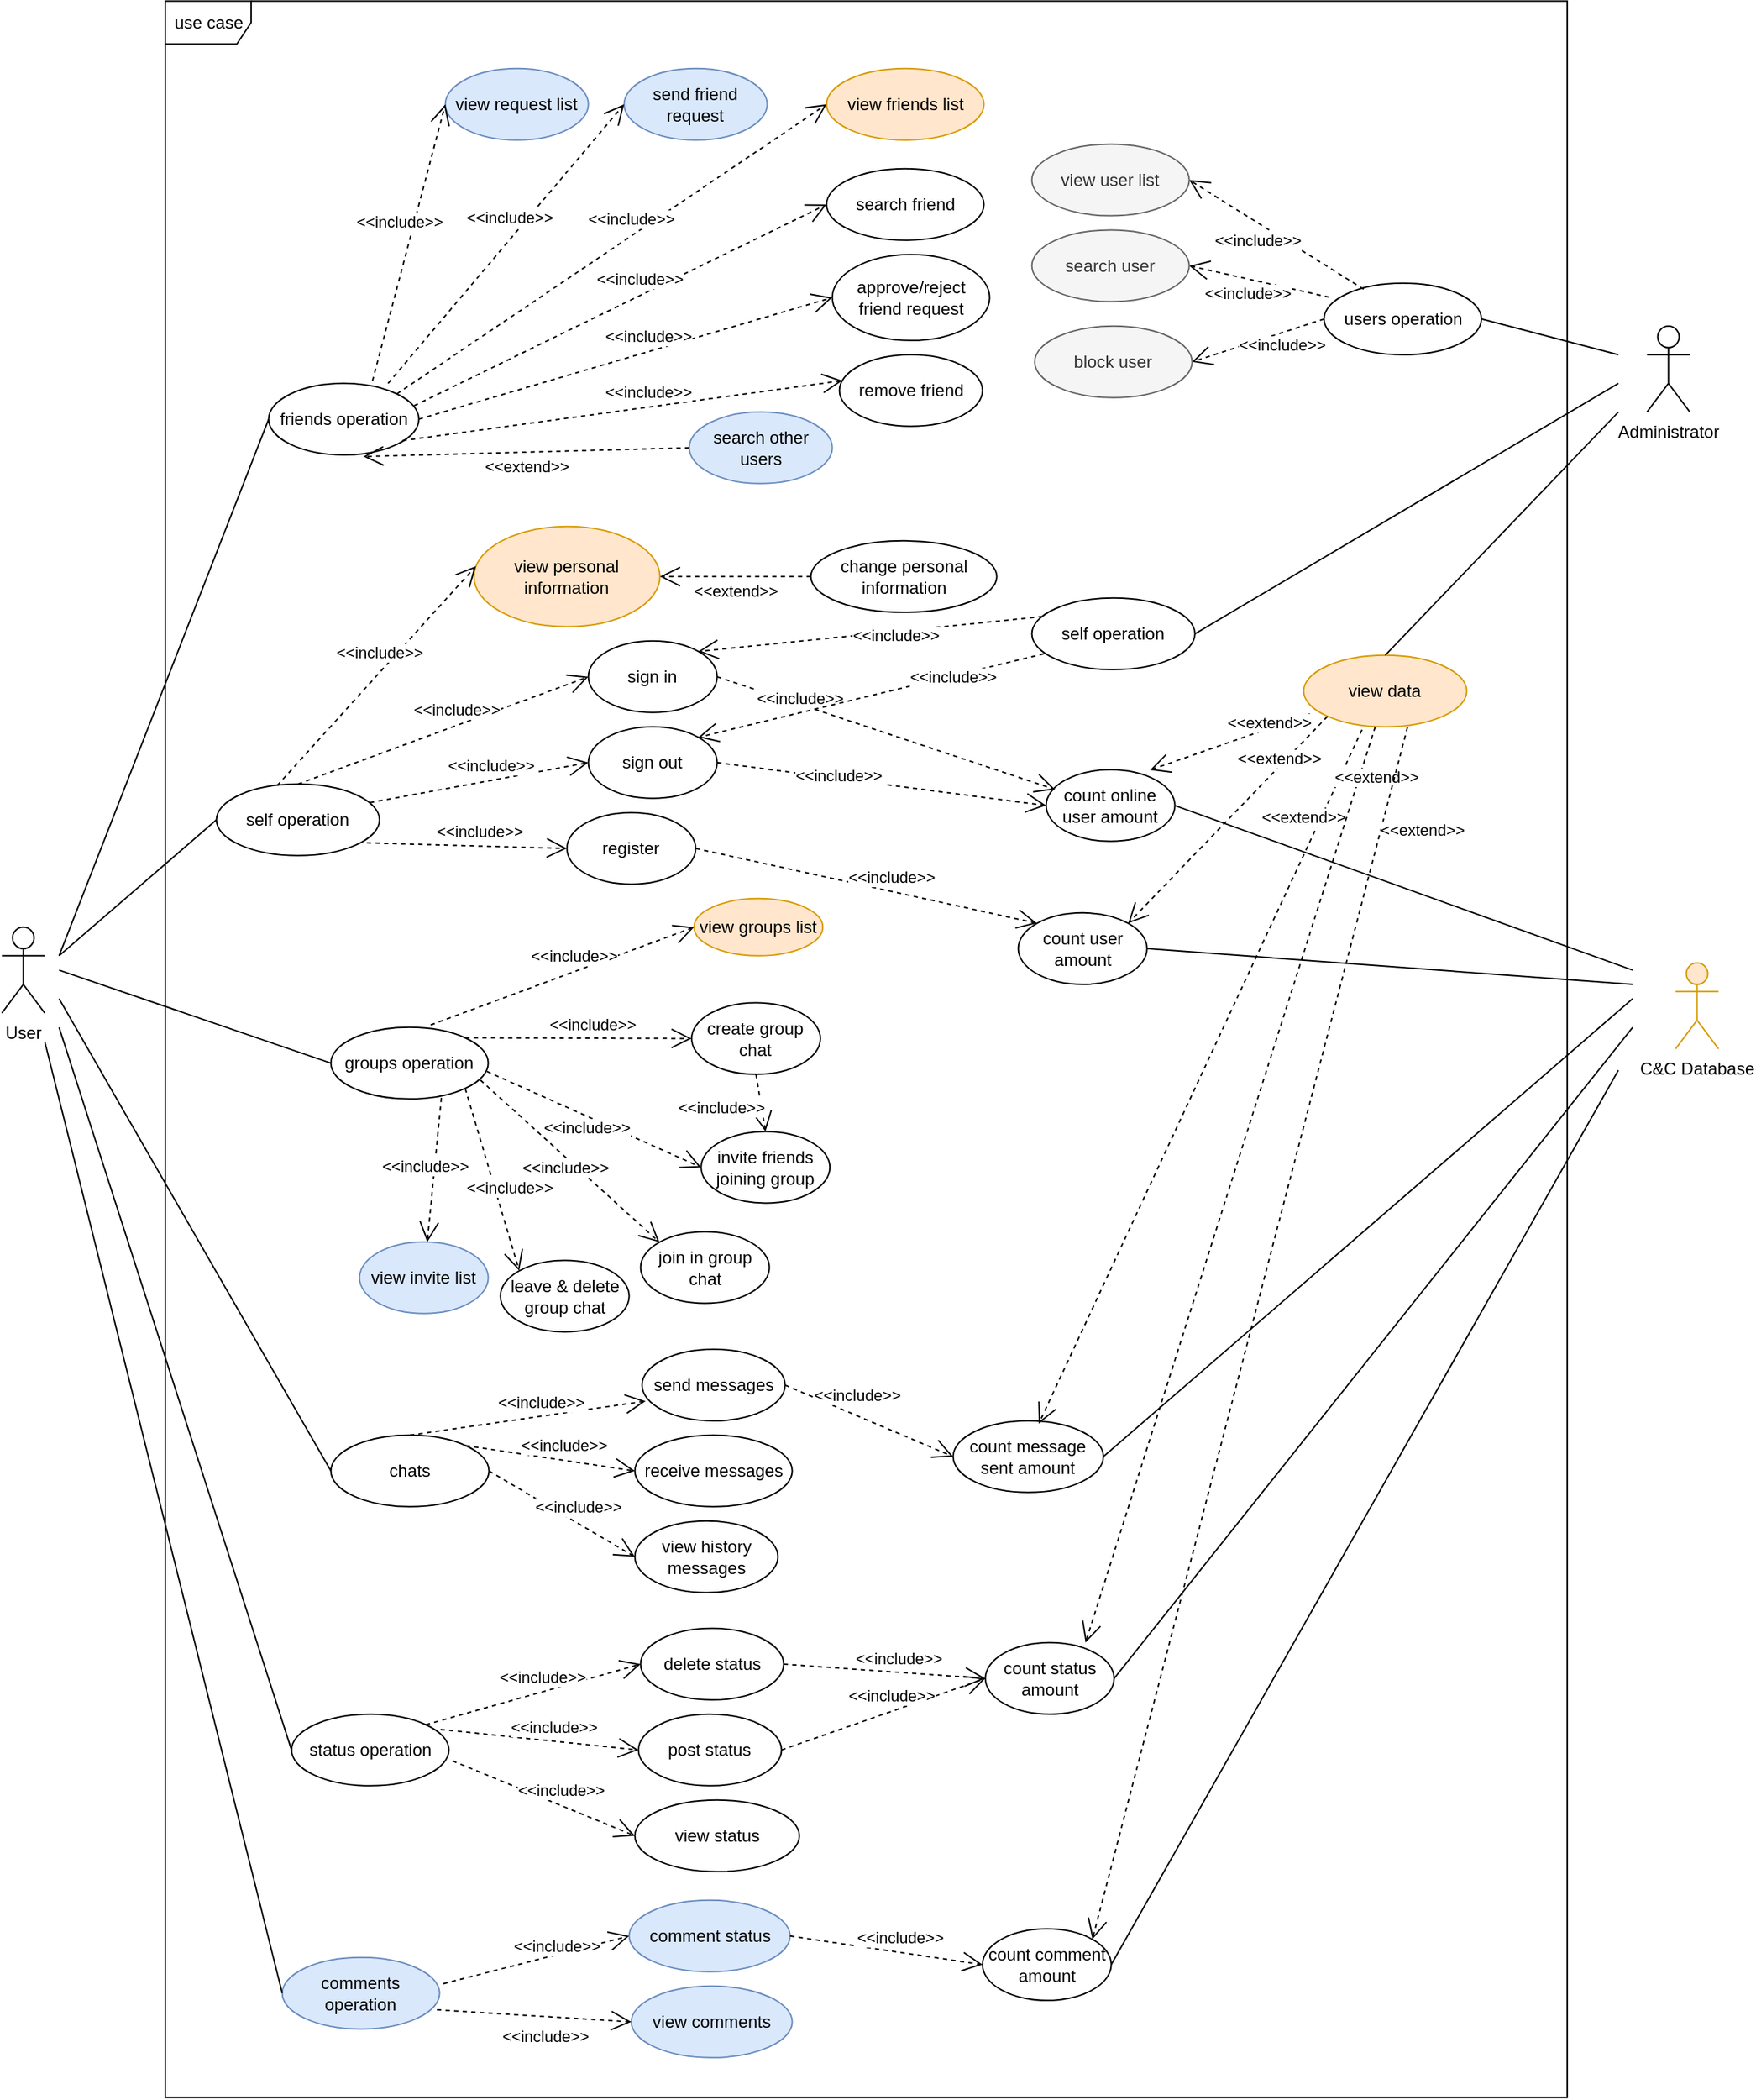 <mxfile version="20.5.2" type="device" pages="7"><diagram id="jdzGTeAYLe4lM-yhJXBH" name="useCase_Diagram"><mxGraphModel dx="378" dy="-463" grid="1" gridSize="10" guides="1" tooltips="1" connect="1" arrows="1" fold="1" page="1" pageScale="1" pageWidth="827" pageHeight="1169" math="0" shadow="0"><root><mxCell id="0"/><mxCell id="1" parent="0"/><mxCell id="GBXR2E_2sab3MbDv1_VM-1" value="User" style="shape=umlActor;verticalLabelPosition=bottom;verticalAlign=top;html=1;" parent="1" vertex="1"><mxGeometry x="1285.298" y="2216.918" width="30" height="60" as="geometry"/></mxCell><mxCell id="GBXR2E_2sab3MbDv1_VM-2" value="sign in" style="ellipse;whiteSpace=wrap;html=1;" parent="1" vertex="1"><mxGeometry x="1695.298" y="2016.918" width="90" height="50" as="geometry"/></mxCell><mxCell id="GBXR2E_2sab3MbDv1_VM-3" value="register" style="ellipse;whiteSpace=wrap;html=1;" parent="1" vertex="1"><mxGeometry x="1680.298" y="2136.918" width="90" height="50" as="geometry"/></mxCell><mxCell id="GBXR2E_2sab3MbDv1_VM-4" value="sign out" style="ellipse;whiteSpace=wrap;html=1;" parent="1" vertex="1"><mxGeometry x="1695.298" y="2076.918" width="90" height="50" as="geometry"/></mxCell><mxCell id="GBXR2E_2sab3MbDv1_VM-5" value="friends operation" style="ellipse;whiteSpace=wrap;html=1;" parent="1" vertex="1"><mxGeometry x="1471.798" y="1836.918" width="105" height="50" as="geometry"/></mxCell><mxCell id="GBXR2E_2sab3MbDv1_VM-6" value="approve/reject friend request" style="ellipse;whiteSpace=wrap;html=1;" parent="1" vertex="1"><mxGeometry x="1865.798" y="1746.918" width="110" height="60" as="geometry"/></mxCell><mxCell id="GBXR2E_2sab3MbDv1_VM-7" value="remove friend" style="ellipse;whiteSpace=wrap;html=1;" parent="1" vertex="1"><mxGeometry x="1870.798" y="1816.918" width="100" height="50" as="geometry"/></mxCell><mxCell id="GBXR2E_2sab3MbDv1_VM-8" value="groups operation" style="ellipse;whiteSpace=wrap;html=1;" parent="1" vertex="1"><mxGeometry x="1515.298" y="2286.918" width="110" height="50" as="geometry"/></mxCell><mxCell id="GBXR2E_2sab3MbDv1_VM-9" value="create group chat" style="ellipse;whiteSpace=wrap;html=1;" parent="1" vertex="1"><mxGeometry x="1767.488" y="2269.738" width="90" height="50" as="geometry"/></mxCell><mxCell id="GBXR2E_2sab3MbDv1_VM-10" value="join in group chat" style="ellipse;whiteSpace=wrap;html=1;" parent="1" vertex="1"><mxGeometry x="1731.798" y="2429.738" width="90" height="50" as="geometry"/></mxCell><mxCell id="GBXR2E_2sab3MbDv1_VM-11" value="invite friends joining group" style="ellipse;whiteSpace=wrap;html=1;" parent="1" vertex="1"><mxGeometry x="1774.108" y="2359.738" width="90" height="50" as="geometry"/></mxCell><mxCell id="GBXR2E_2sab3MbDv1_VM-12" value="search friend" style="ellipse;whiteSpace=wrap;html=1;" parent="1" vertex="1"><mxGeometry x="1861.798" y="1686.918" width="110" height="50" as="geometry"/></mxCell><mxCell id="GBXR2E_2sab3MbDv1_VM-13" value="search other users" style="ellipse;whiteSpace=wrap;html=1;fillColor=#dae8fc;strokeColor=#6c8ebf;" parent="1" vertex="1"><mxGeometry x="1765.798" y="1856.918" width="100" height="50" as="geometry"/></mxCell><mxCell id="GBXR2E_2sab3MbDv1_VM-14" value="self operation" style="ellipse;whiteSpace=wrap;html=1;" parent="1" vertex="1"><mxGeometry x="1435.298" y="2116.918" width="114" height="50" as="geometry"/></mxCell><mxCell id="GBXR2E_2sab3MbDv1_VM-15" value="view personal information" style="ellipse;whiteSpace=wrap;html=1;fillColor=#ffe6cc;strokeColor=#d79b00;" parent="1" vertex="1"><mxGeometry x="1615.298" y="1936.918" width="130" height="70" as="geometry"/></mxCell><mxCell id="GBXR2E_2sab3MbDv1_VM-16" value="&amp;lt;&amp;lt;include&amp;gt;&amp;gt;" style="endArrow=open;endSize=12;dashed=1;html=1;rounded=0;entryX=0;entryY=0.5;entryDx=0;entryDy=0;exitX=0.5;exitY=0;exitDx=0;exitDy=0;" parent="1" source="GBXR2E_2sab3MbDv1_VM-14" target="GBXR2E_2sab3MbDv1_VM-2" edge="1"><mxGeometry x="0.125" y="10" width="160" relative="1" as="geometry"><mxPoint x="1448.048" y="2026.918" as="sourcePoint"/><mxPoint x="1608.048" y="2026.918" as="targetPoint"/><Array as="points"/><mxPoint as="offset"/></mxGeometry></mxCell><mxCell id="GBXR2E_2sab3MbDv1_VM-17" value="&amp;lt;&amp;lt;include&amp;gt;&amp;gt;" style="endArrow=open;endSize=12;dashed=1;html=1;rounded=0;entryX=0;entryY=0.5;entryDx=0;entryDy=0;exitX=0.922;exitY=0.822;exitDx=0;exitDy=0;exitPerimeter=0;" parent="1" source="GBXR2E_2sab3MbDv1_VM-14" target="GBXR2E_2sab3MbDv1_VM-3" edge="1"><mxGeometry x="0.125" y="10" width="160" relative="1" as="geometry"><mxPoint x="1535.298" y="1946.918" as="sourcePoint"/><mxPoint x="1595.048" y="2206.918" as="targetPoint"/><Array as="points"/><mxPoint as="offset"/></mxGeometry></mxCell><mxCell id="GBXR2E_2sab3MbDv1_VM-18" value="&amp;lt;&amp;lt;include&amp;gt;&amp;gt;" style="endArrow=open;endSize=12;dashed=1;html=1;rounded=0;entryX=0;entryY=0.5;entryDx=0;entryDy=0;exitX=0.941;exitY=0.259;exitDx=0;exitDy=0;exitPerimeter=0;" parent="1" source="GBXR2E_2sab3MbDv1_VM-14" target="GBXR2E_2sab3MbDv1_VM-4" edge="1"><mxGeometry x="0.125" y="10" width="160" relative="1" as="geometry"><mxPoint x="1582.048" y="2121.918" as="sourcePoint"/><mxPoint x="1668.048" y="2071.918" as="targetPoint"/><Array as="points"/><mxPoint as="offset"/></mxGeometry></mxCell><mxCell id="GBXR2E_2sab3MbDv1_VM-19" value="&amp;lt;&amp;lt;include&amp;gt;&amp;gt;" style="endArrow=open;endSize=12;dashed=1;html=1;rounded=0;entryX=0.011;entryY=0.395;entryDx=0;entryDy=0;exitX=0.372;exitY=0.022;exitDx=0;exitDy=0;entryPerimeter=0;exitPerimeter=0;" parent="1" source="GBXR2E_2sab3MbDv1_VM-14" target="GBXR2E_2sab3MbDv1_VM-15" edge="1"><mxGeometry x="0.125" y="10" width="160" relative="1" as="geometry"><mxPoint x="1592.048" y="2131.918" as="sourcePoint"/><mxPoint x="1678.048" y="2081.918" as="targetPoint"/><Array as="points"/><mxPoint as="offset"/></mxGeometry></mxCell><mxCell id="GBXR2E_2sab3MbDv1_VM-20" value="&amp;lt;&amp;lt;include&amp;gt;&amp;gt;" style="endArrow=open;endSize=12;dashed=1;html=1;rounded=0;entryX=0;entryY=0.5;entryDx=0;entryDy=0;exitX=0.968;exitY=0.313;exitDx=0;exitDy=0;exitPerimeter=0;" parent="1" source="GBXR2E_2sab3MbDv1_VM-5" target="GBXR2E_2sab3MbDv1_VM-12" edge="1"><mxGeometry x="0.125" y="10" width="160" relative="1" as="geometry"><mxPoint x="1336.735" y="1549.647" as="sourcePoint"/><mxPoint x="1433.586" y="1597.169" as="targetPoint"/><Array as="points"/><mxPoint as="offset"/></mxGeometry></mxCell><mxCell id="GBXR2E_2sab3MbDv1_VM-21" value="&amp;lt;&amp;lt;include&amp;gt;&amp;gt;" style="endArrow=open;endSize=12;dashed=1;html=1;rounded=0;entryX=0;entryY=0.5;entryDx=0;entryDy=0;exitX=1;exitY=0.5;exitDx=0;exitDy=0;" parent="1" source="GBXR2E_2sab3MbDv1_VM-5" target="GBXR2E_2sab3MbDv1_VM-6" edge="1"><mxGeometry x="0.125" y="10" width="160" relative="1" as="geometry"><mxPoint x="1346.735" y="1559.647" as="sourcePoint"/><mxPoint x="1443.586" y="1607.169" as="targetPoint"/><Array as="points"/><mxPoint as="offset"/></mxGeometry></mxCell><mxCell id="GBXR2E_2sab3MbDv1_VM-22" value="&amp;lt;&amp;lt;include&amp;gt;&amp;gt;" style="endArrow=open;endSize=12;dashed=1;html=1;rounded=0;entryX=0.021;entryY=0.362;entryDx=0;entryDy=0;entryPerimeter=0;" parent="1" target="GBXR2E_2sab3MbDv1_VM-7" edge="1"><mxGeometry x="0.125" y="10" width="160" relative="1" as="geometry"><mxPoint x="1565.298" y="1876.918" as="sourcePoint"/><mxPoint x="1453.586" y="1617.169" as="targetPoint"/><Array as="points"/><mxPoint as="offset"/></mxGeometry></mxCell><mxCell id="GBXR2E_2sab3MbDv1_VM-23" value="&amp;lt;&amp;lt;extend&amp;gt;&amp;gt;" style="endArrow=open;endSize=12;dashed=1;html=1;rounded=0;entryX=0.63;entryY=1.022;entryDx=0;entryDy=0;exitX=0;exitY=0.5;exitDx=0;exitDy=0;entryPerimeter=0;" parent="1" source="GBXR2E_2sab3MbDv1_VM-13" target="GBXR2E_2sab3MbDv1_VM-5" edge="1"><mxGeometry y="10" width="160" relative="1" as="geometry"><mxPoint x="1449.548" y="1856.918" as="sourcePoint"/><mxPoint x="1609.548" y="1856.918" as="targetPoint"/><Array as="points"/><mxPoint as="offset"/></mxGeometry></mxCell><mxCell id="GBXR2E_2sab3MbDv1_VM-24" value="&amp;lt;&amp;lt;include&amp;gt;&amp;gt;" style="endArrow=open;endSize=12;dashed=1;html=1;rounded=0;entryX=0;entryY=0.5;entryDx=0;entryDy=0;exitX=1;exitY=0;exitDx=0;exitDy=0;" parent="1" source="GBXR2E_2sab3MbDv1_VM-8" target="GBXR2E_2sab3MbDv1_VM-9" edge="1"><mxGeometry x="0.125" y="10" width="160" relative="1" as="geometry"><mxPoint x="1632.794" y="2366.916" as="sourcePoint"/><mxPoint x="1728.966" y="2414.739" as="targetPoint"/><Array as="points"/><mxPoint as="offset"/></mxGeometry></mxCell><mxCell id="GBXR2E_2sab3MbDv1_VM-25" value="&amp;lt;&amp;lt;include&amp;gt;&amp;gt;" style="endArrow=open;endSize=12;dashed=1;html=1;rounded=0;entryX=0;entryY=0.5;entryDx=0;entryDy=0;exitX=0.991;exitY=0.616;exitDx=0;exitDy=0;exitPerimeter=0;" parent="1" source="GBXR2E_2sab3MbDv1_VM-8" target="GBXR2E_2sab3MbDv1_VM-11" edge="1"><mxGeometry x="-0.029" y="-7" width="160" relative="1" as="geometry"><mxPoint x="1658.299" y="2549.24" as="sourcePoint"/><mxPoint x="1738.408" y="2516.918" as="targetPoint"/><Array as="points"/><mxPoint as="offset"/></mxGeometry></mxCell><mxCell id="GBXR2E_2sab3MbDv1_VM-26" value="&amp;lt;&amp;lt;include&amp;gt;&amp;gt;" style="endArrow=open;endSize=12;dashed=1;html=1;rounded=0;entryX=0;entryY=0;entryDx=0;entryDy=0;exitX=0.95;exitY=0.737;exitDx=0;exitDy=0;exitPerimeter=0;" parent="1" source="GBXR2E_2sab3MbDv1_VM-8" target="GBXR2E_2sab3MbDv1_VM-10" edge="1"><mxGeometry x="0.005" y="-5" width="160" relative="1" as="geometry"><mxPoint x="1624.178" y="2321.918" as="sourcePoint"/><mxPoint x="1784.678" y="2451.918" as="targetPoint"/><Array as="points"/><mxPoint as="offset"/></mxGeometry></mxCell><mxCell id="GBXR2E_2sab3MbDv1_VM-27" value="chats" style="ellipse;whiteSpace=wrap;html=1;" parent="1" vertex="1"><mxGeometry x="1515.298" y="2571.918" width="110.5" height="50" as="geometry"/></mxCell><mxCell id="GBXR2E_2sab3MbDv1_VM-28" value="send messages" style="ellipse;whiteSpace=wrap;html=1;" parent="1" vertex="1"><mxGeometry x="1732.798" y="2511.918" width="100" height="50" as="geometry"/></mxCell><mxCell id="GBXR2E_2sab3MbDv1_VM-29" value="receive messages" style="ellipse;whiteSpace=wrap;html=1;" parent="1" vertex="1"><mxGeometry x="1727.798" y="2571.918" width="110" height="50" as="geometry"/></mxCell><mxCell id="GBXR2E_2sab3MbDv1_VM-30" value="view history messages" style="ellipse;whiteSpace=wrap;html=1;" parent="1" vertex="1"><mxGeometry x="1727.798" y="2631.918" width="100" height="50" as="geometry"/></mxCell><mxCell id="GBXR2E_2sab3MbDv1_VM-31" value="post status" style="ellipse;whiteSpace=wrap;html=1;" parent="1" vertex="1"><mxGeometry x="1730.298" y="2766.918" width="100" height="50" as="geometry"/></mxCell><mxCell id="GBXR2E_2sab3MbDv1_VM-32" value="view status" style="ellipse;whiteSpace=wrap;html=1;" parent="1" vertex="1"><mxGeometry x="1727.798" y="2826.918" width="115" height="50" as="geometry"/></mxCell><mxCell id="GBXR2E_2sab3MbDv1_VM-33" value="comment status" style="ellipse;whiteSpace=wrap;html=1;fillColor=#dae8fc;strokeColor=#6c8ebf;" parent="1" vertex="1"><mxGeometry x="1723.798" y="2896.918" width="112.5" height="50" as="geometry"/></mxCell><mxCell id="GBXR2E_2sab3MbDv1_VM-34" value="status operation" style="ellipse;whiteSpace=wrap;html=1;" parent="1" vertex="1"><mxGeometry x="1487.798" y="2766.918" width="110" height="50" as="geometry"/></mxCell><mxCell id="GBXR2E_2sab3MbDv1_VM-35" value="&amp;lt;&amp;lt;include&amp;gt;&amp;gt;" style="endArrow=open;endSize=12;dashed=1;html=1;rounded=0;entryX=0;entryY=0.5;entryDx=0;entryDy=0;exitX=1.024;exitY=0.367;exitDx=0;exitDy=0;exitPerimeter=0;" parent="1" source="GBXR2E_2sab3MbDv1_VM-96" target="GBXR2E_2sab3MbDv1_VM-33" edge="1"><mxGeometry x="0.237" y="6" width="160" relative="1" as="geometry"><mxPoint x="1567.689" y="3106.915" as="sourcePoint"/><mxPoint x="1697.798" y="3179.238" as="targetPoint"/><Array as="points"/><mxPoint as="offset"/></mxGeometry></mxCell><mxCell id="GBXR2E_2sab3MbDv1_VM-36" value="&amp;lt;&amp;lt;include&amp;gt;&amp;gt;" style="endArrow=open;endSize=12;dashed=1;html=1;rounded=0;entryX=0;entryY=0.5;entryDx=0;entryDy=0;exitX=1.023;exitY=0.652;exitDx=0;exitDy=0;exitPerimeter=0;" parent="1" source="GBXR2E_2sab3MbDv1_VM-34" target="GBXR2E_2sab3MbDv1_VM-32" edge="1"><mxGeometry x="0.125" y="10" width="160" relative="1" as="geometry"><mxPoint x="1595.689" y="3149.595" as="sourcePoint"/><mxPoint x="1739.298" y="3201.918" as="targetPoint"/><Array as="points"/><mxPoint as="offset"/></mxGeometry></mxCell><mxCell id="GBXR2E_2sab3MbDv1_VM-37" value="&amp;lt;&amp;lt;include&amp;gt;&amp;gt;" style="endArrow=open;endSize=12;dashed=1;html=1;rounded=0;entryX=0;entryY=0.5;entryDx=0;entryDy=0;exitX=0.947;exitY=0.213;exitDx=0;exitDy=0;exitPerimeter=0;" parent="1" source="GBXR2E_2sab3MbDv1_VM-34" target="GBXR2E_2sab3MbDv1_VM-31" edge="1"><mxGeometry x="0.125" y="10" width="160" relative="1" as="geometry"><mxPoint x="1605.689" y="3159.595" as="sourcePoint"/><mxPoint x="1749.298" y="3211.918" as="targetPoint"/><Array as="points"/><mxPoint as="offset"/></mxGeometry></mxCell><mxCell id="GBXR2E_2sab3MbDv1_VM-38" value="&amp;lt;&amp;lt;include&amp;gt;&amp;gt;" style="endArrow=open;endSize=12;dashed=1;html=1;rounded=0;entryX=0;entryY=0.5;entryDx=0;entryDy=0;exitX=1;exitY=0.5;exitDx=0;exitDy=0;" parent="1" source="GBXR2E_2sab3MbDv1_VM-27" target="GBXR2E_2sab3MbDv1_VM-30" edge="1"><mxGeometry x="0.125" y="10" width="160" relative="1" as="geometry"><mxPoint x="1605.189" y="2594.065" as="sourcePoint"/><mxPoint x="1748.798" y="2646.388" as="targetPoint"/><Array as="points"/><mxPoint as="offset"/></mxGeometry></mxCell><mxCell id="GBXR2E_2sab3MbDv1_VM-39" value="&amp;lt;&amp;lt;include&amp;gt;&amp;gt;" style="endArrow=open;endSize=12;dashed=1;html=1;rounded=0;entryX=0;entryY=0.5;entryDx=0;entryDy=0;exitX=1;exitY=0;exitDx=0;exitDy=0;" parent="1" source="GBXR2E_2sab3MbDv1_VM-27" target="GBXR2E_2sab3MbDv1_VM-29" edge="1"><mxGeometry x="0.125" y="10" width="160" relative="1" as="geometry"><mxPoint x="1695.189" y="2816.745" as="sourcePoint"/><mxPoint x="1838.798" y="2869.068" as="targetPoint"/><Array as="points"/><mxPoint as="offset"/></mxGeometry></mxCell><mxCell id="GBXR2E_2sab3MbDv1_VM-40" value="&amp;lt;&amp;lt;include&amp;gt;&amp;gt;" style="endArrow=open;endSize=12;dashed=1;html=1;rounded=0;entryX=0.025;entryY=0.724;entryDx=0;entryDy=0;exitX=0.5;exitY=0;exitDx=0;exitDy=0;entryPerimeter=0;" parent="1" source="GBXR2E_2sab3MbDv1_VM-27" target="GBXR2E_2sab3MbDv1_VM-28" edge="1"><mxGeometry x="0.125" y="10" width="160" relative="1" as="geometry"><mxPoint x="1650.726" y="2594.068" as="sourcePoint"/><mxPoint x="1797.798" y="2556.918" as="targetPoint"/><Array as="points"/><mxPoint as="offset"/></mxGeometry></mxCell><mxCell id="GBXR2E_2sab3MbDv1_VM-41" value="" style="endArrow=none;html=1;rounded=0;entryX=0;entryY=0.5;entryDx=0;entryDy=0;" parent="1" target="GBXR2E_2sab3MbDv1_VM-14" edge="1"><mxGeometry relative="1" as="geometry"><mxPoint x="1325.298" y="2236.918" as="sourcePoint"/><mxPoint x="1575.298" y="2116.918" as="targetPoint"/></mxGeometry></mxCell><mxCell id="GBXR2E_2sab3MbDv1_VM-42" value="" style="endArrow=none;html=1;rounded=0;entryX=0;entryY=0.5;entryDx=0;entryDy=0;" parent="1" target="GBXR2E_2sab3MbDv1_VM-5" edge="1"><mxGeometry relative="1" as="geometry"><mxPoint x="1325.298" y="2236.918" as="sourcePoint"/><mxPoint x="1575.298" y="2116.918" as="targetPoint"/></mxGeometry></mxCell><mxCell id="GBXR2E_2sab3MbDv1_VM-43" value="" style="endArrow=none;html=1;rounded=0;entryX=0;entryY=0.5;entryDx=0;entryDy=0;" parent="1" target="GBXR2E_2sab3MbDv1_VM-8" edge="1"><mxGeometry relative="1" as="geometry"><mxPoint x="1325.298" y="2246.918" as="sourcePoint"/><mxPoint x="1575.298" y="2296.918" as="targetPoint"/></mxGeometry></mxCell><mxCell id="GBXR2E_2sab3MbDv1_VM-44" value="" style="endArrow=none;html=1;rounded=0;entryX=0;entryY=0.5;entryDx=0;entryDy=0;" parent="1" target="GBXR2E_2sab3MbDv1_VM-27" edge="1"><mxGeometry relative="1" as="geometry"><mxPoint x="1325.298" y="2266.918" as="sourcePoint"/><mxPoint x="1575.298" y="2296.918" as="targetPoint"/></mxGeometry></mxCell><mxCell id="GBXR2E_2sab3MbDv1_VM-45" value="" style="endArrow=none;html=1;rounded=0;entryX=0;entryY=0.5;entryDx=0;entryDy=0;" parent="1" target="GBXR2E_2sab3MbDv1_VM-34" edge="1"><mxGeometry relative="1" as="geometry"><mxPoint x="1325.298" y="2286.918" as="sourcePoint"/><mxPoint x="1575.298" y="2666.918" as="targetPoint"/></mxGeometry></mxCell><mxCell id="GBXR2E_2sab3MbDv1_VM-46" value="Administrator" style="shape=umlActor;verticalLabelPosition=bottom;verticalAlign=top;html=1;" parent="1" vertex="1"><mxGeometry x="2435.298" y="1796.918" width="30" height="60" as="geometry"/></mxCell><mxCell id="GBXR2E_2sab3MbDv1_VM-47" value="users operation" style="ellipse;whiteSpace=wrap;html=1;" parent="1" vertex="1"><mxGeometry x="2209.558" y="1766.918" width="110" height="50" as="geometry"/></mxCell><mxCell id="GBXR2E_2sab3MbDv1_VM-48" value="&amp;lt;&amp;lt;include&amp;gt;&amp;gt;" style="endArrow=open;endSize=12;dashed=1;html=1;rounded=0;exitX=0;exitY=0.5;exitDx=0;exitDy=0;entryX=1;entryY=0.5;entryDx=0;entryDy=0;" parent="1" source="GBXR2E_2sab3MbDv1_VM-47" target="GBXR2E_2sab3MbDv1_VM-101" edge="1"><mxGeometry x="-0.298" y="8" width="160" relative="1" as="geometry"><mxPoint x="2092.688" y="1868.318" as="sourcePoint"/><mxPoint x="2119.562" y="1819.733" as="targetPoint"/><Array as="points"/><mxPoint as="offset"/></mxGeometry></mxCell><mxCell id="GBXR2E_2sab3MbDv1_VM-49" value="&amp;lt;&amp;lt;include&amp;gt;&amp;gt;" style="endArrow=open;endSize=12;dashed=1;html=1;rounded=0;exitX=0.032;exitY=0.195;exitDx=0;exitDy=0;exitPerimeter=0;entryX=1;entryY=0.5;entryDx=0;entryDy=0;" parent="1" source="GBXR2E_2sab3MbDv1_VM-47" target="GBXR2E_2sab3MbDv1_VM-100" edge="1"><mxGeometry x="0.125" y="10" width="160" relative="1" as="geometry"><mxPoint x="2099.508" y="1844.868" as="sourcePoint"/><mxPoint x="2109.562" y="1749.733" as="targetPoint"/><Array as="points"/><mxPoint as="offset"/></mxGeometry></mxCell><mxCell id="GBXR2E_2sab3MbDv1_VM-50" value="&amp;lt;&amp;lt;include&amp;gt;&amp;gt;" style="endArrow=open;endSize=12;dashed=1;html=1;rounded=0;exitX=1;exitY=0.5;exitDx=0;exitDy=0;entryX=0;entryY=0;entryDx=0;entryDy=0;" parent="1" source="GBXR2E_2sab3MbDv1_VM-3" target="GBXR2E_2sab3MbDv1_VM-51" edge="1"><mxGeometry x="0.125" y="10" width="160" relative="1" as="geometry"><mxPoint x="1785.235" y="2069.188" as="sourcePoint"/><mxPoint x="1858.048" y="2066.918" as="targetPoint"/><Array as="points"/><mxPoint as="offset"/></mxGeometry></mxCell><mxCell id="GBXR2E_2sab3MbDv1_VM-51" value="count user amount" style="ellipse;whiteSpace=wrap;html=1;" parent="1" vertex="1"><mxGeometry x="1995.798" y="2206.918" width="90" height="50" as="geometry"/></mxCell><mxCell id="GBXR2E_2sab3MbDv1_VM-52" value="count online user amount" style="ellipse;whiteSpace=wrap;html=1;" parent="1" vertex="1"><mxGeometry x="2015.298" y="2106.918" width="90" height="50" as="geometry"/></mxCell><mxCell id="GBXR2E_2sab3MbDv1_VM-53" value="&amp;lt;&amp;lt;include&amp;gt;&amp;gt;" style="endArrow=open;endSize=12;dashed=1;html=1;rounded=0;exitX=1;exitY=0.5;exitDx=0;exitDy=0;entryX=0.07;entryY=0.276;entryDx=0;entryDy=0;entryPerimeter=0;" parent="1" source="GBXR2E_2sab3MbDv1_VM-2" target="GBXR2E_2sab3MbDv1_VM-52" edge="1"><mxGeometry x="-0.522" y="4" width="160" relative="1" as="geometry"><mxPoint x="1768.048" y="1986.918" as="sourcePoint"/><mxPoint x="1883.048" y="1986.918" as="targetPoint"/><Array as="points"/><mxPoint as="offset"/></mxGeometry></mxCell><mxCell id="GBXR2E_2sab3MbDv1_VM-54" value="&amp;lt;&amp;lt;include&amp;gt;&amp;gt;" style="endArrow=open;endSize=12;dashed=1;html=1;rounded=0;exitX=1;exitY=0.5;exitDx=0;exitDy=0;entryX=0;entryY=0.5;entryDx=0;entryDy=0;" parent="1" source="GBXR2E_2sab3MbDv1_VM-4" target="GBXR2E_2sab3MbDv1_VM-52" edge="1"><mxGeometry x="-0.265" y="2" width="160" relative="1" as="geometry"><mxPoint x="1773.048" y="2141.918" as="sourcePoint"/><mxPoint x="1888.048" y="2141.918" as="targetPoint"/><Array as="points"/><mxPoint as="offset"/></mxGeometry></mxCell><mxCell id="GBXR2E_2sab3MbDv1_VM-55" value="count message sent amount" style="ellipse;whiteSpace=wrap;html=1;" parent="1" vertex="1"><mxGeometry x="1950.298" y="2561.918" width="105" height="50" as="geometry"/></mxCell><mxCell id="GBXR2E_2sab3MbDv1_VM-56" value="&amp;lt;&amp;lt;include&amp;gt;&amp;gt;" style="endArrow=open;endSize=12;dashed=1;html=1;rounded=0;entryX=0;entryY=0.5;entryDx=0;entryDy=0;exitX=1;exitY=0.5;exitDx=0;exitDy=0;" parent="1" source="GBXR2E_2sab3MbDv1_VM-28" target="GBXR2E_2sab3MbDv1_VM-55" edge="1"><mxGeometry x="-0.241" y="13" width="160" relative="1" as="geometry"><mxPoint x="1912.046" y="2537.218" as="sourcePoint"/><mxPoint x="2058.618" y="2500.068" as="targetPoint"/><Array as="points"/><mxPoint as="offset"/></mxGeometry></mxCell><mxCell id="GBXR2E_2sab3MbDv1_VM-57" value="count status amount" style="ellipse;whiteSpace=wrap;html=1;" parent="1" vertex="1"><mxGeometry x="1972.798" y="2716.918" width="90" height="50" as="geometry"/></mxCell><mxCell id="GBXR2E_2sab3MbDv1_VM-58" value="count comment amount" style="ellipse;whiteSpace=wrap;html=1;" parent="1" vertex="1"><mxGeometry x="1970.798" y="2916.918" width="90" height="50" as="geometry"/></mxCell><mxCell id="GBXR2E_2sab3MbDv1_VM-59" value="&amp;lt;&amp;lt;include&amp;gt;&amp;gt;" style="endArrow=open;endSize=12;dashed=1;html=1;rounded=0;entryX=0;entryY=0.5;entryDx=0;entryDy=0;exitX=1;exitY=0.5;exitDx=0;exitDy=0;" parent="1" source="GBXR2E_2sab3MbDv1_VM-31" target="GBXR2E_2sab3MbDv1_VM-57" edge="1"><mxGeometry x="0.125" y="10" width="160" relative="1" as="geometry"><mxPoint x="1843.648" y="2820.518" as="sourcePoint"/><mxPoint x="1946.798" y="2789.068" as="targetPoint"/><Array as="points"/><mxPoint as="offset"/></mxGeometry></mxCell><mxCell id="GBXR2E_2sab3MbDv1_VM-60" value="&amp;lt;&amp;lt;include&amp;gt;&amp;gt;" style="endArrow=open;endSize=12;dashed=1;html=1;rounded=0;exitX=1;exitY=0.5;exitDx=0;exitDy=0;entryX=0;entryY=0.5;entryDx=0;entryDy=0;" parent="1" source="GBXR2E_2sab3MbDv1_VM-33" target="GBXR2E_2sab3MbDv1_VM-58" edge="1"><mxGeometry x="0.125" y="10" width="160" relative="1" as="geometry"><mxPoint x="1844.298" y="2971.918" as="sourcePoint"/><mxPoint x="2089.048" y="3106.918" as="targetPoint"/><Array as="points"/><mxPoint as="offset"/></mxGeometry></mxCell><mxCell id="GBXR2E_2sab3MbDv1_VM-61" value="" style="endArrow=none;html=1;rounded=0;exitX=1;exitY=0.5;exitDx=0;exitDy=0;" parent="1" source="GBXR2E_2sab3MbDv1_VM-52" edge="1"><mxGeometry relative="1" as="geometry"><mxPoint x="1925.298" y="2106.918" as="sourcePoint"/><mxPoint x="2425.298" y="2246.918" as="targetPoint"/></mxGeometry></mxCell><mxCell id="GBXR2E_2sab3MbDv1_VM-62" value="" style="endArrow=none;html=1;rounded=0;exitX=1;exitY=0.5;exitDx=0;exitDy=0;" parent="1" source="GBXR2E_2sab3MbDv1_VM-51" edge="1"><mxGeometry relative="1" as="geometry"><mxPoint x="2005.298" y="1801.918" as="sourcePoint"/><mxPoint x="2425.298" y="2256.918" as="targetPoint"/></mxGeometry></mxCell><mxCell id="GBXR2E_2sab3MbDv1_VM-63" value="" style="endArrow=none;html=1;rounded=0;exitX=1;exitY=0.5;exitDx=0;exitDy=0;" parent="1" source="GBXR2E_2sab3MbDv1_VM-47" edge="1"><mxGeometry relative="1" as="geometry"><mxPoint x="2015.298" y="1811.918" as="sourcePoint"/><mxPoint x="2415.298" y="1816.918" as="targetPoint"/></mxGeometry></mxCell><mxCell id="GBXR2E_2sab3MbDv1_VM-64" value="self operation" style="ellipse;whiteSpace=wrap;html=1;" parent="1" vertex="1"><mxGeometry x="2005.298" y="1986.918" width="114" height="50" as="geometry"/></mxCell><mxCell id="GBXR2E_2sab3MbDv1_VM-65" value="&amp;lt;&amp;lt;include&amp;gt;&amp;gt;" style="endArrow=open;endSize=12;dashed=1;html=1;rounded=0;entryX=1;entryY=0;entryDx=0;entryDy=0;exitX=0.066;exitY=0.259;exitDx=0;exitDy=0;exitPerimeter=0;" parent="1" source="GBXR2E_2sab3MbDv1_VM-64" target="GBXR2E_2sab3MbDv1_VM-2" edge="1"><mxGeometry x="-0.141" y="3" width="160" relative="1" as="geometry"><mxPoint x="1916.958" y="2359.868" as="sourcePoint"/><mxPoint x="1788.048" y="2291.918" as="targetPoint"/><Array as="points"/><mxPoint as="offset"/></mxGeometry></mxCell><mxCell id="GBXR2E_2sab3MbDv1_VM-66" value="&amp;lt;&amp;lt;include&amp;gt;&amp;gt;" style="endArrow=open;endSize=12;dashed=1;html=1;rounded=0;entryX=1;entryY=0;entryDx=0;entryDy=0;exitX=0.073;exitY=0.78;exitDx=0;exitDy=0;exitPerimeter=0;" parent="1" source="GBXR2E_2sab3MbDv1_VM-64" target="GBXR2E_2sab3MbDv1_VM-4" edge="1"><mxGeometry x="-0.469" y="1" width="160" relative="1" as="geometry"><mxPoint x="1905.572" y="1889.868" as="sourcePoint"/><mxPoint x="1744.868" y="1994.24" as="targetPoint"/><Array as="points"/><mxPoint as="offset"/></mxGeometry></mxCell><mxCell id="GBXR2E_2sab3MbDv1_VM-67" value="" style="endArrow=none;html=1;rounded=0;exitX=1;exitY=0.5;exitDx=0;exitDy=0;" parent="1" source="GBXR2E_2sab3MbDv1_VM-64" edge="1"><mxGeometry relative="1" as="geometry"><mxPoint x="2055.298" y="2131.918" as="sourcePoint"/><mxPoint x="2415.298" y="1836.918" as="targetPoint"/></mxGeometry></mxCell><mxCell id="GBXR2E_2sab3MbDv1_VM-68" value="" style="endArrow=none;html=1;rounded=0;exitX=1;exitY=0.5;exitDx=0;exitDy=0;" parent="1" source="GBXR2E_2sab3MbDv1_VM-55" edge="1"><mxGeometry relative="1" as="geometry"><mxPoint x="2055.298" y="2131.918" as="sourcePoint"/><mxPoint x="2425.298" y="2266.918" as="targetPoint"/></mxGeometry></mxCell><mxCell id="GBXR2E_2sab3MbDv1_VM-69" value="" style="endArrow=none;html=1;rounded=0;exitX=1;exitY=0.5;exitDx=0;exitDy=0;" parent="1" source="GBXR2E_2sab3MbDv1_VM-57" edge="1"><mxGeometry relative="1" as="geometry"><mxPoint x="2065.298" y="2141.918" as="sourcePoint"/><mxPoint x="2425.298" y="2286.918" as="targetPoint"/></mxGeometry></mxCell><mxCell id="GBXR2E_2sab3MbDv1_VM-70" value="" style="endArrow=none;html=1;rounded=0;exitX=1;exitY=0.5;exitDx=0;exitDy=0;" parent="1" source="GBXR2E_2sab3MbDv1_VM-58" edge="1"><mxGeometry relative="1" as="geometry"><mxPoint x="2075.298" y="2151.918" as="sourcePoint"/><mxPoint x="2415.298" y="2316.918" as="targetPoint"/></mxGeometry></mxCell><mxCell id="GBXR2E_2sab3MbDv1_VM-71" value="&amp;lt;&amp;lt;include&amp;gt;&amp;gt;" style="endArrow=open;endSize=12;dashed=1;html=1;rounded=0;exitX=1;exitY=1;exitDx=0;exitDy=0;entryX=0;entryY=0;entryDx=0;entryDy=0;" parent="1" source="GBXR2E_2sab3MbDv1_VM-8" target="GBXR2E_2sab3MbDv1_VM-72" edge="1"><mxGeometry x="0.125" y="10" width="160" relative="1" as="geometry"><mxPoint x="1621.428" y="2331.068" as="sourcePoint"/><mxPoint x="2020.678" y="2586.918" as="targetPoint"/><Array as="points"/><mxPoint as="offset"/></mxGeometry></mxCell><mxCell id="GBXR2E_2sab3MbDv1_VM-72" value="leave &amp;amp; delete&lt;br&gt;group chat" style="ellipse;whiteSpace=wrap;html=1;" parent="1" vertex="1"><mxGeometry x="1633.798" y="2449.738" width="90" height="50" as="geometry"/></mxCell><mxCell id="GBXR2E_2sab3MbDv1_VM-73" value="delete status" style="ellipse;whiteSpace=wrap;html=1;" parent="1" vertex="1"><mxGeometry x="1731.798" y="2706.918" width="100" height="50" as="geometry"/></mxCell><mxCell id="GBXR2E_2sab3MbDv1_VM-74" value="&amp;lt;&amp;lt;include&amp;gt;&amp;gt;" style="endArrow=open;endSize=12;dashed=1;html=1;rounded=0;entryX=0;entryY=0.5;entryDx=0;entryDy=0;exitX=1;exitY=0;exitDx=0;exitDy=0;" parent="1" source="GBXR2E_2sab3MbDv1_VM-34" target="GBXR2E_2sab3MbDv1_VM-73" edge="1"><mxGeometry x="0.125" y="10" width="160" relative="1" as="geometry"><mxPoint x="1605.968" y="3117.568" as="sourcePoint"/><mxPoint x="1745.798" y="3081.918" as="targetPoint"/><Array as="points"/><mxPoint as="offset"/></mxGeometry></mxCell><mxCell id="GBXR2E_2sab3MbDv1_VM-75" value="&amp;lt;&amp;lt;include&amp;gt;&amp;gt;" style="endArrow=open;endSize=12;dashed=1;html=1;rounded=0;entryX=0;entryY=0.5;entryDx=0;entryDy=0;exitX=1;exitY=0.5;exitDx=0;exitDy=0;" parent="1" source="GBXR2E_2sab3MbDv1_VM-73" target="GBXR2E_2sab3MbDv1_VM-57" edge="1"><mxGeometry x="0.125" y="10" width="160" relative="1" as="geometry"><mxPoint x="1825.798" y="2854.068" as="sourcePoint"/><mxPoint x="1936.798" y="2834.068" as="targetPoint"/><Array as="points"/><mxPoint as="offset"/></mxGeometry></mxCell><mxCell id="GBXR2E_2sab3MbDv1_VM-76" value="C&amp;amp;C Database" style="shape=umlActor;verticalLabelPosition=bottom;verticalAlign=top;html=1;fillColor=#ffe6cc;strokeColor=#d79b00;" parent="1" vertex="1"><mxGeometry x="2455.298" y="2241.918" width="30" height="60" as="geometry"/></mxCell><mxCell id="GBXR2E_2sab3MbDv1_VM-77" value="view friends list" style="ellipse;whiteSpace=wrap;html=1;fillColor=#ffe6cc;strokeColor=#d79b00;" parent="1" vertex="1"><mxGeometry x="1861.798" y="1616.918" width="110" height="50" as="geometry"/></mxCell><mxCell id="GBXR2E_2sab3MbDv1_VM-78" value="&amp;lt;&amp;lt;include&amp;gt;&amp;gt;" style="endArrow=open;endSize=12;dashed=1;html=1;rounded=0;entryX=0;entryY=0.5;entryDx=0;entryDy=0;exitX=1;exitY=0;exitDx=0;exitDy=0;" parent="1" source="GBXR2E_2sab3MbDv1_VM-5" target="GBXR2E_2sab3MbDv1_VM-77" edge="1"><mxGeometry x="0.125" y="10" width="160" relative="1" as="geometry"><mxPoint x="1385.233" y="1656.918" as="sourcePoint"/><mxPoint x="1731.798" y="1670.668" as="targetPoint"/><Array as="points"/><mxPoint as="offset"/></mxGeometry></mxCell><mxCell id="GBXR2E_2sab3MbDv1_VM-79" value="view groups list" style="ellipse;whiteSpace=wrap;html=1;fillColor=#ffe6cc;strokeColor=#d79b00;" parent="1" vertex="1"><mxGeometry x="1769.178" y="2196.918" width="90" height="40" as="geometry"/></mxCell><mxCell id="GBXR2E_2sab3MbDv1_VM-80" value="&amp;lt;&amp;lt;include&amp;gt;&amp;gt;" style="endArrow=open;endSize=12;dashed=1;html=1;rounded=0;entryX=0;entryY=0.5;entryDx=0;entryDy=0;exitX=0.634;exitY=-0.033;exitDx=0;exitDy=0;exitPerimeter=0;" parent="1" source="GBXR2E_2sab3MbDv1_VM-8" target="GBXR2E_2sab3MbDv1_VM-79" edge="1"><mxGeometry x="0.125" y="10" width="160" relative="1" as="geometry"><mxPoint x="1442.439" y="2349.24" as="sourcePoint"/><mxPoint x="1572.048" y="2346.918" as="targetPoint"/><Array as="points"/><mxPoint as="offset"/></mxGeometry></mxCell><mxCell id="GBXR2E_2sab3MbDv1_VM-81" value="change personal information" style="ellipse;whiteSpace=wrap;html=1;" parent="1" vertex="1"><mxGeometry x="1850.798" y="1946.918" width="130" height="50" as="geometry"/></mxCell><mxCell id="GBXR2E_2sab3MbDv1_VM-82" value="&amp;lt;&amp;lt;extend&amp;gt;&amp;gt;" style="endArrow=open;endSize=12;dashed=1;html=1;rounded=0;entryX=1;entryY=0.5;entryDx=0;entryDy=0;exitX=0;exitY=0.5;exitDx=0;exitDy=0;" parent="1" source="GBXR2E_2sab3MbDv1_VM-81" target="GBXR2E_2sab3MbDv1_VM-15" edge="1"><mxGeometry y="10" width="160" relative="1" as="geometry"><mxPoint x="1881.798" y="1911.918" as="sourcePoint"/><mxPoint x="1571.243" y="1889.68" as="targetPoint"/><Array as="points"/><mxPoint as="offset"/></mxGeometry></mxCell><mxCell id="GBXR2E_2sab3MbDv1_VM-83" value="view data" style="ellipse;whiteSpace=wrap;html=1;fillColor=#ffe6cc;strokeColor=#d79b00;" parent="1" vertex="1"><mxGeometry x="2195.298" y="2026.918" width="114" height="50" as="geometry"/></mxCell><mxCell id="GBXR2E_2sab3MbDv1_VM-84" value="&amp;lt;&amp;lt;extend&amp;gt;&amp;gt;" style="endArrow=open;endSize=12;dashed=1;html=1;rounded=0;entryX=0.807;entryY=0.004;entryDx=0;entryDy=0;exitX=0.039;exitY=0.822;exitDx=0;exitDy=0;entryPerimeter=0;exitPerimeter=0;" parent="1" source="GBXR2E_2sab3MbDv1_VM-83" target="GBXR2E_2sab3MbDv1_VM-52" edge="1"><mxGeometry x="-0.505" y="-4" width="160" relative="1" as="geometry"><mxPoint x="2280.798" y="2006.918" as="sourcePoint"/><mxPoint x="2175.298" y="2006.918" as="targetPoint"/><Array as="points"/><mxPoint as="offset"/></mxGeometry></mxCell><mxCell id="GBXR2E_2sab3MbDv1_VM-85" value="&amp;lt;&amp;lt;extend&amp;gt;&amp;gt;" style="endArrow=open;endSize=12;dashed=1;html=1;rounded=0;entryX=1;entryY=0;entryDx=0;entryDy=0;exitX=0;exitY=1;exitDx=0;exitDy=0;startArrow=none;" parent="1" source="GBXR2E_2sab3MbDv1_VM-83" target="GBXR2E_2sab3MbDv1_VM-51" edge="1"><mxGeometry x="-0.559" y="-4" width="160" relative="1" as="geometry"><mxPoint x="2189.744" y="2068.018" as="sourcePoint"/><mxPoint x="2097.928" y="2117.118" as="targetPoint"/><Array as="points"/><mxPoint as="offset"/></mxGeometry></mxCell><mxCell id="GBXR2E_2sab3MbDv1_VM-86" value="&amp;lt;&amp;lt;extend&amp;gt;&amp;gt;" style="endArrow=open;endSize=12;dashed=1;html=1;rounded=0;entryX=0.57;entryY=0.04;entryDx=0;entryDy=0;exitX=0.358;exitY=1.04;exitDx=0;exitDy=0;exitPerimeter=0;entryPerimeter=0;" parent="1" source="GBXR2E_2sab3MbDv1_VM-83" target="GBXR2E_2sab3MbDv1_VM-55" edge="1"><mxGeometry x="-0.727" y="-11" width="160" relative="1" as="geometry"><mxPoint x="2205.248" y="2076.918" as="sourcePoint"/><mxPoint x="2082.618" y="2224.24" as="targetPoint"/><Array as="points"/><mxPoint as="offset"/></mxGeometry></mxCell><mxCell id="GBXR2E_2sab3MbDv1_VM-87" value="&amp;lt;&amp;lt;extend&amp;gt;&amp;gt;" style="endArrow=open;endSize=12;dashed=1;html=1;rounded=0;entryX=0.778;entryY=0;entryDx=0;entryDy=0;exitX=0.439;exitY=1;exitDx=0;exitDy=0;exitPerimeter=0;entryPerimeter=0;" parent="1" source="GBXR2E_2sab3MbDv1_VM-83" target="GBXR2E_2sab3MbDv1_VM-57" edge="1"><mxGeometry x="-0.898" y="11" width="160" relative="1" as="geometry"><mxPoint x="2226.11" y="2078.918" as="sourcePoint"/><mxPoint x="2075.323" y="2536.918" as="targetPoint"/><Array as="points"/><mxPoint y="-1" as="offset"/></mxGeometry></mxCell><mxCell id="GBXR2E_2sab3MbDv1_VM-88" value="&amp;lt;&amp;lt;extend&amp;gt;&amp;gt;" style="endArrow=open;endSize=12;dashed=1;html=1;rounded=0;entryX=1;entryY=0;entryDx=0;entryDy=0;exitX=0.637;exitY=1.004;exitDx=0;exitDy=0;exitPerimeter=0;" parent="1" source="GBXR2E_2sab3MbDv1_VM-83" target="GBXR2E_2sab3MbDv1_VM-58" edge="1"><mxGeometry x="-0.847" y="28" width="160" relative="1" as="geometry"><mxPoint x="2285.344" y="2076.918" as="sourcePoint"/><mxPoint x="2035.318" y="2806.918" as="targetPoint"/><Array as="points"/><mxPoint as="offset"/></mxGeometry></mxCell><mxCell id="GBXR2E_2sab3MbDv1_VM-89" value="" style="endArrow=none;html=1;rounded=0;exitX=0.5;exitY=0;exitDx=0;exitDy=0;" parent="1" source="GBXR2E_2sab3MbDv1_VM-83" edge="1"><mxGeometry relative="1" as="geometry"><mxPoint x="2129.298" y="2021.918" as="sourcePoint"/><mxPoint x="2415.298" y="1856.918" as="targetPoint"/></mxGeometry></mxCell><mxCell id="GBXR2E_2sab3MbDv1_VM-90" value="send friend request" style="ellipse;whiteSpace=wrap;html=1;fillColor=#dae8fc;strokeColor=#6c8ebf;" parent="1" vertex="1"><mxGeometry x="1720.298" y="1616.918" width="100" height="50" as="geometry"/></mxCell><mxCell id="GBXR2E_2sab3MbDv1_VM-91" value="view request list" style="ellipse;whiteSpace=wrap;html=1;fillColor=#dae8fc;strokeColor=#6c8ebf;" parent="1" vertex="1"><mxGeometry x="1595.298" y="1616.918" width="100" height="50" as="geometry"/></mxCell><mxCell id="GBXR2E_2sab3MbDv1_VM-92" value="&amp;lt;&amp;lt;include&amp;gt;&amp;gt;" style="endArrow=open;endSize=12;dashed=1;html=1;rounded=0;entryX=0;entryY=0.5;entryDx=0;entryDy=0;exitX=0.795;exitY=0;exitDx=0;exitDy=0;exitPerimeter=0;" parent="1" source="GBXR2E_2sab3MbDv1_VM-5" target="GBXR2E_2sab3MbDv1_VM-90" edge="1"><mxGeometry x="0.125" y="10" width="160" relative="1" as="geometry"><mxPoint x="1534.298" y="1846.918" as="sourcePoint"/><mxPoint x="1871.798" y="1651.918" as="targetPoint"/><Array as="points"/><mxPoint as="offset"/></mxGeometry></mxCell><mxCell id="GBXR2E_2sab3MbDv1_VM-93" value="&amp;lt;&amp;lt;include&amp;gt;&amp;gt;" style="endArrow=open;endSize=12;dashed=1;html=1;rounded=0;entryX=0;entryY=0.5;entryDx=0;entryDy=0;exitX=0.691;exitY=-0.033;exitDx=0;exitDy=0;exitPerimeter=0;" parent="1" source="GBXR2E_2sab3MbDv1_VM-5" target="GBXR2E_2sab3MbDv1_VM-91" edge="1"><mxGeometry x="0.125" y="10" width="160" relative="1" as="geometry"><mxPoint x="1565.273" y="1846.918" as="sourcePoint"/><mxPoint x="1876.798" y="1581.918" as="targetPoint"/><Array as="points"/><mxPoint as="offset"/></mxGeometry></mxCell><mxCell id="GBXR2E_2sab3MbDv1_VM-94" value="view invite list" style="ellipse;whiteSpace=wrap;html=1;fillColor=#dae8fc;strokeColor=#6c8ebf;" parent="1" vertex="1"><mxGeometry x="1535.298" y="2436.918" width="90" height="50" as="geometry"/></mxCell><mxCell id="GBXR2E_2sab3MbDv1_VM-95" value="&amp;lt;&amp;lt;include&amp;gt;&amp;gt;" style="endArrow=open;endSize=12;dashed=1;html=1;rounded=0;exitX=0.702;exitY=0.986;exitDx=0;exitDy=0;exitPerimeter=0;" parent="1" source="GBXR2E_2sab3MbDv1_VM-8" target="GBXR2E_2sab3MbDv1_VM-94" edge="1"><mxGeometry x="-0.029" y="-7" width="160" relative="1" as="geometry"><mxPoint x="1619.189" y="2339.595" as="sourcePoint"/><mxPoint x="1792.358" y="2444.24" as="targetPoint"/><Array as="points"/><mxPoint as="offset"/></mxGeometry></mxCell><mxCell id="GBXR2E_2sab3MbDv1_VM-96" value="comments operation" style="ellipse;whiteSpace=wrap;html=1;fillColor=#dae8fc;strokeColor=#6c8ebf;" parent="1" vertex="1"><mxGeometry x="1481.298" y="2936.918" width="110" height="50" as="geometry"/></mxCell><mxCell id="GBXR2E_2sab3MbDv1_VM-97" value="" style="endArrow=none;html=1;rounded=0;entryX=0;entryY=0.5;entryDx=0;entryDy=0;" parent="1" target="GBXR2E_2sab3MbDv1_VM-96" edge="1"><mxGeometry relative="1" as="geometry"><mxPoint x="1315.298" y="2296.918" as="sourcePoint"/><mxPoint x="1475.298" y="2831.918" as="targetPoint"/></mxGeometry></mxCell><mxCell id="GBXR2E_2sab3MbDv1_VM-98" value="view comments" style="ellipse;whiteSpace=wrap;html=1;fillColor=#dae8fc;strokeColor=#6c8ebf;" parent="1" vertex="1"><mxGeometry x="1725.298" y="2956.918" width="112.5" height="50" as="geometry"/></mxCell><mxCell id="GBXR2E_2sab3MbDv1_VM-99" value="&amp;lt;&amp;lt;include&amp;gt;&amp;gt;" style="endArrow=open;endSize=12;dashed=1;html=1;rounded=0;entryX=0;entryY=0.5;entryDx=0;entryDy=0;exitX=0.983;exitY=0.731;exitDx=0;exitDy=0;exitPerimeter=0;" parent="1" source="GBXR2E_2sab3MbDv1_VM-96" target="GBXR2E_2sab3MbDv1_VM-98" edge="1"><mxGeometry x="0.126" y="-14" width="160" relative="1" as="geometry"><mxPoint x="1603.938" y="2965.268" as="sourcePoint"/><mxPoint x="1732.548" y="2911.918" as="targetPoint"/><Array as="points"/><mxPoint as="offset"/></mxGeometry></mxCell><mxCell id="GBXR2E_2sab3MbDv1_VM-100" value="search user" style="ellipse;whiteSpace=wrap;html=1;fillColor=#f5f5f5;fontColor=#333333;strokeColor=#666666;" parent="1" vertex="1"><mxGeometry x="2005.298" y="1729.738" width="110" height="50" as="geometry"/></mxCell><mxCell id="GBXR2E_2sab3MbDv1_VM-101" value="block user" style="ellipse;whiteSpace=wrap;html=1;fillColor=#f5f5f5;fontColor=#333333;strokeColor=#666666;" parent="1" vertex="1"><mxGeometry x="2007.298" y="1796.918" width="110" height="50" as="geometry"/></mxCell><mxCell id="GBXR2E_2sab3MbDv1_VM-102" value="&amp;lt;&amp;lt;include&amp;gt;&amp;gt;" style="endArrow=open;endSize=12;dashed=1;html=1;rounded=0;exitX=0.252;exitY=0.084;exitDx=0;exitDy=0;exitPerimeter=0;entryX=1;entryY=0.5;entryDx=0;entryDy=0;" parent="1" source="GBXR2E_2sab3MbDv1_VM-47" target="GBXR2E_2sab3MbDv1_VM-103" edge="1"><mxGeometry x="0.125" y="10" width="160" relative="1" as="geometry"><mxPoint x="2223.078" y="1786.668" as="sourcePoint"/><mxPoint x="2119.562" y="1699.733" as="targetPoint"/><Array as="points"/><mxPoint as="offset"/></mxGeometry></mxCell><mxCell id="GBXR2E_2sab3MbDv1_VM-103" value="view user list" style="ellipse;whiteSpace=wrap;html=1;fillColor=#f5f5f5;fontColor=#333333;strokeColor=#666666;" parent="1" vertex="1"><mxGeometry x="2005.298" y="1669.738" width="110" height="50" as="geometry"/></mxCell><mxCell id="GBXR2E_2sab3MbDv1_VM-104" value="&amp;lt;&amp;lt;include&amp;gt;&amp;gt;" style="endArrow=open;endSize=12;dashed=1;html=1;rounded=0;entryX=0.5;entryY=0;entryDx=0;entryDy=0;exitX=0.5;exitY=1;exitDx=0;exitDy=0;" parent="1" source="GBXR2E_2sab3MbDv1_VM-9" target="GBXR2E_2sab3MbDv1_VM-11" edge="1"><mxGeometry x="-0.088" y="-28" width="160" relative="1" as="geometry"><mxPoint x="1632.618" y="2350.538" as="sourcePoint"/><mxPoint x="1784.108" y="2394.738" as="targetPoint"/><Array as="points"/><mxPoint as="offset"/></mxGeometry></mxCell><mxCell id="GBXR2E_2sab3MbDv1_VM-105" value="use case" style="shape=umlFrame;whiteSpace=wrap;html=1;" parent="1" vertex="1"><mxGeometry x="1399.558" y="1569.738" width="980" height="1465" as="geometry"/></mxCell></root></mxGraphModel></diagram><diagram name="user_flowDiagram" id="-d3_VX0OJKBjs7UvA40Y"><mxGraphModel dx="2032" dy="3044" grid="1" gridSize="10" guides="1" tooltips="1" connect="1" arrows="1" fold="1" page="1" pageScale="1" pageWidth="827" pageHeight="1169" math="0" shadow="0"><root><mxCell id="0"/><mxCell id="1" parent="0"/><mxCell id="NcUGKucoEcwcIrAXlbdi-17" value="" style="rounded=1;whiteSpace=wrap;html=1;absoluteArcSize=1;arcSize=68;strokeWidth=2;fillColor=#f8cecc;strokeColor=#b85450;" parent="1" vertex="1"><mxGeometry x="-650" y="-670" width="307" height="170" as="geometry"/></mxCell><mxCell id="3rUIehp5Unejbk94Jme6-18" value="" style="rounded=1;whiteSpace=wrap;html=1;absoluteArcSize=1;arcSize=59;strokeWidth=2;fillColor=#ffe6cc;strokeColor=#d79b00;" parent="1" vertex="1"><mxGeometry y="-1320" width="660" height="630" as="geometry"/></mxCell><mxCell id="3rUIehp5Unejbk94Jme6-12" value="" style="rounded=1;whiteSpace=wrap;html=1;absoluteArcSize=1;arcSize=59;strokeWidth=2;fillColor=#dae8fc;strokeColor=#6c8ebf;" parent="1" vertex="1"><mxGeometry x="10" y="-650" width="550" height="350" as="geometry"/></mxCell><mxCell id="3rUIehp5Unejbk94Jme6-4" value="" style="rounded=1;whiteSpace=wrap;html=1;absoluteArcSize=1;arcSize=59;strokeWidth=2;fillColor=#d5e8d4;strokeColor=#82b366;" parent="1" vertex="1"><mxGeometry x="-55" y="-240" width="505" height="270" as="geometry"/></mxCell><mxCell id="3rUIehp5Unejbk94Jme6-3" value="" style="rounded=1;whiteSpace=wrap;html=1;absoluteArcSize=1;arcSize=68;strokeWidth=2;fillColor=#e1d5e7;strokeColor=#9673a6;" parent="1" vertex="1"><mxGeometry x="-500" y="-380" width="400" height="409" as="geometry"/></mxCell><mxCell id="GnqHqp44K4YIwsKaxc88-3" value="" style="ellipse;html=1;shape=startState;fillColor=#000000;strokeColor=#ff0000;" parent="1" vertex="1"><mxGeometry x="80" y="-1520" width="30" height="30" as="geometry"/></mxCell><mxCell id="GnqHqp44K4YIwsKaxc88-4" value="" style="edgeStyle=orthogonalEdgeStyle;html=1;verticalAlign=bottom;endArrow=open;endSize=8;strokeColor=#ff0000;rounded=0;" parent="1" source="GnqHqp44K4YIwsKaxc88-3" edge="1"><mxGeometry relative="1" as="geometry"><mxPoint x="95" y="-1060" as="targetPoint"/></mxGeometry></mxCell><mxCell id="GnqHqp44K4YIwsKaxc88-7" value="" style="strokeWidth=2;html=1;shape=mxgraph.flowchart.decision;whiteSpace=wrap;" parent="1" vertex="1"><mxGeometry x="45" y="-1170" width="100" height="100" as="geometry"/></mxCell><mxCell id="GnqHqp44K4YIwsKaxc88-8" value="not registered" style="html=1;verticalAlign=bottom;endArrow=block;rounded=0;exitX=1;exitY=0.5;exitDx=0;exitDy=0;exitPerimeter=0;entryX=0;entryY=0.5;entryDx=0;entryDy=0;" parent="1" source="GnqHqp44K4YIwsKaxc88-7" target="4KXiYuKFC4MjKuCBhqpm-2" edge="1"><mxGeometry width="80" relative="1" as="geometry"><mxPoint x="370" y="-940" as="sourcePoint"/><mxPoint x="290" y="-1110" as="targetPoint"/></mxGeometry></mxCell><mxCell id="GnqHqp44K4YIwsKaxc88-9" value="registered" style="html=1;verticalAlign=bottom;endArrow=block;rounded=0;exitX=0.5;exitY=1;exitDx=0;exitDy=0;exitPerimeter=0;entryX=0.5;entryY=0;entryDx=0;entryDy=0;entryPerimeter=0;" parent="1" source="GnqHqp44K4YIwsKaxc88-7" target="MFyuW6eq3f4Lzn1GSjt8-7" edge="1"><mxGeometry x="0.231" width="80" relative="1" as="geometry"><mxPoint x="370" y="-880" as="sourcePoint"/><mxPoint x="95" y="-910" as="targetPoint"/><mxPoint as="offset"/></mxGeometry></mxCell><mxCell id="4KXiYuKFC4MjKuCBhqpm-2" value="register" style="rounded=1;whiteSpace=wrap;html=1;absoluteArcSize=1;arcSize=14;strokeWidth=2;" parent="1" vertex="1"><mxGeometry x="245" y="-1150" width="100" height="60" as="geometry"/></mxCell><mxCell id="NcUGKucoEcwcIrAXlbdi-6" style="edgeStyle=orthogonalEdgeStyle;rounded=0;orthogonalLoop=1;jettySize=auto;html=1;entryX=1;entryY=0.5;entryDx=0;entryDy=0;fontSize=16;" parent="1" source="4KXiYuKFC4MjKuCBhqpm-3" target="NcUGKucoEcwcIrAXlbdi-5" edge="1"><mxGeometry relative="1" as="geometry"><Array as="points"><mxPoint x="530" y="-1020"/></Array></mxGeometry></mxCell><mxCell id="4KXiYuKFC4MjKuCBhqpm-3" value="" style="strokeWidth=2;html=1;shape=mxgraph.flowchart.decision;whiteSpace=wrap;" parent="1" vertex="1"><mxGeometry x="480" y="-1170" width="100" height="100" as="geometry"/></mxCell><mxCell id="4KXiYuKFC4MjKuCBhqpm-4" value="" style="html=1;verticalAlign=bottom;endArrow=block;rounded=0;exitX=1;exitY=0.5;exitDx=0;exitDy=0;" parent="1" source="4KXiYuKFC4MjKuCBhqpm-2" target="4KXiYuKFC4MjKuCBhqpm-3" edge="1"><mxGeometry width="80" relative="1" as="geometry"><mxPoint x="430" y="-1050" as="sourcePoint"/><mxPoint x="575" y="-1050" as="targetPoint"/></mxGeometry></mxCell><mxCell id="4KXiYuKFC4MjKuCBhqpm-5" value="input Illegal" style="html=1;verticalAlign=bottom;endArrow=block;rounded=0;exitX=0.5;exitY=0;exitDx=0;exitDy=0;exitPerimeter=0;" parent="1" source="4KXiYuKFC4MjKuCBhqpm-3" target="4KXiYuKFC4MjKuCBhqpm-2" edge="1"><mxGeometry width="80" relative="1" as="geometry"><mxPoint x="520" y="-1240" as="sourcePoint"/><mxPoint x="300" y="-1260" as="targetPoint"/><Array as="points"><mxPoint x="530" y="-1200"/><mxPoint x="420" y="-1200"/><mxPoint x="295" y="-1200"/></Array></mxGeometry></mxCell><mxCell id="4KXiYuKFC4MjKuCBhqpm-6" value="phone number / email address / nickname used" style="html=1;verticalAlign=bottom;endArrow=block;rounded=0;exitX=1;exitY=0.5;exitDx=0;exitDy=0;exitPerimeter=0;entryX=0.5;entryY=0;entryDx=0;entryDy=0;" parent="1" source="4KXiYuKFC4MjKuCBhqpm-3" target="4KXiYuKFC4MjKuCBhqpm-2" edge="1"><mxGeometry x="0.087" y="-10" width="80" relative="1" as="geometry"><mxPoint x="540" y="-1150" as="sourcePoint"/><mxPoint x="340" y="-1140" as="targetPoint"/><Array as="points"><mxPoint x="600" y="-1120"/><mxPoint x="600" y="-1220"/><mxPoint x="295" y="-1220"/></Array><mxPoint as="offset"/></mxGeometry></mxCell><mxCell id="MFyuW6eq3f4Lzn1GSjt8-8" style="edgeStyle=orthogonalEdgeStyle;rounded=0;orthogonalLoop=1;jettySize=auto;html=1;exitX=1;exitY=0.5;exitDx=0;exitDy=0;exitPerimeter=0;entryX=0;entryY=0.5;entryDx=0;entryDy=0;" parent="1" source="MFyuW6eq3f4Lzn1GSjt8-7" target="MFyuW6eq3f4Lzn1GSjt8-17" edge="1"><mxGeometry relative="1" as="geometry"><mxPoint x="260" y="-840" as="targetPoint"/></mxGeometry></mxCell><mxCell id="MFyuW6eq3f4Lzn1GSjt8-9" style="edgeStyle=orthogonalEdgeStyle;rounded=0;orthogonalLoop=1;jettySize=auto;html=1;exitX=0.5;exitY=1;exitDx=0;exitDy=0;exitPerimeter=0;startArrow=none;entryX=0.5;entryY=0;entryDx=0;entryDy=0;" parent="1" source="MFyuW6eq3f4Lzn1GSjt8-7" target="pawTK7KOXDHZOe7j8hjO-8" edge="1"><mxGeometry relative="1" as="geometry"><mxPoint x="95" y="-670" as="targetPoint"/><mxPoint x="95" y="-700" as="sourcePoint"/><Array as="points"><mxPoint x="95" y="-740"/><mxPoint x="-180" y="-740"/></Array></mxGeometry></mxCell><mxCell id="MFyuW6eq3f4Lzn1GSjt8-7" value="" style="strokeWidth=2;html=1;shape=mxgraph.flowchart.decision;whiteSpace=wrap;" parent="1" vertex="1"><mxGeometry x="45" y="-890" width="100" height="100" as="geometry"/></mxCell><mxCell id="MFyuW6eq3f4Lzn1GSjt8-10" value="not logged in" style="text;html=1;align=center;verticalAlign=middle;resizable=0;points=[];autosize=1;strokeColor=none;fillColor=none;" parent="1" vertex="1"><mxGeometry x="155" y="-865" width="90" height="30" as="geometry"/></mxCell><mxCell id="MFyuW6eq3f4Lzn1GSjt8-11" value="logged in" style="text;html=1;align=center;verticalAlign=middle;resizable=0;points=[];autosize=1;strokeColor=none;fillColor=none;" parent="1" vertex="1"><mxGeometry x="20" y="-790" width="70" height="30" as="geometry"/></mxCell><mxCell id="MFyuW6eq3f4Lzn1GSjt8-19" style="edgeStyle=orthogonalEdgeStyle;rounded=0;orthogonalLoop=1;jettySize=auto;html=1;exitX=1;exitY=0.5;exitDx=0;exitDy=0;entryX=0;entryY=0.5;entryDx=0;entryDy=0;entryPerimeter=0;" parent="1" source="MFyuW6eq3f4Lzn1GSjt8-17" target="MFyuW6eq3f4Lzn1GSjt8-20" edge="1"><mxGeometry relative="1" as="geometry"><mxPoint x="410" y="-840" as="targetPoint"/></mxGeometry></mxCell><mxCell id="MFyuW6eq3f4Lzn1GSjt8-17" value="sign in" style="rounded=1;whiteSpace=wrap;html=1;absoluteArcSize=1;arcSize=14;strokeWidth=2;" parent="1" vertex="1"><mxGeometry x="245" y="-870" width="100" height="60" as="geometry"/></mxCell><mxCell id="Q6HjV5mPJQ7Qyd5k8x66-3" style="edgeStyle=orthogonalEdgeStyle;rounded=0;orthogonalLoop=1;jettySize=auto;html=1;exitX=0.5;exitY=1;exitDx=0;exitDy=0;startArrow=none;" parent="1" source="SsY1UEktJBlai7gPOjjd-4" edge="1"><mxGeometry relative="1" as="geometry"><mxPoint x="95" y="-399" as="targetPoint"/></mxGeometry></mxCell><mxCell id="SsY1UEktJBlai7gPOjjd-6" style="edgeStyle=orthogonalEdgeStyle;rounded=0;orthogonalLoop=1;jettySize=auto;html=1;exitX=1;exitY=0.5;exitDx=0;exitDy=0;entryX=0;entryY=0.5;entryDx=0;entryDy=0;" parent="1" source="MFyuW6eq3f4Lzn1GSjt8-18" target="SsY1UEktJBlai7gPOjjd-7" edge="1"><mxGeometry relative="1" as="geometry"><mxPoint x="320" y="-589" as="targetPoint"/></mxGeometry></mxCell><mxCell id="SsY1UEktJBlai7gPOjjd-11" style="edgeStyle=orthogonalEdgeStyle;rounded=0;orthogonalLoop=1;jettySize=auto;html=1;exitX=1;exitY=0.5;exitDx=0;exitDy=0;entryX=0;entryY=0.5;entryDx=0;entryDy=0;" parent="1" source="MFyuW6eq3f4Lzn1GSjt8-18" target="SsY1UEktJBlai7gPOjjd-12" edge="1"><mxGeometry relative="1" as="geometry"><mxPoint x="250" y="-589" as="targetPoint"/></mxGeometry></mxCell><mxCell id="MFyuW6eq3f4Lzn1GSjt8-18" value="show friends &amp;amp; group" style="rounded=1;whiteSpace=wrap;html=1;absoluteArcSize=1;arcSize=14;strokeWidth=2;" parent="1" vertex="1"><mxGeometry x="45" y="-619" width="100" height="60" as="geometry"/></mxCell><mxCell id="MFyuW6eq3f4Lzn1GSjt8-22" style="edgeStyle=orthogonalEdgeStyle;rounded=0;orthogonalLoop=1;jettySize=auto;html=1;exitX=0.5;exitY=0;exitDx=0;exitDy=0;exitPerimeter=0;entryX=0.5;entryY=0;entryDx=0;entryDy=0;" parent="1" source="MFyuW6eq3f4Lzn1GSjt8-20" target="MFyuW6eq3f4Lzn1GSjt8-17" edge="1"><mxGeometry relative="1" as="geometry"/></mxCell><mxCell id="NcUGKucoEcwcIrAXlbdi-9" style="edgeStyle=orthogonalEdgeStyle;rounded=0;orthogonalLoop=1;jettySize=auto;html=1;entryX=1;entryY=0.5;entryDx=0;entryDy=0;fontSize=16;" parent="1" source="MFyuW6eq3f4Lzn1GSjt8-20" target="NcUGKucoEcwcIrAXlbdi-8" edge="1"><mxGeometry relative="1" as="geometry"><Array as="points"><mxPoint x="510" y="-740"/></Array></mxGeometry></mxCell><mxCell id="MFyuW6eq3f4Lzn1GSjt8-20" value="" style="strokeWidth=2;html=1;shape=mxgraph.flowchart.decision;whiteSpace=wrap;" parent="1" vertex="1"><mxGeometry x="460" y="-890" width="100" height="100" as="geometry"/></mxCell><mxCell id="MFyuW6eq3f4Lzn1GSjt8-23" value="wrong username / password" style="text;html=1;align=center;verticalAlign=middle;resizable=0;points=[];autosize=1;strokeColor=none;fillColor=none;" parent="1" vertex="1"><mxGeometry x="325" y="-940" width="170" height="30" as="geometry"/></mxCell><mxCell id="MFyuW6eq3f4Lzn1GSjt8-26" value="correct" style="text;html=1;align=center;verticalAlign=middle;resizable=0;points=[];autosize=1;strokeColor=none;fillColor=none;" parent="1" vertex="1"><mxGeometry x="450" y="-770" width="60" height="30" as="geometry"/></mxCell><mxCell id="MFyuW6eq3f4Lzn1GSjt8-27" value="register succeed" style="text;html=1;align=center;verticalAlign=middle;resizable=0;points=[];autosize=1;strokeColor=none;fillColor=none;" parent="1" vertex="1"><mxGeometry x="414" y="-1050" width="110" height="30" as="geometry"/></mxCell><mxCell id="lMec82qClh0i_35UbKKI-2" style="edgeStyle=orthogonalEdgeStyle;rounded=0;orthogonalLoop=1;jettySize=auto;html=1;exitX=0.5;exitY=1;exitDx=0;exitDy=0;" parent="1" source="SsY1UEktJBlai7gPOjjd-4" target="lMec82qClh0i_35UbKKI-4" edge="1"><mxGeometry relative="1" as="geometry"><mxPoint x="190" y="-230" as="targetPoint"/></mxGeometry></mxCell><mxCell id="SsY1UEktJBlai7gPOjjd-10" style="edgeStyle=orthogonalEdgeStyle;rounded=0;orthogonalLoop=1;jettySize=auto;html=1;exitX=0.5;exitY=1;exitDx=0;exitDy=0;entryX=1;entryY=0.5;entryDx=0;entryDy=0;" parent="1" source="SsY1UEktJBlai7gPOjjd-7" target="SsY1UEktJBlai7gPOjjd-4" edge="1"><mxGeometry relative="1" as="geometry"/></mxCell><mxCell id="SsY1UEktJBlai7gPOjjd-7" value="search friend &amp;amp; group" style="rounded=1;whiteSpace=wrap;html=1;absoluteArcSize=1;arcSize=14;strokeWidth=2;" parent="1" vertex="1"><mxGeometry x="255" y="-490" width="100" height="60" as="geometry"/></mxCell><mxCell id="SsY1UEktJBlai7gPOjjd-13" style="edgeStyle=orthogonalEdgeStyle;rounded=0;orthogonalLoop=1;jettySize=auto;html=1;exitX=0.5;exitY=0;exitDx=0;exitDy=0;entryX=1;entryY=0.25;entryDx=0;entryDy=0;" parent="1" source="SsY1UEktJBlai7gPOjjd-12" target="MFyuW6eq3f4Lzn1GSjt8-18" edge="1"><mxGeometry relative="1" as="geometry"><mxPoint x="450" y="-509" as="targetPoint"/></mxGeometry></mxCell><mxCell id="SsY1UEktJBlai7gPOjjd-12" value="add friend" style="rounded=1;whiteSpace=wrap;html=1;absoluteArcSize=1;arcSize=14;strokeWidth=2;" parent="1" vertex="1"><mxGeometry x="255" y="-570" width="100" height="60" as="geometry"/></mxCell><mxCell id="lMec82qClh0i_35UbKKI-3" value="remove friend / leave group" style="rounded=1;whiteSpace=wrap;html=1;absoluteArcSize=1;arcSize=14;strokeWidth=2;" parent="1" vertex="1"><mxGeometry x="355" y="-380" width="100" height="60" as="geometry"/></mxCell><mxCell id="lMec82qClh0i_35UbKKI-5" style="edgeStyle=orthogonalEdgeStyle;rounded=0;orthogonalLoop=1;jettySize=auto;html=1;exitX=1;exitY=0.5;exitDx=0;exitDy=0;entryX=0;entryY=0.5;entryDx=0;entryDy=0;entryPerimeter=0;" parent="1" source="lMec82qClh0i_35UbKKI-4" target="pawTK7KOXDHZOe7j8hjO-4" edge="1"><mxGeometry relative="1" as="geometry"><mxPoint x="287.5" y="-170" as="targetPoint"/></mxGeometry></mxCell><mxCell id="pawTK7KOXDHZOe7j8hjO-2" style="edgeStyle=orthogonalEdgeStyle;rounded=0;orthogonalLoop=1;jettySize=auto;html=1;exitX=0.5;exitY=1;exitDx=0;exitDy=0;entryX=0.5;entryY=0;entryDx=0;entryDy=0;" parent="1" source="lMec82qClh0i_35UbKKI-4" target="pawTK7KOXDHZOe7j8hjO-5" edge="1"><mxGeometry relative="1" as="geometry"><mxPoint x="52.5" y="-60" as="targetPoint"/></mxGeometry></mxCell><mxCell id="pawTK7KOXDHZOe7j8hjO-3" style="edgeStyle=orthogonalEdgeStyle;rounded=0;orthogonalLoop=1;jettySize=auto;html=1;exitX=0.5;exitY=1;exitDx=0;exitDy=0;entryX=0.5;entryY=0;entryDx=0;entryDy=0;" parent="1" source="lMec82qClh0i_35UbKKI-4" target="pawTK7KOXDHZOe7j8hjO-6" edge="1"><mxGeometry relative="1" as="geometry"><mxPoint x="227.5" y="-60" as="targetPoint"/></mxGeometry></mxCell><mxCell id="lMec82qClh0i_35UbKKI-4" value="chat page" style="rounded=1;whiteSpace=wrap;html=1;absoluteArcSize=1;arcSize=14;strokeWidth=2;" parent="1" vertex="1"><mxGeometry x="2.5" y="-200" width="100" height="60" as="geometry"/></mxCell><mxCell id="pawTK7KOXDHZOe7j8hjO-4" value="view history" style="rounded=1;whiteSpace=wrap;html=1;absoluteArcSize=1;arcSize=14;strokeWidth=2;" parent="1" vertex="1"><mxGeometry x="297.5" y="-200" width="100" height="60" as="geometry"/></mxCell><mxCell id="pawTK7KOXDHZOe7j8hjO-5" value="receive message" style="rounded=1;whiteSpace=wrap;html=1;absoluteArcSize=1;arcSize=14;strokeWidth=2;fontStyle=0" parent="1" vertex="1"><mxGeometry x="2.5" y="-80" width="100" height="60" as="geometry"/></mxCell><mxCell id="NcUGKucoEcwcIrAXlbdi-12" style="edgeStyle=orthogonalEdgeStyle;rounded=0;orthogonalLoop=1;jettySize=auto;html=1;entryX=0;entryY=0.5;entryDx=0;entryDy=0;fontSize=16;" parent="1" source="pawTK7KOXDHZOe7j8hjO-6" target="NcUGKucoEcwcIrAXlbdi-11" edge="1"><mxGeometry relative="1" as="geometry"/></mxCell><mxCell id="pawTK7KOXDHZOe7j8hjO-6" value="send message" style="rounded=1;whiteSpace=wrap;html=1;absoluteArcSize=1;arcSize=14;strokeWidth=2;" parent="1" vertex="1"><mxGeometry x="142.5" y="-80" width="100" height="60" as="geometry"/></mxCell><mxCell id="pawTK7KOXDHZOe7j8hjO-9" style="edgeStyle=orthogonalEdgeStyle;rounded=0;orthogonalLoop=1;jettySize=auto;html=1;exitX=1;exitY=0.5;exitDx=0;exitDy=0;" parent="1" source="pawTK7KOXDHZOe7j8hjO-8" target="MFyuW6eq3f4Lzn1GSjt8-18" edge="1"><mxGeometry relative="1" as="geometry"/></mxCell><mxCell id="pawTK7KOXDHZOe7j8hjO-10" style="edgeStyle=orthogonalEdgeStyle;rounded=0;orthogonalLoop=1;jettySize=auto;html=1;exitX=0.5;exitY=1;exitDx=0;exitDy=0;entryX=0.5;entryY=0;entryDx=0;entryDy=0;" parent="1" source="pawTK7KOXDHZOe7j8hjO-8" target="pawTK7KOXDHZOe7j8hjO-11" edge="1"><mxGeometry relative="1" as="geometry"><mxPoint x="-180" y="-490" as="targetPoint"/></mxGeometry></mxCell><mxCell id="xGnQdBUC4Ogc6CXxjRNo-2" style="edgeStyle=orthogonalEdgeStyle;rounded=0;orthogonalLoop=1;jettySize=auto;html=1;entryX=1;entryY=0.5;entryDx=0;entryDy=0;fontSize=16;" parent="1" source="pawTK7KOXDHZOe7j8hjO-8" target="NcUGKucoEcwcIrAXlbdi-1" edge="1"><mxGeometry relative="1" as="geometry"/></mxCell><mxCell id="pawTK7KOXDHZOe7j8hjO-8" value="main page" style="rounded=1;whiteSpace=wrap;html=1;absoluteArcSize=1;arcSize=14;strokeWidth=2;" parent="1" vertex="1"><mxGeometry x="-230" y="-619" width="100" height="60" as="geometry"/></mxCell><mxCell id="pawTK7KOXDHZOe7j8hjO-12" style="edgeStyle=orthogonalEdgeStyle;rounded=0;orthogonalLoop=1;jettySize=auto;html=1;exitX=1;exitY=0.5;exitDx=0;exitDy=0;entryX=0.5;entryY=0;entryDx=0;entryDy=0;" parent="1" source="pawTK7KOXDHZOe7j8hjO-11" target="pawTK7KOXDHZOe7j8hjO-15" edge="1"><mxGeometry relative="1" as="geometry"><mxPoint x="-150" y="-269" as="targetPoint"/></mxGeometry></mxCell><mxCell id="pawTK7KOXDHZOe7j8hjO-13" style="edgeStyle=orthogonalEdgeStyle;rounded=0;orthogonalLoop=1;jettySize=auto;html=1;exitX=0.5;exitY=1;exitDx=0;exitDy=0;" parent="1" source="pawTK7KOXDHZOe7j8hjO-11" target="pawTK7KOXDHZOe7j8hjO-14" edge="1"><mxGeometry relative="1" as="geometry"><mxPoint x="-300" y="-229" as="targetPoint"/></mxGeometry></mxCell><mxCell id="pawTK7KOXDHZOe7j8hjO-11" value="status" style="rounded=1;whiteSpace=wrap;html=1;absoluteArcSize=1;arcSize=14;strokeWidth=2;" parent="1" vertex="1"><mxGeometry x="-350" y="-359" width="100" height="60" as="geometry"/></mxCell><mxCell id="3rUIehp5Unejbk94Jme6-1" style="edgeStyle=orthogonalEdgeStyle;rounded=0;orthogonalLoop=1;jettySize=auto;html=1;exitX=0.5;exitY=1;exitDx=0;exitDy=0;entryX=0.5;entryY=0;entryDx=0;entryDy=0;" parent="1" source="pawTK7KOXDHZOe7j8hjO-14" target="3rUIehp5Unejbk94Jme6-2" edge="1"><mxGeometry relative="1" as="geometry"><mxPoint x="-300" y="-139" as="targetPoint"/></mxGeometry></mxCell><mxCell id="f08xnz6i4Bwp-vgqt4Dj-2" style="edgeStyle=orthogonalEdgeStyle;rounded=0;orthogonalLoop=1;jettySize=auto;html=1;entryX=0.5;entryY=0;entryDx=0;entryDy=0;" parent="1" source="pawTK7KOXDHZOe7j8hjO-14" target="f08xnz6i4Bwp-vgqt4Dj-1" edge="1"><mxGeometry relative="1" as="geometry"/></mxCell><mxCell id="pawTK7KOXDHZOe7j8hjO-14" value="view status" style="rounded=1;whiteSpace=wrap;html=1;absoluteArcSize=1;arcSize=14;strokeWidth=2;" parent="1" vertex="1"><mxGeometry x="-350" y="-259" width="100" height="60" as="geometry"/></mxCell><mxCell id="NcUGKucoEcwcIrAXlbdi-14" style="edgeStyle=orthogonalEdgeStyle;rounded=0;orthogonalLoop=1;jettySize=auto;html=1;fontSize=16;" parent="1" source="pawTK7KOXDHZOe7j8hjO-15" target="NcUGKucoEcwcIrAXlbdi-13" edge="1"><mxGeometry relative="1" as="geometry"/></mxCell><mxCell id="pawTK7KOXDHZOe7j8hjO-15" value="post / delete my status" style="rounded=1;whiteSpace=wrap;html=1;absoluteArcSize=1;arcSize=14;strokeWidth=2;" parent="1" vertex="1"><mxGeometry x="-230" y="-259" width="100" height="60" as="geometry"/></mxCell><mxCell id="NcUGKucoEcwcIrAXlbdi-16" style="edgeStyle=orthogonalEdgeStyle;rounded=0;orthogonalLoop=1;jettySize=auto;html=1;fontSize=16;" parent="1" source="3rUIehp5Unejbk94Jme6-2" target="NcUGKucoEcwcIrAXlbdi-15" edge="1"><mxGeometry relative="1" as="geometry"/></mxCell><mxCell id="3rUIehp5Unejbk94Jme6-2" value="comment friends' status" style="rounded=1;whiteSpace=wrap;html=1;absoluteArcSize=1;arcSize=14;strokeWidth=2;" parent="1" vertex="1"><mxGeometry x="-350" y="-159" width="100" height="60" as="geometry"/></mxCell><mxCell id="3rUIehp5Unejbk94Jme6-5" value="" style="shape=line;html=1;strokeWidth=6;strokeColor=#ff0000;" parent="1" vertex="1"><mxGeometry x="-260" y="180" width="390" height="10" as="geometry"/></mxCell><mxCell id="3rUIehp5Unejbk94Jme6-6" value="" style="edgeStyle=orthogonalEdgeStyle;html=1;verticalAlign=bottom;endArrow=open;endSize=8;strokeColor=#ff0000;rounded=0;entryX=0.5;entryY=0;entryDx=0;entryDy=0;" parent="1" source="3rUIehp5Unejbk94Jme6-5" target="3rUIehp5Unejbk94Jme6-17" edge="1"><mxGeometry relative="1" as="geometry"><mxPoint x="20" y="260" as="targetPoint"/></mxGeometry></mxCell><mxCell id="3rUIehp5Unejbk94Jme6-8" value="" style="endArrow=none;html=1;rounded=0;exitX=0.463;exitY=1.001;exitDx=0;exitDy=0;exitPerimeter=0;entryX=0.404;entryY=0.664;entryDx=0;entryDy=0;entryPerimeter=0;" parent="1" source="3rUIehp5Unejbk94Jme6-3" target="3rUIehp5Unejbk94Jme6-5" edge="1"><mxGeometry relative="1" as="geometry"><mxPoint x="250" y="100" as="sourcePoint"/><mxPoint x="410" y="100" as="targetPoint"/></mxGeometry></mxCell><mxCell id="3rUIehp5Unejbk94Jme6-9" value="" style="endArrow=none;html=1;rounded=0;exitX=0.5;exitY=1;exitDx=0;exitDy=0;" parent="1" source="3rUIehp5Unejbk94Jme6-4" target="3rUIehp5Unejbk94Jme6-5" edge="1"><mxGeometry relative="1" as="geometry"><mxPoint x="-413.32" y="41.31" as="sourcePoint"/><mxPoint x="-20" y="195" as="targetPoint"/></mxGeometry></mxCell><mxCell id="3rUIehp5Unejbk94Jme6-10" value="" style="endArrow=none;html=1;rounded=0;exitX=1;exitY=0.5;exitDx=0;exitDy=0;entryX=0.683;entryY=0.482;entryDx=0;entryDy=0;entryPerimeter=0;" parent="1" source="lMec82qClh0i_35UbKKI-3" target="3rUIehp5Unejbk94Jme6-5" edge="1"><mxGeometry relative="1" as="geometry"><mxPoint x="132.5" y="40" as="sourcePoint"/><mxPoint x="50" y="180" as="targetPoint"/><Array as="points"><mxPoint x="520" y="-350"/><mxPoint x="520"/></Array></mxGeometry></mxCell><mxCell id="3rUIehp5Unejbk94Jme6-14" value="status module" style="text;strokeColor=none;fillColor=none;spacingLeft=4;spacingRight=4;overflow=hidden;rotatable=0;points=[[0,0.5],[1,0.5]];portConstraint=eastwest;fontSize=16;fontStyle=1" parent="1" vertex="1"><mxGeometry x="-230" y="-371" width="130" height="30" as="geometry"/></mxCell><mxCell id="3rUIehp5Unejbk94Jme6-15" value="&lt;span style=&quot;color: rgb(0, 0, 0); font-family: Helvetica; font-style: normal; font-variant-ligatures: normal; font-variant-caps: normal; letter-spacing: normal; orphans: 2; text-align: left; text-indent: 0px; text-transform: none; widows: 2; word-spacing: 0px; -webkit-text-stroke-width: 0px; background-color: rgb(248, 249, 250); text-decoration-thickness: initial; text-decoration-style: initial; text-decoration-color: initial; float: none; display: inline !important;&quot;&gt;&lt;b style=&quot;&quot;&gt;&lt;font style=&quot;font-size: 16px;&quot;&gt;friends &amp;amp; groups operation module&lt;/font&gt;&lt;/b&gt;&lt;/span&gt;" style="text;whiteSpace=wrap;html=1;" parent="1" vertex="1"><mxGeometry x="270" y="-640" width="290" height="40" as="geometry"/></mxCell><mxCell id="3rUIehp5Unejbk94Jme6-16" value="&lt;span style=&quot;color: rgb(0, 0, 0); font-family: Helvetica; font-style: normal; font-variant-ligatures: normal; font-variant-caps: normal; font-weight: 700; letter-spacing: normal; orphans: 2; text-align: left; text-indent: 0px; text-transform: none; widows: 2; word-spacing: 0px; -webkit-text-stroke-width: 0px; background-color: rgb(248, 249, 250); text-decoration-thickness: initial; text-decoration-style: initial; text-decoration-color: initial; float: none; display: inline !important;&quot;&gt;&lt;font style=&quot;font-size: 16px;&quot;&gt;chat module&lt;/font&gt;&lt;/span&gt;" style="text;whiteSpace=wrap;html=1;" parent="1" vertex="1"><mxGeometry x="142.5" y="-228" width="110" height="40" as="geometry"/></mxCell><mxCell id="NcUGKucoEcwcIrAXlbdi-3" style="edgeStyle=orthogonalEdgeStyle;rounded=0;orthogonalLoop=1;jettySize=auto;html=1;fontSize=16;entryX=0.5;entryY=0;entryDx=0;entryDy=0;" parent="1" source="3rUIehp5Unejbk94Jme6-17" target="NcUGKucoEcwcIrAXlbdi-21" edge="1"><mxGeometry relative="1" as="geometry"><mxPoint x="-65" y="360" as="targetPoint"/></mxGeometry></mxCell><mxCell id="3rUIehp5Unejbk94Jme6-17" value="Logout" style="rounded=1;whiteSpace=wrap;html=1;absoluteArcSize=1;arcSize=14;strokeWidth=2;" parent="1" vertex="1"><mxGeometry x="-115" y="260" width="100" height="60" as="geometry"/></mxCell><mxCell id="3rUIehp5Unejbk94Jme6-19" value="Register/SignIn Module" style="text;strokeColor=none;fillColor=none;spacingLeft=4;spacingRight=4;overflow=hidden;rotatable=0;points=[[0,0.5],[1,0.5]];portConstraint=eastwest;fontSize=16;fontStyle=1" parent="1" vertex="1"><mxGeometry x="375" y="-1290" width="210" height="30" as="geometry"/></mxCell><mxCell id="3rUIehp5Unejbk94Jme6-22" style="edgeStyle=orthogonalEdgeStyle;rounded=0;orthogonalLoop=1;jettySize=auto;html=1;fontSize=16;entryX=0;entryY=0.5;entryDx=0;entryDy=0;" parent="1" source="SsY1UEktJBlai7gPOjjd-4" target="lMec82qClh0i_35UbKKI-3" edge="1"><mxGeometry relative="1" as="geometry"><Array as="points"><mxPoint x="95" y="-350"/><mxPoint x="345" y="-350"/></Array></mxGeometry></mxCell><mxCell id="SsY1UEktJBlai7gPOjjd-4" value="select friend / group" style="rounded=1;whiteSpace=wrap;html=1;absoluteArcSize=1;arcSize=14;strokeWidth=2;" parent="1" vertex="1"><mxGeometry x="45" y="-430" width="100" height="60" as="geometry"/></mxCell><mxCell id="3rUIehp5Unejbk94Jme6-21" value="" style="edgeStyle=orthogonalEdgeStyle;rounded=0;orthogonalLoop=1;jettySize=auto;html=1;exitX=0.5;exitY=1;exitDx=0;exitDy=0;endArrow=none;" parent="1" source="MFyuW6eq3f4Lzn1GSjt8-18" target="SsY1UEktJBlai7gPOjjd-4" edge="1"><mxGeometry relative="1" as="geometry"><mxPoint x="95" y="-399" as="targetPoint"/><mxPoint x="95" y="-559" as="sourcePoint"/></mxGeometry></mxCell><mxCell id="xGnQdBUC4Ogc6CXxjRNo-1" value="change personal information" style="rounded=1;whiteSpace=wrap;html=1;absoluteArcSize=1;arcSize=14;strokeWidth=2;" parent="1" vertex="1"><mxGeometry x="-630" y="-619" width="100" height="60" as="geometry"/></mxCell><mxCell id="NcUGKucoEcwcIrAXlbdi-4" style="edgeStyle=orthogonalEdgeStyle;rounded=0;orthogonalLoop=1;jettySize=auto;html=1;entryX=1;entryY=0.5;entryDx=0;entryDy=0;fontSize=16;" parent="1" source="NcUGKucoEcwcIrAXlbdi-1" target="xGnQdBUC4Ogc6CXxjRNo-1" edge="1"><mxGeometry relative="1" as="geometry"/></mxCell><mxCell id="NcUGKucoEcwcIrAXlbdi-1" value="show personal information" style="rounded=1;whiteSpace=wrap;html=1;absoluteArcSize=1;arcSize=14;strokeWidth=2;" parent="1" vertex="1"><mxGeometry x="-463" y="-619" width="100" height="60" as="geometry"/></mxCell><mxCell id="NcUGKucoEcwcIrAXlbdi-7" style="edgeStyle=orthogonalEdgeStyle;rounded=0;orthogonalLoop=1;jettySize=auto;html=1;entryX=0.5;entryY=0;entryDx=0;entryDy=0;entryPerimeter=0;fontSize=16;" parent="1" source="NcUGKucoEcwcIrAXlbdi-5" target="MFyuW6eq3f4Lzn1GSjt8-7" edge="1"><mxGeometry relative="1" as="geometry"/></mxCell><mxCell id="NcUGKucoEcwcIrAXlbdi-5" value="update user amount" style="rounded=1;whiteSpace=wrap;html=1;absoluteArcSize=1;arcSize=14;strokeWidth=2;" parent="1" vertex="1"><mxGeometry x="245" y="-1050" width="100" height="60" as="geometry"/></mxCell><mxCell id="NcUGKucoEcwcIrAXlbdi-10" style="edgeStyle=orthogonalEdgeStyle;rounded=0;orthogonalLoop=1;jettySize=auto;html=1;fontSize=16;" parent="1" source="NcUGKucoEcwcIrAXlbdi-8" edge="1"><mxGeometry relative="1" as="geometry"><mxPoint x="-180" y="-620" as="targetPoint"/></mxGeometry></mxCell><mxCell id="NcUGKucoEcwcIrAXlbdi-8" value="update online user amount" style="rounded=1;whiteSpace=wrap;html=1;absoluteArcSize=1;arcSize=14;strokeWidth=2;" parent="1" vertex="1"><mxGeometry x="245" y="-770" width="100" height="60" as="geometry"/></mxCell><mxCell id="NcUGKucoEcwcIrAXlbdi-11" value="update message sent amount" style="rounded=1;whiteSpace=wrap;html=1;absoluteArcSize=1;arcSize=14;strokeWidth=2;" parent="1" vertex="1"><mxGeometry x="297.5" y="-80" width="100" height="60" as="geometry"/></mxCell><mxCell id="NcUGKucoEcwcIrAXlbdi-13" value="update status amount" style="rounded=1;whiteSpace=wrap;html=1;absoluteArcSize=1;arcSize=14;strokeWidth=2;" parent="1" vertex="1"><mxGeometry x="-230" y="-159" width="100" height="60" as="geometry"/></mxCell><mxCell id="NcUGKucoEcwcIrAXlbdi-15" value="update comments amount" style="rounded=1;whiteSpace=wrap;html=1;absoluteArcSize=1;arcSize=14;strokeWidth=2;" parent="1" vertex="1"><mxGeometry x="-350" y="-61" width="100" height="60" as="geometry"/></mxCell><mxCell id="NcUGKucoEcwcIrAXlbdi-18" value="personal Information module" style="text;strokeColor=none;fillColor=none;spacingLeft=4;spacingRight=4;overflow=hidden;rotatable=0;points=[[0,0.5],[1,0.5]];portConstraint=eastwest;fontSize=16;fontStyle=1" parent="1" vertex="1"><mxGeometry x="-600" y="-660" width="237" height="30" as="geometry"/></mxCell><mxCell id="NcUGKucoEcwcIrAXlbdi-20" value="" style="endArrow=none;html=1;rounded=0;fontSize=16;exitX=0.25;exitY=1;exitDx=0;exitDy=0;entryX=0.25;entryY=0.5;entryDx=0;entryDy=0;entryPerimeter=0;" parent="1" source="NcUGKucoEcwcIrAXlbdi-17" target="3rUIehp5Unejbk94Jme6-5" edge="1"><mxGeometry relative="1" as="geometry"><mxPoint x="-220" y="-440" as="sourcePoint"/><mxPoint x="-580" y="32.727" as="targetPoint"/><Array as="points"><mxPoint x="-573"/></Array></mxGeometry></mxCell><mxCell id="NcUGKucoEcwcIrAXlbdi-23" style="edgeStyle=orthogonalEdgeStyle;rounded=0;orthogonalLoop=1;jettySize=auto;html=1;entryX=0.5;entryY=0;entryDx=0;entryDy=0;fontSize=16;" parent="1" source="NcUGKucoEcwcIrAXlbdi-21" target="NcUGKucoEcwcIrAXlbdi-22" edge="1"><mxGeometry relative="1" as="geometry"/></mxCell><mxCell id="NcUGKucoEcwcIrAXlbdi-21" value="update online user amount" style="rounded=1;whiteSpace=wrap;html=1;absoluteArcSize=1;arcSize=14;strokeWidth=2;" parent="1" vertex="1"><mxGeometry x="-115" y="370" width="100" height="60" as="geometry"/></mxCell><mxCell id="NcUGKucoEcwcIrAXlbdi-22" value="" style="ellipse;html=1;shape=endState;fillColor=#000000;strokeColor=#ff0000;fontSize=16;" parent="1" vertex="1"><mxGeometry x="-80" y="470" width="30" height="30" as="geometry"/></mxCell><mxCell id="f08xnz6i4Bwp-vgqt4Dj-1" value="view comments of the status" style="rounded=1;whiteSpace=wrap;html=1;absoluteArcSize=1;arcSize=14;strokeWidth=2;" parent="1" vertex="1"><mxGeometry x="-480" y="-159" width="100" height="60" as="geometry"/></mxCell></root></mxGraphModel></diagram><diagram name="admin_flowDiagram" id="Wo3ujc33ODSlPHmkparv"><mxGraphModel dx="1205" dy="1875" grid="1" gridSize="10" guides="1" tooltips="1" connect="1" arrows="1" fold="1" page="1" pageScale="1" pageWidth="827" pageHeight="1169" math="0" shadow="0"><root><mxCell id="0"/><mxCell id="1" parent="0"/><mxCell id="jyNujTeFYAVGURbAfhWT-1" value="" style="ellipse;html=1;shape=startState;fillColor=#000000;strokeColor=#ff0000;fontSize=16;" parent="1" vertex="1"><mxGeometry x="360" y="-490" width="30" height="30" as="geometry"/></mxCell><mxCell id="jyNujTeFYAVGURbAfhWT-2" value="" style="edgeStyle=orthogonalEdgeStyle;html=1;verticalAlign=bottom;endArrow=open;endSize=8;strokeColor=#ff0000;rounded=0;fontSize=16;entryX=0.5;entryY=0;entryDx=0;entryDy=0;entryPerimeter=0;" parent="1" source="jyNujTeFYAVGURbAfhWT-1" target="5MxTkgp4sA5jbwzBEreB-12" edge="1"><mxGeometry relative="1" as="geometry"><mxPoint x="375" y="-420" as="targetPoint"/></mxGeometry></mxCell><mxCell id="5MxTkgp4sA5jbwzBEreB-11" style="edgeStyle=orthogonalEdgeStyle;rounded=0;orthogonalLoop=1;jettySize=auto;html=1;exitX=1;exitY=0.5;exitDx=0;exitDy=0;exitPerimeter=0;entryX=0;entryY=0.5;entryDx=0;entryDy=0;" parent="1" source="5MxTkgp4sA5jbwzBEreB-12" target="5MxTkgp4sA5jbwzBEreB-16" edge="1"><mxGeometry relative="1" as="geometry"><mxPoint x="540" y="-360" as="targetPoint"/></mxGeometry></mxCell><mxCell id="5MxTkgp4sA5jbwzBEreB-23" style="edgeStyle=orthogonalEdgeStyle;rounded=0;orthogonalLoop=1;jettySize=auto;html=1;fontSize=16;entryX=0.404;entryY=-0.013;entryDx=0;entryDy=0;entryPerimeter=0;" parent="1" source="5MxTkgp4sA5jbwzBEreB-12" target="5MxTkgp4sA5jbwzBEreB-26" edge="1"><mxGeometry relative="1" as="geometry"><mxPoint x="375" y="-210" as="targetPoint"/></mxGeometry></mxCell><mxCell id="5MxTkgp4sA5jbwzBEreB-12" value="" style="strokeWidth=2;html=1;shape=mxgraph.flowchart.decision;whiteSpace=wrap;" parent="1" vertex="1"><mxGeometry x="325" y="-410" width="100" height="100" as="geometry"/></mxCell><mxCell id="5MxTkgp4sA5jbwzBEreB-13" value="not logged in" style="text;html=1;align=center;verticalAlign=middle;resizable=0;points=[];autosize=1;strokeColor=none;fillColor=none;" parent="1" vertex="1"><mxGeometry x="435" y="-385" width="90" height="30" as="geometry"/></mxCell><mxCell id="5MxTkgp4sA5jbwzBEreB-14" value="logged in" style="text;html=1;align=center;verticalAlign=middle;resizable=0;points=[];autosize=1;strokeColor=none;fillColor=none;" parent="1" vertex="1"><mxGeometry x="300" y="-310" width="70" height="30" as="geometry"/></mxCell><mxCell id="5MxTkgp4sA5jbwzBEreB-15" style="edgeStyle=orthogonalEdgeStyle;rounded=0;orthogonalLoop=1;jettySize=auto;html=1;exitX=1;exitY=0.5;exitDx=0;exitDy=0;entryX=0;entryY=0.5;entryDx=0;entryDy=0;entryPerimeter=0;" parent="1" source="5MxTkgp4sA5jbwzBEreB-16" target="5MxTkgp4sA5jbwzBEreB-18" edge="1"><mxGeometry relative="1" as="geometry"><mxPoint x="690" y="-360" as="targetPoint"/></mxGeometry></mxCell><mxCell id="5MxTkgp4sA5jbwzBEreB-16" value="sign in" style="rounded=1;whiteSpace=wrap;html=1;absoluteArcSize=1;arcSize=14;strokeWidth=2;" parent="1" vertex="1"><mxGeometry x="525" y="-390" width="100" height="60" as="geometry"/></mxCell><mxCell id="5MxTkgp4sA5jbwzBEreB-17" style="edgeStyle=orthogonalEdgeStyle;rounded=0;orthogonalLoop=1;jettySize=auto;html=1;exitX=0.5;exitY=0;exitDx=0;exitDy=0;exitPerimeter=0;entryX=0.5;entryY=0;entryDx=0;entryDy=0;" parent="1" source="5MxTkgp4sA5jbwzBEreB-18" target="5MxTkgp4sA5jbwzBEreB-16" edge="1"><mxGeometry relative="1" as="geometry"/></mxCell><mxCell id="5MxTkgp4sA5jbwzBEreB-18" value="" style="strokeWidth=2;html=1;shape=mxgraph.flowchart.decision;whiteSpace=wrap;" parent="1" vertex="1"><mxGeometry x="740" y="-410" width="100" height="100" as="geometry"/></mxCell><mxCell id="5MxTkgp4sA5jbwzBEreB-19" value="wrong username / password" style="text;html=1;align=center;verticalAlign=middle;resizable=0;points=[];autosize=1;strokeColor=none;fillColor=none;" parent="1" vertex="1"><mxGeometry x="605" y="-460" width="170" height="30" as="geometry"/></mxCell><mxCell id="5MxTkgp4sA5jbwzBEreB-25" value="correct" style="html=1;verticalAlign=bottom;endArrow=block;rounded=0;fontSize=16;exitX=0.5;exitY=1;exitDx=0;exitDy=0;exitPerimeter=0;entryX=0.404;entryY=0.023;entryDx=0;entryDy=0;entryPerimeter=0;" parent="1" source="5MxTkgp4sA5jbwzBEreB-18" target="5MxTkgp4sA5jbwzBEreB-26" edge="1"><mxGeometry x="0.12" y="-6" width="80" relative="1" as="geometry"><mxPoint x="490" y="-340" as="sourcePoint"/><mxPoint x="390" y="-210" as="targetPoint"/><Array as="points"><mxPoint x="790" y="-280"/><mxPoint x="375" y="-280"/></Array><mxPoint as="offset"/></mxGeometry></mxCell><mxCell id="5MxTkgp4sA5jbwzBEreB-34" style="edgeStyle=orthogonalEdgeStyle;rounded=0;orthogonalLoop=1;jettySize=auto;html=1;entryX=0.5;entryY=0;entryDx=0;entryDy=0;fontSize=16;" parent="1" source="5MxTkgp4sA5jbwzBEreB-26" target="5MxTkgp4sA5jbwzBEreB-27" edge="1"><mxGeometry relative="1" as="geometry"><Array as="points"><mxPoint x="385" y="-140"/><mxPoint x="283" y="-140"/></Array></mxGeometry></mxCell><mxCell id="5MxTkgp4sA5jbwzBEreB-35" style="edgeStyle=orthogonalEdgeStyle;rounded=0;orthogonalLoop=1;jettySize=auto;html=1;fontSize=16;" parent="1" source="5MxTkgp4sA5jbwzBEreB-26" target="5MxTkgp4sA5jbwzBEreB-28" edge="1"><mxGeometry relative="1" as="geometry"><Array as="points"><mxPoint x="385" y="-140"/><mxPoint x="475" y="-140"/></Array></mxGeometry></mxCell><mxCell id="5MxTkgp4sA5jbwzBEreB-26" value="Admin Page" style="rounded=1;whiteSpace=wrap;html=1;absoluteArcSize=1;arcSize=14;strokeWidth=2;" parent="1" vertex="1"><mxGeometry x="335" y="-220" width="100" height="60" as="geometry"/></mxCell><mxCell id="5MxTkgp4sA5jbwzBEreB-27" value="show count data" style="rounded=1;whiteSpace=wrap;html=1;absoluteArcSize=1;arcSize=14;strokeWidth=2;" parent="1" vertex="1"><mxGeometry x="230" y="20" width="105" height="60" as="geometry"/></mxCell><mxCell id="5MxTkgp4sA5jbwzBEreB-29" style="edgeStyle=orthogonalEdgeStyle;rounded=0;orthogonalLoop=1;jettySize=auto;html=1;fontSize=16;entryX=0;entryY=0.5;entryDx=0;entryDy=0;" parent="1" source="5MxTkgp4sA5jbwzBEreB-28" target="5MxTkgp4sA5jbwzBEreB-30" edge="1"><mxGeometry relative="1" as="geometry"><mxPoint x="610" y="-80" as="targetPoint"/></mxGeometry></mxCell><mxCell id="5MxTkgp4sA5jbwzBEreB-32" style="edgeStyle=orthogonalEdgeStyle;rounded=0;orthogonalLoop=1;jettySize=auto;html=1;entryX=0.5;entryY=0;entryDx=0;entryDy=0;fontSize=16;" parent="1" source="5MxTkgp4sA5jbwzBEreB-28" target="5MxTkgp4sA5jbwzBEreB-31" edge="1"><mxGeometry relative="1" as="geometry"/></mxCell><mxCell id="5MxTkgp4sA5jbwzBEreB-28" value="show users list" style="rounded=1;whiteSpace=wrap;html=1;absoluteArcSize=1;arcSize=14;strokeWidth=2;" parent="1" vertex="1"><mxGeometry x="425" y="-110" width="100" height="60" as="geometry"/></mxCell><mxCell id="5MxTkgp4sA5jbwzBEreB-33" style="edgeStyle=orthogonalEdgeStyle;rounded=0;orthogonalLoop=1;jettySize=auto;html=1;entryX=1;entryY=0.5;entryDx=0;entryDy=0;fontSize=16;" parent="1" source="5MxTkgp4sA5jbwzBEreB-30" target="5MxTkgp4sA5jbwzBEreB-31" edge="1"><mxGeometry relative="1" as="geometry"><Array as="points"><mxPoint x="670" y="50"/></Array></mxGeometry></mxCell><mxCell id="5MxTkgp4sA5jbwzBEreB-30" value="search user" style="rounded=1;whiteSpace=wrap;html=1;absoluteArcSize=1;arcSize=14;strokeWidth=2;" parent="1" vertex="1"><mxGeometry x="620" y="-110" width="100" height="60" as="geometry"/></mxCell><mxCell id="5MxTkgp4sA5jbwzBEreB-31" value="lock/unlock user" style="rounded=1;whiteSpace=wrap;html=1;absoluteArcSize=1;arcSize=14;strokeWidth=2;" parent="1" vertex="1"><mxGeometry x="425" y="20" width="100" height="60" as="geometry"/></mxCell><mxCell id="5MxTkgp4sA5jbwzBEreB-36" value="" style="shape=line;html=1;strokeWidth=6;strokeColor=#ff0000;fontSize=16;" parent="1" vertex="1"><mxGeometry x="285" y="150" width="200" height="10" as="geometry"/></mxCell><mxCell id="5MxTkgp4sA5jbwzBEreB-37" value="" style="edgeStyle=orthogonalEdgeStyle;html=1;verticalAlign=bottom;endArrow=open;endSize=8;strokeColor=#ff0000;rounded=0;fontSize=16;entryX=0.5;entryY=0;entryDx=0;entryDy=0;" parent="1" source="5MxTkgp4sA5jbwzBEreB-36" target="5MxTkgp4sA5jbwzBEreB-41" edge="1"><mxGeometry relative="1" as="geometry"><mxPoint x="385" y="230" as="targetPoint"/></mxGeometry></mxCell><mxCell id="5MxTkgp4sA5jbwzBEreB-38" value="" style="endArrow=none;html=1;rounded=0;fontSize=16;exitX=0.5;exitY=1;exitDx=0;exitDy=0;" parent="1" source="5MxTkgp4sA5jbwzBEreB-27" target="5MxTkgp4sA5jbwzBEreB-36" edge="1"><mxGeometry relative="1" as="geometry"><mxPoint x="420" y="80" as="sourcePoint"/><mxPoint x="580" y="80" as="targetPoint"/></mxGeometry></mxCell><mxCell id="5MxTkgp4sA5jbwzBEreB-39" value="" style="endArrow=none;html=1;rounded=0;fontSize=16;exitX=0.5;exitY=1;exitDx=0;exitDy=0;" parent="1" source="5MxTkgp4sA5jbwzBEreB-31" target="5MxTkgp4sA5jbwzBEreB-36" edge="1"><mxGeometry relative="1" as="geometry"><mxPoint x="292.5" y="90" as="sourcePoint"/><mxPoint x="388.167" y="160" as="targetPoint"/></mxGeometry></mxCell><mxCell id="5MxTkgp4sA5jbwzBEreB-43" style="edgeStyle=orthogonalEdgeStyle;rounded=0;orthogonalLoop=1;jettySize=auto;html=1;entryX=0.5;entryY=0;entryDx=0;entryDy=0;fontSize=16;" parent="1" source="5MxTkgp4sA5jbwzBEreB-41" target="5MxTkgp4sA5jbwzBEreB-42" edge="1"><mxGeometry relative="1" as="geometry"/></mxCell><mxCell id="5MxTkgp4sA5jbwzBEreB-41" value="logout" style="rounded=1;whiteSpace=wrap;html=1;absoluteArcSize=1;arcSize=14;strokeWidth=2;" parent="1" vertex="1"><mxGeometry x="352.5" y="220" width="65" height="40" as="geometry"/></mxCell><mxCell id="5MxTkgp4sA5jbwzBEreB-42" value="" style="ellipse;html=1;shape=endState;fillColor=#000000;strokeColor=#ff0000;fontSize=16;" parent="1" vertex="1"><mxGeometry x="370" y="290" width="30" height="30" as="geometry"/></mxCell></root></mxGraphModel></diagram><diagram name="eruml" id="HIEJeUpfnCMFGNxdsYv7"><mxGraphModel dx="2032" dy="1875" grid="1" gridSize="10" guides="1" tooltips="1" connect="1" arrows="1" fold="1" page="1" pageScale="1" pageWidth="827" pageHeight="1169" math="0" shadow="0"><root><mxCell id="0"/><mxCell id="1" parent="0"/><mxCell id="mwsORzRh_fpaFeg_YUbY-1" value="User" style="swimlane;fontStyle=0;childLayout=stackLayout;horizontal=1;startSize=26;fillColor=none;horizontalStack=0;resizeParent=1;resizeParentMax=0;resizeLast=0;collapsible=1;marginBottom=0;" parent="1" vertex="1"><mxGeometry x="110" y="-160" width="140" height="156" as="geometry"><mxRectangle x="110" y="-160" width="70" height="30" as="alternateBounds"/></mxGeometry></mxCell><mxCell id="mwsORzRh_fpaFeg_YUbY-2" value="+ login()" style="text;strokeColor=none;fillColor=none;align=left;verticalAlign=top;spacingLeft=4;spacingRight=4;overflow=hidden;rotatable=0;points=[[0,0.5],[1,0.5]];portConstraint=eastwest;" parent="mwsORzRh_fpaFeg_YUbY-1" vertex="1"><mxGeometry y="26" width="140" height="26" as="geometry"/></mxCell><mxCell id="mwsORzRh_fpaFeg_YUbY-3" value="+ logout()" style="text;strokeColor=none;fillColor=none;align=left;verticalAlign=top;spacingLeft=4;spacingRight=4;overflow=hidden;rotatable=0;points=[[0,0.5],[1,0.5]];portConstraint=eastwest;" parent="mwsORzRh_fpaFeg_YUbY-1" vertex="1"><mxGeometry y="52" width="140" height="26" as="geometry"/></mxCell><mxCell id="mwsORzRh_fpaFeg_YUbY-4" value="+ register()" style="text;strokeColor=none;fillColor=none;align=left;verticalAlign=top;spacingLeft=4;spacingRight=4;overflow=hidden;rotatable=0;points=[[0,0.5],[1,0.5]];portConstraint=eastwest;" parent="mwsORzRh_fpaFeg_YUbY-1" vertex="1"><mxGeometry y="78" width="140" height="26" as="geometry"/></mxCell><mxCell id="mwsORzRh_fpaFeg_YUbY-5" value="+ showUserInfo()" style="text;strokeColor=none;fillColor=none;align=left;verticalAlign=top;spacingLeft=4;spacingRight=4;overflow=hidden;rotatable=0;points=[[0,0.5],[1,0.5]];portConstraint=eastwest;" parent="mwsORzRh_fpaFeg_YUbY-1" vertex="1"><mxGeometry y="104" width="140" height="26" as="geometry"/></mxCell><mxCell id="mwsORzRh_fpaFeg_YUbY-6" value="+ checkUserToken()" style="text;strokeColor=none;fillColor=none;align=left;verticalAlign=top;spacingLeft=4;spacingRight=4;overflow=hidden;rotatable=0;points=[[0,0.5],[1,0.5]];portConstraint=eastwest;" parent="mwsORzRh_fpaFeg_YUbY-1" vertex="1"><mxGeometry y="130" width="140" height="26" as="geometry"/></mxCell><mxCell id="mwsORzRh_fpaFeg_YUbY-7" value="Friend" style="swimlane;fontStyle=0;childLayout=stackLayout;horizontal=1;startSize=26;fillColor=none;horizontalStack=0;resizeParent=1;resizeParentMax=0;resizeLast=0;collapsible=1;marginBottom=0;" parent="1" vertex="1"><mxGeometry x="-190" y="-186" width="160" height="208" as="geometry"><mxRectangle x="175" y="-208" width="70" height="30" as="alternateBounds"/></mxGeometry></mxCell><mxCell id="mwsORzRh_fpaFeg_YUbY-8" value="+ showFriendList()" style="text;strokeColor=none;fillColor=none;align=left;verticalAlign=top;spacingLeft=4;spacingRight=4;overflow=hidden;rotatable=0;points=[[0,0.5],[1,0.5]];portConstraint=eastwest;" parent="mwsORzRh_fpaFeg_YUbY-7" vertex="1"><mxGeometry y="26" width="160" height="26" as="geometry"/></mxCell><mxCell id="mwsORzRh_fpaFeg_YUbY-9" value="+ searchFriend()" style="text;strokeColor=none;fillColor=none;align=left;verticalAlign=top;spacingLeft=4;spacingRight=4;overflow=hidden;rotatable=0;points=[[0,0.5],[1,0.5]];portConstraint=eastwest;" parent="mwsORzRh_fpaFeg_YUbY-7" vertex="1"><mxGeometry y="52" width="160" height="26" as="geometry"/></mxCell><mxCell id="mwsORzRh_fpaFeg_YUbY-10" value="+ delFriend()" style="text;strokeColor=none;fillColor=none;align=left;verticalAlign=top;spacingLeft=4;spacingRight=4;overflow=hidden;rotatable=0;points=[[0,0.5],[1,0.5]];portConstraint=eastwest;" parent="mwsORzRh_fpaFeg_YUbY-7" vertex="1"><mxGeometry y="78" width="160" height="26" as="geometry"/></mxCell><mxCell id="mwsORzRh_fpaFeg_YUbY-11" value="+ searchUser()" style="text;strokeColor=none;fillColor=none;align=left;verticalAlign=top;spacingLeft=4;spacingRight=4;overflow=hidden;rotatable=0;points=[[0,0.5],[1,0.5]];portConstraint=eastwest;" parent="mwsORzRh_fpaFeg_YUbY-7" vertex="1"><mxGeometry y="104" width="160" height="26" as="geometry"/></mxCell><mxCell id="mwsORzRh_fpaFeg_YUbY-12" value="+ showFriendRequest()" style="text;strokeColor=none;fillColor=none;align=left;verticalAlign=top;spacingLeft=4;spacingRight=4;overflow=hidden;rotatable=0;points=[[0,0.5],[1,0.5]];portConstraint=eastwest;" parent="mwsORzRh_fpaFeg_YUbY-7" vertex="1"><mxGeometry y="130" width="160" height="26" as="geometry"/></mxCell><mxCell id="mwsORzRh_fpaFeg_YUbY-13" value="+ sendFriendRequest()" style="text;strokeColor=none;fillColor=none;align=left;verticalAlign=top;spacingLeft=4;spacingRight=4;overflow=hidden;rotatable=0;points=[[0,0.5],[1,0.5]];portConstraint=eastwest;" parent="mwsORzRh_fpaFeg_YUbY-7" vertex="1"><mxGeometry y="156" width="160" height="26" as="geometry"/></mxCell><mxCell id="mwsORzRh_fpaFeg_YUbY-14" value="+ respFriendRequest()" style="text;strokeColor=none;fillColor=none;align=left;verticalAlign=top;spacingLeft=4;spacingRight=4;overflow=hidden;rotatable=0;points=[[0,0.5],[1,0.5]];portConstraint=eastwest;" parent="mwsORzRh_fpaFeg_YUbY-7" vertex="1"><mxGeometry y="182" width="160" height="26" as="geometry"/></mxCell><mxCell id="mwsORzRh_fpaFeg_YUbY-15" value="Group" style="swimlane;fontStyle=0;childLayout=stackLayout;horizontal=1;startSize=26;fillColor=none;horizontalStack=0;resizeParent=1;resizeParentMax=0;resizeLast=0;collapsible=1;marginBottom=0;" parent="1" vertex="1"><mxGeometry x="425" y="-160" width="140" height="182" as="geometry"/></mxCell><mxCell id="mwsORzRh_fpaFeg_YUbY-16" value="+ showGroupList()" style="text;strokeColor=none;fillColor=none;align=left;verticalAlign=top;spacingLeft=4;spacingRight=4;overflow=hidden;rotatable=0;points=[[0,0.5],[1,0.5]];portConstraint=eastwest;" parent="mwsORzRh_fpaFeg_YUbY-15" vertex="1"><mxGeometry y="26" width="140" height="26" as="geometry"/></mxCell><mxCell id="mwsORzRh_fpaFeg_YUbY-17" value="+ createGroup()" style="text;strokeColor=none;fillColor=none;align=left;verticalAlign=top;spacingLeft=4;spacingRight=4;overflow=hidden;rotatable=0;points=[[0,0.5],[1,0.5]];portConstraint=eastwest;" parent="mwsORzRh_fpaFeg_YUbY-15" vertex="1"><mxGeometry y="52" width="140" height="26" as="geometry"/></mxCell><mxCell id="mwsORzRh_fpaFeg_YUbY-18" value="+ joinGroup()" style="text;strokeColor=none;fillColor=none;align=left;verticalAlign=top;spacingLeft=4;spacingRight=4;overflow=hidden;rotatable=0;points=[[0,0.5],[1,0.5]];portConstraint=eastwest;" parent="mwsORzRh_fpaFeg_YUbY-15" vertex="1"><mxGeometry y="78" width="140" height="26" as="geometry"/></mxCell><mxCell id="mwsORzRh_fpaFeg_YUbY-19" value="+ leaveGroup()" style="text;strokeColor=none;fillColor=none;align=left;verticalAlign=top;spacingLeft=4;spacingRight=4;overflow=hidden;rotatable=0;points=[[0,0.5],[1,0.5]];portConstraint=eastwest;" parent="mwsORzRh_fpaFeg_YUbY-15" vertex="1"><mxGeometry y="104" width="140" height="26" as="geometry"/></mxCell><mxCell id="mwsORzRh_fpaFeg_YUbY-20" value="+ inviteFriends()" style="text;strokeColor=none;fillColor=none;align=left;verticalAlign=top;spacingLeft=4;spacingRight=4;overflow=hidden;rotatable=0;points=[[0,0.5],[1,0.5]];portConstraint=eastwest;" parent="mwsORzRh_fpaFeg_YUbY-15" vertex="1"><mxGeometry y="130" width="140" height="26" as="geometry"/></mxCell><mxCell id="mwsORzRh_fpaFeg_YUbY-21" value="+ showInvites()" style="text;strokeColor=none;fillColor=none;align=left;verticalAlign=top;spacingLeft=4;spacingRight=4;overflow=hidden;rotatable=0;points=[[0,0.5],[1,0.5]];portConstraint=eastwest;" parent="mwsORzRh_fpaFeg_YUbY-15" vertex="1"><mxGeometry y="156" width="140" height="26" as="geometry"/></mxCell><mxCell id="mwsORzRh_fpaFeg_YUbY-22" value="Status" style="swimlane;fontStyle=0;childLayout=stackLayout;horizontal=1;startSize=26;fillColor=none;horizontalStack=0;resizeParent=1;resizeParentMax=0;resizeLast=0;collapsible=1;marginBottom=0;" parent="1" vertex="1"><mxGeometry x="110" y="90" width="140" height="104" as="geometry"><mxRectangle x="550" y="130" width="70" height="30" as="alternateBounds"/></mxGeometry></mxCell><mxCell id="mwsORzRh_fpaFeg_YUbY-23" value="+ showStatus()" style="text;strokeColor=none;fillColor=none;align=left;verticalAlign=top;spacingLeft=4;spacingRight=4;overflow=hidden;rotatable=0;points=[[0,0.5],[1,0.5]];portConstraint=eastwest;" parent="mwsORzRh_fpaFeg_YUbY-22" vertex="1"><mxGeometry y="26" width="140" height="26" as="geometry"/></mxCell><mxCell id="mwsORzRh_fpaFeg_YUbY-24" value="+ postStatus()" style="text;strokeColor=none;fillColor=none;align=left;verticalAlign=top;spacingLeft=4;spacingRight=4;overflow=hidden;rotatable=0;points=[[0,0.5],[1,0.5]];portConstraint=eastwest;" parent="mwsORzRh_fpaFeg_YUbY-22" vertex="1"><mxGeometry y="52" width="140" height="26" as="geometry"/></mxCell><mxCell id="mwsORzRh_fpaFeg_YUbY-25" value="+ delStatus()" style="text;strokeColor=none;fillColor=none;align=left;verticalAlign=top;spacingLeft=4;spacingRight=4;overflow=hidden;rotatable=0;points=[[0,0.5],[1,0.5]];portConstraint=eastwest;" parent="mwsORzRh_fpaFeg_YUbY-22" vertex="1"><mxGeometry y="78" width="140" height="26" as="geometry"/></mxCell><mxCell id="mwsORzRh_fpaFeg_YUbY-26" value="Comments" style="swimlane;fontStyle=0;childLayout=stackLayout;horizontal=1;startSize=26;fillColor=none;horizontalStack=0;resizeParent=1;resizeParentMax=0;resizeLast=0;collapsible=1;marginBottom=0;" parent="1" vertex="1"><mxGeometry x="425" y="90" width="140" height="104" as="geometry"/></mxCell><mxCell id="mwsORzRh_fpaFeg_YUbY-27" value="+ showComments()" style="text;strokeColor=none;fillColor=none;align=left;verticalAlign=top;spacingLeft=4;spacingRight=4;overflow=hidden;rotatable=0;points=[[0,0.5],[1,0.5]];portConstraint=eastwest;" parent="mwsORzRh_fpaFeg_YUbY-26" vertex="1"><mxGeometry y="26" width="140" height="26" as="geometry"/></mxCell><mxCell id="mwsORzRh_fpaFeg_YUbY-28" value="+ postComment()" style="text;strokeColor=none;fillColor=none;align=left;verticalAlign=top;spacingLeft=4;spacingRight=4;overflow=hidden;rotatable=0;points=[[0,0.5],[1,0.5]];portConstraint=eastwest;" parent="mwsORzRh_fpaFeg_YUbY-26" vertex="1"><mxGeometry y="52" width="140" height="26" as="geometry"/></mxCell><mxCell id="mwsORzRh_fpaFeg_YUbY-29" value="- showChildComments()" style="text;strokeColor=none;fillColor=none;align=left;verticalAlign=top;spacingLeft=4;spacingRight=4;overflow=hidden;rotatable=0;points=[[0,0.5],[1,0.5]];portConstraint=eastwest;" parent="mwsORzRh_fpaFeg_YUbY-26" vertex="1"><mxGeometry y="78" width="140" height="26" as="geometry"/></mxCell><mxCell id="mwsORzRh_fpaFeg_YUbY-30" value="chat" style="swimlane;fontStyle=0;childLayout=stackLayout;horizontal=1;startSize=26;fillColor=none;horizontalStack=0;resizeParent=1;resizeParentMax=0;resizeLast=0;collapsible=1;marginBottom=0;" parent="1" vertex="1"><mxGeometry x="110" y="-400" width="170" height="130" as="geometry"><mxRectangle x="-190" y="-400" width="60" height="30" as="alternateBounds"/></mxGeometry></mxCell><mxCell id="mwsORzRh_fpaFeg_YUbY-31" value="+ sendMessage()" style="text;strokeColor=none;fillColor=none;align=left;verticalAlign=top;spacingLeft=4;spacingRight=4;overflow=hidden;rotatable=0;points=[[0,0.5],[1,0.5]];portConstraint=eastwest;" parent="mwsORzRh_fpaFeg_YUbY-30" vertex="1"><mxGeometry y="26" width="170" height="26" as="geometry"/></mxCell><mxCell id="mwsORzRh_fpaFeg_YUbY-32" value="+ sendMessageToGroup()" style="text;strokeColor=none;fillColor=none;align=left;verticalAlign=top;spacingLeft=4;spacingRight=4;overflow=hidden;rotatable=0;points=[[0,0.5],[1,0.5]];portConstraint=eastwest;" parent="mwsORzRh_fpaFeg_YUbY-30" vertex="1"><mxGeometry y="52" width="170" height="26" as="geometry"/></mxCell><mxCell id="mwsORzRh_fpaFeg_YUbY-33" value="+ receiveMessage()" style="text;strokeColor=none;fillColor=none;align=left;verticalAlign=top;spacingLeft=4;spacingRight=4;overflow=hidden;rotatable=0;points=[[0,0.5],[1,0.5]];portConstraint=eastwest;" parent="mwsORzRh_fpaFeg_YUbY-30" vertex="1"><mxGeometry y="78" width="170" height="26" as="geometry"/></mxCell><mxCell id="mwsORzRh_fpaFeg_YUbY-34" value="+ showHIstory()" style="text;strokeColor=none;fillColor=none;align=left;verticalAlign=top;spacingLeft=4;spacingRight=4;overflow=hidden;rotatable=0;points=[[0,0.5],[1,0.5]];portConstraint=eastwest;" parent="mwsORzRh_fpaFeg_YUbY-30" vertex="1"><mxGeometry y="104" width="170" height="26" as="geometry"/></mxCell><mxCell id="mwsORzRh_fpaFeg_YUbY-35" value="Data Counter" style="swimlane;fontStyle=0;childLayout=stackLayout;horizontal=1;startSize=26;fillColor=none;horizontalStack=0;resizeParent=1;resizeParentMax=0;resizeLast=0;collapsible=1;marginBottom=0;" parent="1" vertex="1"><mxGeometry x="-190" y="38" width="220" height="156" as="geometry"/></mxCell><mxCell id="mwsORzRh_fpaFeg_YUbY-36" value="+ updateUserAmount()" style="text;strokeColor=none;fillColor=none;align=left;verticalAlign=top;spacingLeft=4;spacingRight=4;overflow=hidden;rotatable=0;points=[[0,0.5],[1,0.5]];portConstraint=eastwest;" parent="mwsORzRh_fpaFeg_YUbY-35" vertex="1"><mxGeometry y="26" width="220" height="26" as="geometry"/></mxCell><mxCell id="mwsORzRh_fpaFeg_YUbY-37" value="+ updateOnlineUserAmount()" style="text;strokeColor=none;fillColor=none;align=left;verticalAlign=top;spacingLeft=4;spacingRight=4;overflow=hidden;rotatable=0;points=[[0,0.5],[1,0.5]];portConstraint=eastwest;" parent="mwsORzRh_fpaFeg_YUbY-35" vertex="1"><mxGeometry y="52" width="220" height="26" as="geometry"/></mxCell><mxCell id="mwsORzRh_fpaFeg_YUbY-38" value="+ updateStatusAmount()" style="text;strokeColor=none;fillColor=none;align=left;verticalAlign=top;spacingLeft=4;spacingRight=4;overflow=hidden;rotatable=0;points=[[0,0.5],[1,0.5]];portConstraint=eastwest;" parent="mwsORzRh_fpaFeg_YUbY-35" vertex="1"><mxGeometry y="78" width="220" height="26" as="geometry"/></mxCell><mxCell id="mwsORzRh_fpaFeg_YUbY-39" value="+ updateCommentsAmount()" style="text;strokeColor=none;fillColor=none;align=left;verticalAlign=top;spacingLeft=4;spacingRight=4;overflow=hidden;rotatable=0;points=[[0,0.5],[1,0.5]];portConstraint=eastwest;" parent="mwsORzRh_fpaFeg_YUbY-35" vertex="1"><mxGeometry y="104" width="220" height="26" as="geometry"/></mxCell><mxCell id="mwsORzRh_fpaFeg_YUbY-40" value="+ updateMessagesAmount()" style="text;strokeColor=none;fillColor=none;align=left;verticalAlign=top;spacingLeft=4;spacingRight=4;overflow=hidden;rotatable=0;points=[[0,0.5],[1,0.5]];portConstraint=eastwest;" parent="mwsORzRh_fpaFeg_YUbY-35" vertex="1"><mxGeometry y="130" width="220" height="26" as="geometry"/></mxCell><mxCell id="mwsORzRh_fpaFeg_YUbY-41" value="" style="endArrow=none;html=1;edgeStyle=orthogonalEdgeStyle;rounded=0;entryX=0;entryY=0.5;entryDx=0;entryDy=0;exitX=1;exitY=0.5;exitDx=0;exitDy=0;" parent="1" source="mwsORzRh_fpaFeg_YUbY-24" target="mwsORzRh_fpaFeg_YUbY-28" edge="1"><mxGeometry relative="1" as="geometry"><mxPoint x="170" y="230" as="sourcePoint"/><mxPoint x="50" y="346" as="targetPoint"/></mxGeometry></mxCell><mxCell id="mwsORzRh_fpaFeg_YUbY-42" value="1" style="edgeLabel;resizable=0;html=1;align=left;verticalAlign=bottom;" parent="mwsORzRh_fpaFeg_YUbY-41" connectable="0" vertex="1"><mxGeometry x="-1" relative="1" as="geometry"><mxPoint x="20" y="-5" as="offset"/></mxGeometry></mxCell><mxCell id="mwsORzRh_fpaFeg_YUbY-43" value="0..*" style="edgeLabel;resizable=0;html=1;align=right;verticalAlign=bottom;" parent="mwsORzRh_fpaFeg_YUbY-41" connectable="0" vertex="1"><mxGeometry x="1" relative="1" as="geometry"><mxPoint x="-10" y="-5" as="offset"/></mxGeometry></mxCell><mxCell id="mwsORzRh_fpaFeg_YUbY-44" value="&amp;lt;belongs to" style="edgeLabel;html=1;align=center;verticalAlign=middle;resizable=0;points=[];" parent="mwsORzRh_fpaFeg_YUbY-41" vertex="1" connectable="0"><mxGeometry x="0.116" y="2" relative="1" as="geometry"><mxPoint x="-15" y="-3" as="offset"/></mxGeometry></mxCell><mxCell id="mwsORzRh_fpaFeg_YUbY-45" value="" style="endArrow=none;html=1;edgeStyle=orthogonalEdgeStyle;rounded=0;exitX=1;exitY=0.5;exitDx=0;exitDy=0;entryX=0;entryY=0.5;entryDx=0;entryDy=0;" parent="1" source="mwsORzRh_fpaFeg_YUbY-4" target="mwsORzRh_fpaFeg_YUbY-18" edge="1"><mxGeometry relative="1" as="geometry"><mxPoint x="190" y="-292" as="sourcePoint"/><mxPoint x="190" y="-150" as="targetPoint"/></mxGeometry></mxCell><mxCell id="mwsORzRh_fpaFeg_YUbY-46" value="0..*" style="edgeLabel;resizable=0;html=1;align=left;verticalAlign=bottom;" parent="mwsORzRh_fpaFeg_YUbY-45" connectable="0" vertex="1"><mxGeometry x="-1" relative="1" as="geometry"><mxPoint x="10" y="19" as="offset"/></mxGeometry></mxCell><mxCell id="mwsORzRh_fpaFeg_YUbY-47" value="0..*" style="edgeLabel;resizable=0;html=1;align=right;verticalAlign=bottom;" parent="mwsORzRh_fpaFeg_YUbY-45" connectable="0" vertex="1"><mxGeometry x="1" relative="1" as="geometry"><mxPoint x="-10" y="19" as="offset"/></mxGeometry></mxCell><mxCell id="mwsORzRh_fpaFeg_YUbY-48" value="join in&amp;gt;" style="edgeLabel;html=1;align=center;verticalAlign=middle;resizable=0;points=[];" parent="mwsORzRh_fpaFeg_YUbY-45" vertex="1" connectable="0"><mxGeometry x="0.1" relative="1" as="geometry"><mxPoint x="-13" as="offset"/></mxGeometry></mxCell><mxCell id="mwsORzRh_fpaFeg_YUbY-49" value="" style="endArrow=none;html=1;edgeStyle=orthogonalEdgeStyle;rounded=0;entryX=0.5;entryY=0;entryDx=0;entryDy=0;exitX=0.5;exitY=1;exitDx=0;exitDy=0;" parent="1" source="mwsORzRh_fpaFeg_YUbY-1" target="mwsORzRh_fpaFeg_YUbY-22" edge="1"><mxGeometry relative="1" as="geometry"><mxPoint x="330" y="20" as="sourcePoint"/><mxPoint x="520" y="165.0" as="targetPoint"/></mxGeometry></mxCell><mxCell id="mwsORzRh_fpaFeg_YUbY-50" value="1" style="edgeLabel;resizable=0;html=1;align=left;verticalAlign=bottom;" parent="mwsORzRh_fpaFeg_YUbY-49" connectable="0" vertex="1"><mxGeometry x="-1" relative="1" as="geometry"><mxPoint x="10" y="24" as="offset"/></mxGeometry></mxCell><mxCell id="mwsORzRh_fpaFeg_YUbY-51" value="0..*" style="edgeLabel;resizable=0;html=1;align=right;verticalAlign=bottom;" parent="mwsORzRh_fpaFeg_YUbY-49" connectable="0" vertex="1"><mxGeometry x="1" relative="1" as="geometry"><mxPoint x="20" as="offset"/></mxGeometry></mxCell><mxCell id="mwsORzRh_fpaFeg_YUbY-52" value="&amp;lt;belongs to" style="edgeLabel;html=1;align=center;verticalAlign=middle;resizable=0;points=[];" parent="mwsORzRh_fpaFeg_YUbY-49" vertex="1" connectable="0"><mxGeometry x="0.116" y="2" relative="1" as="geometry"><mxPoint x="-2" y="-3" as="offset"/></mxGeometry></mxCell><mxCell id="mwsORzRh_fpaFeg_YUbY-53" value="" style="endArrow=none;html=1;edgeStyle=orthogonalEdgeStyle;rounded=0;exitX=0.5;exitY=1.023;exitDx=0;exitDy=0;entryX=0.5;entryY=0;entryDx=0;entryDy=0;exitPerimeter=0;" parent="1" source="mwsORzRh_fpaFeg_YUbY-34" target="mwsORzRh_fpaFeg_YUbY-15" edge="1"><mxGeometry relative="1" as="geometry"><mxPoint x="494.32" y="-295.272" as="sourcePoint"/><mxPoint x="435" y="-59" as="targetPoint"/><Array as="points"><mxPoint x="195" y="-230"/><mxPoint x="495" y="-230"/></Array></mxGeometry></mxCell><mxCell id="mwsORzRh_fpaFeg_YUbY-54" value="1" style="edgeLabel;resizable=0;html=1;align=left;verticalAlign=bottom;" parent="mwsORzRh_fpaFeg_YUbY-53" connectable="0" vertex="1"><mxGeometry x="-1" relative="1" as="geometry"><mxPoint x="1" y="19" as="offset"/></mxGeometry></mxCell><mxCell id="mwsORzRh_fpaFeg_YUbY-55" value="1" style="edgeLabel;resizable=0;html=1;align=right;verticalAlign=bottom;" parent="mwsORzRh_fpaFeg_YUbY-53" connectable="0" vertex="1"><mxGeometry x="1" relative="1" as="geometry"><mxPoint x="10" y="-10" as="offset"/></mxGeometry></mxCell><mxCell id="mwsORzRh_fpaFeg_YUbY-56" value="&amp;lt;has" style="edgeLabel;html=1;align=center;verticalAlign=middle;resizable=0;points=[];" parent="mwsORzRh_fpaFeg_YUbY-53" vertex="1" connectable="0"><mxGeometry x="0.1" relative="1" as="geometry"><mxPoint as="offset"/></mxGeometry></mxCell><mxCell id="mwsORzRh_fpaFeg_YUbY-57" value="" style="endArrow=none;html=1;edgeStyle=orthogonalEdgeStyle;rounded=0;entryX=0.5;entryY=0;entryDx=0;entryDy=0;exitX=0.5;exitY=1;exitDx=0;exitDy=0;" parent="1" source="mwsORzRh_fpaFeg_YUbY-30" target="mwsORzRh_fpaFeg_YUbY-7" edge="1"><mxGeometry relative="1" as="geometry"><mxPoint x="-90" y="-280" as="sourcePoint"/><mxPoint x="70" y="-280" as="targetPoint"/></mxGeometry></mxCell><mxCell id="mwsORzRh_fpaFeg_YUbY-58" value="1" style="edgeLabel;resizable=0;html=1;align=right;verticalAlign=bottom;" parent="mwsORzRh_fpaFeg_YUbY-57" connectable="0" vertex="1"><mxGeometry x="1" relative="1" as="geometry"><mxPoint x="10" as="offset"/></mxGeometry></mxCell><mxCell id="mwsORzRh_fpaFeg_YUbY-59" value="&amp;lt;has" style="edgeLabel;html=1;align=center;verticalAlign=middle;resizable=0;points=[];" parent="mwsORzRh_fpaFeg_YUbY-57" vertex="1" connectable="0"><mxGeometry x="0.078" y="-2" relative="1" as="geometry"><mxPoint as="offset"/></mxGeometry></mxCell><mxCell id="mwsORzRh_fpaFeg_YUbY-60" value="" style="endArrow=none;html=1;edgeStyle=orthogonalEdgeStyle;rounded=0;exitX=0;exitY=0.5;exitDx=0;exitDy=0;entryX=1;entryY=0.5;entryDx=0;entryDy=0;" parent="1" source="mwsORzRh_fpaFeg_YUbY-3" target="mwsORzRh_fpaFeg_YUbY-10" edge="1"><mxGeometry relative="1" as="geometry"><mxPoint x="400" y="-310" as="sourcePoint"/><mxPoint x="460" y="90" as="targetPoint"/><Array as="points"><mxPoint x="40" y="-95"/><mxPoint x="40" y="-95"/></Array></mxGeometry></mxCell><mxCell id="mwsORzRh_fpaFeg_YUbY-61" value="0..*" style="edgeLabel;resizable=0;html=1;align=left;verticalAlign=bottom;" parent="mwsORzRh_fpaFeg_YUbY-60" connectable="0" vertex="1"><mxGeometry x="-1" relative="1" as="geometry"><mxPoint x="-20" y="-9" as="offset"/></mxGeometry></mxCell><mxCell id="mwsORzRh_fpaFeg_YUbY-62" value="0..*" style="edgeLabel;resizable=0;html=1;align=right;verticalAlign=bottom;" parent="mwsORzRh_fpaFeg_YUbY-60" connectable="0" vertex="1"><mxGeometry x="1" relative="1" as="geometry"><mxPoint x="20" y="-10" as="offset"/></mxGeometry></mxCell><mxCell id="mwsORzRh_fpaFeg_YUbY-63" value="&amp;lt;has" style="edgeLabel;html=1;align=center;verticalAlign=middle;resizable=0;points=[];" parent="mwsORzRh_fpaFeg_YUbY-60" vertex="1" connectable="0"><mxGeometry x="-0.183" y="2" relative="1" as="geometry"><mxPoint x="-13" as="offset"/></mxGeometry></mxCell></root></mxGraphModel></diagram><diagram name="backend_uml" id="5CNTeJ70ebqdc5ANSRr_"><mxGraphModel dx="2074" dy="1875" grid="1" gridSize="10" guides="1" tooltips="1" connect="1" arrows="1" fold="1" page="1" pageScale="1" pageWidth="827" pageHeight="1169" math="0" shadow="0"><root><mxCell id="0"/><mxCell id="1" parent="0"/><mxCell id="yM_GtWnbCn-L1A9r4b7I-33" value="" style="shape=folder;fontStyle=1;spacingTop=10;tabWidth=40;tabHeight=14;tabPosition=left;html=1;fontSize=20;" parent="1" vertex="1"><mxGeometry x="1937" y="364" width="530.75" height="430" as="geometry"/></mxCell><mxCell id="yM_GtWnbCn-L1A9r4b7I-19" value="" style="group" parent="1" vertex="1" connectable="0"><mxGeometry x="970" y="600" width="850" height="1581" as="geometry"/></mxCell><mxCell id="yM_GtWnbCn-L1A9r4b7I-23" value="" style="group" parent="yM_GtWnbCn-L1A9r4b7I-19" vertex="1" connectable="0"><mxGeometry x="-10" y="61" width="825" height="1239" as="geometry"/></mxCell><mxCell id="yM_GtWnbCn-L1A9r4b7I-20" value="" style="shape=folder;fontStyle=1;spacingTop=10;tabWidth=40;tabHeight=14;tabPosition=left;html=1;fontSize=20;" parent="yM_GtWnbCn-L1A9r4b7I-23" vertex="1"><mxGeometry width="825" height="1239" as="geometry"/></mxCell><mxCell id="yM_GtWnbCn-L1A9r4b7I-22" value="service" style="text;align=center;fontStyle=1;verticalAlign=middle;spacingLeft=3;spacingRight=3;strokeColor=none;rotatable=0;points=[[0,0.5],[1,0.5]];portConstraint=eastwest;fontSize=20;" parent="yM_GtWnbCn-L1A9r4b7I-23" vertex="1"><mxGeometry x="360" y="36.441" width="80" height="31.582" as="geometry"/></mxCell><mxCell id="kTEluzW70Q-ZeJYuwNqD-13" value="CommentService" style="swimlane;fontStyle=1;align=center;verticalAlign=top;childLayout=stackLayout;horizontal=1;startSize=26;horizontalStack=0;resizeParent=1;resizeParentMax=0;resizeLast=0;collapsible=1;marginBottom=0;fontSize=14;" parent="yM_GtWnbCn-L1A9r4b7I-23" vertex="1"><mxGeometry x="450" y="1029.999" width="330" height="162.047" as="geometry"/></mxCell><mxCell id="kTEluzW70Q-ZeJYuwNqD-14" value="+ commentDao:CommentDao" style="text;strokeColor=none;fillColor=none;align=left;verticalAlign=top;spacingLeft=4;spacingRight=4;overflow=hidden;rotatable=0;points=[[0,0.5],[1,0.5]];portConstraint=eastwest;fontSize=14;" parent="kTEluzW70Q-ZeJYuwNqD-13" vertex="1"><mxGeometry y="26" width="330" height="31.582" as="geometry"/></mxCell><mxCell id="kTEluzW70Q-ZeJYuwNqD-15" value="" style="line;strokeWidth=1;fillColor=none;align=left;verticalAlign=middle;spacingTop=-1;spacingLeft=3;spacingRight=3;rotatable=0;labelPosition=right;points=[];portConstraint=eastwest;fontSize=20;" parent="kTEluzW70Q-ZeJYuwNqD-13" vertex="1"><mxGeometry y="57.582" width="330" height="9.718" as="geometry"/></mxCell><mxCell id="kTEluzW70Q-ZeJYuwNqD-16" value="+ showCommentList(statusid:String):Result" style="text;strokeColor=none;fillColor=none;align=left;verticalAlign=top;spacingLeft=4;spacingRight=4;overflow=hidden;rotatable=0;points=[[0,0.5],[1,0.5]];portConstraint=eastwest;fontSize=14;" parent="kTEluzW70Q-ZeJYuwNqD-13" vertex="1"><mxGeometry y="67.3" width="330" height="31.582" as="geometry"/></mxCell><mxCell id="kTEluzW70Q-ZeJYuwNqD-17" value="+ postComment(statusId:String, msg:String):Result" style="text;strokeColor=none;fillColor=none;align=left;verticalAlign=top;spacingLeft=4;spacingRight=4;overflow=hidden;rotatable=0;points=[[0,0.5],[1,0.5]];portConstraint=eastwest;fontSize=14;" parent="kTEluzW70Q-ZeJYuwNqD-13" vertex="1"><mxGeometry y="98.882" width="330" height="31.582" as="geometry"/></mxCell><mxCell id="kTEluzW70Q-ZeJYuwNqD-18" value="- showChildComments(commentId:String):Result" style="text;strokeColor=none;fillColor=none;align=left;verticalAlign=top;spacingLeft=4;spacingRight=4;overflow=hidden;rotatable=0;points=[[0,0.5],[1,0.5]];portConstraint=eastwest;fontSize=14;" parent="kTEluzW70Q-ZeJYuwNqD-13" vertex="1"><mxGeometry y="130.465" width="330" height="31.582" as="geometry"/></mxCell><mxCell id="Y1dsiBmMhtBppkH2wvMN-2" value="ChatService" style="swimlane;fontStyle=1;align=center;verticalAlign=top;childLayout=stackLayout;horizontal=1;startSize=26;horizontalStack=0;resizeParent=1;resizeParentMax=0;resizeLast=0;collapsible=1;marginBottom=0;fontSize=14;" parent="yM_GtWnbCn-L1A9r4b7I-23" vertex="1"><mxGeometry x="450" y="789.002" width="310" height="193.629" as="geometry"/></mxCell><mxCell id="Y1dsiBmMhtBppkH2wvMN-3" value="+ friendChatDao:FriendChatDao" style="text;strokeColor=none;fillColor=none;align=left;verticalAlign=top;spacingLeft=4;spacingRight=4;overflow=hidden;rotatable=0;points=[[0,0.5],[1,0.5]];portConstraint=eastwest;fontSize=14;" parent="Y1dsiBmMhtBppkH2wvMN-2" vertex="1"><mxGeometry y="26" width="310" height="31.582" as="geometry"/></mxCell><mxCell id="Gz70y5N_7M8jesiTThtq-1" value="+ groupChatDao:GroupChatDao" style="text;strokeColor=none;fillColor=none;align=left;verticalAlign=top;spacingLeft=4;spacingRight=4;overflow=hidden;rotatable=0;points=[[0,0.5],[1,0.5]];portConstraint=eastwest;fontSize=14;" parent="Y1dsiBmMhtBppkH2wvMN-2" vertex="1"><mxGeometry y="57.582" width="310" height="31.582" as="geometry"/></mxCell><mxCell id="yM_GtWnbCn-L1A9r4b7I-2" value="+ userService:UserService" style="text;strokeColor=none;fillColor=none;align=left;verticalAlign=top;spacingLeft=4;spacingRight=4;overflow=hidden;rotatable=0;points=[[0,0.5],[1,0.5]];portConstraint=eastwest;fontSize=14;" parent="Y1dsiBmMhtBppkH2wvMN-2" vertex="1"><mxGeometry y="89.165" width="310" height="31.582" as="geometry"/></mxCell><mxCell id="Y1dsiBmMhtBppkH2wvMN-4" value="" style="line;strokeWidth=1;fillColor=none;align=left;verticalAlign=middle;spacingTop=-1;spacingLeft=3;spacingRight=3;rotatable=0;labelPosition=right;points=[];portConstraint=eastwest;fontSize=20;" parent="Y1dsiBmMhtBppkH2wvMN-2" vertex="1"><mxGeometry y="120.747" width="310" height="9.718" as="geometry"/></mxCell><mxCell id="Y1dsiBmMhtBppkH2wvMN-5" value="+ sendMsg(msgInfo:MsgInfo):Result" style="text;strokeColor=none;fillColor=none;align=left;verticalAlign=top;spacingLeft=4;spacingRight=4;overflow=hidden;rotatable=0;points=[[0,0.5],[1,0.5]];portConstraint=eastwest;fontSize=14;" parent="Y1dsiBmMhtBppkH2wvMN-2" vertex="1"><mxGeometry y="130.465" width="310" height="31.582" as="geometry"/></mxCell><mxCell id="Y1dsiBmMhtBppkH2wvMN-7" value="+ showHistory(chatId:String, type:String):Result" style="text;strokeColor=none;fillColor=none;align=left;verticalAlign=top;spacingLeft=4;spacingRight=4;overflow=hidden;rotatable=0;points=[[0,0.5],[1,0.5]];portConstraint=eastwest;fontSize=14;" parent="Y1dsiBmMhtBppkH2wvMN-2" vertex="1"><mxGeometry y="162.047" width="310" height="31.582" as="geometry"/></mxCell><mxCell id="yM_GtWnbCn-L1A9r4b7I-43" value="ThreadService&lt;br&gt;// preserve asyncronize services" style="html=1;fontSize=20;" parent="yM_GtWnbCn-L1A9r4b7I-23" vertex="1"><mxGeometry x="30" y="1120.004" width="340" height="83.017" as="geometry"/></mxCell><mxCell id="kTEluzW70Q-ZeJYuwNqD-19" value="StatusService" style="swimlane;fontStyle=1;align=center;verticalAlign=top;childLayout=stackLayout;horizontal=1;startSize=26;horizontalStack=0;resizeParent=1;resizeParentMax=0;resizeLast=0;collapsible=1;marginBottom=0;fontSize=14;" parent="yM_GtWnbCn-L1A9r4b7I-23" vertex="1"><mxGeometry x="470" y="486.254" width="320" height="266.49" as="geometry"/></mxCell><mxCell id="kTEluzW70Q-ZeJYuwNqD-20" value="+ statusDao:StatusDao" style="text;strokeColor=none;fillColor=none;align=left;verticalAlign=top;spacingLeft=4;spacingRight=4;overflow=hidden;rotatable=0;points=[[0,0.5],[1,0.5]];portConstraint=eastwest;fontSize=14;" parent="kTEluzW70Q-ZeJYuwNqD-19" vertex="1"><mxGeometry y="26" width="320" height="28.948" as="geometry"/></mxCell><mxCell id="kTEluzW70Q-ZeJYuwNqD-29" value="+ userLikeDao:UserLikeDao" style="text;strokeColor=none;fillColor=none;align=left;verticalAlign=top;spacingLeft=4;spacingRight=4;overflow=hidden;rotatable=0;points=[[0,0.5],[1,0.5]];portConstraint=eastwest;fontSize=14;" parent="kTEluzW70Q-ZeJYuwNqD-19" vertex="1"><mxGeometry y="54.948" width="320" height="28.948" as="geometry"/></mxCell><mxCell id="Y1dsiBmMhtBppkH2wvMN-1" value="+ commentDao:CommentDao" style="text;strokeColor=none;fillColor=none;align=left;verticalAlign=top;spacingLeft=4;spacingRight=4;overflow=hidden;rotatable=0;points=[[0,0.5],[1,0.5]];portConstraint=eastwest;fontSize=14;" parent="kTEluzW70Q-ZeJYuwNqD-19" vertex="1"><mxGeometry y="83.896" width="320" height="28.948" as="geometry"/></mxCell><mxCell id="yM_GtWnbCn-L1A9r4b7I-42" value="+ commentService:CommentService" style="text;strokeColor=none;fillColor=none;align=left;verticalAlign=top;spacingLeft=4;spacingRight=4;overflow=hidden;rotatable=0;points=[[0,0.5],[1,0.5]];portConstraint=eastwest;fontSize=14;" parent="kTEluzW70Q-ZeJYuwNqD-19" vertex="1"><mxGeometry y="112.844" width="320" height="28.948" as="geometry"/></mxCell><mxCell id="kTEluzW70Q-ZeJYuwNqD-21" value="" style="line;strokeWidth=1;fillColor=none;align=left;verticalAlign=middle;spacingTop=-1;spacingLeft=3;spacingRight=3;rotatable=0;labelPosition=right;points=[];portConstraint=eastwest;fontSize=20;" parent="kTEluzW70Q-ZeJYuwNqD-19" vertex="1"><mxGeometry y="141.792" width="320" height="8.907" as="geometry"/></mxCell><mxCell id="kTEluzW70Q-ZeJYuwNqD-22" value="+ showStatusList(type:String, page:Page):Result" style="text;strokeColor=none;fillColor=none;align=left;verticalAlign=top;spacingLeft=4;spacingRight=4;overflow=hidden;rotatable=0;points=[[0,0.5],[1,0.5]];portConstraint=eastwest;fontSize=14;" parent="kTEluzW70Q-ZeJYuwNqD-19" vertex="1"><mxGeometry y="150.699" width="320" height="28.948" as="geometry"/></mxCell><mxCell id="kTEluzW70Q-ZeJYuwNqD-23" value="+ postStatus(msg:String, pics:String):Result" style="text;strokeColor=none;fillColor=none;align=left;verticalAlign=top;spacingLeft=4;spacingRight=4;overflow=hidden;rotatable=0;points=[[0,0.5],[1,0.5]];portConstraint=eastwest;fontSize=14;" parent="kTEluzW70Q-ZeJYuwNqD-19" vertex="1"><mxGeometry y="179.646" width="320" height="28.948" as="geometry"/></mxCell><mxCell id="kTEluzW70Q-ZeJYuwNqD-24" value="+ delStatus(statusId:String):Result" style="text;strokeColor=none;fillColor=none;align=left;verticalAlign=top;spacingLeft=4;spacingRight=4;overflow=hidden;rotatable=0;points=[[0,0.5],[1,0.5]];portConstraint=eastwest;fontSize=14;" parent="kTEluzW70Q-ZeJYuwNqD-19" vertex="1"><mxGeometry y="208.594" width="320" height="28.948" as="geometry"/></mxCell><mxCell id="yM_GtWnbCn-L1A9r4b7I-44" value="+ likeStatus(statusId:String, like:Boolean):Result" style="text;strokeColor=none;fillColor=none;align=left;verticalAlign=top;spacingLeft=4;spacingRight=4;overflow=hidden;rotatable=0;points=[[0,0.5],[1,0.5]];portConstraint=eastwest;fontSize=14;" parent="kTEluzW70Q-ZeJYuwNqD-19" vertex="1"><mxGeometry y="237.542" width="320" height="28.948" as="geometry"/></mxCell><mxCell id="XcpG69nJd0BxhcQYP9gA-257" value="DataCounterService" style="swimlane;fontStyle=1;align=center;verticalAlign=top;childLayout=stackLayout;horizontal=1;startSize=26;horizontalStack=0;resizeParent=1;resizeParentMax=0;resizeLast=0;collapsible=1;marginBottom=0;fontSize=14;" parent="yM_GtWnbCn-L1A9r4b7I-19" vertex="1"><mxGeometry x="23" y="953.054" width="385" height="208.594" as="geometry"/></mxCell><mxCell id="XcpG69nJd0BxhcQYP9gA-258" value="+ dataCounterDao: DataCounterDao" style="text;strokeColor=none;fillColor=none;align=left;verticalAlign=top;spacingLeft=4;spacingRight=4;overflow=hidden;rotatable=0;points=[[0,0.5],[1,0.5]];portConstraint=eastwest;fontSize=14;" parent="XcpG69nJd0BxhcQYP9gA-257" vertex="1"><mxGeometry y="26" width="385" height="28.948" as="geometry"/></mxCell><mxCell id="XcpG69nJd0BxhcQYP9gA-259" value="" style="line;strokeWidth=1;fillColor=none;align=left;verticalAlign=middle;spacingTop=-1;spacingLeft=3;spacingRight=3;rotatable=0;labelPosition=right;points=[];portConstraint=eastwest;fontSize=20;" parent="XcpG69nJd0BxhcQYP9gA-257" vertex="1"><mxGeometry y="54.948" width="385" height="8.907" as="geometry"/></mxCell><mxCell id="XcpG69nJd0BxhcQYP9gA-260" value="+ updateUserAmount(increase:Boolean):Result" style="text;strokeColor=none;fillColor=none;align=left;verticalAlign=top;spacingLeft=4;spacingRight=4;overflow=hidden;rotatable=0;points=[[0,0.5],[1,0.5]];portConstraint=eastwest;fontSize=14;" parent="XcpG69nJd0BxhcQYP9gA-257" vertex="1"><mxGeometry y="63.855" width="385" height="28.948" as="geometry"/></mxCell><mxCell id="XcpG69nJd0BxhcQYP9gA-263" value="+ updateOnlineUserAmount(increase:Boolean):Result" style="text;strokeColor=none;fillColor=none;align=left;verticalAlign=top;spacingLeft=4;spacingRight=4;overflow=hidden;rotatable=0;points=[[0,0.5],[1,0.5]];portConstraint=eastwest;fontSize=14;" parent="XcpG69nJd0BxhcQYP9gA-257" vertex="1"><mxGeometry y="92.803" width="385" height="28.948" as="geometry"/></mxCell><mxCell id="XcpG69nJd0BxhcQYP9gA-264" value="+ updateStatusAmount(increase:Boolean):Result" style="text;strokeColor=none;fillColor=none;align=left;verticalAlign=top;spacingLeft=4;spacingRight=4;overflow=hidden;rotatable=0;points=[[0,0.5],[1,0.5]];portConstraint=eastwest;fontSize=14;" parent="XcpG69nJd0BxhcQYP9gA-257" vertex="1"><mxGeometry y="121.751" width="385" height="28.948" as="geometry"/></mxCell><mxCell id="XcpG69nJd0BxhcQYP9gA-265" value="+ updateCommentAmount(increase:Boolean):Result" style="text;strokeColor=none;fillColor=none;align=left;verticalAlign=top;spacingLeft=4;spacingRight=4;overflow=hidden;rotatable=0;points=[[0,0.5],[1,0.5]];portConstraint=eastwest;fontSize=14;" parent="XcpG69nJd0BxhcQYP9gA-257" vertex="1"><mxGeometry y="150.699" width="385" height="28.948" as="geometry"/></mxCell><mxCell id="XcpG69nJd0BxhcQYP9gA-266" value="+ updateMessageAmount(increase:Boolean):Result" style="text;strokeColor=none;fillColor=none;align=left;verticalAlign=top;spacingLeft=4;spacingRight=4;overflow=hidden;rotatable=0;points=[[0,0.5],[1,0.5]];portConstraint=eastwest;fontSize=14;" parent="XcpG69nJd0BxhcQYP9gA-257" vertex="1"><mxGeometry y="179.646" width="385" height="28.948" as="geometry"/></mxCell><mxCell id="bZH36V5-zIzbQjtqsqIi-1" value="UserService" style="swimlane;fontStyle=1;align=center;verticalAlign=top;childLayout=stackLayout;horizontal=1;startSize=26;horizontalStack=0;resizeParent=1;resizeParentMax=0;resizeLast=0;collapsible=1;marginBottom=0;fontSize=14;" parent="yM_GtWnbCn-L1A9r4b7I-19" vertex="1"><mxGeometry x="415" y="142.513" width="370" height="324.386" as="geometry"/></mxCell><mxCell id="bZH36V5-zIzbQjtqsqIi-2" value="+ userDao: userDao" style="text;strokeColor=none;fillColor=none;align=left;verticalAlign=top;spacingLeft=4;spacingRight=4;overflow=hidden;rotatable=0;points=[[0,0.5],[1,0.5]];portConstraint=eastwest;fontSize=14;" parent="bZH36V5-zIzbQjtqsqIi-1" vertex="1"><mxGeometry y="26" width="370" height="28.948" as="geometry"/></mxCell><mxCell id="Cn4uE9Qcq8XSCa1q84JS-30" value="+ dataCounterService: DataCounterService" style="text;strokeColor=none;fillColor=none;align=left;verticalAlign=top;spacingLeft=4;spacingRight=4;overflow=hidden;rotatable=0;points=[[0,0.5],[1,0.5]];portConstraint=eastwest;fontSize=14;" parent="bZH36V5-zIzbQjtqsqIi-1" vertex="1"><mxGeometry y="54.948" width="370" height="28.948" as="geometry"/></mxCell><mxCell id="bZH36V5-zIzbQjtqsqIi-3" value="" style="line;strokeWidth=1;fillColor=none;align=left;verticalAlign=middle;spacingTop=-1;spacingLeft=3;spacingRight=3;rotatable=0;labelPosition=right;points=[];portConstraint=eastwest;" parent="bZH36V5-zIzbQjtqsqIi-1" vertex="1"><mxGeometry y="83.896" width="370" height="8.907" as="geometry"/></mxCell><mxCell id="bZH36V5-zIzbQjtqsqIi-4" value="+ checkUserToken(token:String):String" style="text;strokeColor=none;fillColor=none;align=left;verticalAlign=top;spacingLeft=4;spacingRight=4;overflow=hidden;rotatable=0;points=[[0,0.5],[1,0.5]];portConstraint=eastwest;fontSize=14;" parent="bZH36V5-zIzbQjtqsqIi-1" vertex="1"><mxGeometry y="92.803" width="370" height="28.948" as="geometry"/></mxCell><mxCell id="Cn4uE9Qcq8XSCa1q84JS-1" value="+ login(uname:String, pwd:String):Result" style="text;strokeColor=none;fillColor=none;align=left;verticalAlign=top;spacingLeft=4;spacingRight=4;overflow=hidden;rotatable=0;points=[[0,0.5],[1,0.5]];portConstraint=eastwest;fontSize=14;" parent="bZH36V5-zIzbQjtqsqIi-1" vertex="1"><mxGeometry y="121.751" width="370" height="28.948" as="geometry"/></mxCell><mxCell id="Cn4uE9Qcq8XSCa1q84JS-2" value="+ logout():Result" style="text;strokeColor=none;fillColor=none;align=left;verticalAlign=top;spacingLeft=4;spacingRight=4;overflow=hidden;rotatable=0;points=[[0,0.5],[1,0.5]];portConstraint=eastwest;fontSize=14;" parent="bZH36V5-zIzbQjtqsqIi-1" vertex="1"><mxGeometry y="150.699" width="370" height="28.948" as="geometry"/></mxCell><mxCell id="Cn4uE9Qcq8XSCa1q84JS-3" value="+ register(email:String, uname:String, pwd:String):Result" style="text;strokeColor=none;fillColor=none;align=left;verticalAlign=top;spacingLeft=4;spacingRight=4;overflow=hidden;rotatable=0;points=[[0,0.5],[1,0.5]];portConstraint=eastwest;fontSize=14;" parent="bZH36V5-zIzbQjtqsqIi-1" vertex="1"><mxGeometry y="179.646" width="370" height="28.948" as="geometry"/></mxCell><mxCell id="Cn4uE9Qcq8XSCa1q84JS-4" value="+ showUserInfo():Result" style="text;strokeColor=none;fillColor=none;align=left;verticalAlign=top;spacingLeft=4;spacingRight=4;overflow=hidden;rotatable=0;points=[[0,0.5],[1,0.5]];portConstraint=eastwest;fontSize=14;" parent="bZH36V5-zIzbQjtqsqIi-1" vertex="1"><mxGeometry y="208.594" width="370" height="28.948" as="geometry"/></mxCell><mxCell id="Cn4uE9Qcq8XSCa1q84JS-5" value="+ showUnameAvatar():Result" style="text;strokeColor=none;fillColor=none;align=left;verticalAlign=top;spacingLeft=4;spacingRight=4;overflow=hidden;rotatable=0;points=[[0,0.5],[1,0.5]];portConstraint=eastwest;fontSize=14;" parent="bZH36V5-zIzbQjtqsqIi-1" vertex="1"><mxGeometry y="237.542" width="370" height="28.948" as="geometry"/></mxCell><mxCell id="Cn4uE9Qcq8XSCa1q84JS-6" value="+ changeUserInfo(userInfo:UserVo):Result" style="text;strokeColor=none;fillColor=none;align=left;verticalAlign=top;spacingLeft=4;spacingRight=4;overflow=hidden;rotatable=0;points=[[0,0.5],[1,0.5]];portConstraint=eastwest;fontSize=14;" parent="bZH36V5-zIzbQjtqsqIi-1" vertex="1"><mxGeometry y="266.49" width="370" height="28.948" as="geometry"/></mxCell><mxCell id="Cn4uE9Qcq8XSCa1q84JS-17" value="+ searchNew(input:String, page:PageVo):Result" style="text;strokeColor=none;fillColor=none;align=left;verticalAlign=top;spacingLeft=4;spacingRight=4;overflow=hidden;rotatable=0;points=[[0,0.5],[1,0.5]];portConstraint=eastwest;fontSize=14;" parent="bZH36V5-zIzbQjtqsqIi-1" vertex="1"><mxGeometry y="295.438" width="370" height="28.948" as="geometry"/></mxCell><mxCell id="Cn4uE9Qcq8XSCa1q84JS-7" value="FriendService" style="swimlane;fontStyle=1;align=center;verticalAlign=top;childLayout=stackLayout;horizontal=1;startSize=26;horizontalStack=0;resizeParent=1;resizeParentMax=0;resizeLast=0;collapsible=1;marginBottom=0;fontSize=14;" parent="yM_GtWnbCn-L1A9r4b7I-19" vertex="1"><mxGeometry x="23" y="142.513" width="372" height="382.282" as="geometry"/></mxCell><mxCell id="Cn4uE9Qcq8XSCa1q84JS-8" value="+ friendDao: FriendDao" style="text;strokeColor=none;fillColor=none;align=left;verticalAlign=top;spacingLeft=4;spacingRight=4;overflow=hidden;rotatable=0;points=[[0,0.5],[1,0.5]];portConstraint=eastwest;fontSize=14;" parent="Cn4uE9Qcq8XSCa1q84JS-7" vertex="1"><mxGeometry y="26" width="372" height="28.948" as="geometry"/></mxCell><mxCell id="kTEluzW70Q-ZeJYuwNqD-11" value="+ requestDao: RequestDao" style="text;strokeColor=none;fillColor=none;align=left;verticalAlign=top;spacingLeft=4;spacingRight=4;overflow=hidden;rotatable=0;points=[[0,0.5],[1,0.5]];portConstraint=eastwest;fontSize=14;" parent="Cn4uE9Qcq8XSCa1q84JS-7" vertex="1"><mxGeometry y="54.948" width="372" height="28.948" as="geometry"/></mxCell><mxCell id="kTEluzW70Q-ZeJYuwNqD-12" value="+ userDao: UserDao" style="text;strokeColor=none;fillColor=none;align=left;verticalAlign=top;spacingLeft=4;spacingRight=4;overflow=hidden;rotatable=0;points=[[0,0.5],[1,0.5]];portConstraint=eastwest;fontSize=14;" parent="Cn4uE9Qcq8XSCa1q84JS-7" vertex="1"><mxGeometry y="83.896" width="372" height="28.948" as="geometry"/></mxCell><mxCell id="kTEluzW70Q-ZeJYuwNqD-1" value="+ userService: UserService" style="text;strokeColor=none;fillColor=none;align=left;verticalAlign=top;spacingLeft=4;spacingRight=4;overflow=hidden;rotatable=0;points=[[0,0.5],[1,0.5]];portConstraint=eastwest;fontSize=14;" parent="Cn4uE9Qcq8XSCa1q84JS-7" vertex="1"><mxGeometry y="112.844" width="372" height="28.948" as="geometry"/></mxCell><mxCell id="Cn4uE9Qcq8XSCa1q84JS-9" value="" style="line;strokeWidth=1;fillColor=none;align=left;verticalAlign=middle;spacingTop=-1;spacingLeft=3;spacingRight=3;rotatable=0;labelPosition=right;points=[];portConstraint=eastwest;fontSize=20;" parent="Cn4uE9Qcq8XSCa1q84JS-7" vertex="1"><mxGeometry y="141.792" width="372" height="8.907" as="geometry"/></mxCell><mxCell id="Cn4uE9Qcq8XSCa1q84JS-10" value="+ showFriendList(page: Page):Result" style="text;strokeColor=none;fillColor=none;align=left;verticalAlign=top;spacingLeft=4;spacingRight=4;overflow=hidden;rotatable=0;points=[[0,0.5],[1,0.5]];portConstraint=eastwest;fontSize=14;" parent="Cn4uE9Qcq8XSCa1q84JS-7" vertex="1"><mxGeometry y="150.699" width="372" height="28.948" as="geometry"/></mxCell><mxCell id="Cn4uE9Qcq8XSCa1q84JS-11" value="+ searchFriend(input:String,page:Page):Result" style="text;strokeColor=none;fillColor=none;align=left;verticalAlign=top;spacingLeft=4;spacingRight=4;overflow=hidden;rotatable=0;points=[[0,0.5],[1,0.5]];portConstraint=eastwest;fontSize=14;" parent="Cn4uE9Qcq8XSCa1q84JS-7" vertex="1"><mxGeometry y="179.646" width="372" height="28.948" as="geometry"/></mxCell><mxCell id="Cn4uE9Qcq8XSCa1q84JS-12" value="+ delFriend(friendId:String):Result" style="text;strokeColor=none;fillColor=none;align=left;verticalAlign=top;spacingLeft=4;spacingRight=4;overflow=hidden;rotatable=0;points=[[0,0.5],[1,0.5]];portConstraint=eastwest;fontSize=14;" parent="Cn4uE9Qcq8XSCa1q84JS-7" vertex="1"><mxGeometry y="208.594" width="372" height="28.948" as="geometry"/></mxCell><mxCell id="Cn4uE9Qcq8XSCa1q84JS-13" value="+ changeFriendState(friendId:String, state:int):Result" style="text;strokeColor=none;fillColor=none;align=left;verticalAlign=top;spacingLeft=4;spacingRight=4;overflow=hidden;rotatable=0;points=[[0,0.5],[1,0.5]];portConstraint=eastwest;fontSize=14;" parent="Cn4uE9Qcq8XSCa1q84JS-7" vertex="1"><mxGeometry y="237.542" width="372" height="28.948" as="geometry"/></mxCell><mxCell id="Cn4uE9Qcq8XSCa1q84JS-14" value="+ showReqList(page:Page):Result" style="text;strokeColor=none;fillColor=none;align=left;verticalAlign=top;spacingLeft=4;spacingRight=4;overflow=hidden;rotatable=0;points=[[0,0.5],[1,0.5]];portConstraint=eastwest;fontSize=14;" parent="Cn4uE9Qcq8XSCa1q84JS-7" vertex="1"><mxGeometry y="266.49" width="372" height="28.948" as="geometry"/></mxCell><mxCell id="Cn4uE9Qcq8XSCa1q84JS-15" value="+ sendFriendReq(receiverId:String, msg:String):Result" style="text;strokeColor=none;fillColor=none;align=left;verticalAlign=top;spacingLeft=4;spacingRight=4;overflow=hidden;rotatable=0;points=[[0,0.5],[1,0.5]];portConstraint=eastwest;fontSize=14;" parent="Cn4uE9Qcq8XSCa1q84JS-7" vertex="1"><mxGeometry y="295.438" width="372" height="28.948" as="geometry"/></mxCell><mxCell id="Cn4uE9Qcq8XSCa1q84JS-16" value="+ respFriendReq(requestId:String, agree:Boolean):Result" style="text;strokeColor=none;fillColor=none;align=left;verticalAlign=top;spacingLeft=4;spacingRight=4;overflow=hidden;rotatable=0;points=[[0,0.5],[1,0.5]];portConstraint=eastwest;fontSize=14;" parent="Cn4uE9Qcq8XSCa1q84JS-7" vertex="1"><mxGeometry y="324.386" width="372" height="28.948" as="geometry"/></mxCell><mxCell id="kTEluzW70Q-ZeJYuwNqD-2" value="+ searchNew(input:String, page:PageVo):Result" style="text;strokeColor=none;fillColor=none;align=left;verticalAlign=top;spacingLeft=4;spacingRight=4;overflow=hidden;rotatable=0;points=[[0,0.5],[1,0.5]];portConstraint=eastwest;fontSize=14;" parent="Cn4uE9Qcq8XSCa1q84JS-7" vertex="1"><mxGeometry y="353.334" width="372" height="28.948" as="geometry"/></mxCell><mxCell id="Cn4uE9Qcq8XSCa1q84JS-18" value="GroupService" style="swimlane;fontStyle=1;align=center;verticalAlign=top;childLayout=stackLayout;horizontal=1;startSize=26;horizontalStack=0;resizeParent=1;resizeParentMax=0;resizeLast=0;collapsible=1;marginBottom=0;fontSize=14;" parent="yM_GtWnbCn-L1A9r4b7I-19" vertex="1"><mxGeometry x="23" y="552.237" width="400" height="382.282" as="geometry"/></mxCell><mxCell id="Cn4uE9Qcq8XSCa1q84JS-19" value="+ groupDao:GroupDao" style="text;strokeColor=none;fillColor=none;align=left;verticalAlign=top;spacingLeft=4;spacingRight=4;overflow=hidden;rotatable=0;points=[[0,0.5],[1,0.5]];portConstraint=eastwest;fontSize=14;" parent="Cn4uE9Qcq8XSCa1q84JS-18" vertex="1"><mxGeometry y="26" width="400" height="28.948" as="geometry"/></mxCell><mxCell id="SxUo6VGL_IwaGoEJz4Ip-1" value="+ invitationDao: InvitationDao" style="text;strokeColor=none;fillColor=none;align=left;verticalAlign=top;spacingLeft=4;spacingRight=4;overflow=hidden;rotatable=0;points=[[0,0.5],[1,0.5]];portConstraint=eastwest;fontSize=14;" parent="Cn4uE9Qcq8XSCa1q84JS-18" vertex="1"><mxGeometry y="54.948" width="400" height="28.948" as="geometry"/></mxCell><mxCell id="SxUo6VGL_IwaGoEJz4Ip-2" value="+ userGroupDao:UsersGroupDao" style="text;strokeColor=none;fillColor=none;align=left;verticalAlign=top;spacingLeft=4;spacingRight=4;overflow=hidden;rotatable=0;points=[[0,0.5],[1,0.5]];portConstraint=eastwest;fontSize=14;" parent="Cn4uE9Qcq8XSCa1q84JS-18" vertex="1"><mxGeometry y="83.896" width="400" height="28.948" as="geometry"/></mxCell><mxCell id="Cn4uE9Qcq8XSCa1q84JS-20" value="" style="line;strokeWidth=1;fillColor=none;align=left;verticalAlign=middle;spacingTop=-1;spacingLeft=3;spacingRight=3;rotatable=0;labelPosition=right;points=[];portConstraint=eastwest;fontSize=20;" parent="Cn4uE9Qcq8XSCa1q84JS-18" vertex="1"><mxGeometry y="112.844" width="400" height="8.907" as="geometry"/></mxCell><mxCell id="Cn4uE9Qcq8XSCa1q84JS-21" value="+ showGroupMemberList(groupId: String, page: Page):Result" style="text;strokeColor=none;fillColor=none;align=left;verticalAlign=top;spacingLeft=4;spacingRight=4;overflow=hidden;rotatable=0;points=[[0,0.5],[1,0.5]];portConstraint=eastwest;fontSize=14;" parent="Cn4uE9Qcq8XSCa1q84JS-18" vertex="1"><mxGeometry y="121.751" width="400" height="28.948" as="geometry"/></mxCell><mxCell id="Cn4uE9Qcq8XSCa1q84JS-22" value="+ changeGroupInfo(groupInfo: GroupInfo):Result" style="text;strokeColor=none;fillColor=none;align=left;verticalAlign=top;spacingLeft=4;spacingRight=4;overflow=hidden;rotatable=0;points=[[0,0.5],[1,0.5]];portConstraint=eastwest;fontSize=14;" parent="Cn4uE9Qcq8XSCa1q84JS-18" vertex="1"><mxGeometry y="150.699" width="400" height="28.948" as="geometry"/></mxCell><mxCell id="Cn4uE9Qcq8XSCa1q84JS-23" value="+ showGroupList(page: Page):Result" style="text;strokeColor=none;fillColor=none;align=left;verticalAlign=top;spacingLeft=4;spacingRight=4;overflow=hidden;rotatable=0;points=[[0,0.5],[1,0.5]];portConstraint=eastwest;fontSize=14;" parent="Cn4uE9Qcq8XSCa1q84JS-18" vertex="1"><mxGeometry y="179.646" width="400" height="28.948" as="geometry"/></mxCell><mxCell id="Cn4uE9Qcq8XSCa1q84JS-24" value="+ leaveGroup(groupId:String):Result" style="text;strokeColor=none;fillColor=none;align=left;verticalAlign=top;spacingLeft=4;spacingRight=4;overflow=hidden;rotatable=0;points=[[0,0.5],[1,0.5]];portConstraint=eastwest;fontSize=14;" parent="Cn4uE9Qcq8XSCa1q84JS-18" vertex="1"><mxGeometry y="208.594" width="400" height="28.948" as="geometry"/></mxCell><mxCell id="Cn4uE9Qcq8XSCa1q84JS-25" value="+ changeGroupState(groupId: String, state: int):Result" style="text;strokeColor=none;fillColor=none;align=left;verticalAlign=top;spacingLeft=4;spacingRight=4;overflow=hidden;rotatable=0;points=[[0,0.5],[1,0.5]];portConstraint=eastwest;fontSize=14;" parent="Cn4uE9Qcq8XSCa1q84JS-18" vertex="1"><mxGeometry y="237.542" width="400" height="28.948" as="geometry"/></mxCell><mxCell id="Cn4uE9Qcq8XSCa1q84JS-26" value="+ showInviteList(page: Page):Result" style="text;strokeColor=none;fillColor=none;align=left;verticalAlign=top;spacingLeft=4;spacingRight=4;overflow=hidden;rotatable=0;points=[[0,0.5],[1,0.5]];portConstraint=eastwest;fontSize=14;" parent="Cn4uE9Qcq8XSCa1q84JS-18" vertex="1"><mxGeometry y="266.49" width="400" height="28.948" as="geometry"/></mxCell><mxCell id="Cn4uE9Qcq8XSCa1q84JS-27" value="+ sendInvite(inviteInfo:GroupInvite):Result" style="text;strokeColor=none;fillColor=none;align=left;verticalAlign=top;spacingLeft=4;spacingRight=4;overflow=hidden;rotatable=0;points=[[0,0.5],[1,0.5]];portConstraint=eastwest;fontSize=14;" parent="Cn4uE9Qcq8XSCa1q84JS-18" vertex="1"><mxGeometry y="295.438" width="400" height="28.948" as="geometry"/></mxCell><mxCell id="Cn4uE9Qcq8XSCa1q84JS-28" value="+ respGroupInvite(InviteId:String,agree:Boolean):Result" style="text;strokeColor=none;fillColor=none;align=left;verticalAlign=top;spacingLeft=4;spacingRight=4;overflow=hidden;rotatable=0;points=[[0,0.5],[1,0.5]];portConstraint=eastwest;fontSize=14;" parent="Cn4uE9Qcq8XSCa1q84JS-18" vertex="1"><mxGeometry y="324.386" width="400" height="28.948" as="geometry"/></mxCell><mxCell id="Cn4uE9Qcq8XSCa1q84JS-29" value="+ createGroup(groupName: String):Result" style="text;strokeColor=none;fillColor=none;align=left;verticalAlign=top;spacingLeft=4;spacingRight=4;overflow=hidden;rotatable=0;points=[[0,0.5],[1,0.5]];portConstraint=eastwest;fontSize=14;" parent="Cn4uE9Qcq8XSCa1q84JS-18" vertex="1"><mxGeometry y="353.334" width="400" height="28.948" as="geometry"/></mxCell><mxCell id="yM_GtWnbCn-L1A9r4b7I-18" value="" style="group" parent="1" vertex="1" connectable="0"><mxGeometry x="988" y="-270" width="832" height="800" as="geometry"/></mxCell><mxCell id="yM_GtWnbCn-L1A9r4b7I-9" value="" style="shape=folder;fontStyle=1;spacingTop=10;tabWidth=40;tabHeight=14;tabPosition=left;html=1;fontSize=20;" parent="yM_GtWnbCn-L1A9r4b7I-18" vertex="1"><mxGeometry width="832" height="800" as="geometry"/></mxCell><mxCell id="yM_GtWnbCn-L1A9r4b7I-10" value="controller" style="text;align=center;fontStyle=1;verticalAlign=middle;spacingLeft=3;spacingRight=3;strokeColor=none;rotatable=0;points=[[0,0.5],[1,0.5]];portConstraint=eastwest;fontSize=20;" parent="yM_GtWnbCn-L1A9r4b7I-18" vertex="1"><mxGeometry x="357" y="30" width="80" height="26" as="geometry"/></mxCell><mxCell id="yM_GtWnbCn-L1A9r4b7I-17" value="" style="group" parent="1" vertex="1" connectable="0"><mxGeometry x="-200" y="-270" width="910" height="960" as="geometry"/></mxCell><mxCell id="yM_GtWnbCn-L1A9r4b7I-11" value="" style="shape=folder;fontStyle=1;spacingTop=10;tabWidth=40;tabHeight=14;tabPosition=left;html=1;fontSize=20;" parent="yM_GtWnbCn-L1A9r4b7I-17" vertex="1"><mxGeometry width="910" height="960" as="geometry"/></mxCell><mxCell id="yM_GtWnbCn-L1A9r4b7I-12" value="pojo" style="text;align=center;fontStyle=1;verticalAlign=middle;spacingLeft=3;spacingRight=3;strokeColor=none;rotatable=0;points=[[0,0.5],[1,0.5]];portConstraint=eastwest;fontSize=20;" parent="yM_GtWnbCn-L1A9r4b7I-17" vertex="1"><mxGeometry x="390" y="30" width="80" height="26" as="geometry"/></mxCell><mxCell id="yM_GtWnbCn-L1A9r4b7I-16" value="" style="group" parent="1" vertex="1" connectable="0"><mxGeometry x="-30" y="770" width="753" height="620" as="geometry"/></mxCell><mxCell id="yM_GtWnbCn-L1A9r4b7I-14" value="" style="shape=folder;fontStyle=1;spacingTop=10;tabWidth=40;tabHeight=14;tabPosition=left;html=1;fontSize=20;" parent="yM_GtWnbCn-L1A9r4b7I-16" vertex="1"><mxGeometry width="753" height="620" as="geometry"/></mxCell><mxCell id="yM_GtWnbCn-L1A9r4b7I-15" value="vo" style="text;align=center;fontStyle=1;verticalAlign=middle;spacingLeft=3;spacingRight=3;strokeColor=none;rotatable=0;points=[[0,0.5],[1,0.5]];portConstraint=eastwest;fontSize=20;" parent="yM_GtWnbCn-L1A9r4b7I-16" vertex="1"><mxGeometry x="323" y="26" width="80" height="26" as="geometry"/></mxCell><mxCell id="XcpG69nJd0BxhcQYP9gA-1" value="User" style="swimlane;fontStyle=1;align=center;verticalAlign=top;childLayout=stackLayout;horizontal=1;startSize=26;horizontalStack=0;resizeParent=1;resizeParentMax=0;resizeLast=0;collapsible=1;marginBottom=0;" parent="1" vertex="1"><mxGeometry x="150" y="-10" width="200" height="386" as="geometry"/></mxCell><mxCell id="XcpG69nJd0BxhcQYP9gA-2" value="+ id String // tb_user id" style="text;strokeColor=none;fillColor=none;align=left;verticalAlign=top;spacingLeft=4;spacingRight=4;overflow=hidden;rotatable=0;points=[[0,0.5],[1,0.5]];portConstraint=eastwest;" parent="XcpG69nJd0BxhcQYP9gA-1" vertex="1"><mxGeometry y="26" width="200" height="22" as="geometry"/></mxCell><mxCell id="XcpG69nJd0BxhcQYP9gA-6" value="+ pwd String" style="text;strokeColor=none;fillColor=none;align=left;verticalAlign=top;spacingLeft=4;spacingRight=4;overflow=hidden;rotatable=0;points=[[0,0.5],[1,0.5]];portConstraint=eastwest;" parent="XcpG69nJd0BxhcQYP9gA-1" vertex="1"><mxGeometry y="48" width="200" height="26" as="geometry"/></mxCell><mxCell id="XcpG69nJd0BxhcQYP9gA-89" value="+ avatar: String" style="text;strokeColor=none;fillColor=none;align=left;verticalAlign=top;spacingLeft=4;spacingRight=4;overflow=hidden;rotatable=0;points=[[0,0.5],[1,0.5]];portConstraint=eastwest;" parent="XcpG69nJd0BxhcQYP9gA-1" vertex="1"><mxGeometry y="74" width="200" height="26" as="geometry"/></mxCell><mxCell id="XcpG69nJd0BxhcQYP9gA-7" value="+ name String" style="text;strokeColor=none;fillColor=none;align=left;verticalAlign=top;spacingLeft=4;spacingRight=4;overflow=hidden;rotatable=0;points=[[0,0.5],[1,0.5]];portConstraint=eastwest;" parent="XcpG69nJd0BxhcQYP9gA-1" vertex="1"><mxGeometry y="100" width="200" height="26" as="geometry"/></mxCell><mxCell id="XcpG69nJd0BxhcQYP9gA-8" value="+ age Integer" style="text;strokeColor=none;fillColor=none;align=left;verticalAlign=top;spacingLeft=4;spacingRight=4;overflow=hidden;rotatable=0;points=[[0,0.5],[1,0.5]];portConstraint=eastwest;" parent="XcpG69nJd0BxhcQYP9gA-1" vertex="1"><mxGeometry y="126" width="200" height="26" as="geometry"/></mxCell><mxCell id="XcpG69nJd0BxhcQYP9gA-9" value="+ tel: String" style="text;strokeColor=none;fillColor=none;align=left;verticalAlign=top;spacingLeft=4;spacingRight=4;overflow=hidden;rotatable=0;points=[[0,0.5],[1,0.5]];portConstraint=eastwest;" parent="XcpG69nJd0BxhcQYP9gA-1" vertex="1"><mxGeometry y="152" width="200" height="26" as="geometry"/></mxCell><mxCell id="XcpG69nJd0BxhcQYP9gA-10" value="+ address String" style="text;strokeColor=none;fillColor=none;align=left;verticalAlign=top;spacingLeft=4;spacingRight=4;overflow=hidden;rotatable=0;points=[[0,0.5],[1,0.5]];portConstraint=eastwest;" parent="XcpG69nJd0BxhcQYP9gA-1" vertex="1"><mxGeometry y="178" width="200" height="26" as="geometry"/></mxCell><mxCell id="XcpG69nJd0BxhcQYP9gA-11" value="+ email String" style="text;strokeColor=none;fillColor=none;align=left;verticalAlign=top;spacingLeft=4;spacingRight=4;overflow=hidden;rotatable=0;points=[[0,0.5],[1,0.5]];portConstraint=eastwest;" parent="XcpG69nJd0BxhcQYP9gA-1" vertex="1"><mxGeometry y="204" width="200" height="26" as="geometry"/></mxCell><mxCell id="XcpG69nJd0BxhcQYP9gA-12" value="+ userOnline Boolean" style="text;strokeColor=none;fillColor=none;align=left;verticalAlign=top;spacingLeft=4;spacingRight=4;overflow=hidden;rotatable=0;points=[[0,0.5],[1,0.5]];portConstraint=eastwest;" parent="XcpG69nJd0BxhcQYP9gA-1" vertex="1"><mxGeometry y="230" width="200" height="26" as="geometry"/></mxCell><mxCell id="XcpG69nJd0BxhcQYP9gA-32" value="+ friendList List&lt;Friend&gt;" style="text;strokeColor=none;fillColor=none;align=left;verticalAlign=top;spacingLeft=4;spacingRight=4;overflow=hidden;rotatable=0;points=[[0,0.5],[1,0.5]];portConstraint=eastwest;" parent="XcpG69nJd0BxhcQYP9gA-1" vertex="1"><mxGeometry y="256" width="200" height="26" as="geometry"/></mxCell><mxCell id="XcpG69nJd0BxhcQYP9gA-119" value="+ requestList List&lt;FriendReq&gt;" style="text;strokeColor=none;fillColor=none;align=left;verticalAlign=top;spacingLeft=4;spacingRight=4;overflow=hidden;rotatable=0;points=[[0,0.5],[1,0.5]];portConstraint=eastwest;" parent="XcpG69nJd0BxhcQYP9gA-1" vertex="1"><mxGeometry y="282" width="200" height="26" as="geometry"/></mxCell><mxCell id="XcpG69nJd0BxhcQYP9gA-147" value="+ groupList List&lt;Group&gt;" style="text;strokeColor=none;fillColor=none;align=left;verticalAlign=top;spacingLeft=4;spacingRight=4;overflow=hidden;rotatable=0;points=[[0,0.5],[1,0.5]];portConstraint=eastwest;" parent="XcpG69nJd0BxhcQYP9gA-1" vertex="1"><mxGeometry y="308" width="200" height="26" as="geometry"/></mxCell><mxCell id="XcpG69nJd0BxhcQYP9gA-148" value="+ groupInvites List&lt;GroupInvite&gt;" style="text;strokeColor=none;fillColor=none;align=left;verticalAlign=top;spacingLeft=4;spacingRight=4;overflow=hidden;rotatable=0;points=[[0,0.5],[1,0.5]];portConstraint=eastwest;" parent="XcpG69nJd0BxhcQYP9gA-1" vertex="1"><mxGeometry y="334" width="200" height="26" as="geometry"/></mxCell><mxCell id="XcpG69nJd0BxhcQYP9gA-153" value="+ statusList List&lt;Status&gt;" style="text;strokeColor=none;fillColor=none;align=left;verticalAlign=top;spacingLeft=4;spacingRight=4;overflow=hidden;rotatable=0;points=[[0,0.5],[1,0.5]];portConstraint=eastwest;" parent="XcpG69nJd0BxhcQYP9gA-1" vertex="1"><mxGeometry y="360" width="200" height="26" as="geometry"/></mxCell><mxCell id="XcpG69nJd0BxhcQYP9gA-14" value="Result" style="swimlane;fontStyle=1;align=center;verticalAlign=top;childLayout=stackLayout;horizontal=1;startSize=26;horizontalStack=0;resizeParent=1;resizeParentMax=0;resizeLast=0;collapsible=1;marginBottom=0;" parent="1" vertex="1"><mxGeometry x="1967.25" y="434" width="200" height="216" as="geometry"/></mxCell><mxCell id="XcpG69nJd0BxhcQYP9gA-15" value="+ code:Integer" style="text;strokeColor=none;fillColor=none;align=left;verticalAlign=top;spacingLeft=4;spacingRight=4;overflow=hidden;rotatable=0;points=[[0,0.5],[1,0.5]];portConstraint=eastwest;" parent="XcpG69nJd0BxhcQYP9gA-14" vertex="1"><mxGeometry y="26" width="200" height="26" as="geometry"/></mxCell><mxCell id="XcpG69nJd0BxhcQYP9gA-18" value="+ message:String" style="text;strokeColor=none;fillColor=none;align=left;verticalAlign=top;spacingLeft=4;spacingRight=4;overflow=hidden;rotatable=0;points=[[0,0.5],[1,0.5]];portConstraint=eastwest;" parent="XcpG69nJd0BxhcQYP9gA-14" vertex="1"><mxGeometry y="52" width="200" height="26" as="geometry"/></mxCell><mxCell id="XcpG69nJd0BxhcQYP9gA-19" value="+ success:Boolean" style="text;strokeColor=none;fillColor=none;align=left;verticalAlign=top;spacingLeft=4;spacingRight=4;overflow=hidden;rotatable=0;points=[[0,0.5],[1,0.5]];portConstraint=eastwest;" parent="XcpG69nJd0BxhcQYP9gA-14" vertex="1"><mxGeometry y="78" width="200" height="26" as="geometry"/></mxCell><mxCell id="XcpG69nJd0BxhcQYP9gA-20" value="+ data: Object" style="text;strokeColor=none;fillColor=none;align=left;verticalAlign=top;spacingLeft=4;spacingRight=4;overflow=hidden;rotatable=0;points=[[0,0.5],[1,0.5]];portConstraint=eastwest;" parent="XcpG69nJd0BxhcQYP9gA-14" vertex="1"><mxGeometry y="104" width="200" height="26" as="geometry"/></mxCell><mxCell id="XcpG69nJd0BxhcQYP9gA-16" value="" style="line;strokeWidth=1;fillColor=none;align=left;verticalAlign=middle;spacingTop=-1;spacingLeft=3;spacingRight=3;rotatable=0;labelPosition=right;points=[];portConstraint=eastwest;" parent="XcpG69nJd0BxhcQYP9gA-14" vertex="1"><mxGeometry y="130" width="200" height="8" as="geometry"/></mxCell><mxCell id="XcpG69nJd0BxhcQYP9gA-17" value="+ success(data:Object): Result" style="text;strokeColor=none;fillColor=none;align=left;verticalAlign=top;spacingLeft=4;spacingRight=4;overflow=hidden;rotatable=0;points=[[0,0.5],[1,0.5]];portConstraint=eastwest;" parent="XcpG69nJd0BxhcQYP9gA-14" vertex="1"><mxGeometry y="138" width="200" height="26" as="geometry"/></mxCell><mxCell id="XcpG69nJd0BxhcQYP9gA-21" value="+ fail(code:int, msg:String): Result" style="text;strokeColor=none;fillColor=none;align=left;verticalAlign=top;spacingLeft=4;spacingRight=4;overflow=hidden;rotatable=0;points=[[0,0.5],[1,0.5]];portConstraint=eastwest;" parent="XcpG69nJd0BxhcQYP9gA-14" vertex="1"><mxGeometry y="164" width="200" height="26" as="geometry"/></mxCell><mxCell id="XcpG69nJd0BxhcQYP9gA-22" value="+ fail(errorCode: ErrorCode): Result" style="text;strokeColor=none;fillColor=none;align=left;verticalAlign=top;spacingLeft=4;spacingRight=4;overflow=hidden;rotatable=0;points=[[0,0.5],[1,0.5]];portConstraint=eastwest;" parent="XcpG69nJd0BxhcQYP9gA-14" vertex="1"><mxGeometry y="190" width="200" height="26" as="geometry"/></mxCell><mxCell id="XcpG69nJd0BxhcQYP9gA-23" value="ErrorCode" style="swimlane;fontStyle=1;align=center;verticalAlign=top;childLayout=stackLayout;horizontal=1;startSize=26;horizontalStack=0;resizeParent=1;resizeParentMax=0;resizeLast=0;collapsible=1;marginBottom=0;" parent="1" vertex="1"><mxGeometry x="1967.25" y="663" width="200" height="112" as="geometry"/></mxCell><mxCell id="XcpG69nJd0BxhcQYP9gA-24" value="+ code: Integer" style="text;strokeColor=none;fillColor=none;align=left;verticalAlign=top;spacingLeft=4;spacingRight=4;overflow=hidden;rotatable=0;points=[[0,0.5],[1,0.5]];portConstraint=eastwest;" parent="XcpG69nJd0BxhcQYP9gA-23" vertex="1"><mxGeometry y="26" width="200" height="26" as="geometry"/></mxCell><mxCell id="XcpG69nJd0BxhcQYP9gA-27" value="+ msg: String" style="text;strokeColor=none;fillColor=none;align=left;verticalAlign=top;spacingLeft=4;spacingRight=4;overflow=hidden;rotatable=0;points=[[0,0.5],[1,0.5]];portConstraint=eastwest;" parent="XcpG69nJd0BxhcQYP9gA-23" vertex="1"><mxGeometry y="52" width="200" height="26" as="geometry"/></mxCell><mxCell id="XcpG69nJd0BxhcQYP9gA-25" value="" style="line;strokeWidth=1;fillColor=none;align=left;verticalAlign=middle;spacingTop=-1;spacingLeft=3;spacingRight=3;rotatable=0;labelPosition=right;points=[];portConstraint=eastwest;" parent="XcpG69nJd0BxhcQYP9gA-23" vertex="1"><mxGeometry y="78" width="200" height="8" as="geometry"/></mxCell><mxCell id="XcpG69nJd0BxhcQYP9gA-26" value="+ ErrorCode(code:int, msg:String)" style="text;strokeColor=none;fillColor=none;align=left;verticalAlign=top;spacingLeft=4;spacingRight=4;overflow=hidden;rotatable=0;points=[[0,0.5],[1,0.5]];portConstraint=eastwest;" parent="XcpG69nJd0BxhcQYP9gA-23" vertex="1"><mxGeometry y="86" width="200" height="26" as="geometry"/></mxCell><mxCell id="XcpG69nJd0BxhcQYP9gA-28" value="Status" style="swimlane;fontStyle=1;align=center;verticalAlign=top;childLayout=stackLayout;horizontal=1;startSize=26;horizontalStack=0;resizeParent=1;resizeParentMax=0;resizeLast=0;collapsible=1;marginBottom=0;" parent="1" vertex="1"><mxGeometry x="-100" y="430" width="160" height="234" as="geometry"/></mxCell><mxCell id="XcpG69nJd0BxhcQYP9gA-29" value="+ id:String // tb_status id" style="text;strokeColor=none;fillColor=none;align=left;verticalAlign=top;spacingLeft=4;spacingRight=4;overflow=hidden;rotatable=0;points=[[0,0.5],[1,0.5]];portConstraint=eastwest;" parent="XcpG69nJd0BxhcQYP9gA-28" vertex="1"><mxGeometry y="26" width="160" height="26" as="geometry"/></mxCell><mxCell id="acrBtb6BxZieMd8lRV_7-2" value="+ senderId: String" style="text;strokeColor=none;fillColor=none;align=left;verticalAlign=top;spacingLeft=4;spacingRight=4;overflow=hidden;rotatable=0;points=[[0,0.5],[1,0.5]];portConstraint=eastwest;" parent="XcpG69nJd0BxhcQYP9gA-28" vertex="1"><mxGeometry y="52" width="160" height="26" as="geometry"/></mxCell><mxCell id="XcpG69nJd0BxhcQYP9gA-33" value="+ text:String" style="text;strokeColor=none;fillColor=none;align=left;verticalAlign=top;spacingLeft=4;spacingRight=4;overflow=hidden;rotatable=0;points=[[0,0.5],[1,0.5]];portConstraint=eastwest;" parent="XcpG69nJd0BxhcQYP9gA-28" vertex="1"><mxGeometry y="78" width="160" height="26" as="geometry"/></mxCell><mxCell id="lUJxibbF3TSiqEWbUpAS-13" value="+ pics:String" style="text;strokeColor=none;fillColor=none;align=left;verticalAlign=top;spacingLeft=4;spacingRight=4;overflow=hidden;rotatable=0;points=[[0,0.5],[1,0.5]];portConstraint=eastwest;" parent="XcpG69nJd0BxhcQYP9gA-28" vertex="1"><mxGeometry y="104" width="160" height="26" as="geometry"/></mxCell><mxCell id="lUJxibbF3TSiqEWbUpAS-14" value="+ likes:Integer" style="text;strokeColor=none;fillColor=none;align=left;verticalAlign=top;spacingLeft=4;spacingRight=4;overflow=hidden;rotatable=0;points=[[0,0.5],[1,0.5]];portConstraint=eastwest;" parent="XcpG69nJd0BxhcQYP9gA-28" vertex="1"><mxGeometry y="130" width="160" height="26" as="geometry"/></mxCell><mxCell id="2MTCp1F-Wcud4H1dxJUP-9" value="+ userLike:Boolean" style="text;strokeColor=none;fillColor=none;align=left;verticalAlign=top;spacingLeft=4;spacingRight=4;overflow=hidden;rotatable=0;points=[[0,0.5],[1,0.5]];portConstraint=eastwest;" parent="XcpG69nJd0BxhcQYP9gA-28" vertex="1"><mxGeometry y="156" width="160" height="26" as="geometry"/></mxCell><mxCell id="XcpG69nJd0BxhcQYP9gA-34" value="+ createDate:Long" style="text;strokeColor=none;fillColor=none;align=left;verticalAlign=top;spacingLeft=4;spacingRight=4;overflow=hidden;rotatable=0;points=[[0,0.5],[1,0.5]];portConstraint=eastwest;" parent="XcpG69nJd0BxhcQYP9gA-28" vertex="1"><mxGeometry y="182" width="160" height="26" as="geometry"/></mxCell><mxCell id="XcpG69nJd0BxhcQYP9gA-155" value="+ commentList&lt;Comment&gt;" style="text;strokeColor=none;fillColor=none;align=left;verticalAlign=top;spacingLeft=4;spacingRight=4;overflow=hidden;rotatable=0;points=[[0,0.5],[1,0.5]];portConstraint=eastwest;" parent="XcpG69nJd0BxhcQYP9gA-28" vertex="1"><mxGeometry y="208" width="160" height="26" as="geometry"/></mxCell><mxCell id="XcpG69nJd0BxhcQYP9gA-36" value="Comment" style="swimlane;fontStyle=1;align=center;verticalAlign=top;childLayout=stackLayout;horizontal=1;startSize=26;horizontalStack=0;resizeParent=1;resizeParentMax=0;resizeLast=0;collapsible=1;marginBottom=0;" parent="1" vertex="1"><mxGeometry x="180" y="462" width="160" height="182" as="geometry"/></mxCell><mxCell id="XcpG69nJd0BxhcQYP9gA-37" value="+ id:String // tb_comment id" style="text;strokeColor=none;fillColor=none;align=left;verticalAlign=top;spacingLeft=4;spacingRight=4;overflow=hidden;rotatable=0;points=[[0,0.5],[1,0.5]];portConstraint=eastwest;" parent="XcpG69nJd0BxhcQYP9gA-36" vertex="1"><mxGeometry y="26" width="160" height="26" as="geometry"/></mxCell><mxCell id="XcpG69nJd0BxhcQYP9gA-38" value="+ msg:String" style="text;strokeColor=none;fillColor=none;align=left;verticalAlign=top;spacingLeft=4;spacingRight=4;overflow=hidden;rotatable=0;points=[[0,0.5],[1,0.5]];portConstraint=eastwest;" parent="XcpG69nJd0BxhcQYP9gA-36" vertex="1"><mxGeometry y="52" width="160" height="26" as="geometry"/></mxCell><mxCell id="XcpG69nJd0BxhcQYP9gA-39" value="+ statusId:String" style="text;strokeColor=none;fillColor=none;align=left;verticalAlign=top;spacingLeft=4;spacingRight=4;overflow=hidden;rotatable=0;points=[[0,0.5],[1,0.5]];portConstraint=eastwest;" parent="XcpG69nJd0BxhcQYP9gA-36" vertex="1"><mxGeometry y="78" width="160" height="26" as="geometry"/></mxCell><mxCell id="XcpG69nJd0BxhcQYP9gA-40" value="+ createDate:Long" style="text;strokeColor=none;fillColor=none;align=left;verticalAlign=top;spacingLeft=4;spacingRight=4;overflow=hidden;rotatable=0;points=[[0,0.5],[1,0.5]];portConstraint=eastwest;" parent="XcpG69nJd0BxhcQYP9gA-36" vertex="1"><mxGeometry y="104" width="160" height="26" as="geometry"/></mxCell><mxCell id="XcpG69nJd0BxhcQYP9gA-41" value="+ userId:String" style="text;strokeColor=none;fillColor=none;align=left;verticalAlign=top;spacingLeft=4;spacingRight=4;overflow=hidden;rotatable=0;points=[[0,0.5],[1,0.5]];portConstraint=eastwest;" parent="XcpG69nJd0BxhcQYP9gA-36" vertex="1"><mxGeometry y="130" width="160" height="26" as="geometry"/></mxCell><mxCell id="2MTCp1F-Wcud4H1dxJUP-6" value="+ uname:String" style="text;strokeColor=none;fillColor=none;align=left;verticalAlign=top;spacingLeft=4;spacingRight=4;overflow=hidden;rotatable=0;points=[[0,0.5],[1,0.5]];portConstraint=eastwest;" parent="XcpG69nJd0BxhcQYP9gA-36" vertex="1"><mxGeometry y="156" width="160" height="26" as="geometry"/></mxCell><mxCell id="XcpG69nJd0BxhcQYP9gA-77" value="Friend" style="swimlane;fontStyle=1;align=center;verticalAlign=top;childLayout=stackLayout;horizontal=1;startSize=26;horizontalStack=0;resizeParent=1;resizeParentMax=0;resizeLast=0;collapsible=1;marginBottom=0;" parent="1" vertex="1"><mxGeometry x="-130" width="190" height="282" as="geometry"/></mxCell><mxCell id="XcpG69nJd0BxhcQYP9gA-78" value="+ id String // tb_user id" style="text;strokeColor=none;fillColor=none;align=left;verticalAlign=top;spacingLeft=4;spacingRight=4;overflow=hidden;rotatable=0;points=[[0,0.5],[1,0.5]];portConstraint=eastwest;" parent="XcpG69nJd0BxhcQYP9gA-77" vertex="1"><mxGeometry y="26" width="190" height="22" as="geometry"/></mxCell><mxCell id="XcpG69nJd0BxhcQYP9gA-81" value="+ name String" style="text;strokeColor=none;fillColor=none;align=left;verticalAlign=top;spacingLeft=4;spacingRight=4;overflow=hidden;rotatable=0;points=[[0,0.5],[1,0.5]];portConstraint=eastwest;" parent="XcpG69nJd0BxhcQYP9gA-77" vertex="1"><mxGeometry y="48" width="190" height="26" as="geometry"/></mxCell><mxCell id="5jbLWWhZSylRbonlUsec-1" value="+ email String" style="text;strokeColor=none;fillColor=none;align=left;verticalAlign=top;spacingLeft=4;spacingRight=4;overflow=hidden;rotatable=0;points=[[0,0.5],[1,0.5]];portConstraint=eastwest;" parent="XcpG69nJd0BxhcQYP9gA-77" vertex="1"><mxGeometry y="74" width="190" height="26" as="geometry"/></mxCell><mxCell id="XcpG69nJd0BxhcQYP9gA-90" value="+ avatar String" style="text;strokeColor=none;fillColor=none;align=left;verticalAlign=top;spacingLeft=4;spacingRight=4;overflow=hidden;rotatable=0;points=[[0,0.5],[1,0.5]];portConstraint=eastwest;" parent="XcpG69nJd0BxhcQYP9gA-77" vertex="1"><mxGeometry y="100" width="190" height="26" as="geometry"/></mxCell><mxCell id="XcpG69nJd0BxhcQYP9gA-86" value="+ online Boolean" style="text;strokeColor=none;fillColor=none;align=left;verticalAlign=top;spacingLeft=4;spacingRight=4;overflow=hidden;rotatable=0;points=[[0,0.5],[1,0.5]];portConstraint=eastwest;" parent="XcpG69nJd0BxhcQYP9gA-77" vertex="1"><mxGeometry y="126" width="190" height="26" as="geometry"/></mxCell><mxCell id="lUJxibbF3TSiqEWbUpAS-9" value="+ state: int" style="text;strokeColor=none;fillColor=none;align=left;verticalAlign=top;spacingLeft=4;spacingRight=4;overflow=hidden;rotatable=0;points=[[0,0.5],[1,0.5]];portConstraint=eastwest;" parent="XcpG69nJd0BxhcQYP9gA-77" vertex="1"><mxGeometry y="152" width="190" height="26" as="geometry"/></mxCell><mxCell id="XcpG69nJd0BxhcQYP9gA-88" value="+ chat: Chat" style="text;strokeColor=none;fillColor=none;align=left;verticalAlign=top;spacingLeft=4;spacingRight=4;overflow=hidden;rotatable=0;points=[[0,0.5],[1,0.5]];portConstraint=eastwest;" parent="XcpG69nJd0BxhcQYP9gA-77" vertex="1"><mxGeometry y="178" width="190" height="26" as="geometry"/></mxCell><mxCell id="2MTCp1F-Wcud4H1dxJUP-3" value="+ statusList: List&lt;Status&gt;" style="text;strokeColor=none;fillColor=none;align=left;verticalAlign=top;spacingLeft=4;spacingRight=4;overflow=hidden;rotatable=0;points=[[0,0.5],[1,0.5]];portConstraint=eastwest;" parent="XcpG69nJd0BxhcQYP9gA-77" vertex="1"><mxGeometry y="204" width="190" height="26" as="geometry"/></mxCell><mxCell id="QY-ftlwJupoIsyLSYwe3-1" value="+ chatHistory: List&lt;Message&gt;" style="text;strokeColor=none;fillColor=none;align=left;verticalAlign=top;spacingLeft=4;spacingRight=4;overflow=hidden;rotatable=0;points=[[0,0.5],[1,0.5]];portConstraint=eastwest;" parent="XcpG69nJd0BxhcQYP9gA-77" vertex="1"><mxGeometry y="230" width="190" height="26" as="geometry"/></mxCell><mxCell id="QY-ftlwJupoIsyLSYwe3-2" value="+ newMessage: Boolean" style="text;strokeColor=none;fillColor=none;align=left;verticalAlign=top;spacingLeft=4;spacingRight=4;overflow=hidden;rotatable=0;points=[[0,0.5],[1,0.5]];portConstraint=eastwest;" parent="XcpG69nJd0BxhcQYP9gA-77" vertex="1"><mxGeometry y="256" width="190" height="26" as="geometry"/></mxCell><mxCell id="XcpG69nJd0BxhcQYP9gA-101" value="Message" style="swimlane;fontStyle=1;align=center;verticalAlign=top;childLayout=stackLayout;horizontal=1;startSize=26;horizontalStack=0;resizeParent=1;resizeParentMax=0;resizeLast=0;collapsible=1;marginBottom=0;" parent="1" vertex="1"><mxGeometry x="200" y="-200" width="200" height="182" as="geometry"/></mxCell><mxCell id="XcpG69nJd0BxhcQYP9gA-102" value="+ receiverId: String //group/friend id" style="text;strokeColor=none;fillColor=none;align=left;verticalAlign=top;spacingLeft=4;spacingRight=4;overflow=hidden;rotatable=0;points=[[0,0.5],[1,0.5]];portConstraint=eastwest;" parent="XcpG69nJd0BxhcQYP9gA-101" vertex="1"><mxGeometry y="26" width="200" height="26" as="geometry"/></mxCell><mxCell id="t8b6_OcNgcZu81Hk4hCd-3" value="+ senderId: String" style="text;strokeColor=none;fillColor=none;align=left;verticalAlign=top;spacingLeft=4;spacingRight=4;overflow=hidden;rotatable=0;points=[[0,0.5],[1,0.5]];portConstraint=eastwest;" parent="XcpG69nJd0BxhcQYP9gA-101" vertex="1"><mxGeometry y="52" width="200" height="26" as="geometry"/></mxCell><mxCell id="XcpG69nJd0BxhcQYP9gA-103" value="+ msg: String" style="text;strokeColor=none;fillColor=none;align=left;verticalAlign=top;spacingLeft=4;spacingRight=4;overflow=hidden;rotatable=0;points=[[0,0.5],[1,0.5]];portConstraint=eastwest;" parent="XcpG69nJd0BxhcQYP9gA-101" vertex="1"><mxGeometry y="78" width="200" height="26" as="geometry"/></mxCell><mxCell id="lUJxibbF3TSiqEWbUpAS-17" value="+ type: String" style="text;strokeColor=none;fillColor=none;align=left;verticalAlign=top;spacingLeft=4;spacingRight=4;overflow=hidden;rotatable=0;points=[[0,0.5],[1,0.5]];portConstraint=eastwest;" parent="XcpG69nJd0BxhcQYP9gA-101" vertex="1"><mxGeometry y="104" width="200" height="26" as="geometry"/></mxCell><mxCell id="_mhSzwjCPPMJ544154VC-1" value="+ date: Long" style="text;strokeColor=none;fillColor=none;align=left;verticalAlign=top;spacingLeft=4;spacingRight=4;overflow=hidden;rotatable=0;points=[[0,0.5],[1,0.5]];portConstraint=eastwest;" parent="XcpG69nJd0BxhcQYP9gA-101" vertex="1"><mxGeometry y="130" width="200" height="26" as="geometry"/></mxCell><mxCell id="2MTCp1F-Wcud4H1dxJUP-1" value="+ level: int" style="text;strokeColor=none;fillColor=none;align=left;verticalAlign=top;spacingLeft=4;spacingRight=4;overflow=hidden;rotatable=0;points=[[0,0.5],[1,0.5]];portConstraint=eastwest;" parent="XcpG69nJd0BxhcQYP9gA-101" vertex="1"><mxGeometry y="156" width="200" height="26" as="geometry"/></mxCell><mxCell id="XcpG69nJd0BxhcQYP9gA-107" value="FriendReq" style="swimlane;fontStyle=1;align=center;verticalAlign=top;childLayout=stackLayout;horizontal=1;startSize=26;horizontalStack=0;resizeParent=1;resizeParentMax=0;resizeLast=0;collapsible=1;marginBottom=0;" parent="1" vertex="1"><mxGeometry x="460" y="276" width="170" height="154" as="geometry"/></mxCell><mxCell id="XcpG69nJd0BxhcQYP9gA-108" value="+ id String // tb_request id" style="text;strokeColor=none;fillColor=none;align=left;verticalAlign=top;spacingLeft=4;spacingRight=4;overflow=hidden;rotatable=0;points=[[0,0.5],[1,0.5]];portConstraint=eastwest;" parent="XcpG69nJd0BxhcQYP9gA-107" vertex="1"><mxGeometry y="26" width="170" height="24" as="geometry"/></mxCell><mxCell id="XcpG69nJd0BxhcQYP9gA-109" value="+ senderId: String" style="text;strokeColor=none;fillColor=none;align=left;verticalAlign=top;spacingLeft=4;spacingRight=4;overflow=hidden;rotatable=0;points=[[0,0.5],[1,0.5]];portConstraint=eastwest;" parent="XcpG69nJd0BxhcQYP9gA-107" vertex="1"><mxGeometry y="50" width="170" height="26" as="geometry"/></mxCell><mxCell id="RCUk-MbOQGpG_UMn6rZC-22" value="+ receiverId: String" style="text;strokeColor=none;fillColor=none;align=left;verticalAlign=top;spacingLeft=4;spacingRight=4;overflow=hidden;rotatable=0;points=[[0,0.5],[1,0.5]];portConstraint=eastwest;" parent="XcpG69nJd0BxhcQYP9gA-107" vertex="1"><mxGeometry y="76" width="170" height="26" as="geometry"/></mxCell><mxCell id="XcpG69nJd0BxhcQYP9gA-111" value="+ msg: String" style="text;strokeColor=none;fillColor=none;align=left;verticalAlign=top;spacingLeft=4;spacingRight=4;overflow=hidden;rotatable=0;points=[[0,0.5],[1,0.5]];portConstraint=eastwest;" parent="XcpG69nJd0BxhcQYP9gA-107" vertex="1"><mxGeometry y="102" width="170" height="26" as="geometry"/></mxCell><mxCell id="t8b6_OcNgcZu81Hk4hCd-1" value="+ date: Long" style="text;strokeColor=none;fillColor=none;align=left;verticalAlign=top;spacingLeft=4;spacingRight=4;overflow=hidden;rotatable=0;points=[[0,0.5],[1,0.5]];portConstraint=eastwest;" parent="XcpG69nJd0BxhcQYP9gA-107" vertex="1"><mxGeometry y="128" width="170" height="26" as="geometry"/></mxCell><mxCell id="XcpG69nJd0BxhcQYP9gA-120" value="Group" style="swimlane;fontStyle=1;align=center;verticalAlign=top;childLayout=stackLayout;horizontal=1;startSize=26;horizontalStack=0;resizeParent=1;resizeParentMax=0;resizeLast=0;collapsible=1;marginBottom=0;" parent="1" vertex="1"><mxGeometry x="460" y="-20" width="170" height="256" as="geometry"/></mxCell><mxCell id="XcpG69nJd0BxhcQYP9gA-121" value="+ id String // tb_group id" style="text;strokeColor=none;fillColor=none;align=left;verticalAlign=top;spacingLeft=4;spacingRight=4;overflow=hidden;rotatable=0;points=[[0,0.5],[1,0.5]];portConstraint=eastwest;" parent="XcpG69nJd0BxhcQYP9gA-120" vertex="1"><mxGeometry y="26" width="170" height="22" as="geometry"/></mxCell><mxCell id="XcpG69nJd0BxhcQYP9gA-122" value="+ groupName String" style="text;strokeColor=none;fillColor=none;align=left;verticalAlign=top;spacingLeft=4;spacingRight=4;overflow=hidden;rotatable=0;points=[[0,0.5],[1,0.5]];portConstraint=eastwest;" parent="XcpG69nJd0BxhcQYP9gA-120" vertex="1"><mxGeometry y="48" width="170" height="26" as="geometry"/></mxCell><mxCell id="XcpG69nJd0BxhcQYP9gA-123" value="+ userList: List&lt;Friend&gt;" style="text;strokeColor=none;fillColor=none;align=left;verticalAlign=top;spacingLeft=4;spacingRight=4;overflow=hidden;rotatable=0;points=[[0,0.5],[1,0.5]];portConstraint=eastwest;" parent="XcpG69nJd0BxhcQYP9gA-120" vertex="1"><mxGeometry y="74" width="170" height="26" as="geometry"/></mxCell><mxCell id="XcpG69nJd0BxhcQYP9gA-124" value="+ avatar: String" style="text;strokeColor=none;fillColor=none;align=left;verticalAlign=top;spacingLeft=4;spacingRight=4;overflow=hidden;rotatable=0;points=[[0,0.5],[1,0.5]];portConstraint=eastwest;" parent="XcpG69nJd0BxhcQYP9gA-120" vertex="1"><mxGeometry y="100" width="170" height="26" as="geometry"/></mxCell><mxCell id="2MTCp1F-Wcud4H1dxJUP-2" value="+ state: int" style="text;strokeColor=none;fillColor=none;align=left;verticalAlign=top;spacingLeft=4;spacingRight=4;overflow=hidden;rotatable=0;points=[[0,0.5],[1,0.5]];portConstraint=eastwest;" parent="XcpG69nJd0BxhcQYP9gA-120" vertex="1"><mxGeometry y="126" width="170" height="26" as="geometry"/></mxCell><mxCell id="lUJxibbF3TSiqEWbUpAS-11" value="+ notice: String" style="text;strokeColor=none;fillColor=none;align=left;verticalAlign=top;spacingLeft=4;spacingRight=4;overflow=hidden;rotatable=0;points=[[0,0.5],[1,0.5]];portConstraint=eastwest;" parent="XcpG69nJd0BxhcQYP9gA-120" vertex="1"><mxGeometry y="152" width="170" height="26" as="geometry"/></mxCell><mxCell id="2MTCp1F-Wcud4H1dxJUP-10" value="+ userLevel: int" style="text;strokeColor=none;fillColor=none;align=left;verticalAlign=top;spacingLeft=4;spacingRight=4;overflow=hidden;rotatable=0;points=[[0,0.5],[1,0.5]];portConstraint=eastwest;" parent="XcpG69nJd0BxhcQYP9gA-120" vertex="1"><mxGeometry y="178" width="170" height="26" as="geometry"/></mxCell><mxCell id="XcpG69nJd0BxhcQYP9gA-132" value="+ chatHistory: List&lt;Message&gt;" style="text;strokeColor=none;fillColor=none;align=left;verticalAlign=top;spacingLeft=4;spacingRight=4;overflow=hidden;rotatable=0;points=[[0,0.5],[1,0.5]];portConstraint=eastwest;" parent="XcpG69nJd0BxhcQYP9gA-120" vertex="1"><mxGeometry y="204" width="170" height="26" as="geometry"/></mxCell><mxCell id="QY-ftlwJupoIsyLSYwe3-4" value="+ newMessage: Boolean" style="text;strokeColor=none;fillColor=none;align=left;verticalAlign=top;spacingLeft=4;spacingRight=4;overflow=hidden;rotatable=0;points=[[0,0.5],[1,0.5]];portConstraint=eastwest;" parent="XcpG69nJd0BxhcQYP9gA-120" vertex="1"><mxGeometry y="230" width="170" height="26" as="geometry"/></mxCell><mxCell id="XcpG69nJd0BxhcQYP9gA-136" value="GroupInvite" style="swimlane;fontStyle=1;align=center;verticalAlign=top;childLayout=stackLayout;horizontal=1;startSize=26;horizontalStack=0;resizeParent=1;resizeParentMax=0;resizeLast=0;collapsible=1;marginBottom=0;" parent="1" vertex="1"><mxGeometry x="460" y="478" width="170" height="178" as="geometry"/></mxCell><mxCell id="XcpG69nJd0BxhcQYP9gA-137" value="+ id String // tb_invitation id" style="text;strokeColor=none;fillColor=none;align=left;verticalAlign=top;spacingLeft=4;spacingRight=4;overflow=hidden;rotatable=0;points=[[0,0.5],[1,0.5]];portConstraint=eastwest;" parent="XcpG69nJd0BxhcQYP9gA-136" vertex="1"><mxGeometry y="26" width="170" height="22" as="geometry"/></mxCell><mxCell id="XcpG69nJd0BxhcQYP9gA-138" value="+ groupId: String" style="text;strokeColor=none;fillColor=none;align=left;verticalAlign=top;spacingLeft=4;spacingRight=4;overflow=hidden;rotatable=0;points=[[0,0.5],[1,0.5]];portConstraint=eastwest;" parent="XcpG69nJd0BxhcQYP9gA-136" vertex="1"><mxGeometry y="48" width="170" height="26" as="geometry"/></mxCell><mxCell id="lUJxibbF3TSiqEWbUpAS-8" value="+ senderId: String" style="text;strokeColor=none;fillColor=none;align=left;verticalAlign=top;spacingLeft=4;spacingRight=4;overflow=hidden;rotatable=0;points=[[0,0.5],[1,0.5]];portConstraint=eastwest;" parent="XcpG69nJd0BxhcQYP9gA-136" vertex="1"><mxGeometry y="74" width="170" height="26" as="geometry"/></mxCell><mxCell id="gm8nZF_LizcsnD6Q_7ES-1" value="+ receiverId: String" style="text;strokeColor=none;fillColor=none;align=left;verticalAlign=top;spacingLeft=4;spacingRight=4;overflow=hidden;rotatable=0;points=[[0,0.5],[1,0.5]];portConstraint=eastwest;" parent="XcpG69nJd0BxhcQYP9gA-136" vertex="1"><mxGeometry y="100" width="170" height="26" as="geometry"/></mxCell><mxCell id="XcpG69nJd0BxhcQYP9gA-140" value="+ msg: String" style="text;strokeColor=none;fillColor=none;align=left;verticalAlign=top;spacingLeft=4;spacingRight=4;overflow=hidden;rotatable=0;points=[[0,0.5],[1,0.5]];portConstraint=eastwest;" parent="XcpG69nJd0BxhcQYP9gA-136" vertex="1"><mxGeometry y="126" width="170" height="26" as="geometry"/></mxCell><mxCell id="t8b6_OcNgcZu81Hk4hCd-2" value="+ date: Long" style="text;strokeColor=none;fillColor=none;align=left;verticalAlign=top;spacingLeft=4;spacingRight=4;overflow=hidden;rotatable=0;points=[[0,0.5],[1,0.5]];portConstraint=eastwest;" parent="XcpG69nJd0BxhcQYP9gA-136" vertex="1"><mxGeometry y="152" width="170" height="26" as="geometry"/></mxCell><mxCell id="XcpG69nJd0BxhcQYP9gA-149" value="" style="endArrow=open;html=1;endSize=12;startArrow=diamondThin;startSize=14;startFill=0;edgeStyle=orthogonalEdgeStyle;align=left;verticalAlign=bottom;rounded=0;entryX=1;entryY=0.5;entryDx=0;entryDy=0;exitX=0;exitY=0.5;exitDx=0;exitDy=0;" parent="1" source="XcpG69nJd0BxhcQYP9gA-32" target="XcpG69nJd0BxhcQYP9gA-90" edge="1"><mxGeometry x="-0.015" y="-92" relative="1" as="geometry"><mxPoint x="400" y="180" as="sourcePoint"/><mxPoint x="560" y="180" as="targetPoint"/><mxPoint x="-92" y="92" as="offset"/><Array as="points"><mxPoint x="120" y="259"/><mxPoint x="120" y="113"/></Array></mxGeometry></mxCell><mxCell id="XcpG69nJd0BxhcQYP9gA-151" value="" style="endArrow=open;html=1;endSize=12;startArrow=diamondThin;startSize=14;startFill=0;edgeStyle=orthogonalEdgeStyle;align=left;verticalAlign=bottom;rounded=0;entryX=0;entryY=0.5;entryDx=0;entryDy=0;exitX=1;exitY=0.5;exitDx=0;exitDy=0;" parent="1" source="XcpG69nJd0BxhcQYP9gA-147" target="XcpG69nJd0BxhcQYP9gA-123" edge="1"><mxGeometry y="47" relative="1" as="geometry"><mxPoint x="159.2" y="97.452" as="sourcePoint"/><mxPoint x="70" y="97" as="targetPoint"/><mxPoint as="offset"/><Array as="points"><mxPoint x="390" y="311"/><mxPoint x="390" y="67"/></Array></mxGeometry></mxCell><mxCell id="XcpG69nJd0BxhcQYP9gA-152" value="" style="endArrow=open;html=1;endSize=12;startArrow=diamondThin;startSize=14;startFill=0;edgeStyle=orthogonalEdgeStyle;align=left;verticalAlign=bottom;rounded=0;entryX=0;entryY=0.5;entryDx=0;entryDy=0;exitX=1;exitY=0.5;exitDx=0;exitDy=0;" parent="1" source="XcpG69nJd0BxhcQYP9gA-148" target="XcpG69nJd0BxhcQYP9gA-138" edge="1"><mxGeometry y="47" relative="1" as="geometry"><mxPoint x="360" y="87" as="sourcePoint"/><mxPoint x="480" y="87" as="targetPoint"/><mxPoint as="offset"/><Array as="points"><mxPoint x="400" y="337"/><mxPoint x="400" y="540"/></Array></mxGeometry></mxCell><mxCell id="XcpG69nJd0BxhcQYP9gA-154" value="" style="endArrow=open;html=1;endSize=12;startArrow=diamondThin;startSize=14;startFill=0;edgeStyle=orthogonalEdgeStyle;align=left;verticalAlign=bottom;rounded=0;entryX=0.5;entryY=0;entryDx=0;entryDy=0;exitX=0.501;exitY=1;exitDx=0;exitDy=0;exitPerimeter=0;" parent="1" source="XcpG69nJd0BxhcQYP9gA-153" target="XcpG69nJd0BxhcQYP9gA-28" edge="1"><mxGeometry y="47" relative="1" as="geometry"><mxPoint x="360" y="295" as="sourcePoint"/><mxPoint x="490" y="301" as="targetPoint"/><mxPoint as="offset"/></mxGeometry></mxCell><mxCell id="XcpG69nJd0BxhcQYP9gA-157" value="" style="endArrow=open;html=1;endSize=12;startArrow=diamondThin;startSize=14;startFill=0;edgeStyle=orthogonalEdgeStyle;align=left;verticalAlign=bottom;rounded=0;entryX=0;entryY=0.5;entryDx=0;entryDy=0;exitX=1;exitY=0.5;exitDx=0;exitDy=0;" parent="1" source="XcpG69nJd0BxhcQYP9gA-155" target="XcpG69nJd0BxhcQYP9gA-39" edge="1"><mxGeometry y="47" relative="1" as="geometry"><mxPoint x="360.0" y="295" as="sourcePoint"/><mxPoint x="490" y="301.0" as="targetPoint"/><mxPoint as="offset"/></mxGeometry></mxCell><mxCell id="XcpG69nJd0BxhcQYP9gA-158" value="" style="endArrow=open;html=1;endSize=12;startArrow=diamondThin;startSize=14;startFill=0;edgeStyle=orthogonalEdgeStyle;align=left;verticalAlign=bottom;rounded=0;exitX=0;exitY=0.5;exitDx=0;exitDy=0;entryX=0;entryY=0.5;entryDx=0;entryDy=0;" parent="1" source="QY-ftlwJupoIsyLSYwe3-1" target="XcpG69nJd0BxhcQYP9gA-103" edge="1"><mxGeometry x="-0.015" y="-92" relative="1" as="geometry"><mxPoint x="159.2" y="97.452" as="sourcePoint"/><mxPoint x="240" y="-110" as="targetPoint"/><mxPoint x="-92" y="92" as="offset"/><Array as="points"><mxPoint x="-160" y="243"/><mxPoint x="-160" y="-109"/></Array></mxGeometry></mxCell><mxCell id="XcpG69nJd0BxhcQYP9gA-159" value="" style="endArrow=open;html=1;endSize=12;startArrow=diamondThin;startSize=14;startFill=0;edgeStyle=orthogonalEdgeStyle;align=left;verticalAlign=bottom;rounded=0;exitX=1;exitY=0.5;exitDx=0;exitDy=0;entryX=1;entryY=0.5;entryDx=0;entryDy=0;" parent="1" source="XcpG69nJd0BxhcQYP9gA-132" target="XcpG69nJd0BxhcQYP9gA-103" edge="1"><mxGeometry x="-0.015" y="-92" relative="1" as="geometry"><mxPoint x="-5" y="10" as="sourcePoint"/><mxPoint x="240" y="-110" as="targetPoint"/><mxPoint x="-92" y="92" as="offset"/><Array as="points"><mxPoint x="670" y="197"/><mxPoint x="670" y="-109"/></Array></mxGeometry></mxCell><mxCell id="XcpG69nJd0BxhcQYP9gA-162" value="UserController" style="swimlane;fontStyle=1;align=center;verticalAlign=top;childLayout=stackLayout;horizontal=1;startSize=26;horizontalStack=0;resizeParent=1;resizeParentMax=0;resizeLast=0;collapsible=1;marginBottom=0;fontSize=14;" parent="1" vertex="1"><mxGeometry x="1020" y="-190" width="360" height="216" as="geometry"/></mxCell><mxCell id="XcpG69nJd0BxhcQYP9gA-163" value="+ userService: UserService" style="text;strokeColor=none;fillColor=none;align=left;verticalAlign=top;spacingLeft=4;spacingRight=4;overflow=hidden;rotatable=0;points=[[0,0.5],[1,0.5]];portConstraint=eastwest;fontSize=14;" parent="XcpG69nJd0BxhcQYP9gA-162" vertex="1"><mxGeometry y="26" width="360" height="26" as="geometry"/></mxCell><mxCell id="XcpG69nJd0BxhcQYP9gA-164" value="" style="line;strokeWidth=1;fillColor=none;align=left;verticalAlign=middle;spacingTop=-1;spacingLeft=3;spacingRight=3;rotatable=0;labelPosition=right;points=[];portConstraint=eastwest;fontSize=20;" parent="XcpG69nJd0BxhcQYP9gA-162" vertex="1"><mxGeometry y="52" width="360" height="8" as="geometry"/></mxCell><mxCell id="XcpG69nJd0BxhcQYP9gA-165" value="+ login(uname:String, pwd:String):Result" style="text;strokeColor=none;fillColor=none;align=left;verticalAlign=top;spacingLeft=4;spacingRight=4;overflow=hidden;rotatable=0;points=[[0,0.5],[1,0.5]];portConstraint=eastwest;fontSize=14;" parent="XcpG69nJd0BxhcQYP9gA-162" vertex="1"><mxGeometry y="60" width="360" height="26" as="geometry"/></mxCell><mxCell id="XcpG69nJd0BxhcQYP9gA-166" value="+ logout():Result" style="text;strokeColor=none;fillColor=none;align=left;verticalAlign=top;spacingLeft=4;spacingRight=4;overflow=hidden;rotatable=0;points=[[0,0.5],[1,0.5]];portConstraint=eastwest;fontSize=14;" parent="XcpG69nJd0BxhcQYP9gA-162" vertex="1"><mxGeometry y="86" width="360" height="26" as="geometry"/></mxCell><mxCell id="XcpG69nJd0BxhcQYP9gA-167" value="+ register(email:String, uname:String, pwd:String):Result" style="text;strokeColor=none;fillColor=none;align=left;verticalAlign=top;spacingLeft=4;spacingRight=4;overflow=hidden;rotatable=0;points=[[0,0.5],[1,0.5]];portConstraint=eastwest;fontSize=14;" parent="XcpG69nJd0BxhcQYP9gA-162" vertex="1"><mxGeometry y="112" width="360" height="26" as="geometry"/></mxCell><mxCell id="XcpG69nJd0BxhcQYP9gA-168" value="+ showUserInfo():Result" style="text;strokeColor=none;fillColor=none;align=left;verticalAlign=top;spacingLeft=4;spacingRight=4;overflow=hidden;rotatable=0;points=[[0,0.5],[1,0.5]];portConstraint=eastwest;fontSize=14;" parent="XcpG69nJd0BxhcQYP9gA-162" vertex="1"><mxGeometry y="138" width="360" height="26" as="geometry"/></mxCell><mxCell id="lUJxibbF3TSiqEWbUpAS-1" value="+ showUnameAvatar():Result" style="text;strokeColor=none;fillColor=none;align=left;verticalAlign=top;spacingLeft=4;spacingRight=4;overflow=hidden;rotatable=0;points=[[0,0.5],[1,0.5]];portConstraint=eastwest;fontSize=14;" parent="XcpG69nJd0BxhcQYP9gA-162" vertex="1"><mxGeometry y="164" width="360" height="26" as="geometry"/></mxCell><mxCell id="XcpG69nJd0BxhcQYP9gA-171" value="+ changeUserInfo(userInfo:UserVo):Result" style="text;strokeColor=none;fillColor=none;align=left;verticalAlign=top;spacingLeft=4;spacingRight=4;overflow=hidden;rotatable=0;points=[[0,0.5],[1,0.5]];portConstraint=eastwest;fontSize=14;" parent="XcpG69nJd0BxhcQYP9gA-162" vertex="1"><mxGeometry y="190" width="360" height="26" as="geometry"/></mxCell><mxCell id="XcpG69nJd0BxhcQYP9gA-172" value="UserVo" style="swimlane;fontStyle=1;align=center;verticalAlign=top;childLayout=stackLayout;horizontal=1;startSize=26;horizontalStack=0;resizeParent=1;resizeParentMax=0;resizeLast=0;collapsible=1;marginBottom=0;" parent="1" vertex="1"><mxGeometry x="53" y="846" width="170" height="230" as="geometry"/></mxCell><mxCell id="XcpG69nJd0BxhcQYP9gA-173" value="+ id String" style="text;strokeColor=none;fillColor=none;align=left;verticalAlign=top;spacingLeft=4;spacingRight=4;overflow=hidden;rotatable=0;points=[[0,0.5],[1,0.5]];portConstraint=eastwest;" parent="XcpG69nJd0BxhcQYP9gA-172" vertex="1"><mxGeometry y="26" width="170" height="22" as="geometry"/></mxCell><mxCell id="XcpG69nJd0BxhcQYP9gA-175" value="+ avatar:String" style="text;strokeColor=none;fillColor=none;align=left;verticalAlign=top;spacingLeft=4;spacingRight=4;overflow=hidden;rotatable=0;points=[[0,0.5],[1,0.5]];portConstraint=eastwest;" parent="XcpG69nJd0BxhcQYP9gA-172" vertex="1"><mxGeometry y="48" width="170" height="26" as="geometry"/></mxCell><mxCell id="XcpG69nJd0BxhcQYP9gA-174" value="+ uname:String" style="text;strokeColor=none;fillColor=none;align=left;verticalAlign=top;spacingLeft=4;spacingRight=4;overflow=hidden;rotatable=0;points=[[0,0.5],[1,0.5]];portConstraint=eastwest;" parent="XcpG69nJd0BxhcQYP9gA-172" vertex="1"><mxGeometry y="74" width="170" height="26" as="geometry"/></mxCell><mxCell id="XcpG69nJd0BxhcQYP9gA-176" value="+ pwd:String" style="text;strokeColor=none;fillColor=none;align=left;verticalAlign=top;spacingLeft=4;spacingRight=4;overflow=hidden;rotatable=0;points=[[0,0.5],[1,0.5]];portConstraint=eastwest;" parent="XcpG69nJd0BxhcQYP9gA-172" vertex="1"><mxGeometry y="100" width="170" height="26" as="geometry"/></mxCell><mxCell id="XcpG69nJd0BxhcQYP9gA-180" value="+ email:String" style="text;strokeColor=none;fillColor=none;align=left;verticalAlign=top;spacingLeft=4;spacingRight=4;overflow=hidden;rotatable=0;points=[[0,0.5],[1,0.5]];portConstraint=eastwest;" parent="XcpG69nJd0BxhcQYP9gA-172" vertex="1"><mxGeometry y="126" width="170" height="26" as="geometry"/></mxCell><mxCell id="XcpG69nJd0BxhcQYP9gA-177" value="+ birthday:String" style="text;strokeColor=none;fillColor=none;align=left;verticalAlign=top;spacingLeft=4;spacingRight=4;overflow=hidden;rotatable=0;points=[[0,0.5],[1,0.5]];portConstraint=eastwest;" parent="XcpG69nJd0BxhcQYP9gA-172" vertex="1"><mxGeometry y="152" width="170" height="26" as="geometry"/></mxCell><mxCell id="XcpG69nJd0BxhcQYP9gA-178" value="+ phone:String" style="text;strokeColor=none;fillColor=none;align=left;verticalAlign=top;spacingLeft=4;spacingRight=4;overflow=hidden;rotatable=0;points=[[0,0.5],[1,0.5]];portConstraint=eastwest;" parent="XcpG69nJd0BxhcQYP9gA-172" vertex="1"><mxGeometry y="178" width="170" height="26" as="geometry"/></mxCell><mxCell id="XcpG69nJd0BxhcQYP9gA-179" value="+ address:String" style="text;strokeColor=none;fillColor=none;align=left;verticalAlign=top;spacingLeft=4;spacingRight=4;overflow=hidden;rotatable=0;points=[[0,0.5],[1,0.5]];portConstraint=eastwest;" parent="XcpG69nJd0BxhcQYP9gA-172" vertex="1"><mxGeometry y="204" width="170" height="26" as="geometry"/></mxCell><mxCell id="XcpG69nJd0BxhcQYP9gA-181" value="FriendController" style="swimlane;fontStyle=1;align=center;verticalAlign=top;childLayout=stackLayout;horizontal=1;startSize=26;horizontalStack=0;resizeParent=1;resizeParentMax=0;resizeLast=0;collapsible=1;marginBottom=0;fontSize=14;" parent="1" vertex="1"><mxGeometry x="1400" y="120" width="370" height="268" as="geometry"/></mxCell><mxCell id="XcpG69nJd0BxhcQYP9gA-182" value="+ friendService: FriendService" style="text;strokeColor=none;fillColor=none;align=left;verticalAlign=top;spacingLeft=4;spacingRight=4;overflow=hidden;rotatable=0;points=[[0,0.5],[1,0.5]];portConstraint=eastwest;fontSize=14;" parent="XcpG69nJd0BxhcQYP9gA-181" vertex="1"><mxGeometry y="26" width="370" height="26" as="geometry"/></mxCell><mxCell id="XcpG69nJd0BxhcQYP9gA-183" value="" style="line;strokeWidth=1;fillColor=none;align=left;verticalAlign=middle;spacingTop=-1;spacingLeft=3;spacingRight=3;rotatable=0;labelPosition=right;points=[];portConstraint=eastwest;fontSize=20;" parent="XcpG69nJd0BxhcQYP9gA-181" vertex="1"><mxGeometry y="52" width="370" height="8" as="geometry"/></mxCell><mxCell id="XcpG69nJd0BxhcQYP9gA-184" value="+ showFriendList(page: PageVo):Result" style="text;strokeColor=none;fillColor=none;align=left;verticalAlign=top;spacingLeft=4;spacingRight=4;overflow=hidden;rotatable=0;points=[[0,0.5],[1,0.5]];portConstraint=eastwest;fontSize=14;" parent="XcpG69nJd0BxhcQYP9gA-181" vertex="1"><mxGeometry y="60" width="370" height="26" as="geometry"/></mxCell><mxCell id="XcpG69nJd0BxhcQYP9gA-185" value="+ searchFriend(input:String,page:PageVo):Result" style="text;strokeColor=none;fillColor=none;align=left;verticalAlign=top;spacingLeft=4;spacingRight=4;overflow=hidden;rotatable=0;points=[[0,0.5],[1,0.5]];portConstraint=eastwest;fontSize=14;" parent="XcpG69nJd0BxhcQYP9gA-181" vertex="1"><mxGeometry y="86" width="370" height="26" as="geometry"/></mxCell><mxCell id="XcpG69nJd0BxhcQYP9gA-186" value="+ delFriend(friendId:String):Result" style="text;strokeColor=none;fillColor=none;align=left;verticalAlign=top;spacingLeft=4;spacingRight=4;overflow=hidden;rotatable=0;points=[[0,0.5],[1,0.5]];portConstraint=eastwest;fontSize=14;" parent="XcpG69nJd0BxhcQYP9gA-181" vertex="1"><mxGeometry y="112" width="370" height="26" as="geometry"/></mxCell><mxCell id="RCUk-MbOQGpG_UMn6rZC-23" value="+ changeFriendState(friendId:String, state:int):Result" style="text;strokeColor=none;fillColor=none;align=left;verticalAlign=top;spacingLeft=4;spacingRight=4;overflow=hidden;rotatable=0;points=[[0,0.5],[1,0.5]];portConstraint=eastwest;fontSize=14;" parent="XcpG69nJd0BxhcQYP9gA-181" vertex="1"><mxGeometry y="138" width="370" height="26" as="geometry"/></mxCell><mxCell id="XcpG69nJd0BxhcQYP9gA-187" value="+ showReqList(page:PageVo):Result" style="text;strokeColor=none;fillColor=none;align=left;verticalAlign=top;spacingLeft=4;spacingRight=4;overflow=hidden;rotatable=0;points=[[0,0.5],[1,0.5]];portConstraint=eastwest;fontSize=14;" parent="XcpG69nJd0BxhcQYP9gA-181" vertex="1"><mxGeometry y="164" width="370" height="26" as="geometry"/></mxCell><mxCell id="XcpG69nJd0BxhcQYP9gA-188" value="+ sendFriendReq(receiverId:String, msg:String):Result" style="text;strokeColor=none;fillColor=none;align=left;verticalAlign=top;spacingLeft=4;spacingRight=4;overflow=hidden;rotatable=0;points=[[0,0.5],[1,0.5]];portConstraint=eastwest;fontSize=14;" parent="XcpG69nJd0BxhcQYP9gA-181" vertex="1"><mxGeometry y="190" width="370" height="26" as="geometry"/></mxCell><mxCell id="XcpG69nJd0BxhcQYP9gA-189" value="+ respFriendReq(requestId:String, agree:Boolean):Result" style="text;strokeColor=none;fillColor=none;align=left;verticalAlign=top;spacingLeft=4;spacingRight=4;overflow=hidden;rotatable=0;points=[[0,0.5],[1,0.5]];portConstraint=eastwest;fontSize=14;" parent="XcpG69nJd0BxhcQYP9gA-181" vertex="1"><mxGeometry y="216" width="370" height="26" as="geometry"/></mxCell><mxCell id="SxUo6VGL_IwaGoEJz4Ip-5" value="+ searchNew(input:String, page:PageVo):Result" style="text;strokeColor=none;fillColor=none;align=left;verticalAlign=top;spacingLeft=4;spacingRight=4;overflow=hidden;rotatable=0;points=[[0,0.5],[1,0.5]];portConstraint=eastwest;fontSize=14;" parent="XcpG69nJd0BxhcQYP9gA-181" vertex="1"><mxGeometry y="242" width="370" height="26" as="geometry"/></mxCell><mxCell id="XcpG69nJd0BxhcQYP9gA-191" value="GroupController" style="swimlane;fontStyle=1;align=center;verticalAlign=top;childLayout=stackLayout;horizontal=1;startSize=26;horizontalStack=0;resizeParent=1;resizeParentMax=0;resizeLast=0;collapsible=1;marginBottom=0;fontSize=14;" parent="1" vertex="1"><mxGeometry x="1400" y="-190" width="400" height="294" as="geometry"/></mxCell><mxCell id="XcpG69nJd0BxhcQYP9gA-192" value="+ groupService:GroupService" style="text;strokeColor=none;fillColor=none;align=left;verticalAlign=top;spacingLeft=4;spacingRight=4;overflow=hidden;rotatable=0;points=[[0,0.5],[1,0.5]];portConstraint=eastwest;fontSize=14;" parent="XcpG69nJd0BxhcQYP9gA-191" vertex="1"><mxGeometry y="26" width="400" height="26" as="geometry"/></mxCell><mxCell id="XcpG69nJd0BxhcQYP9gA-193" value="" style="line;strokeWidth=1;fillColor=none;align=left;verticalAlign=middle;spacingTop=-1;spacingLeft=3;spacingRight=3;rotatable=0;labelPosition=right;points=[];portConstraint=eastwest;fontSize=20;" parent="XcpG69nJd0BxhcQYP9gA-191" vertex="1"><mxGeometry y="52" width="400" height="8" as="geometry"/></mxCell><mxCell id="XcpG69nJd0BxhcQYP9gA-194" value="+ showGroupMemberList(groupId: String, page: Page):Result" style="text;strokeColor=none;fillColor=none;align=left;verticalAlign=top;spacingLeft=4;spacingRight=4;overflow=hidden;rotatable=0;points=[[0,0.5],[1,0.5]];portConstraint=eastwest;fontSize=14;" parent="XcpG69nJd0BxhcQYP9gA-191" vertex="1"><mxGeometry y="60" width="400" height="26" as="geometry"/></mxCell><mxCell id="bZH36V5-zIzbQjtqsqIi-22" value="+ changeGroupInfo(groupInfo: GroupVo):Result" style="text;strokeColor=none;fillColor=none;align=left;verticalAlign=top;spacingLeft=4;spacingRight=4;overflow=hidden;rotatable=0;points=[[0,0.5],[1,0.5]];portConstraint=eastwest;fontSize=14;" parent="XcpG69nJd0BxhcQYP9gA-191" vertex="1"><mxGeometry y="86" width="400" height="26" as="geometry"/></mxCell><mxCell id="lUJxibbF3TSiqEWbUpAS-2" value="+ showGroupList(page: PageVo):Result" style="text;strokeColor=none;fillColor=none;align=left;verticalAlign=top;spacingLeft=4;spacingRight=4;overflow=hidden;rotatable=0;points=[[0,0.5],[1,0.5]];portConstraint=eastwest;fontSize=14;" parent="XcpG69nJd0BxhcQYP9gA-191" vertex="1"><mxGeometry y="112" width="400" height="26" as="geometry"/></mxCell><mxCell id="XcpG69nJd0BxhcQYP9gA-196" value="+ leaveGroup(groupId:String):Result" style="text;strokeColor=none;fillColor=none;align=left;verticalAlign=top;spacingLeft=4;spacingRight=4;overflow=hidden;rotatable=0;points=[[0,0.5],[1,0.5]];portConstraint=eastwest;fontSize=14;" parent="XcpG69nJd0BxhcQYP9gA-191" vertex="1"><mxGeometry y="138" width="400" height="26" as="geometry"/></mxCell><mxCell id="bZH36V5-zIzbQjtqsqIi-5" value="+ changeGroupState(groupId: String, state: int):Result" style="text;strokeColor=none;fillColor=none;align=left;verticalAlign=top;spacingLeft=4;spacingRight=4;overflow=hidden;rotatable=0;points=[[0,0.5],[1,0.5]];portConstraint=eastwest;fontSize=14;" parent="XcpG69nJd0BxhcQYP9gA-191" vertex="1"><mxGeometry y="164" width="400" height="26" as="geometry"/></mxCell><mxCell id="XcpG69nJd0BxhcQYP9gA-197" value="+ showInviteList(page: PageVo):Result" style="text;strokeColor=none;fillColor=none;align=left;verticalAlign=top;spacingLeft=4;spacingRight=4;overflow=hidden;rotatable=0;points=[[0,0.5],[1,0.5]];portConstraint=eastwest;fontSize=14;" parent="XcpG69nJd0BxhcQYP9gA-191" vertex="1"><mxGeometry y="190" width="400" height="26" as="geometry"/></mxCell><mxCell id="XcpG69nJd0BxhcQYP9gA-198" value="+ sendInvite(inviteInfo:GroupInvite):Result" style="text;strokeColor=none;fillColor=none;align=left;verticalAlign=top;spacingLeft=4;spacingRight=4;overflow=hidden;rotatable=0;points=[[0,0.5],[1,0.5]];portConstraint=eastwest;fontSize=14;" parent="XcpG69nJd0BxhcQYP9gA-191" vertex="1"><mxGeometry y="216" width="400" height="26" as="geometry"/></mxCell><mxCell id="XcpG69nJd0BxhcQYP9gA-199" value="+ respGroupInvite(InviteId:String,agree:Boolean):Result" style="text;strokeColor=none;fillColor=none;align=left;verticalAlign=top;spacingLeft=4;spacingRight=4;overflow=hidden;rotatable=0;points=[[0,0.5],[1,0.5]];portConstraint=eastwest;fontSize=14;" parent="XcpG69nJd0BxhcQYP9gA-191" vertex="1"><mxGeometry y="242" width="400" height="26" as="geometry"/></mxCell><mxCell id="XcpG69nJd0BxhcQYP9gA-228" value="+ createGroup(groupName: String):Result" style="text;strokeColor=none;fillColor=none;align=left;verticalAlign=top;spacingLeft=4;spacingRight=4;overflow=hidden;rotatable=0;points=[[0,0.5],[1,0.5]];portConstraint=eastwest;fontSize=14;" parent="XcpG69nJd0BxhcQYP9gA-191" vertex="1"><mxGeometry y="268" width="400" height="26" as="geometry"/></mxCell><mxCell id="XcpG69nJd0BxhcQYP9gA-229" value="ChatController" style="swimlane;fontStyle=1;align=center;verticalAlign=top;childLayout=stackLayout;horizontal=1;startSize=26;horizontalStack=0;resizeParent=1;resizeParentMax=0;resizeLast=0;collapsible=1;marginBottom=0;fontSize=14;" parent="1" vertex="1"><mxGeometry x="1020" y="376" width="319" height="112" as="geometry"/></mxCell><mxCell id="XcpG69nJd0BxhcQYP9gA-230" value="+ chatService:ChatService" style="text;strokeColor=none;fillColor=none;align=left;verticalAlign=top;spacingLeft=4;spacingRight=4;overflow=hidden;rotatable=0;points=[[0,0.5],[1,0.5]];portConstraint=eastwest;fontSize=14;" parent="XcpG69nJd0BxhcQYP9gA-229" vertex="1"><mxGeometry y="26" width="319" height="26" as="geometry"/></mxCell><mxCell id="XcpG69nJd0BxhcQYP9gA-231" value="" style="line;strokeWidth=1;fillColor=none;align=left;verticalAlign=middle;spacingTop=-1;spacingLeft=3;spacingRight=3;rotatable=0;labelPosition=right;points=[];portConstraint=eastwest;fontSize=20;" parent="XcpG69nJd0BxhcQYP9gA-229" vertex="1"><mxGeometry y="52" width="319" height="8" as="geometry"/></mxCell><mxCell id="XcpG69nJd0BxhcQYP9gA-232" value="+ sendMsg(msgInfo:MessageVo):Result" style="text;strokeColor=none;fillColor=none;align=left;verticalAlign=top;spacingLeft=4;spacingRight=4;overflow=hidden;rotatable=0;points=[[0,0.5],[1,0.5]];portConstraint=eastwest;fontSize=14;" parent="XcpG69nJd0BxhcQYP9gA-229" vertex="1"><mxGeometry y="60" width="319" height="26" as="geometry"/></mxCell><mxCell id="XcpG69nJd0BxhcQYP9gA-234" value="+ showHistory(chatId:String, type:String):Result" style="text;strokeColor=none;fillColor=none;align=left;verticalAlign=top;spacingLeft=4;spacingRight=4;overflow=hidden;rotatable=0;points=[[0,0.5],[1,0.5]];portConstraint=eastwest;fontSize=14;" parent="XcpG69nJd0BxhcQYP9gA-229" vertex="1"><mxGeometry y="86" width="319" height="26" as="geometry"/></mxCell><mxCell id="XcpG69nJd0BxhcQYP9gA-238" value="MessageVo" style="swimlane;fontStyle=1;align=center;verticalAlign=top;childLayout=stackLayout;horizontal=1;startSize=26;horizontalStack=0;resizeParent=1;resizeParentMax=0;resizeLast=0;collapsible=1;marginBottom=0;" parent="1" vertex="1"><mxGeometry x="3" y="1106" width="210" height="234" as="geometry"/></mxCell><mxCell id="XcpG69nJd0BxhcQYP9gA-239" value="+ msgId: String" style="text;strokeColor=none;fillColor=none;align=left;verticalAlign=top;spacingLeft=4;spacingRight=4;overflow=hidden;rotatable=0;points=[[0,0.5],[1,0.5]];portConstraint=eastwest;" parent="XcpG69nJd0BxhcQYP9gA-238" vertex="1"><mxGeometry y="26" width="210" height="26" as="geometry"/></mxCell><mxCell id="yM_GtWnbCn-L1A9r4b7I-1" value="+ type: String // from group/friend" style="text;strokeColor=none;fillColor=none;align=left;verticalAlign=top;spacingLeft=4;spacingRight=4;overflow=hidden;rotatable=0;points=[[0,0.5],[1,0.5]];portConstraint=eastwest;" parent="XcpG69nJd0BxhcQYP9gA-238" vertex="1"><mxGeometry y="52" width="210" height="26" as="geometry"/></mxCell><mxCell id="xdJYJB6u3_JwuKcytQkS-1" value="+ senderId: String" style="text;strokeColor=none;fillColor=none;align=left;verticalAlign=top;spacingLeft=4;spacingRight=4;overflow=hidden;rotatable=0;points=[[0,0.5],[1,0.5]];portConstraint=eastwest;" parent="XcpG69nJd0BxhcQYP9gA-238" vertex="1"><mxGeometry y="78" width="210" height="26" as="geometry"/></mxCell><mxCell id="xdJYJB6u3_JwuKcytQkS-2" value="+ senderName: String" style="text;strokeColor=none;fillColor=none;align=left;verticalAlign=top;spacingLeft=4;spacingRight=4;overflow=hidden;rotatable=0;points=[[0,0.5],[1,0.5]];portConstraint=eastwest;" parent="XcpG69nJd0BxhcQYP9gA-238" vertex="1"><mxGeometry y="104" width="210" height="26" as="geometry"/></mxCell><mxCell id="xdJYJB6u3_JwuKcytQkS-3" value="+ senderAvatar: String" style="text;strokeColor=none;fillColor=none;align=left;verticalAlign=top;spacingLeft=4;spacingRight=4;overflow=hidden;rotatable=0;points=[[0,0.5],[1,0.5]];portConstraint=eastwest;" parent="XcpG69nJd0BxhcQYP9gA-238" vertex="1"><mxGeometry y="130" width="210" height="26" as="geometry"/></mxCell><mxCell id="XcpG69nJd0BxhcQYP9gA-241" value="+ sentDate: DateVo" style="text;strokeColor=none;fillColor=none;align=left;verticalAlign=top;spacingLeft=4;spacingRight=4;overflow=hidden;rotatable=0;points=[[0,0.5],[1,0.5]];portConstraint=eastwest;" parent="XcpG69nJd0BxhcQYP9gA-238" vertex="1"><mxGeometry y="156" width="210" height="26" as="geometry"/></mxCell><mxCell id="XcpG69nJd0BxhcQYP9gA-240" value="+ msg: String // message" style="text;strokeColor=none;fillColor=none;align=left;verticalAlign=top;spacingLeft=4;spacingRight=4;overflow=hidden;rotatable=0;points=[[0,0.5],[1,0.5]];portConstraint=eastwest;" parent="XcpG69nJd0BxhcQYP9gA-238" vertex="1"><mxGeometry y="182" width="210" height="26" as="geometry"/></mxCell><mxCell id="XcpG69nJd0BxhcQYP9gA-242" value="+ msgType: String // text or a picture" style="text;strokeColor=none;fillColor=none;align=left;verticalAlign=top;spacingLeft=4;spacingRight=4;overflow=hidden;rotatable=0;points=[[0,0.5],[1,0.5]];portConstraint=eastwest;" parent="XcpG69nJd0BxhcQYP9gA-238" vertex="1"><mxGeometry y="208" width="210" height="26" as="geometry"/></mxCell><mxCell id="XcpG69nJd0BxhcQYP9gA-245" value="StatusController" style="swimlane;fontStyle=1;align=center;verticalAlign=top;childLayout=stackLayout;horizontal=1;startSize=26;horizontalStack=0;resizeParent=1;resizeParentMax=0;resizeLast=0;collapsible=1;marginBottom=0;fontSize=14;" parent="1" vertex="1"><mxGeometry x="1020" y="200" width="319" height="164" as="geometry"/></mxCell><mxCell id="XcpG69nJd0BxhcQYP9gA-246" value="+ statusService:StatusService" style="text;strokeColor=none;fillColor=none;align=left;verticalAlign=top;spacingLeft=4;spacingRight=4;overflow=hidden;rotatable=0;points=[[0,0.5],[1,0.5]];portConstraint=eastwest;fontSize=14;" parent="XcpG69nJd0BxhcQYP9gA-245" vertex="1"><mxGeometry y="26" width="319" height="26" as="geometry"/></mxCell><mxCell id="XcpG69nJd0BxhcQYP9gA-247" value="" style="line;strokeWidth=1;fillColor=none;align=left;verticalAlign=middle;spacingTop=-1;spacingLeft=3;spacingRight=3;rotatable=0;labelPosition=right;points=[];portConstraint=eastwest;fontSize=20;" parent="XcpG69nJd0BxhcQYP9gA-245" vertex="1"><mxGeometry y="52" width="319" height="8" as="geometry"/></mxCell><mxCell id="XcpG69nJd0BxhcQYP9gA-248" value="+ showStatusList(type:String, page:PageVo):Result" style="text;strokeColor=none;fillColor=none;align=left;verticalAlign=top;spacingLeft=4;spacingRight=4;overflow=hidden;rotatable=0;points=[[0,0.5],[1,0.5]];portConstraint=eastwest;fontSize=14;" parent="XcpG69nJd0BxhcQYP9gA-245" vertex="1"><mxGeometry y="60" width="319" height="26" as="geometry"/></mxCell><mxCell id="XcpG69nJd0BxhcQYP9gA-249" value="+ postStatus(msg:String, pics:String):Result" style="text;strokeColor=none;fillColor=none;align=left;verticalAlign=top;spacingLeft=4;spacingRight=4;overflow=hidden;rotatable=0;points=[[0,0.5],[1,0.5]];portConstraint=eastwest;fontSize=14;" parent="XcpG69nJd0BxhcQYP9gA-245" vertex="1"><mxGeometry y="86" width="319" height="26" as="geometry"/></mxCell><mxCell id="XcpG69nJd0BxhcQYP9gA-250" value="+ delStatus(statusId:String):Result" style="text;strokeColor=none;fillColor=none;align=left;verticalAlign=top;spacingLeft=4;spacingRight=4;overflow=hidden;rotatable=0;points=[[0,0.5],[1,0.5]];portConstraint=eastwest;fontSize=14;" parent="XcpG69nJd0BxhcQYP9gA-245" vertex="1"><mxGeometry y="112" width="319" height="26" as="geometry"/></mxCell><mxCell id="kTEluzW70Q-ZeJYuwNqD-27" value="+ likeStatus(statusId:String, like:Boolean):Result" style="text;strokeColor=none;fillColor=none;align=left;verticalAlign=top;spacingLeft=4;spacingRight=4;overflow=hidden;rotatable=0;points=[[0,0.5],[1,0.5]];portConstraint=eastwest;fontSize=14;" parent="XcpG69nJd0BxhcQYP9gA-245" vertex="1"><mxGeometry y="138" width="319" height="26" as="geometry"/></mxCell><mxCell id="XcpG69nJd0BxhcQYP9gA-251" value="CommentController" style="swimlane;fontStyle=1;align=center;verticalAlign=top;childLayout=stackLayout;horizontal=1;startSize=26;horizontalStack=0;resizeParent=1;resizeParentMax=0;resizeLast=0;collapsible=1;marginBottom=0;fontSize=14;" parent="1" vertex="1"><mxGeometry x="1020" y="44" width="340" height="138" as="geometry"/></mxCell><mxCell id="XcpG69nJd0BxhcQYP9gA-252" value="+ commentService:CommentService" style="text;strokeColor=none;fillColor=none;align=left;verticalAlign=top;spacingLeft=4;spacingRight=4;overflow=hidden;rotatable=0;points=[[0,0.5],[1,0.5]];portConstraint=eastwest;fontSize=14;" parent="XcpG69nJd0BxhcQYP9gA-251" vertex="1"><mxGeometry y="26" width="340" height="26" as="geometry"/></mxCell><mxCell id="XcpG69nJd0BxhcQYP9gA-253" value="" style="line;strokeWidth=1;fillColor=none;align=left;verticalAlign=middle;spacingTop=-1;spacingLeft=3;spacingRight=3;rotatable=0;labelPosition=right;points=[];portConstraint=eastwest;fontSize=20;" parent="XcpG69nJd0BxhcQYP9gA-251" vertex="1"><mxGeometry y="52" width="340" height="8" as="geometry"/></mxCell><mxCell id="XcpG69nJd0BxhcQYP9gA-254" value="+ showCommentList(statusid:String):Result" style="text;strokeColor=none;fillColor=none;align=left;verticalAlign=top;spacingLeft=4;spacingRight=4;overflow=hidden;rotatable=0;points=[[0,0.5],[1,0.5]];portConstraint=eastwest;fontSize=14;" parent="XcpG69nJd0BxhcQYP9gA-251" vertex="1"><mxGeometry y="60" width="340" height="26" as="geometry"/></mxCell><mxCell id="XcpG69nJd0BxhcQYP9gA-255" value="+ postComment(statusId:String, msg:String):Result" style="text;strokeColor=none;fillColor=none;align=left;verticalAlign=top;spacingLeft=4;spacingRight=4;overflow=hidden;rotatable=0;points=[[0,0.5],[1,0.5]];portConstraint=eastwest;fontSize=14;" parent="XcpG69nJd0BxhcQYP9gA-251" vertex="1"><mxGeometry y="86" width="340" height="26" as="geometry"/></mxCell><mxCell id="XcpG69nJd0BxhcQYP9gA-256" value="- showChildComments(commentId:String):Result" style="text;strokeColor=none;fillColor=none;align=left;verticalAlign=top;spacingLeft=4;spacingRight=4;overflow=hidden;rotatable=0;points=[[0,0.5],[1,0.5]];portConstraint=eastwest;fontSize=14;" parent="XcpG69nJd0BxhcQYP9gA-251" vertex="1"><mxGeometry y="112" width="340" height="26" as="geometry"/></mxCell><mxCell id="2MTCp1F-Wcud4H1dxJUP-4" value="" style="endArrow=open;html=1;endSize=12;startArrow=diamondThin;startSize=14;startFill=0;edgeStyle=orthogonalEdgeStyle;align=left;verticalAlign=bottom;rounded=0;entryX=0;entryY=0.5;entryDx=0;entryDy=0;exitX=1;exitY=0.5;exitDx=0;exitDy=0;" parent="1" source="XcpG69nJd0BxhcQYP9gA-119" target="XcpG69nJd0BxhcQYP9gA-108" edge="1"><mxGeometry y="47" relative="1" as="geometry"><mxPoint x="360" y="269" as="sourcePoint"/><mxPoint x="470" y="229" as="targetPoint"/><mxPoint as="offset"/></mxGeometry></mxCell><mxCell id="2MTCp1F-Wcud4H1dxJUP-5" value="" style="endArrow=open;html=1;endSize=12;startArrow=diamondThin;startSize=14;startFill=0;edgeStyle=orthogonalEdgeStyle;align=left;verticalAlign=bottom;rounded=0;entryX=0.5;entryY=0;entryDx=0;entryDy=0;exitX=1;exitY=0.5;exitDx=0;exitDy=0;" parent="1" source="2MTCp1F-Wcud4H1dxJUP-3" target="XcpG69nJd0BxhcQYP9gA-28" edge="1"><mxGeometry y="47" relative="1" as="geometry"><mxPoint x="-20" y="280" as="sourcePoint"/><mxPoint x="-15" y="458" as="targetPoint"/><mxPoint as="offset"/><Array as="points"><mxPoint x="100" y="217"/><mxPoint x="100" y="340"/><mxPoint x="-20" y="340"/></Array></mxGeometry></mxCell><mxCell id="bZH36V5-zIzbQjtqsqIi-6" value="PageVo" style="swimlane;fontStyle=1;align=center;verticalAlign=top;childLayout=stackLayout;horizontal=1;startSize=26;horizontalStack=0;resizeParent=1;resizeParentMax=0;resizeLast=0;collapsible=1;marginBottom=0;" parent="1" vertex="1"><mxGeometry x="393" y="1030" width="110" height="74" as="geometry"/></mxCell><mxCell id="bZH36V5-zIzbQjtqsqIi-7" value="+ pageSize: int" style="text;strokeColor=none;fillColor=none;align=left;verticalAlign=top;spacingLeft=4;spacingRight=4;overflow=hidden;rotatable=0;points=[[0,0.5],[1,0.5]];portConstraint=eastwest;" parent="bZH36V5-zIzbQjtqsqIi-6" vertex="1"><mxGeometry y="26" width="110" height="22" as="geometry"/></mxCell><mxCell id="bZH36V5-zIzbQjtqsqIi-12" value="+ pageNum: int" style="text;strokeColor=none;fillColor=none;align=left;verticalAlign=top;spacingLeft=4;spacingRight=4;overflow=hidden;rotatable=0;points=[[0,0.5],[1,0.5]];portConstraint=eastwest;" parent="bZH36V5-zIzbQjtqsqIi-6" vertex="1"><mxGeometry y="48" width="110" height="26" as="geometry"/></mxCell><mxCell id="bZH36V5-zIzbQjtqsqIi-19" value="GroupVo" style="swimlane;fontStyle=1;align=center;verticalAlign=top;childLayout=stackLayout;horizontal=1;startSize=26;horizontalStack=0;resizeParent=1;resizeParentMax=0;resizeLast=0;collapsible=1;marginBottom=0;" parent="1" vertex="1"><mxGeometry x="233" y="1030" width="130" height="126" as="geometry"/></mxCell><mxCell id="bZH36V5-zIzbQjtqsqIi-20" value="+ groupId: String" style="text;strokeColor=none;fillColor=none;align=left;verticalAlign=top;spacingLeft=4;spacingRight=4;overflow=hidden;rotatable=0;points=[[0,0.5],[1,0.5]];portConstraint=eastwest;" parent="bZH36V5-zIzbQjtqsqIi-19" vertex="1"><mxGeometry y="26" width="130" height="22" as="geometry"/></mxCell><mxCell id="bZH36V5-zIzbQjtqsqIi-21" value="+ groupName: String" style="text;strokeColor=none;fillColor=none;align=left;verticalAlign=top;spacingLeft=4;spacingRight=4;overflow=hidden;rotatable=0;points=[[0,0.5],[1,0.5]];portConstraint=eastwest;" parent="bZH36V5-zIzbQjtqsqIi-19" vertex="1"><mxGeometry y="48" width="130" height="26" as="geometry"/></mxCell><mxCell id="bZH36V5-zIzbQjtqsqIi-23" value="+ groupAvatar: String" style="text;strokeColor=none;fillColor=none;align=left;verticalAlign=top;spacingLeft=4;spacingRight=4;overflow=hidden;rotatable=0;points=[[0,0.5],[1,0.5]];portConstraint=eastwest;" parent="bZH36V5-zIzbQjtqsqIi-19" vertex="1"><mxGeometry y="74" width="130" height="26" as="geometry"/></mxCell><mxCell id="bZH36V5-zIzbQjtqsqIi-24" value="+ notice: String" style="text;strokeColor=none;fillColor=none;align=left;verticalAlign=top;spacingLeft=4;spacingRight=4;overflow=hidden;rotatable=0;points=[[0,0.5],[1,0.5]];portConstraint=eastwest;" parent="bZH36V5-zIzbQjtqsqIi-19" vertex="1"><mxGeometry y="100" width="130" height="26" as="geometry"/></mxCell><mxCell id="RCUk-MbOQGpG_UMn6rZC-1" value="InviteVo" style="swimlane;fontStyle=1;align=center;verticalAlign=top;childLayout=stackLayout;horizontal=1;startSize=26;horizontalStack=0;resizeParent=1;resizeParentMax=0;resizeLast=0;collapsible=1;marginBottom=0;" parent="1" vertex="1"><mxGeometry x="233" y="846" width="130" height="170" as="geometry"/></mxCell><mxCell id="RCUk-MbOQGpG_UMn6rZC-2" value="+ id: String" style="text;strokeColor=none;fillColor=none;align=left;verticalAlign=top;spacingLeft=4;spacingRight=4;overflow=hidden;rotatable=0;points=[[0,0.5],[1,0.5]];portConstraint=eastwest;" parent="RCUk-MbOQGpG_UMn6rZC-1" vertex="1"><mxGeometry y="26" width="130" height="22" as="geometry"/></mxCell><mxCell id="RCUk-MbOQGpG_UMn6rZC-6" value="+ groupId: String" style="text;strokeColor=none;fillColor=none;align=left;verticalAlign=top;spacingLeft=4;spacingRight=4;overflow=hidden;rotatable=0;points=[[0,0.5],[1,0.5]];portConstraint=eastwest;" parent="RCUk-MbOQGpG_UMn6rZC-1" vertex="1"><mxGeometry y="48" width="130" height="22" as="geometry"/></mxCell><mxCell id="RCUk-MbOQGpG_UMn6rZC-7" value="+ msg: String" style="text;strokeColor=none;fillColor=none;align=left;verticalAlign=top;spacingLeft=4;spacingRight=4;overflow=hidden;rotatable=0;points=[[0,0.5],[1,0.5]];portConstraint=eastwest;" parent="RCUk-MbOQGpG_UMn6rZC-1" vertex="1"><mxGeometry y="70" width="130" height="22" as="geometry"/></mxCell><mxCell id="RCUk-MbOQGpG_UMn6rZC-3" value="+ groupName: String" style="text;strokeColor=none;fillColor=none;align=left;verticalAlign=top;spacingLeft=4;spacingRight=4;overflow=hidden;rotatable=0;points=[[0,0.5],[1,0.5]];portConstraint=eastwest;" parent="RCUk-MbOQGpG_UMn6rZC-1" vertex="1"><mxGeometry y="92" width="130" height="26" as="geometry"/></mxCell><mxCell id="RCUk-MbOQGpG_UMn6rZC-4" value="+ groupAvatar: String" style="text;strokeColor=none;fillColor=none;align=left;verticalAlign=top;spacingLeft=4;spacingRight=4;overflow=hidden;rotatable=0;points=[[0,0.5],[1,0.5]];portConstraint=eastwest;" parent="RCUk-MbOQGpG_UMn6rZC-1" vertex="1"><mxGeometry y="118" width="130" height="26" as="geometry"/></mxCell><mxCell id="RCUk-MbOQGpG_UMn6rZC-5" value="+ senderName: String" style="text;strokeColor=none;fillColor=none;align=left;verticalAlign=top;spacingLeft=4;spacingRight=4;overflow=hidden;rotatable=0;points=[[0,0.5],[1,0.5]];portConstraint=eastwest;" parent="RCUk-MbOQGpG_UMn6rZC-1" vertex="1"><mxGeometry y="144" width="130" height="26" as="geometry"/></mxCell><mxCell id="RCUk-MbOQGpG_UMn6rZC-8" value="FriendVo" style="swimlane;fontStyle=1;align=center;verticalAlign=top;childLayout=stackLayout;horizontal=1;startSize=26;horizontalStack=0;resizeParent=1;resizeParentMax=0;resizeLast=0;collapsible=1;marginBottom=0;" parent="1" vertex="1"><mxGeometry x="518.5" y="846" width="130" height="118" as="geometry"/></mxCell><mxCell id="RCUk-MbOQGpG_UMn6rZC-9" value="+ id: String" style="text;strokeColor=none;fillColor=none;align=left;verticalAlign=top;spacingLeft=4;spacingRight=4;overflow=hidden;rotatable=0;points=[[0,0.5],[1,0.5]];portConstraint=eastwest;" parent="RCUk-MbOQGpG_UMn6rZC-8" vertex="1"><mxGeometry y="26" width="130" height="22" as="geometry"/></mxCell><mxCell id="RCUk-MbOQGpG_UMn6rZC-10" value="+ uname: String" style="text;strokeColor=none;fillColor=none;align=left;verticalAlign=top;spacingLeft=4;spacingRight=4;overflow=hidden;rotatable=0;points=[[0,0.5],[1,0.5]];portConstraint=eastwest;" parent="RCUk-MbOQGpG_UMn6rZC-8" vertex="1"><mxGeometry y="48" width="130" height="22" as="geometry"/></mxCell><mxCell id="RCUk-MbOQGpG_UMn6rZC-11" value="+ avatar: String" style="text;strokeColor=none;fillColor=none;align=left;verticalAlign=top;spacingLeft=4;spacingRight=4;overflow=hidden;rotatable=0;points=[[0,0.5],[1,0.5]];portConstraint=eastwest;" parent="RCUk-MbOQGpG_UMn6rZC-8" vertex="1"><mxGeometry y="70" width="130" height="22" as="geometry"/></mxCell><mxCell id="RCUk-MbOQGpG_UMn6rZC-12" value="+ state: int" style="text;strokeColor=none;fillColor=none;align=left;verticalAlign=top;spacingLeft=4;spacingRight=4;overflow=hidden;rotatable=0;points=[[0,0.5],[1,0.5]];portConstraint=eastwest;" parent="RCUk-MbOQGpG_UMn6rZC-8" vertex="1"><mxGeometry y="92" width="130" height="26" as="geometry"/></mxCell><mxCell id="RCUk-MbOQGpG_UMn6rZC-15" value="RequestVo" style="swimlane;fontStyle=1;align=center;verticalAlign=top;childLayout=stackLayout;horizontal=1;startSize=26;horizontalStack=0;resizeParent=1;resizeParentMax=0;resizeLast=0;collapsible=1;marginBottom=0;" parent="1" vertex="1"><mxGeometry x="373" y="846" width="130" height="170" as="geometry"/></mxCell><mxCell id="RCUk-MbOQGpG_UMn6rZC-16" value="+ id: String" style="text;strokeColor=none;fillColor=none;align=left;verticalAlign=top;spacingLeft=4;spacingRight=4;overflow=hidden;rotatable=0;points=[[0,0.5],[1,0.5]];portConstraint=eastwest;" parent="RCUk-MbOQGpG_UMn6rZC-15" vertex="1"><mxGeometry y="26" width="130" height="22" as="geometry"/></mxCell><mxCell id="RCUk-MbOQGpG_UMn6rZC-17" value="+ friendId: String" style="text;strokeColor=none;fillColor=none;align=left;verticalAlign=top;spacingLeft=4;spacingRight=4;overflow=hidden;rotatable=0;points=[[0,0.5],[1,0.5]];portConstraint=eastwest;" parent="RCUk-MbOQGpG_UMn6rZC-15" vertex="1"><mxGeometry y="48" width="130" height="22" as="geometry"/></mxCell><mxCell id="RCUk-MbOQGpG_UMn6rZC-18" value="+ msg: String" style="text;strokeColor=none;fillColor=none;align=left;verticalAlign=top;spacingLeft=4;spacingRight=4;overflow=hidden;rotatable=0;points=[[0,0.5],[1,0.5]];portConstraint=eastwest;" parent="RCUk-MbOQGpG_UMn6rZC-15" vertex="1"><mxGeometry y="70" width="130" height="22" as="geometry"/></mxCell><mxCell id="RCUk-MbOQGpG_UMn6rZC-19" value="+ friendName: String" style="text;strokeColor=none;fillColor=none;align=left;verticalAlign=top;spacingLeft=4;spacingRight=4;overflow=hidden;rotatable=0;points=[[0,0.5],[1,0.5]];portConstraint=eastwest;" parent="RCUk-MbOQGpG_UMn6rZC-15" vertex="1"><mxGeometry y="92" width="130" height="26" as="geometry"/></mxCell><mxCell id="RCUk-MbOQGpG_UMn6rZC-20" value="+ friendAvatar: String" style="text;strokeColor=none;fillColor=none;align=left;verticalAlign=top;spacingLeft=4;spacingRight=4;overflow=hidden;rotatable=0;points=[[0,0.5],[1,0.5]];portConstraint=eastwest;" parent="RCUk-MbOQGpG_UMn6rZC-15" vertex="1"><mxGeometry y="118" width="130" height="26" as="geometry"/></mxCell><mxCell id="RCUk-MbOQGpG_UMn6rZC-21" value="+ senderName: String" style="text;strokeColor=none;fillColor=none;align=left;verticalAlign=top;spacingLeft=4;spacingRight=4;overflow=hidden;rotatable=0;points=[[0,0.5],[1,0.5]];portConstraint=eastwest;" parent="RCUk-MbOQGpG_UMn6rZC-15" vertex="1"><mxGeometry y="144" width="130" height="26" as="geometry"/></mxCell><mxCell id="RCUk-MbOQGpG_UMn6rZC-32" value="UploadController" style="swimlane;fontStyle=1;align=center;verticalAlign=top;childLayout=stackLayout;horizontal=1;startSize=26;horizontalStack=0;resizeParent=1;resizeParentMax=0;resizeLast=0;collapsible=1;marginBottom=0;fontSize=14;" parent="1" vertex="1"><mxGeometry x="1400" y="410" width="240" height="60" as="geometry"/></mxCell><mxCell id="RCUk-MbOQGpG_UMn6rZC-34" value="" style="line;strokeWidth=1;fillColor=none;align=left;verticalAlign=middle;spacingTop=-1;spacingLeft=3;spacingRight=3;rotatable=0;labelPosition=right;points=[];portConstraint=eastwest;fontSize=20;" parent="RCUk-MbOQGpG_UMn6rZC-32" vertex="1"><mxGeometry y="26" width="240" height="8" as="geometry"/></mxCell><mxCell id="RCUk-MbOQGpG_UMn6rZC-35" value="+ uploadPic(file:MultipartFile):Result" style="text;strokeColor=none;fillColor=none;align=left;verticalAlign=top;spacingLeft=4;spacingRight=4;overflow=hidden;rotatable=0;points=[[0,0.5],[1,0.5]];portConstraint=eastwest;fontSize=14;" parent="RCUk-MbOQGpG_UMn6rZC-32" vertex="1"><mxGeometry y="34" width="240" height="26" as="geometry"/></mxCell><mxCell id="RCUk-MbOQGpG_UMn6rZC-40" value="StatusVo" style="swimlane;fontStyle=1;align=center;verticalAlign=top;childLayout=stackLayout;horizontal=1;startSize=26;horizontalStack=0;resizeParent=1;resizeParentMax=0;resizeLast=0;collapsible=1;marginBottom=0;" parent="1" vertex="1"><mxGeometry x="518.5" y="976" width="180" height="250" as="geometry"/></mxCell><mxCell id="RCUk-MbOQGpG_UMn6rZC-41" value="+ uid: String" style="text;strokeColor=none;fillColor=none;align=left;verticalAlign=top;spacingLeft=4;spacingRight=4;overflow=hidden;rotatable=0;points=[[0,0.5],[1,0.5]];portConstraint=eastwest;" parent="RCUk-MbOQGpG_UMn6rZC-40" vertex="1"><mxGeometry y="26" width="180" height="22" as="geometry"/></mxCell><mxCell id="RCUk-MbOQGpG_UMn6rZC-42" value="+ uname: String" style="text;strokeColor=none;fillColor=none;align=left;verticalAlign=top;spacingLeft=4;spacingRight=4;overflow=hidden;rotatable=0;points=[[0,0.5],[1,0.5]];portConstraint=eastwest;" parent="RCUk-MbOQGpG_UMn6rZC-40" vertex="1"><mxGeometry y="48" width="180" height="22" as="geometry"/></mxCell><mxCell id="RCUk-MbOQGpG_UMn6rZC-47" value="+ avatar: String" style="text;strokeColor=none;fillColor=none;align=left;verticalAlign=top;spacingLeft=4;spacingRight=4;overflow=hidden;rotatable=0;points=[[0,0.5],[1,0.5]];portConstraint=eastwest;" parent="RCUk-MbOQGpG_UMn6rZC-40" vertex="1"><mxGeometry y="70" width="180" height="22" as="geometry"/></mxCell><mxCell id="RCUk-MbOQGpG_UMn6rZC-48" value="+ statusId: String" style="text;strokeColor=none;fillColor=none;align=left;verticalAlign=top;spacingLeft=4;spacingRight=4;overflow=hidden;rotatable=0;points=[[0,0.5],[1,0.5]];portConstraint=eastwest;" parent="RCUk-MbOQGpG_UMn6rZC-40" vertex="1"><mxGeometry y="92" width="180" height="22" as="geometry"/></mxCell><mxCell id="RCUk-MbOQGpG_UMn6rZC-49" value="+ createDate: DateVo" style="text;strokeColor=none;fillColor=none;align=left;verticalAlign=top;spacingLeft=4;spacingRight=4;overflow=hidden;rotatable=0;points=[[0,0.5],[1,0.5]];portConstraint=eastwest;" parent="RCUk-MbOQGpG_UMn6rZC-40" vertex="1"><mxGeometry y="114" width="180" height="22" as="geometry"/></mxCell><mxCell id="RCUk-MbOQGpG_UMn6rZC-50" value="+ likes: int" style="text;strokeColor=none;fillColor=none;align=left;verticalAlign=top;spacingLeft=4;spacingRight=4;overflow=hidden;rotatable=0;points=[[0,0.5],[1,0.5]];portConstraint=eastwest;" parent="RCUk-MbOQGpG_UMn6rZC-40" vertex="1"><mxGeometry y="136" width="180" height="22" as="geometry"/></mxCell><mxCell id="RCUk-MbOQGpG_UMn6rZC-51" value="+ liked: Boolean" style="text;strokeColor=none;fillColor=none;align=left;verticalAlign=top;spacingLeft=4;spacingRight=4;overflow=hidden;rotatable=0;points=[[0,0.5],[1,0.5]];portConstraint=eastwest;" parent="RCUk-MbOQGpG_UMn6rZC-40" vertex="1"><mxGeometry y="158" width="180" height="22" as="geometry"/></mxCell><mxCell id="RCUk-MbOQGpG_UMn6rZC-43" value="+ msg: String // text" style="text;strokeColor=none;fillColor=none;align=left;verticalAlign=top;spacingLeft=4;spacingRight=4;overflow=hidden;rotatable=0;points=[[0,0.5],[1,0.5]];portConstraint=eastwest;" parent="RCUk-MbOQGpG_UMn6rZC-40" vertex="1"><mxGeometry y="180" width="180" height="22" as="geometry"/></mxCell><mxCell id="RCUk-MbOQGpG_UMn6rZC-52" value="+ pics: String // pictures" style="text;strokeColor=none;fillColor=none;align=left;verticalAlign=top;spacingLeft=4;spacingRight=4;overflow=hidden;rotatable=0;points=[[0,0.5],[1,0.5]];portConstraint=eastwest;" parent="RCUk-MbOQGpG_UMn6rZC-40" vertex="1"><mxGeometry y="202" width="180" height="22" as="geometry"/></mxCell><mxCell id="RCUk-MbOQGpG_UMn6rZC-46" value="+ comments: List&lt;CommentVo&gt;" style="text;strokeColor=none;fillColor=none;align=left;verticalAlign=top;spacingLeft=4;spacingRight=4;overflow=hidden;rotatable=0;points=[[0,0.5],[1,0.5]];portConstraint=eastwest;" parent="RCUk-MbOQGpG_UMn6rZC-40" vertex="1"><mxGeometry y="224" width="180" height="26" as="geometry"/></mxCell><mxCell id="RCUk-MbOQGpG_UMn6rZC-53" value="DateVo" style="swimlane;fontStyle=1;align=center;verticalAlign=top;childLayout=stackLayout;horizontal=1;startSize=26;horizontalStack=0;resizeParent=1;resizeParentMax=0;resizeLast=0;collapsible=1;marginBottom=0;" parent="1" vertex="1"><mxGeometry x="303" y="1162" width="130" height="152" as="geometry"/></mxCell><mxCell id="RCUk-MbOQGpG_UMn6rZC-54" value="+ year: int" style="text;strokeColor=none;fillColor=none;align=left;verticalAlign=top;spacingLeft=4;spacingRight=4;overflow=hidden;rotatable=0;points=[[0,0.5],[1,0.5]];portConstraint=eastwest;" parent="RCUk-MbOQGpG_UMn6rZC-53" vertex="1"><mxGeometry y="26" width="130" height="22" as="geometry"/></mxCell><mxCell id="RCUk-MbOQGpG_UMn6rZC-55" value="+ month: int" style="text;strokeColor=none;fillColor=none;align=left;verticalAlign=top;spacingLeft=4;spacingRight=4;overflow=hidden;rotatable=0;points=[[0,0.5],[1,0.5]];portConstraint=eastwest;" parent="RCUk-MbOQGpG_UMn6rZC-53" vertex="1"><mxGeometry y="48" width="130" height="26" as="geometry"/></mxCell><mxCell id="RCUk-MbOQGpG_UMn6rZC-56" value="+ day: int" style="text;strokeColor=none;fillColor=none;align=left;verticalAlign=top;spacingLeft=4;spacingRight=4;overflow=hidden;rotatable=0;points=[[0,0.5],[1,0.5]];portConstraint=eastwest;" parent="RCUk-MbOQGpG_UMn6rZC-53" vertex="1"><mxGeometry y="74" width="130" height="26" as="geometry"/></mxCell><mxCell id="RCUk-MbOQGpG_UMn6rZC-57" value="+ hour: int" style="text;strokeColor=none;fillColor=none;align=left;verticalAlign=top;spacingLeft=4;spacingRight=4;overflow=hidden;rotatable=0;points=[[0,0.5],[1,0.5]];portConstraint=eastwest;" parent="RCUk-MbOQGpG_UMn6rZC-53" vertex="1"><mxGeometry y="100" width="130" height="26" as="geometry"/></mxCell><mxCell id="RCUk-MbOQGpG_UMn6rZC-58" value="+ min: int" style="text;strokeColor=none;fillColor=none;align=left;verticalAlign=top;spacingLeft=4;spacingRight=4;overflow=hidden;rotatable=0;points=[[0,0.5],[1,0.5]];portConstraint=eastwest;" parent="RCUk-MbOQGpG_UMn6rZC-53" vertex="1"><mxGeometry y="126" width="130" height="26" as="geometry"/></mxCell><mxCell id="RCUk-MbOQGpG_UMn6rZC-65" value="CommentVo" style="swimlane;fontStyle=1;align=center;verticalAlign=top;childLayout=stackLayout;horizontal=1;startSize=26;horizontalStack=0;resizeParent=1;resizeParentMax=0;resizeLast=0;collapsible=1;marginBottom=0;" parent="1" vertex="1"><mxGeometry x="518.5" y="1246" width="180" height="114" as="geometry"/></mxCell><mxCell id="RCUk-MbOQGpG_UMn6rZC-66" value="+ commentId: String" style="text;strokeColor=none;fillColor=none;align=left;verticalAlign=top;spacingLeft=4;spacingRight=4;overflow=hidden;rotatable=0;points=[[0,0.5],[1,0.5]];portConstraint=eastwest;" parent="RCUk-MbOQGpG_UMn6rZC-65" vertex="1"><mxGeometry y="26" width="180" height="22" as="geometry"/></mxCell><mxCell id="RCUk-MbOQGpG_UMn6rZC-67" value="+ uname: String" style="text;strokeColor=none;fillColor=none;align=left;verticalAlign=top;spacingLeft=4;spacingRight=4;overflow=hidden;rotatable=0;points=[[0,0.5],[1,0.5]];portConstraint=eastwest;" parent="RCUk-MbOQGpG_UMn6rZC-65" vertex="1"><mxGeometry y="48" width="180" height="22" as="geometry"/></mxCell><mxCell id="RCUk-MbOQGpG_UMn6rZC-68" value="+ msg: String" style="text;strokeColor=none;fillColor=none;align=left;verticalAlign=top;spacingLeft=4;spacingRight=4;overflow=hidden;rotatable=0;points=[[0,0.5],[1,0.5]];portConstraint=eastwest;" parent="RCUk-MbOQGpG_UMn6rZC-65" vertex="1"><mxGeometry y="70" width="180" height="22" as="geometry"/></mxCell><mxCell id="RCUk-MbOQGpG_UMn6rZC-70" value="+ createDate: DateVo" style="text;strokeColor=none;fillColor=none;align=left;verticalAlign=top;spacingLeft=4;spacingRight=4;overflow=hidden;rotatable=0;points=[[0,0.5],[1,0.5]];portConstraint=eastwest;" parent="RCUk-MbOQGpG_UMn6rZC-65" vertex="1"><mxGeometry y="92" width="180" height="22" as="geometry"/></mxCell><mxCell id="xdJYJB6u3_JwuKcytQkS-6" value="" style="endArrow=diamondThin;endFill=0;endSize=24;html=1;rounded=0;exitX=0;exitY=0.5;exitDx=0;exitDy=0;entryX=1;entryY=0.5;entryDx=0;entryDy=0;" parent="1" source="RCUk-MbOQGpG_UMn6rZC-56" target="XcpG69nJd0BxhcQYP9gA-241" edge="1"><mxGeometry width="160" relative="1" as="geometry"><mxPoint x="243" y="1086" as="sourcePoint"/><mxPoint x="403" y="1086" as="targetPoint"/></mxGeometry></mxCell><mxCell id="xdJYJB6u3_JwuKcytQkS-7" value="" style="endArrow=diamondThin;endFill=0;endSize=24;html=1;rounded=0;exitX=1;exitY=0.5;exitDx=0;exitDy=0;entryX=0;entryY=0.5;entryDx=0;entryDy=0;" parent="1" source="RCUk-MbOQGpG_UMn6rZC-58" target="RCUk-MbOQGpG_UMn6rZC-70" edge="1"><mxGeometry width="160" relative="1" as="geometry"><mxPoint x="233" y="996" as="sourcePoint"/><mxPoint x="393" y="996" as="targetPoint"/></mxGeometry></mxCell><mxCell id="xdJYJB6u3_JwuKcytQkS-8" value="" style="endArrow=diamondThin;endFill=0;endSize=24;html=1;rounded=0;exitX=1;exitY=0.5;exitDx=0;exitDy=0;entryX=0;entryY=0.5;entryDx=0;entryDy=0;" parent="1" source="RCUk-MbOQGpG_UMn6rZC-54" target="RCUk-MbOQGpG_UMn6rZC-49" edge="1"><mxGeometry width="160" relative="1" as="geometry"><mxPoint x="443" y="1311" as="sourcePoint"/><mxPoint x="573" y="1359.0" as="targetPoint"/></mxGeometry></mxCell><mxCell id="yM_GtWnbCn-L1A9r4b7I-25" value="" style="shape=folder;fontStyle=1;spacingTop=10;tabWidth=40;tabHeight=14;tabPosition=left;html=1;fontSize=20;" parent="1" vertex="1"><mxGeometry x="1930" y="-270" width="400" height="280" as="geometry"/></mxCell><mxCell id="yM_GtWnbCn-L1A9r4b7I-26" value="common" style="text;align=center;fontStyle=1;verticalAlign=middle;spacingLeft=3;spacingRight=3;strokeColor=none;rotatable=0;points=[[0,0.5],[1,0.5]];portConstraint=eastwest;fontSize=20;" parent="1" vertex="1"><mxGeometry x="2099.935" y="-240.004" width="60.121" height="8.412" as="geometry"/></mxCell><mxCell id="yM_GtWnbCn-L1A9r4b7I-5" value="«annoation»&lt;br&gt;&lt;b&gt;LogAnnoation&lt;/b&gt;" style="html=1;fontSize=20;" parent="1" vertex="1"><mxGeometry x="1970" y="-210" width="180" height="80" as="geometry"/></mxCell><mxCell id="yM_GtWnbCn-L1A9r4b7I-6" value="«annoation»&lt;br&gt;&lt;b&gt;Cache&lt;/b&gt;" style="html=1;fontSize=20;" parent="1" vertex="1"><mxGeometry x="1970" y="-100" width="180" height="80" as="geometry"/></mxCell><mxCell id="yM_GtWnbCn-L1A9r4b7I-7" value="LogAspect" style="html=1;fontSize=20;" parent="1" vertex="1"><mxGeometry x="2169.5" y="-210" width="110" height="50" as="geometry"/></mxCell><mxCell id="yM_GtWnbCn-L1A9r4b7I-8" value="CacheAspect" style="html=1;fontSize=20;" parent="1" vertex="1"><mxGeometry x="2169.5" y="-100" width="140" height="50" as="geometry"/></mxCell><mxCell id="yM_GtWnbCn-L1A9r4b7I-27" value="" style="shape=folder;fontStyle=1;spacingTop=10;tabWidth=40;tabHeight=14;tabPosition=left;html=1;fontSize=20;" parent="1" vertex="1"><mxGeometry x="1937" y="50" width="260.5" height="211" as="geometry"/></mxCell><mxCell id="yM_GtWnbCn-L1A9r4b7I-28" value="handler" style="text;align=center;fontStyle=1;verticalAlign=middle;spacingLeft=3;spacingRight=3;strokeColor=none;rotatable=0;points=[[0,0.5],[1,0.5]];portConstraint=eastwest;fontSize=20;" parent="1" vertex="1"><mxGeometry x="2041.94" y="80" width="60.12" height="11" as="geometry"/></mxCell><mxCell id="yM_GtWnbCn-L1A9r4b7I-31" value="AllExceptionHandler" style="html=1;fontSize=20;" parent="1" vertex="1"><mxGeometry x="1967.5" y="107" width="209" height="50" as="geometry"/></mxCell><mxCell id="yM_GtWnbCn-L1A9r4b7I-32" value="LoginInterceptor" style="html=1;fontSize=20;" parent="1" vertex="1"><mxGeometry x="1967.5" y="181" width="179" height="50" as="geometry"/></mxCell><mxCell id="yM_GtWnbCn-L1A9r4b7I-34" value="ImgtuUtil" style="html=1;fontSize=20;" parent="1" vertex="1"><mxGeometry x="2217.75" y="434" width="110" height="50" as="geometry"/></mxCell><mxCell id="yM_GtWnbCn-L1A9r4b7I-35" value="JWTUtils" style="html=1;fontSize=20;" parent="1" vertex="1"><mxGeometry x="2337.81" y="434" width="110" height="50" as="geometry"/></mxCell><mxCell id="yM_GtWnbCn-L1A9r4b7I-36" value="HttpUtil" style="html=1;fontSize=20;" parent="1" vertex="1"><mxGeometry x="2217.75" y="494" width="110" height="50" as="geometry"/></mxCell><mxCell id="yM_GtWnbCn-L1A9r4b7I-37" value="FileType" style="html=1;fontSize=20;" parent="1" vertex="1"><mxGeometry x="2337.87" y="494" width="109.94" height="50" as="geometry"/></mxCell><mxCell id="yM_GtWnbCn-L1A9r4b7I-38" value="HttpContextUtils" style="html=1;fontSize=20;" parent="1" vertex="1"><mxGeometry x="2217.28" y="558" width="179.94" height="50" as="geometry"/></mxCell><mxCell id="yM_GtWnbCn-L1A9r4b7I-40" value="UserThreadLocal" style="html=1;fontSize=20;" parent="1" vertex="1"><mxGeometry x="2217.81" y="624" width="179.94" height="50" as="geometry"/></mxCell><mxCell id="yM_GtWnbCn-L1A9r4b7I-41" value="util" style="text;align=center;fontStyle=1;verticalAlign=middle;spacingLeft=3;spacingRight=3;strokeColor=none;rotatable=0;points=[[0,0.5],[1,0.5]];portConstraint=eastwest;fontSize=20;" parent="1" vertex="1"><mxGeometry x="2157.75" y="388" width="80" height="26" as="geometry"/></mxCell><mxCell id="yM_GtWnbCn-L1A9r4b7I-45" value="" style="endArrow=diamondThin;endFill=0;endSize=24;html=1;rounded=0;fontSize=20;entryX=0;entryY=0;entryDx=0;entryDy=407;entryPerimeter=0;exitX=0;exitY=0;exitDx=910;exitDy=487;exitPerimeter=0;" parent="1" source="yM_GtWnbCn-L1A9r4b7I-11" target="yM_GtWnbCn-L1A9r4b7I-9" edge="1"><mxGeometry width="160" relative="1" as="geometry"><mxPoint x="620" y="410" as="sourcePoint"/><mxPoint x="780" y="410" as="targetPoint"/></mxGeometry></mxCell><mxCell id="yM_GtWnbCn-L1A9r4b7I-46" value="" style="endArrow=diamondThin;endFill=0;endSize=24;html=1;rounded=0;fontSize=20;entryX=0;entryY=0;entryDx=0;entryDy=800;entryPerimeter=0;exitX=0;exitY=0;exitDx=753;exitDy=14;exitPerimeter=0;" parent="1" source="yM_GtWnbCn-L1A9r4b7I-14" target="yM_GtWnbCn-L1A9r4b7I-9" edge="1"><mxGeometry width="160" relative="1" as="geometry"><mxPoint x="720" y="227" as="sourcePoint"/><mxPoint x="998" y="147" as="targetPoint"/></mxGeometry></mxCell><mxCell id="yM_GtWnbCn-L1A9r4b7I-47" value="" style="endArrow=diamondThin;endFill=0;endSize=24;html=1;rounded=0;fontSize=20;entryX=0.002;entryY=0.151;entryDx=0;entryDy=0;entryPerimeter=0;exitX=0;exitY=0;exitDx=910;exitDy=960;exitPerimeter=0;" parent="1" source="yM_GtWnbCn-L1A9r4b7I-11" target="yM_GtWnbCn-L1A9r4b7I-20" edge="1"><mxGeometry width="160" relative="1" as="geometry"><mxPoint x="720" y="227" as="sourcePoint"/><mxPoint x="998" y="147" as="targetPoint"/></mxGeometry></mxCell><mxCell id="yM_GtWnbCn-L1A9r4b7I-48" value="" style="endArrow=diamondThin;endFill=0;endSize=24;html=1;rounded=0;fontSize=20;entryX=0;entryY=0;entryDx=0;entryDy=320.25;entryPerimeter=0;exitX=0;exitY=0;exitDx=753;exitDy=317;exitPerimeter=0;" parent="1" source="yM_GtWnbCn-L1A9r4b7I-14" target="yM_GtWnbCn-L1A9r4b7I-20" edge="1"><mxGeometry width="160" relative="1" as="geometry"><mxPoint x="720" y="700" as="sourcePoint"/><mxPoint x="961.65" y="888.089" as="targetPoint"/></mxGeometry></mxCell><mxCell id="yM_GtWnbCn-L1A9r4b7I-49" value="" style="endArrow=diamondThin;endFill=0;endSize=24;html=1;rounded=0;fontSize=20;exitX=0;exitY=0;exitDx=0;exitDy=430;exitPerimeter=0;" parent="1" source="yM_GtWnbCn-L1A9r4b7I-33" target="yM_GtWnbCn-L1A9r4b7I-20" edge="1"><mxGeometry width="160" relative="1" as="geometry"><mxPoint x="1500" y="670" as="sourcePoint"/><mxPoint x="1660" y="670" as="targetPoint"/></mxGeometry></mxCell><mxCell id="yM_GtWnbCn-L1A9r4b7I-50" value="config" style="shape=folder;fontStyle=1;spacingTop=10;tabWidth=40;tabHeight=14;tabPosition=left;html=1;fontSize=20;" parent="1" vertex="1"><mxGeometry x="1960" y="870" width="70" height="50" as="geometry"/></mxCell><mxCell id="yM_GtWnbCn-L1A9r4b7I-51" value="dao" style="shape=folder;fontStyle=1;spacingTop=10;tabWidth=40;tabHeight=14;tabPosition=left;html=1;fontSize=20;" parent="1" vertex="1"><mxGeometry x="1970" y="1026" width="70" height="50" as="geometry"/></mxCell><mxCell id="yM_GtWnbCn-L1A9r4b7I-52" value="" style="endArrow=diamondThin;endFill=0;endSize=24;html=1;rounded=0;fontSize=20;exitX=0;exitY=0;exitDx=0;exitDy=32;exitPerimeter=0;" parent="1" source="yM_GtWnbCn-L1A9r4b7I-51" target="yM_GtWnbCn-L1A9r4b7I-20" edge="1"><mxGeometry width="160" relative="1" as="geometry"><mxPoint x="1947" y="804" as="sourcePoint"/><mxPoint x="1795" y="934.997" as="targetPoint"/></mxGeometry></mxCell></root></mxGraphModel></diagram><diagram name="erDiagram" id="sstvETfqHjah8cIqWCt1"><mxGraphModel dx="1247" dy="1875" grid="1" gridSize="10" guides="1" tooltips="1" connect="1" arrows="1" fold="1" page="1" pageScale="1" pageWidth="827" pageHeight="1169" math="0" shadow="0"><root><mxCell id="0"/><mxCell id="1" parent="0"/><mxCell id="m39f7ylVBWXGZaqhvYWY-1" value="tb_user" style="shape=table;startSize=30;container=1;collapsible=1;childLayout=tableLayout;fixedRows=1;rowLines=0;fontStyle=1;align=center;resizeLast=1;" parent="1" vertex="1"><mxGeometry x="500" y="260" width="210" height="300" as="geometry"/></mxCell><mxCell id="m39f7ylVBWXGZaqhvYWY-2" value="" style="shape=tableRow;horizontal=0;startSize=0;swimlaneHead=0;swimlaneBody=0;fillColor=none;collapsible=0;dropTarget=0;points=[[0,0.5],[1,0.5]];portConstraint=eastwest;top=0;left=0;right=0;bottom=1;" parent="m39f7ylVBWXGZaqhvYWY-1" vertex="1"><mxGeometry y="30" width="210" height="30" as="geometry"/></mxCell><mxCell id="m39f7ylVBWXGZaqhvYWY-3" value="PK" style="shape=partialRectangle;connectable=0;fillColor=none;top=0;left=0;bottom=0;right=0;fontStyle=1;overflow=hidden;" parent="m39f7ylVBWXGZaqhvYWY-2" vertex="1"><mxGeometry width="30" height="30" as="geometry"><mxRectangle width="30" height="30" as="alternateBounds"/></mxGeometry></mxCell><mxCell id="m39f7ylVBWXGZaqhvYWY-4" value="bigint id" style="shape=partialRectangle;connectable=0;fillColor=none;top=0;left=0;bottom=0;right=0;align=left;spacingLeft=6;fontStyle=5;overflow=hidden;" parent="m39f7ylVBWXGZaqhvYWY-2" vertex="1"><mxGeometry x="30" width="180" height="30" as="geometry"><mxRectangle width="180" height="30" as="alternateBounds"/></mxGeometry></mxCell><mxCell id="m39f7ylVBWXGZaqhvYWY-5" value="" style="shape=tableRow;horizontal=0;startSize=0;swimlaneHead=0;swimlaneBody=0;fillColor=none;collapsible=0;dropTarget=0;points=[[0,0.5],[1,0.5]];portConstraint=eastwest;top=0;left=0;right=0;bottom=0;" parent="m39f7ylVBWXGZaqhvYWY-1" vertex="1"><mxGeometry y="60" width="210" height="30" as="geometry"/></mxCell><mxCell id="m39f7ylVBWXGZaqhvYWY-6" value="" style="shape=partialRectangle;connectable=0;fillColor=none;top=0;left=0;bottom=0;right=0;editable=1;overflow=hidden;" parent="m39f7ylVBWXGZaqhvYWY-5" vertex="1"><mxGeometry width="30" height="30" as="geometry"><mxRectangle width="30" height="30" as="alternateBounds"/></mxGeometry></mxCell><mxCell id="m39f7ylVBWXGZaqhvYWY-7" value="varchar uname // username" style="shape=partialRectangle;connectable=0;fillColor=none;top=0;left=0;bottom=0;right=0;align=left;spacingLeft=6;overflow=hidden;" parent="m39f7ylVBWXGZaqhvYWY-5" vertex="1"><mxGeometry x="30" width="180" height="30" as="geometry"><mxRectangle width="180" height="30" as="alternateBounds"/></mxGeometry></mxCell><mxCell id="m39f7ylVBWXGZaqhvYWY-8" value="" style="shape=tableRow;horizontal=0;startSize=0;swimlaneHead=0;swimlaneBody=0;fillColor=none;collapsible=0;dropTarget=0;points=[[0,0.5],[1,0.5]];portConstraint=eastwest;top=0;left=0;right=0;bottom=0;" parent="m39f7ylVBWXGZaqhvYWY-1" vertex="1"><mxGeometry y="90" width="210" height="30" as="geometry"/></mxCell><mxCell id="m39f7ylVBWXGZaqhvYWY-9" value="" style="shape=partialRectangle;connectable=0;fillColor=none;top=0;left=0;bottom=0;right=0;editable=1;overflow=hidden;" parent="m39f7ylVBWXGZaqhvYWY-8" vertex="1"><mxGeometry width="30" height="30" as="geometry"><mxRectangle width="30" height="30" as="alternateBounds"/></mxGeometry></mxCell><mxCell id="m39f7ylVBWXGZaqhvYWY-10" value="varchar pwd // password" style="shape=partialRectangle;connectable=0;fillColor=none;top=0;left=0;bottom=0;right=0;align=left;spacingLeft=6;overflow=hidden;" parent="m39f7ylVBWXGZaqhvYWY-8" vertex="1"><mxGeometry x="30" width="180" height="30" as="geometry"><mxRectangle width="180" height="30" as="alternateBounds"/></mxGeometry></mxCell><mxCell id="m39f7ylVBWXGZaqhvYWY-11" value="" style="shape=tableRow;horizontal=0;startSize=0;swimlaneHead=0;swimlaneBody=0;fillColor=none;collapsible=0;dropTarget=0;points=[[0,0.5],[1,0.5]];portConstraint=eastwest;top=0;left=0;right=0;bottom=0;" parent="m39f7ylVBWXGZaqhvYWY-1" vertex="1"><mxGeometry y="120" width="210" height="30" as="geometry"/></mxCell><mxCell id="m39f7ylVBWXGZaqhvYWY-12" value="" style="shape=partialRectangle;connectable=0;fillColor=none;top=0;left=0;bottom=0;right=0;editable=1;overflow=hidden;" parent="m39f7ylVBWXGZaqhvYWY-11" vertex="1"><mxGeometry width="30" height="30" as="geometry"><mxRectangle width="30" height="30" as="alternateBounds"/></mxGeometry></mxCell><mxCell id="m39f7ylVBWXGZaqhvYWY-13" value="varchar avatar" style="shape=partialRectangle;connectable=0;fillColor=none;top=0;left=0;bottom=0;right=0;align=left;spacingLeft=6;overflow=hidden;" parent="m39f7ylVBWXGZaqhvYWY-11" vertex="1"><mxGeometry x="30" width="180" height="30" as="geometry"><mxRectangle width="180" height="30" as="alternateBounds"/></mxGeometry></mxCell><mxCell id="m39f7ylVBWXGZaqhvYWY-14" value="" style="shape=tableRow;horizontal=0;startSize=0;swimlaneHead=0;swimlaneBody=0;fillColor=none;collapsible=0;dropTarget=0;points=[[0,0.5],[1,0.5]];portConstraint=eastwest;top=0;left=0;right=0;bottom=0;" parent="m39f7ylVBWXGZaqhvYWY-1" vertex="1"><mxGeometry y="150" width="210" height="30" as="geometry"/></mxCell><mxCell id="m39f7ylVBWXGZaqhvYWY-15" value="" style="shape=partialRectangle;connectable=0;fillColor=none;top=0;left=0;bottom=0;right=0;editable=1;overflow=hidden;" parent="m39f7ylVBWXGZaqhvYWY-14" vertex="1"><mxGeometry width="30" height="30" as="geometry"><mxRectangle width="30" height="30" as="alternateBounds"/></mxGeometry></mxCell><mxCell id="m39f7ylVBWXGZaqhvYWY-16" value="varchar tel // phone number" style="shape=partialRectangle;connectable=0;fillColor=none;top=0;left=0;bottom=0;right=0;align=left;spacingLeft=6;overflow=hidden;" parent="m39f7ylVBWXGZaqhvYWY-14" vertex="1"><mxGeometry x="30" width="180" height="30" as="geometry"><mxRectangle width="180" height="30" as="alternateBounds"/></mxGeometry></mxCell><mxCell id="m39f7ylVBWXGZaqhvYWY-17" value="" style="shape=tableRow;horizontal=0;startSize=0;swimlaneHead=0;swimlaneBody=0;fillColor=none;collapsible=0;dropTarget=0;points=[[0,0.5],[1,0.5]];portConstraint=eastwest;top=0;left=0;right=0;bottom=0;" parent="m39f7ylVBWXGZaqhvYWY-1" vertex="1"><mxGeometry y="180" width="210" height="30" as="geometry"/></mxCell><mxCell id="m39f7ylVBWXGZaqhvYWY-18" value="" style="shape=partialRectangle;connectable=0;fillColor=none;top=0;left=0;bottom=0;right=0;editable=1;overflow=hidden;" parent="m39f7ylVBWXGZaqhvYWY-17" vertex="1"><mxGeometry width="30" height="30" as="geometry"><mxRectangle width="30" height="30" as="alternateBounds"/></mxGeometry></mxCell><mxCell id="m39f7ylVBWXGZaqhvYWY-19" value="varchar email" style="shape=partialRectangle;connectable=0;fillColor=none;top=0;left=0;bottom=0;right=0;align=left;spacingLeft=6;overflow=hidden;" parent="m39f7ylVBWXGZaqhvYWY-17" vertex="1"><mxGeometry x="30" width="180" height="30" as="geometry"><mxRectangle width="180" height="30" as="alternateBounds"/></mxGeometry></mxCell><mxCell id="m39f7ylVBWXGZaqhvYWY-20" value="" style="shape=tableRow;horizontal=0;startSize=0;swimlaneHead=0;swimlaneBody=0;fillColor=none;collapsible=0;dropTarget=0;points=[[0,0.5],[1,0.5]];portConstraint=eastwest;top=0;left=0;right=0;bottom=0;" parent="m39f7ylVBWXGZaqhvYWY-1" vertex="1"><mxGeometry y="210" width="210" height="30" as="geometry"/></mxCell><mxCell id="m39f7ylVBWXGZaqhvYWY-21" value="" style="shape=partialRectangle;connectable=0;fillColor=none;top=0;left=0;bottom=0;right=0;editable=1;overflow=hidden;" parent="m39f7ylVBWXGZaqhvYWY-20" vertex="1"><mxGeometry width="30" height="30" as="geometry"><mxRectangle width="30" height="30" as="alternateBounds"/></mxGeometry></mxCell><mxCell id="m39f7ylVBWXGZaqhvYWY-22" value="varchar address" style="shape=partialRectangle;connectable=0;fillColor=none;top=0;left=0;bottom=0;right=0;align=left;spacingLeft=6;overflow=hidden;" parent="m39f7ylVBWXGZaqhvYWY-20" vertex="1"><mxGeometry x="30" width="180" height="30" as="geometry"><mxRectangle width="180" height="30" as="alternateBounds"/></mxGeometry></mxCell><mxCell id="m39f7ylVBWXGZaqhvYWY-23" value="" style="shape=tableRow;horizontal=0;startSize=0;swimlaneHead=0;swimlaneBody=0;fillColor=none;collapsible=0;dropTarget=0;points=[[0,0.5],[1,0.5]];portConstraint=eastwest;top=0;left=0;right=0;bottom=0;" parent="m39f7ylVBWXGZaqhvYWY-1" vertex="1"><mxGeometry y="240" width="210" height="30" as="geometry"/></mxCell><mxCell id="m39f7ylVBWXGZaqhvYWY-24" value="" style="shape=partialRectangle;connectable=0;fillColor=none;top=0;left=0;bottom=0;right=0;editable=1;overflow=hidden;" parent="m39f7ylVBWXGZaqhvYWY-23" vertex="1"><mxGeometry width="30" height="30" as="geometry"><mxRectangle width="30" height="30" as="alternateBounds"/></mxGeometry></mxCell><mxCell id="m39f7ylVBWXGZaqhvYWY-25" value="int age" style="shape=partialRectangle;connectable=0;fillColor=none;top=0;left=0;bottom=0;right=0;align=left;spacingLeft=6;overflow=hidden;" parent="m39f7ylVBWXGZaqhvYWY-23" vertex="1"><mxGeometry x="30" width="180" height="30" as="geometry"><mxRectangle width="180" height="30" as="alternateBounds"/></mxGeometry></mxCell><mxCell id="m39f7ylVBWXGZaqhvYWY-26" value="" style="shape=tableRow;horizontal=0;startSize=0;swimlaneHead=0;swimlaneBody=0;fillColor=none;collapsible=0;dropTarget=0;points=[[0,0.5],[1,0.5]];portConstraint=eastwest;top=0;left=0;right=0;bottom=0;" parent="m39f7ylVBWXGZaqhvYWY-1" vertex="1"><mxGeometry y="270" width="210" height="30" as="geometry"/></mxCell><mxCell id="m39f7ylVBWXGZaqhvYWY-27" value="" style="shape=partialRectangle;connectable=0;fillColor=none;top=0;left=0;bottom=0;right=0;editable=1;overflow=hidden;" parent="m39f7ylVBWXGZaqhvYWY-26" vertex="1"><mxGeometry width="30" height="30" as="geometry"><mxRectangle width="30" height="30" as="alternateBounds"/></mxGeometry></mxCell><mxCell id="m39f7ylVBWXGZaqhvYWY-28" value="int online //0:no 1:yes" style="shape=partialRectangle;connectable=0;fillColor=none;top=0;left=0;bottom=0;right=0;align=left;spacingLeft=6;overflow=hidden;" parent="m39f7ylVBWXGZaqhvYWY-26" vertex="1"><mxGeometry x="30" width="180" height="30" as="geometry"><mxRectangle width="180" height="30" as="alternateBounds"/></mxGeometry></mxCell><mxCell id="m39f7ylVBWXGZaqhvYWY-29" value="tb_friend" style="shape=table;startSize=30;container=1;collapsible=1;childLayout=tableLayout;fixedRows=1;rowLines=0;fontStyle=1;align=center;resizeLast=1;" parent="1" vertex="1"><mxGeometry x="20" y="430" width="280" height="175" as="geometry"/></mxCell><mxCell id="m39f7ylVBWXGZaqhvYWY-30" value="" style="shape=tableRow;horizontal=0;startSize=0;swimlaneHead=0;swimlaneBody=0;fillColor=none;collapsible=0;dropTarget=0;points=[[0,0.5],[1,0.5]];portConstraint=eastwest;top=0;left=0;right=0;bottom=1;" parent="m39f7ylVBWXGZaqhvYWY-29" vertex="1"><mxGeometry y="30" width="280" height="30" as="geometry"/></mxCell><mxCell id="m39f7ylVBWXGZaqhvYWY-31" value="PK" style="shape=partialRectangle;connectable=0;fillColor=none;top=0;left=0;bottom=0;right=0;fontStyle=1;overflow=hidden;" parent="m39f7ylVBWXGZaqhvYWY-30" vertex="1"><mxGeometry width="30" height="30" as="geometry"><mxRectangle width="30" height="30" as="alternateBounds"/></mxGeometry></mxCell><mxCell id="m39f7ylVBWXGZaqhvYWY-32" value="bigint id" style="shape=partialRectangle;connectable=0;fillColor=none;top=0;left=0;bottom=0;right=0;align=left;spacingLeft=6;fontStyle=5;overflow=hidden;" parent="m39f7ylVBWXGZaqhvYWY-30" vertex="1"><mxGeometry x="30" width="250" height="30" as="geometry"><mxRectangle width="250" height="30" as="alternateBounds"/></mxGeometry></mxCell><mxCell id="m39f7ylVBWXGZaqhvYWY-33" value="" style="shape=tableRow;horizontal=0;startSize=0;swimlaneHead=0;swimlaneBody=0;fillColor=none;collapsible=0;dropTarget=0;points=[[0,0.5],[1,0.5]];portConstraint=eastwest;top=0;left=0;right=0;bottom=0;" parent="m39f7ylVBWXGZaqhvYWY-29" vertex="1"><mxGeometry y="60" width="280" height="30" as="geometry"/></mxCell><mxCell id="m39f7ylVBWXGZaqhvYWY-34" value="FK" style="shape=partialRectangle;connectable=0;fillColor=none;top=0;left=0;bottom=0;right=0;editable=1;overflow=hidden;" parent="m39f7ylVBWXGZaqhvYWY-33" vertex="1"><mxGeometry width="30" height="30" as="geometry"><mxRectangle width="30" height="30" as="alternateBounds"/></mxGeometry></mxCell><mxCell id="m39f7ylVBWXGZaqhvYWY-35" value="bigint uid // user's id" style="shape=partialRectangle;connectable=0;fillColor=none;top=0;left=0;bottom=0;right=0;align=left;spacingLeft=6;overflow=hidden;" parent="m39f7ylVBWXGZaqhvYWY-33" vertex="1"><mxGeometry x="30" width="250" height="30" as="geometry"><mxRectangle width="250" height="30" as="alternateBounds"/></mxGeometry></mxCell><mxCell id="m39f7ylVBWXGZaqhvYWY-36" value="" style="shape=tableRow;horizontal=0;startSize=0;swimlaneHead=0;swimlaneBody=0;fillColor=none;collapsible=0;dropTarget=0;points=[[0,0.5],[1,0.5]];portConstraint=eastwest;top=0;left=0;right=0;bottom=0;" parent="m39f7ylVBWXGZaqhvYWY-29" vertex="1"><mxGeometry y="90" width="280" height="25" as="geometry"/></mxCell><mxCell id="m39f7ylVBWXGZaqhvYWY-37" value="FK" style="shape=partialRectangle;connectable=0;fillColor=none;top=0;left=0;bottom=0;right=0;editable=1;overflow=hidden;" parent="m39f7ylVBWXGZaqhvYWY-36" vertex="1"><mxGeometry width="30" height="25" as="geometry"><mxRectangle width="30" height="25" as="alternateBounds"/></mxGeometry></mxCell><mxCell id="m39f7ylVBWXGZaqhvYWY-38" value="bigint fid // user friend's id" style="shape=partialRectangle;connectable=0;fillColor=none;top=0;left=0;bottom=0;right=0;align=left;spacingLeft=6;overflow=hidden;" parent="m39f7ylVBWXGZaqhvYWY-36" vertex="1"><mxGeometry x="30" width="250" height="25" as="geometry"><mxRectangle width="250" height="25" as="alternateBounds"/></mxGeometry></mxCell><mxCell id="m39f7ylVBWXGZaqhvYWY-39" value="" style="shape=tableRow;horizontal=0;startSize=0;swimlaneHead=0;swimlaneBody=0;fillColor=none;collapsible=0;dropTarget=0;points=[[0,0.5],[1,0.5]];portConstraint=eastwest;top=0;left=0;right=0;bottom=0;" parent="m39f7ylVBWXGZaqhvYWY-29" vertex="1"><mxGeometry y="115" width="280" height="30" as="geometry"/></mxCell><mxCell id="m39f7ylVBWXGZaqhvYWY-40" value="" style="shape=partialRectangle;connectable=0;fillColor=none;top=0;left=0;bottom=0;right=0;editable=1;overflow=hidden;" parent="m39f7ylVBWXGZaqhvYWY-39" vertex="1"><mxGeometry width="30" height="30" as="geometry"><mxRectangle width="30" height="30" as="alternateBounds"/></mxGeometry></mxCell><mxCell id="m39f7ylVBWXGZaqhvYWY-41" value="int state // friend is xx by a" style="shape=partialRectangle;connectable=0;fillColor=none;top=0;left=0;bottom=0;right=0;align=left;spacingLeft=6;overflow=hidden;" parent="m39f7ylVBWXGZaqhvYWY-39" vertex="1"><mxGeometry x="30" width="250" height="30" as="geometry"><mxRectangle width="250" height="30" as="alternateBounds"/></mxGeometry></mxCell><mxCell id="m39f7ylVBWXGZaqhvYWY-42" value="" style="shape=tableRow;horizontal=0;startSize=0;swimlaneHead=0;swimlaneBody=0;fillColor=none;collapsible=0;dropTarget=0;points=[[0,0.5],[1,0.5]];portConstraint=eastwest;top=0;left=0;right=0;bottom=0;" parent="m39f7ylVBWXGZaqhvYWY-29" vertex="1"><mxGeometry y="145" width="280" height="30" as="geometry"/></mxCell><mxCell id="m39f7ylVBWXGZaqhvYWY-43" value="" style="shape=partialRectangle;connectable=0;fillColor=none;top=0;left=0;bottom=0;right=0;editable=1;overflow=hidden;" parent="m39f7ylVBWXGZaqhvYWY-42" vertex="1"><mxGeometry width="30" height="30" as="geometry"><mxRectangle width="30" height="30" as="alternateBounds"/></mxGeometry></mxCell><mxCell id="m39f7ylVBWXGZaqhvYWY-44" value="bigint leave_time // time in secs user left chat" style="shape=partialRectangle;connectable=0;fillColor=none;top=0;left=0;bottom=0;right=0;align=left;spacingLeft=6;overflow=hidden;" parent="m39f7ylVBWXGZaqhvYWY-42" vertex="1"><mxGeometry x="30" width="250" height="30" as="geometry"><mxRectangle width="250" height="30" as="alternateBounds"/></mxGeometry></mxCell><mxCell id="m39f7ylVBWXGZaqhvYWY-45" value="state:&amp;nbsp;&lt;br&gt;0: normal&lt;br&gt;1: muted&lt;br&gt;2: hided" style="shape=note;size=20;whiteSpace=wrap;html=1;" parent="1" vertex="1"><mxGeometry x="440" y="610" width="100" height="100" as="geometry"/></mxCell><mxCell id="m39f7ylVBWXGZaqhvYWY-46" value="tb_friend_chat" style="shape=table;startSize=30;container=1;collapsible=1;childLayout=tableLayout;fixedRows=1;rowLines=0;fontStyle=1;align=center;resizeLast=1;" parent="1" vertex="1"><mxGeometry x="70" y="140" width="220" height="210" as="geometry"/></mxCell><mxCell id="m39f7ylVBWXGZaqhvYWY-47" value="" style="shape=tableRow;horizontal=0;startSize=0;swimlaneHead=0;swimlaneBody=0;fillColor=none;collapsible=0;dropTarget=0;points=[[0,0.5],[1,0.5]];portConstraint=eastwest;top=0;left=0;right=0;bottom=1;" parent="m39f7ylVBWXGZaqhvYWY-46" vertex="1"><mxGeometry y="30" width="220" height="30" as="geometry"/></mxCell><mxCell id="m39f7ylVBWXGZaqhvYWY-48" value="PK" style="shape=partialRectangle;connectable=0;fillColor=none;top=0;left=0;bottom=0;right=0;fontStyle=1;overflow=hidden;" parent="m39f7ylVBWXGZaqhvYWY-47" vertex="1"><mxGeometry width="30" height="30" as="geometry"><mxRectangle width="30" height="30" as="alternateBounds"/></mxGeometry></mxCell><mxCell id="m39f7ylVBWXGZaqhvYWY-49" value="bigint id" style="shape=partialRectangle;connectable=0;fillColor=none;top=0;left=0;bottom=0;right=0;align=left;spacingLeft=6;fontStyle=5;overflow=hidden;" parent="m39f7ylVBWXGZaqhvYWY-47" vertex="1"><mxGeometry x="30" width="190" height="30" as="geometry"><mxRectangle width="190" height="30" as="alternateBounds"/></mxGeometry></mxCell><mxCell id="m39f7ylVBWXGZaqhvYWY-50" value="" style="shape=tableRow;horizontal=0;startSize=0;swimlaneHead=0;swimlaneBody=0;fillColor=none;collapsible=0;dropTarget=0;points=[[0,0.5],[1,0.5]];portConstraint=eastwest;top=0;left=0;right=0;bottom=0;" parent="m39f7ylVBWXGZaqhvYWY-46" vertex="1"><mxGeometry y="60" width="220" height="30" as="geometry"/></mxCell><mxCell id="m39f7ylVBWXGZaqhvYWY-51" value="FK" style="shape=partialRectangle;connectable=0;fillColor=none;top=0;left=0;bottom=0;right=0;editable=1;overflow=hidden;" parent="m39f7ylVBWXGZaqhvYWY-50" vertex="1"><mxGeometry width="30" height="30" as="geometry"><mxRectangle width="30" height="30" as="alternateBounds"/></mxGeometry></mxCell><mxCell id="m39f7ylVBWXGZaqhvYWY-52" value="bigint sid // sender id" style="shape=partialRectangle;connectable=0;fillColor=none;top=0;left=0;bottom=0;right=0;align=left;spacingLeft=6;overflow=hidden;" parent="m39f7ylVBWXGZaqhvYWY-50" vertex="1"><mxGeometry x="30" width="190" height="30" as="geometry"><mxRectangle width="190" height="30" as="alternateBounds"/></mxGeometry></mxCell><mxCell id="kb6Z0ImyLBlb4peR3cH8-1" value="" style="shape=tableRow;horizontal=0;startSize=0;swimlaneHead=0;swimlaneBody=0;fillColor=none;collapsible=0;dropTarget=0;points=[[0,0.5],[1,0.5]];portConstraint=eastwest;top=0;left=0;right=0;bottom=0;" parent="m39f7ylVBWXGZaqhvYWY-46" vertex="1"><mxGeometry y="90" width="220" height="30" as="geometry"/></mxCell><mxCell id="kb6Z0ImyLBlb4peR3cH8-2" value="FK" style="shape=partialRectangle;connectable=0;fillColor=none;top=0;left=0;bottom=0;right=0;editable=1;overflow=hidden;" parent="kb6Z0ImyLBlb4peR3cH8-1" vertex="1"><mxGeometry width="30" height="30" as="geometry"><mxRectangle width="30" height="30" as="alternateBounds"/></mxGeometry></mxCell><mxCell id="kb6Z0ImyLBlb4peR3cH8-3" value="bigint rid // receiver id" style="shape=partialRectangle;connectable=0;fillColor=none;top=0;left=0;bottom=0;right=0;align=left;spacingLeft=6;overflow=hidden;" parent="kb6Z0ImyLBlb4peR3cH8-1" vertex="1"><mxGeometry x="30" width="190" height="30" as="geometry"><mxRectangle width="190" height="30" as="alternateBounds"/></mxGeometry></mxCell><mxCell id="979bpHDBmEL_6IyK7H1e-1" value="" style="shape=tableRow;horizontal=0;startSize=0;swimlaneHead=0;swimlaneBody=0;fillColor=none;collapsible=0;dropTarget=0;points=[[0,0.5],[1,0.5]];portConstraint=eastwest;top=0;left=0;right=0;bottom=0;" parent="m39f7ylVBWXGZaqhvYWY-46" vertex="1"><mxGeometry y="120" width="220" height="30" as="geometry"/></mxCell><mxCell id="979bpHDBmEL_6IyK7H1e-2" value="" style="shape=partialRectangle;connectable=0;fillColor=none;top=0;left=0;bottom=0;right=0;editable=1;overflow=hidden;" parent="979bpHDBmEL_6IyK7H1e-1" vertex="1"><mxGeometry width="30" height="30" as="geometry"><mxRectangle width="30" height="30" as="alternateBounds"/></mxGeometry></mxCell><mxCell id="979bpHDBmEL_6IyK7H1e-3" value="varchar type // message type" style="shape=partialRectangle;connectable=0;fillColor=none;top=0;left=0;bottom=0;right=0;align=left;spacingLeft=6;overflow=hidden;" parent="979bpHDBmEL_6IyK7H1e-1" vertex="1"><mxGeometry x="30" width="190" height="30" as="geometry"><mxRectangle width="190" height="30" as="alternateBounds"/></mxGeometry></mxCell><mxCell id="m39f7ylVBWXGZaqhvYWY-53" value="" style="shape=tableRow;horizontal=0;startSize=0;swimlaneHead=0;swimlaneBody=0;fillColor=none;collapsible=0;dropTarget=0;points=[[0,0.5],[1,0.5]];portConstraint=eastwest;top=0;left=0;right=0;bottom=0;" parent="m39f7ylVBWXGZaqhvYWY-46" vertex="1"><mxGeometry y="150" width="220" height="30" as="geometry"/></mxCell><mxCell id="m39f7ylVBWXGZaqhvYWY-54" value="" style="shape=partialRectangle;connectable=0;fillColor=none;top=0;left=0;bottom=0;right=0;editable=1;overflow=hidden;" parent="m39f7ylVBWXGZaqhvYWY-53" vertex="1"><mxGeometry width="30" height="30" as="geometry"><mxRectangle width="30" height="30" as="alternateBounds"/></mxGeometry></mxCell><mxCell id="m39f7ylVBWXGZaqhvYWY-55" value="var msg // any type of message" style="shape=partialRectangle;connectable=0;fillColor=none;top=0;left=0;bottom=0;right=0;align=left;spacingLeft=6;overflow=hidden;" parent="m39f7ylVBWXGZaqhvYWY-53" vertex="1"><mxGeometry x="30" width="190" height="30" as="geometry"><mxRectangle width="190" height="30" as="alternateBounds"/></mxGeometry></mxCell><mxCell id="m39f7ylVBWXGZaqhvYWY-56" value="" style="shape=tableRow;horizontal=0;startSize=0;swimlaneHead=0;swimlaneBody=0;fillColor=none;collapsible=0;dropTarget=0;points=[[0,0.5],[1,0.5]];portConstraint=eastwest;top=0;left=0;right=0;bottom=0;" parent="m39f7ylVBWXGZaqhvYWY-46" vertex="1"><mxGeometry y="180" width="220" height="30" as="geometry"/></mxCell><mxCell id="m39f7ylVBWXGZaqhvYWY-57" value="" style="shape=partialRectangle;connectable=0;fillColor=none;top=0;left=0;bottom=0;right=0;editable=1;overflow=hidden;" parent="m39f7ylVBWXGZaqhvYWY-56" vertex="1"><mxGeometry width="30" height="30" as="geometry"><mxRectangle width="30" height="30" as="alternateBounds"/></mxGeometry></mxCell><mxCell id="m39f7ylVBWXGZaqhvYWY-58" value="bigint date // sent date" style="shape=partialRectangle;connectable=0;fillColor=none;top=0;left=0;bottom=0;right=0;align=left;spacingLeft=6;overflow=hidden;" parent="m39f7ylVBWXGZaqhvYWY-56" vertex="1"><mxGeometry x="30" width="190" height="30" as="geometry"><mxRectangle width="190" height="30" as="alternateBounds"/></mxGeometry></mxCell><mxCell id="m39f7ylVBWXGZaqhvYWY-59" value="tb_user_group" style="shape=table;startSize=30;container=1;collapsible=1;childLayout=tableLayout;fixedRows=1;rowLines=0;fontStyle=1;align=center;resizeLast=1;" parent="1" vertex="1"><mxGeometry x="890" y="487.5" width="310" height="205" as="geometry"/></mxCell><mxCell id="m39f7ylVBWXGZaqhvYWY-60" value="" style="shape=tableRow;horizontal=0;startSize=0;swimlaneHead=0;swimlaneBody=0;fillColor=none;collapsible=0;dropTarget=0;points=[[0,0.5],[1,0.5]];portConstraint=eastwest;top=0;left=0;right=0;bottom=1;" parent="m39f7ylVBWXGZaqhvYWY-59" vertex="1"><mxGeometry y="30" width="310" height="30" as="geometry"/></mxCell><mxCell id="m39f7ylVBWXGZaqhvYWY-61" value="PK" style="shape=partialRectangle;connectable=0;fillColor=none;top=0;left=0;bottom=0;right=0;fontStyle=1;overflow=hidden;" parent="m39f7ylVBWXGZaqhvYWY-60" vertex="1"><mxGeometry width="30" height="30" as="geometry"><mxRectangle width="30" height="30" as="alternateBounds"/></mxGeometry></mxCell><mxCell id="m39f7ylVBWXGZaqhvYWY-62" value="bigint id" style="shape=partialRectangle;connectable=0;fillColor=none;top=0;left=0;bottom=0;right=0;align=left;spacingLeft=6;fontStyle=5;overflow=hidden;" parent="m39f7ylVBWXGZaqhvYWY-60" vertex="1"><mxGeometry x="30" width="280" height="30" as="geometry"><mxRectangle width="280" height="30" as="alternateBounds"/></mxGeometry></mxCell><mxCell id="m39f7ylVBWXGZaqhvYWY-63" value="" style="shape=tableRow;horizontal=0;startSize=0;swimlaneHead=0;swimlaneBody=0;fillColor=none;collapsible=0;dropTarget=0;points=[[0,0.5],[1,0.5]];portConstraint=eastwest;top=0;left=0;right=0;bottom=0;" parent="m39f7ylVBWXGZaqhvYWY-59" vertex="1"><mxGeometry y="60" width="310" height="30" as="geometry"/></mxCell><mxCell id="m39f7ylVBWXGZaqhvYWY-64" value="FK" style="shape=partialRectangle;connectable=0;fillColor=none;top=0;left=0;bottom=0;right=0;editable=1;overflow=hidden;" parent="m39f7ylVBWXGZaqhvYWY-63" vertex="1"><mxGeometry width="30" height="30" as="geometry"><mxRectangle width="30" height="30" as="alternateBounds"/></mxGeometry></mxCell><mxCell id="m39f7ylVBWXGZaqhvYWY-65" value="bigint uid // user's id" style="shape=partialRectangle;connectable=0;fillColor=none;top=0;left=0;bottom=0;right=0;align=left;spacingLeft=6;overflow=hidden;" parent="m39f7ylVBWXGZaqhvYWY-63" vertex="1"><mxGeometry x="30" width="280" height="30" as="geometry"><mxRectangle width="280" height="30" as="alternateBounds"/></mxGeometry></mxCell><mxCell id="m39f7ylVBWXGZaqhvYWY-66" value="" style="shape=tableRow;horizontal=0;startSize=0;swimlaneHead=0;swimlaneBody=0;fillColor=none;collapsible=0;dropTarget=0;points=[[0,0.5],[1,0.5]];portConstraint=eastwest;top=0;left=0;right=0;bottom=0;" parent="m39f7ylVBWXGZaqhvYWY-59" vertex="1"><mxGeometry y="90" width="310" height="25" as="geometry"/></mxCell><mxCell id="m39f7ylVBWXGZaqhvYWY-67" value="FK" style="shape=partialRectangle;connectable=0;fillColor=none;top=0;left=0;bottom=0;right=0;editable=1;overflow=hidden;" parent="m39f7ylVBWXGZaqhvYWY-66" vertex="1"><mxGeometry width="30" height="25" as="geometry"><mxRectangle width="30" height="25" as="alternateBounds"/></mxGeometry></mxCell><mxCell id="m39f7ylVBWXGZaqhvYWY-68" value="bigint gid // group's id" style="shape=partialRectangle;connectable=0;fillColor=none;top=0;left=0;bottom=0;right=0;align=left;spacingLeft=6;overflow=hidden;" parent="m39f7ylVBWXGZaqhvYWY-66" vertex="1"><mxGeometry x="30" width="280" height="25" as="geometry"><mxRectangle width="280" height="25" as="alternateBounds"/></mxGeometry></mxCell><mxCell id="m39f7ylVBWXGZaqhvYWY-69" value="" style="shape=tableRow;horizontal=0;startSize=0;swimlaneHead=0;swimlaneBody=0;fillColor=none;collapsible=0;dropTarget=0;points=[[0,0.5],[1,0.5]];portConstraint=eastwest;top=0;left=0;right=0;bottom=0;" parent="m39f7ylVBWXGZaqhvYWY-59" vertex="1"><mxGeometry y="115" width="310" height="30" as="geometry"/></mxCell><mxCell id="m39f7ylVBWXGZaqhvYWY-70" value="" style="shape=partialRectangle;connectable=0;fillColor=none;top=0;left=0;bottom=0;right=0;editable=1;overflow=hidden;" parent="m39f7ylVBWXGZaqhvYWY-69" vertex="1"><mxGeometry width="30" height="30" as="geometry"><mxRectangle width="30" height="30" as="alternateBounds"/></mxGeometry></mxCell><mxCell id="m39f7ylVBWXGZaqhvYWY-71" value="int state // group is xx by user" style="shape=partialRectangle;connectable=0;fillColor=none;top=0;left=0;bottom=0;right=0;align=left;spacingLeft=6;overflow=hidden;" parent="m39f7ylVBWXGZaqhvYWY-69" vertex="1"><mxGeometry x="30" width="280" height="30" as="geometry"><mxRectangle width="280" height="30" as="alternateBounds"/></mxGeometry></mxCell><mxCell id="m39f7ylVBWXGZaqhvYWY-72" value="" style="shape=tableRow;horizontal=0;startSize=0;swimlaneHead=0;swimlaneBody=0;fillColor=none;collapsible=0;dropTarget=0;points=[[0,0.5],[1,0.5]];portConstraint=eastwest;top=0;left=0;right=0;bottom=0;" parent="m39f7ylVBWXGZaqhvYWY-59" vertex="1"><mxGeometry y="145" width="310" height="30" as="geometry"/></mxCell><mxCell id="m39f7ylVBWXGZaqhvYWY-73" value="" style="shape=partialRectangle;connectable=0;fillColor=none;top=0;left=0;bottom=0;right=0;editable=1;overflow=hidden;" parent="m39f7ylVBWXGZaqhvYWY-72" vertex="1"><mxGeometry width="30" height="30" as="geometry"><mxRectangle width="30" height="30" as="alternateBounds"/></mxGeometry></mxCell><mxCell id="m39f7ylVBWXGZaqhvYWY-74" value="int join_level // nth user to join" style="shape=partialRectangle;connectable=0;fillColor=none;top=0;left=0;bottom=0;right=0;align=left;spacingLeft=6;overflow=hidden;" parent="m39f7ylVBWXGZaqhvYWY-72" vertex="1"><mxGeometry x="30" width="280" height="30" as="geometry"><mxRectangle width="280" height="30" as="alternateBounds"/></mxGeometry></mxCell><mxCell id="m39f7ylVBWXGZaqhvYWY-75" value="" style="shape=tableRow;horizontal=0;startSize=0;swimlaneHead=0;swimlaneBody=0;fillColor=none;collapsible=0;dropTarget=0;points=[[0,0.5],[1,0.5]];portConstraint=eastwest;top=0;left=0;right=0;bottom=0;" parent="m39f7ylVBWXGZaqhvYWY-59" vertex="1"><mxGeometry y="175" width="310" height="30" as="geometry"/></mxCell><mxCell id="m39f7ylVBWXGZaqhvYWY-76" value="" style="shape=partialRectangle;connectable=0;fillColor=none;top=0;left=0;bottom=0;right=0;editable=1;overflow=hidden;" parent="m39f7ylVBWXGZaqhvYWY-75" vertex="1"><mxGeometry width="30" height="30" as="geometry"><mxRectangle width="30" height="30" as="alternateBounds"/></mxGeometry></mxCell><mxCell id="m39f7ylVBWXGZaqhvYWY-77" value="bigint user_leave_time // time in secs user left chat" style="shape=partialRectangle;connectable=0;fillColor=none;top=0;left=0;bottom=0;right=0;align=left;spacingLeft=6;overflow=hidden;" parent="m39f7ylVBWXGZaqhvYWY-75" vertex="1"><mxGeometry x="30" width="280" height="30" as="geometry"><mxRectangle width="280" height="30" as="alternateBounds"/></mxGeometry></mxCell><mxCell id="m39f7ylVBWXGZaqhvYWY-78" value="tb_group" style="shape=table;startSize=30;container=1;collapsible=1;childLayout=tableLayout;fixedRows=1;rowLines=0;fontStyle=1;align=center;resizeLast=1;" parent="1" vertex="1"><mxGeometry x="1360" y="270" width="250" height="180" as="geometry"/></mxCell><mxCell id="m39f7ylVBWXGZaqhvYWY-79" value="" style="shape=tableRow;horizontal=0;startSize=0;swimlaneHead=0;swimlaneBody=0;fillColor=none;collapsible=0;dropTarget=0;points=[[0,0.5],[1,0.5]];portConstraint=eastwest;top=0;left=0;right=0;bottom=1;" parent="m39f7ylVBWXGZaqhvYWY-78" vertex="1"><mxGeometry y="30" width="250" height="30" as="geometry"/></mxCell><mxCell id="m39f7ylVBWXGZaqhvYWY-80" value="PK" style="shape=partialRectangle;connectable=0;fillColor=none;top=0;left=0;bottom=0;right=0;fontStyle=1;overflow=hidden;" parent="m39f7ylVBWXGZaqhvYWY-79" vertex="1"><mxGeometry width="30" height="30" as="geometry"><mxRectangle width="30" height="30" as="alternateBounds"/></mxGeometry></mxCell><mxCell id="m39f7ylVBWXGZaqhvYWY-81" value="bigint id" style="shape=partialRectangle;connectable=0;fillColor=none;top=0;left=0;bottom=0;right=0;align=left;spacingLeft=6;fontStyle=5;overflow=hidden;" parent="m39f7ylVBWXGZaqhvYWY-79" vertex="1"><mxGeometry x="30" width="220" height="30" as="geometry"><mxRectangle width="220" height="30" as="alternateBounds"/></mxGeometry></mxCell><mxCell id="m39f7ylVBWXGZaqhvYWY-82" value="" style="shape=tableRow;horizontal=0;startSize=0;swimlaneHead=0;swimlaneBody=0;fillColor=none;collapsible=0;dropTarget=0;points=[[0,0.5],[1,0.5]];portConstraint=eastwest;top=0;left=0;right=0;bottom=0;" parent="m39f7ylVBWXGZaqhvYWY-78" vertex="1"><mxGeometry y="60" width="250" height="30" as="geometry"/></mxCell><mxCell id="m39f7ylVBWXGZaqhvYWY-83" value="" style="shape=partialRectangle;connectable=0;fillColor=none;top=0;left=0;bottom=0;right=0;editable=1;overflow=hidden;" parent="m39f7ylVBWXGZaqhvYWY-82" vertex="1"><mxGeometry width="30" height="30" as="geometry"><mxRectangle width="30" height="30" as="alternateBounds"/></mxGeometry></mxCell><mxCell id="m39f7ylVBWXGZaqhvYWY-84" value="varchar gname // group name" style="shape=partialRectangle;connectable=0;fillColor=none;top=0;left=0;bottom=0;right=0;align=left;spacingLeft=6;overflow=hidden;" parent="m39f7ylVBWXGZaqhvYWY-82" vertex="1"><mxGeometry x="30" width="220" height="30" as="geometry"><mxRectangle width="220" height="30" as="alternateBounds"/></mxGeometry></mxCell><mxCell id="m39f7ylVBWXGZaqhvYWY-85" value="" style="shape=tableRow;horizontal=0;startSize=0;swimlaneHead=0;swimlaneBody=0;fillColor=none;collapsible=0;dropTarget=0;points=[[0,0.5],[1,0.5]];portConstraint=eastwest;top=0;left=0;right=0;bottom=0;" parent="m39f7ylVBWXGZaqhvYWY-78" vertex="1"><mxGeometry y="90" width="250" height="30" as="geometry"/></mxCell><mxCell id="m39f7ylVBWXGZaqhvYWY-86" value="" style="shape=partialRectangle;connectable=0;fillColor=none;top=0;left=0;bottom=0;right=0;editable=1;overflow=hidden;" parent="m39f7ylVBWXGZaqhvYWY-85" vertex="1"><mxGeometry width="30" height="30" as="geometry"><mxRectangle width="30" height="30" as="alternateBounds"/></mxGeometry></mxCell><mxCell id="m39f7ylVBWXGZaqhvYWY-87" value="varchar notice // group important notice" style="shape=partialRectangle;connectable=0;fillColor=none;top=0;left=0;bottom=0;right=0;align=left;spacingLeft=6;overflow=hidden;" parent="m39f7ylVBWXGZaqhvYWY-85" vertex="1"><mxGeometry x="30" width="220" height="30" as="geometry"><mxRectangle width="220" height="30" as="alternateBounds"/></mxGeometry></mxCell><mxCell id="ts6a-sDexwMPq2ISdW73-1" value="" style="shape=tableRow;horizontal=0;startSize=0;swimlaneHead=0;swimlaneBody=0;fillColor=none;collapsible=0;dropTarget=0;points=[[0,0.5],[1,0.5]];portConstraint=eastwest;top=0;left=0;right=0;bottom=0;" parent="m39f7ylVBWXGZaqhvYWY-78" vertex="1"><mxGeometry y="120" width="250" height="30" as="geometry"/></mxCell><mxCell id="ts6a-sDexwMPq2ISdW73-2" value="" style="shape=partialRectangle;connectable=0;fillColor=none;top=0;left=0;bottom=0;right=0;editable=1;overflow=hidden;" parent="ts6a-sDexwMPq2ISdW73-1" vertex="1"><mxGeometry width="30" height="30" as="geometry"><mxRectangle width="30" height="30" as="alternateBounds"/></mxGeometry></mxCell><mxCell id="ts6a-sDexwMPq2ISdW73-3" value="varchar avatar" style="shape=partialRectangle;connectable=0;fillColor=none;top=0;left=0;bottom=0;right=0;align=left;spacingLeft=6;overflow=hidden;" parent="ts6a-sDexwMPq2ISdW73-1" vertex="1"><mxGeometry x="30" width="220" height="30" as="geometry"><mxRectangle width="220" height="30" as="alternateBounds"/></mxGeometry></mxCell><mxCell id="Hq54KWSMaROhcQ1v9YH0-1" value="" style="shape=tableRow;horizontal=0;startSize=0;swimlaneHead=0;swimlaneBody=0;fillColor=none;collapsible=0;dropTarget=0;points=[[0,0.5],[1,0.5]];portConstraint=eastwest;top=0;left=0;right=0;bottom=0;" parent="m39f7ylVBWXGZaqhvYWY-78" vertex="1"><mxGeometry y="150" width="250" height="30" as="geometry"/></mxCell><mxCell id="Hq54KWSMaROhcQ1v9YH0-2" value="" style="shape=partialRectangle;connectable=0;fillColor=none;top=0;left=0;bottom=0;right=0;editable=1;overflow=hidden;" parent="Hq54KWSMaROhcQ1v9YH0-1" vertex="1"><mxGeometry width="30" height="30" as="geometry"><mxRectangle width="30" height="30" as="alternateBounds"/></mxGeometry></mxCell><mxCell id="Hq54KWSMaROhcQ1v9YH0-3" value="int last_level // last join_level " style="shape=partialRectangle;connectable=0;fillColor=none;top=0;left=0;bottom=0;right=0;align=left;spacingLeft=6;overflow=hidden;" parent="Hq54KWSMaROhcQ1v9YH0-1" vertex="1"><mxGeometry x="30" width="220" height="30" as="geometry"><mxRectangle width="220" height="30" as="alternateBounds"/></mxGeometry></mxCell><mxCell id="m39f7ylVBWXGZaqhvYWY-88" value="tb_group_chat" style="shape=table;startSize=30;container=1;collapsible=1;childLayout=tableLayout;fixedRows=1;rowLines=0;fontStyle=1;align=center;resizeLast=1;" parent="1" vertex="1"><mxGeometry x="880" y="210" width="240" height="240" as="geometry"/></mxCell><mxCell id="m39f7ylVBWXGZaqhvYWY-89" value="" style="shape=tableRow;horizontal=0;startSize=0;swimlaneHead=0;swimlaneBody=0;fillColor=none;collapsible=0;dropTarget=0;points=[[0,0.5],[1,0.5]];portConstraint=eastwest;top=0;left=0;right=0;bottom=1;" parent="m39f7ylVBWXGZaqhvYWY-88" vertex="1"><mxGeometry y="30" width="240" height="30" as="geometry"/></mxCell><mxCell id="m39f7ylVBWXGZaqhvYWY-90" value="PK" style="shape=partialRectangle;connectable=0;fillColor=none;top=0;left=0;bottom=0;right=0;fontStyle=1;overflow=hidden;" parent="m39f7ylVBWXGZaqhvYWY-89" vertex="1"><mxGeometry width="30" height="30" as="geometry"><mxRectangle width="30" height="30" as="alternateBounds"/></mxGeometry></mxCell><mxCell id="m39f7ylVBWXGZaqhvYWY-91" value="bigint id" style="shape=partialRectangle;connectable=0;fillColor=none;top=0;left=0;bottom=0;right=0;align=left;spacingLeft=6;fontStyle=5;overflow=hidden;" parent="m39f7ylVBWXGZaqhvYWY-89" vertex="1"><mxGeometry x="30" width="210" height="30" as="geometry"><mxRectangle width="210" height="30" as="alternateBounds"/></mxGeometry></mxCell><mxCell id="m39f7ylVBWXGZaqhvYWY-92" value="" style="shape=tableRow;horizontal=0;startSize=0;swimlaneHead=0;swimlaneBody=0;fillColor=none;collapsible=0;dropTarget=0;points=[[0,0.5],[1,0.5]];portConstraint=eastwest;top=0;left=0;right=0;bottom=0;" parent="m39f7ylVBWXGZaqhvYWY-88" vertex="1"><mxGeometry y="60" width="240" height="30" as="geometry"/></mxCell><mxCell id="m39f7ylVBWXGZaqhvYWY-93" value="FK" style="shape=partialRectangle;connectable=0;fillColor=none;top=0;left=0;bottom=0;right=0;editable=1;overflow=hidden;" parent="m39f7ylVBWXGZaqhvYWY-92" vertex="1"><mxGeometry width="30" height="30" as="geometry"><mxRectangle width="30" height="30" as="alternateBounds"/></mxGeometry></mxCell><mxCell id="m39f7ylVBWXGZaqhvYWY-94" value="bigint gid // group id" style="shape=partialRectangle;connectable=0;fillColor=none;top=0;left=0;bottom=0;right=0;align=left;spacingLeft=6;overflow=hidden;" parent="m39f7ylVBWXGZaqhvYWY-92" vertex="1"><mxGeometry x="30" width="210" height="30" as="geometry"><mxRectangle width="210" height="30" as="alternateBounds"/></mxGeometry></mxCell><mxCell id="m39f7ylVBWXGZaqhvYWY-95" value="" style="shape=tableRow;horizontal=0;startSize=0;swimlaneHead=0;swimlaneBody=0;fillColor=none;collapsible=0;dropTarget=0;points=[[0,0.5],[1,0.5]];portConstraint=eastwest;top=0;left=0;right=0;bottom=0;" parent="m39f7ylVBWXGZaqhvYWY-88" vertex="1"><mxGeometry y="90" width="240" height="30" as="geometry"/></mxCell><mxCell id="m39f7ylVBWXGZaqhvYWY-96" value="FK" style="shape=partialRectangle;connectable=0;fillColor=none;top=0;left=0;bottom=0;right=0;editable=1;overflow=hidden;" parent="m39f7ylVBWXGZaqhvYWY-95" vertex="1"><mxGeometry width="30" height="30" as="geometry"><mxRectangle width="30" height="30" as="alternateBounds"/></mxGeometry></mxCell><mxCell id="m39f7ylVBWXGZaqhvYWY-97" value="bigint sid // sender id" style="shape=partialRectangle;connectable=0;fillColor=none;top=0;left=0;bottom=0;right=0;align=left;spacingLeft=6;overflow=hidden;" parent="m39f7ylVBWXGZaqhvYWY-95" vertex="1"><mxGeometry x="30" width="210" height="30" as="geometry"><mxRectangle width="210" height="30" as="alternateBounds"/></mxGeometry></mxCell><mxCell id="m39f7ylVBWXGZaqhvYWY-98" value="" style="shape=tableRow;horizontal=0;startSize=0;swimlaneHead=0;swimlaneBody=0;fillColor=none;collapsible=0;dropTarget=0;points=[[0,0.5],[1,0.5]];portConstraint=eastwest;top=0;left=0;right=0;bottom=0;" parent="m39f7ylVBWXGZaqhvYWY-88" vertex="1"><mxGeometry y="120" width="240" height="30" as="geometry"/></mxCell><mxCell id="m39f7ylVBWXGZaqhvYWY-99" value="" style="shape=partialRectangle;connectable=0;fillColor=none;top=0;left=0;bottom=0;right=0;editable=1;overflow=hidden;" parent="m39f7ylVBWXGZaqhvYWY-98" vertex="1"><mxGeometry width="30" height="30" as="geometry"><mxRectangle width="30" height="30" as="alternateBounds"/></mxGeometry></mxCell><mxCell id="m39f7ylVBWXGZaqhvYWY-100" value="varchar msg // any type of message" style="shape=partialRectangle;connectable=0;fillColor=none;top=0;left=0;bottom=0;right=0;align=left;spacingLeft=6;overflow=hidden;" parent="m39f7ylVBWXGZaqhvYWY-98" vertex="1"><mxGeometry x="30" width="210" height="30" as="geometry"><mxRectangle width="210" height="30" as="alternateBounds"/></mxGeometry></mxCell><mxCell id="979bpHDBmEL_6IyK7H1e-7" value="" style="shape=tableRow;horizontal=0;startSize=0;swimlaneHead=0;swimlaneBody=0;fillColor=none;collapsible=0;dropTarget=0;points=[[0,0.5],[1,0.5]];portConstraint=eastwest;top=0;left=0;right=0;bottom=0;" parent="m39f7ylVBWXGZaqhvYWY-88" vertex="1"><mxGeometry y="150" width="240" height="30" as="geometry"/></mxCell><mxCell id="979bpHDBmEL_6IyK7H1e-8" value="" style="shape=partialRectangle;connectable=0;fillColor=none;top=0;left=0;bottom=0;right=0;editable=1;overflow=hidden;" parent="979bpHDBmEL_6IyK7H1e-7" vertex="1"><mxGeometry width="30" height="30" as="geometry"><mxRectangle width="30" height="30" as="alternateBounds"/></mxGeometry></mxCell><mxCell id="979bpHDBmEL_6IyK7H1e-9" value="varchar type // message type" style="shape=partialRectangle;connectable=0;fillColor=none;top=0;left=0;bottom=0;right=0;align=left;spacingLeft=6;overflow=hidden;" parent="979bpHDBmEL_6IyK7H1e-7" vertex="1"><mxGeometry x="30" width="210" height="30" as="geometry"><mxRectangle width="210" height="30" as="alternateBounds"/></mxGeometry></mxCell><mxCell id="m39f7ylVBWXGZaqhvYWY-101" value="" style="shape=tableRow;horizontal=0;startSize=0;swimlaneHead=0;swimlaneBody=0;fillColor=none;collapsible=0;dropTarget=0;points=[[0,0.5],[1,0.5]];portConstraint=eastwest;top=0;left=0;right=0;bottom=0;" parent="m39f7ylVBWXGZaqhvYWY-88" vertex="1"><mxGeometry y="180" width="240" height="30" as="geometry"/></mxCell><mxCell id="m39f7ylVBWXGZaqhvYWY-102" value="" style="shape=partialRectangle;connectable=0;fillColor=none;top=0;left=0;bottom=0;right=0;editable=1;overflow=hidden;" parent="m39f7ylVBWXGZaqhvYWY-101" vertex="1"><mxGeometry width="30" height="30" as="geometry"><mxRectangle width="30" height="30" as="alternateBounds"/></mxGeometry></mxCell><mxCell id="m39f7ylVBWXGZaqhvYWY-103" value="bigint date // sent date" style="shape=partialRectangle;connectable=0;fillColor=none;top=0;left=0;bottom=0;right=0;align=left;spacingLeft=6;overflow=hidden;" parent="m39f7ylVBWXGZaqhvYWY-101" vertex="1"><mxGeometry x="30" width="210" height="30" as="geometry"><mxRectangle width="210" height="30" as="alternateBounds"/></mxGeometry></mxCell><mxCell id="m39f7ylVBWXGZaqhvYWY-104" value="" style="shape=tableRow;horizontal=0;startSize=0;swimlaneHead=0;swimlaneBody=0;fillColor=none;collapsible=0;dropTarget=0;points=[[0,0.5],[1,0.5]];portConstraint=eastwest;top=0;left=0;right=0;bottom=0;" parent="m39f7ylVBWXGZaqhvYWY-88" vertex="1"><mxGeometry y="210" width="240" height="30" as="geometry"/></mxCell><mxCell id="m39f7ylVBWXGZaqhvYWY-105" value="" style="shape=partialRectangle;connectable=0;fillColor=none;top=0;left=0;bottom=0;right=0;editable=1;overflow=hidden;" parent="m39f7ylVBWXGZaqhvYWY-104" vertex="1"><mxGeometry width="30" height="30" as="geometry"><mxRectangle width="30" height="30" as="alternateBounds"/></mxGeometry></mxCell><mxCell id="m39f7ylVBWXGZaqhvYWY-106" value="int level // msg level" style="shape=partialRectangle;connectable=0;fillColor=none;top=0;left=0;bottom=0;right=0;align=left;spacingLeft=6;overflow=hidden;" parent="m39f7ylVBWXGZaqhvYWY-104" vertex="1"><mxGeometry x="30" width="210" height="30" as="geometry"><mxRectangle width="210" height="30" as="alternateBounds"/></mxGeometry></mxCell><mxCell id="m39f7ylVBWXGZaqhvYWY-107" value="tb_request" style="shape=table;startSize=30;container=1;collapsible=1;childLayout=tableLayout;fixedRows=1;rowLines=0;fontStyle=1;align=center;resizeLast=1;" parent="1" vertex="1"><mxGeometry x="110" y="-80" width="180" height="180" as="geometry"/></mxCell><mxCell id="m39f7ylVBWXGZaqhvYWY-108" value="" style="shape=tableRow;horizontal=0;startSize=0;swimlaneHead=0;swimlaneBody=0;fillColor=none;collapsible=0;dropTarget=0;points=[[0,0.5],[1,0.5]];portConstraint=eastwest;top=0;left=0;right=0;bottom=1;" parent="m39f7ylVBWXGZaqhvYWY-107" vertex="1"><mxGeometry y="30" width="180" height="30" as="geometry"/></mxCell><mxCell id="m39f7ylVBWXGZaqhvYWY-109" value="PK" style="shape=partialRectangle;connectable=0;fillColor=none;top=0;left=0;bottom=0;right=0;fontStyle=1;overflow=hidden;" parent="m39f7ylVBWXGZaqhvYWY-108" vertex="1"><mxGeometry width="30" height="30" as="geometry"><mxRectangle width="30" height="30" as="alternateBounds"/></mxGeometry></mxCell><mxCell id="m39f7ylVBWXGZaqhvYWY-110" value="bigint id" style="shape=partialRectangle;connectable=0;fillColor=none;top=0;left=0;bottom=0;right=0;align=left;spacingLeft=6;fontStyle=5;overflow=hidden;" parent="m39f7ylVBWXGZaqhvYWY-108" vertex="1"><mxGeometry x="30" width="150" height="30" as="geometry"><mxRectangle width="150" height="30" as="alternateBounds"/></mxGeometry></mxCell><mxCell id="m39f7ylVBWXGZaqhvYWY-111" value="" style="shape=tableRow;horizontal=0;startSize=0;swimlaneHead=0;swimlaneBody=0;fillColor=none;collapsible=0;dropTarget=0;points=[[0,0.5],[1,0.5]];portConstraint=eastwest;top=0;left=0;right=0;bottom=0;" parent="m39f7ylVBWXGZaqhvYWY-107" vertex="1"><mxGeometry y="60" width="180" height="30" as="geometry"/></mxCell><mxCell id="m39f7ylVBWXGZaqhvYWY-112" value="FK" style="shape=partialRectangle;connectable=0;fillColor=none;top=0;left=0;bottom=0;right=0;editable=1;overflow=hidden;" parent="m39f7ylVBWXGZaqhvYWY-111" vertex="1"><mxGeometry width="30" height="30" as="geometry"><mxRectangle width="30" height="30" as="alternateBounds"/></mxGeometry></mxCell><mxCell id="m39f7ylVBWXGZaqhvYWY-113" value="bigint sid // sender id" style="shape=partialRectangle;connectable=0;fillColor=none;top=0;left=0;bottom=0;right=0;align=left;spacingLeft=6;overflow=hidden;" parent="m39f7ylVBWXGZaqhvYWY-111" vertex="1"><mxGeometry x="30" width="150" height="30" as="geometry"><mxRectangle width="150" height="30" as="alternateBounds"/></mxGeometry></mxCell><mxCell id="m39f7ylVBWXGZaqhvYWY-114" value="" style="shape=tableRow;horizontal=0;startSize=0;swimlaneHead=0;swimlaneBody=0;fillColor=none;collapsible=0;dropTarget=0;points=[[0,0.5],[1,0.5]];portConstraint=eastwest;top=0;left=0;right=0;bottom=0;" parent="m39f7ylVBWXGZaqhvYWY-107" vertex="1"><mxGeometry y="90" width="180" height="30" as="geometry"/></mxCell><mxCell id="m39f7ylVBWXGZaqhvYWY-115" value="FK" style="shape=partialRectangle;connectable=0;fillColor=none;top=0;left=0;bottom=0;right=0;editable=1;overflow=hidden;" parent="m39f7ylVBWXGZaqhvYWY-114" vertex="1"><mxGeometry width="30" height="30" as="geometry"><mxRectangle width="30" height="30" as="alternateBounds"/></mxGeometry></mxCell><mxCell id="m39f7ylVBWXGZaqhvYWY-116" value="bigint rid // receiver id" style="shape=partialRectangle;connectable=0;fillColor=none;top=0;left=0;bottom=0;right=0;align=left;spacingLeft=6;overflow=hidden;" parent="m39f7ylVBWXGZaqhvYWY-114" vertex="1"><mxGeometry x="30" width="150" height="30" as="geometry"><mxRectangle width="150" height="30" as="alternateBounds"/></mxGeometry></mxCell><mxCell id="m39f7ylVBWXGZaqhvYWY-117" value="" style="shape=tableRow;horizontal=0;startSize=0;swimlaneHead=0;swimlaneBody=0;fillColor=none;collapsible=0;dropTarget=0;points=[[0,0.5],[1,0.5]];portConstraint=eastwest;top=0;left=0;right=0;bottom=0;" parent="m39f7ylVBWXGZaqhvYWY-107" vertex="1"><mxGeometry y="120" width="180" height="30" as="geometry"/></mxCell><mxCell id="m39f7ylVBWXGZaqhvYWY-118" value="" style="shape=partialRectangle;connectable=0;fillColor=none;top=0;left=0;bottom=0;right=0;editable=1;overflow=hidden;" parent="m39f7ylVBWXGZaqhvYWY-117" vertex="1"><mxGeometry width="30" height="30" as="geometry"><mxRectangle width="30" height="30" as="alternateBounds"/></mxGeometry></mxCell><mxCell id="m39f7ylVBWXGZaqhvYWY-119" value="varchar msg // a text" style="shape=partialRectangle;connectable=0;fillColor=none;top=0;left=0;bottom=0;right=0;align=left;spacingLeft=6;overflow=hidden;" parent="m39f7ylVBWXGZaqhvYWY-117" vertex="1"><mxGeometry x="30" width="150" height="30" as="geometry"><mxRectangle width="150" height="30" as="alternateBounds"/></mxGeometry></mxCell><mxCell id="m39f7ylVBWXGZaqhvYWY-120" value="" style="shape=tableRow;horizontal=0;startSize=0;swimlaneHead=0;swimlaneBody=0;fillColor=none;collapsible=0;dropTarget=0;points=[[0,0.5],[1,0.5]];portConstraint=eastwest;top=0;left=0;right=0;bottom=0;" parent="m39f7ylVBWXGZaqhvYWY-107" vertex="1"><mxGeometry y="150" width="180" height="30" as="geometry"/></mxCell><mxCell id="m39f7ylVBWXGZaqhvYWY-121" value="" style="shape=partialRectangle;connectable=0;fillColor=none;top=0;left=0;bottom=0;right=0;editable=1;overflow=hidden;" parent="m39f7ylVBWXGZaqhvYWY-120" vertex="1"><mxGeometry width="30" height="30" as="geometry"><mxRectangle width="30" height="30" as="alternateBounds"/></mxGeometry></mxCell><mxCell id="m39f7ylVBWXGZaqhvYWY-122" value="bigint date // sent date" style="shape=partialRectangle;connectable=0;fillColor=none;top=0;left=0;bottom=0;right=0;align=left;spacingLeft=6;overflow=hidden;" parent="m39f7ylVBWXGZaqhvYWY-120" vertex="1"><mxGeometry x="30" width="150" height="30" as="geometry"><mxRectangle width="150" height="30" as="alternateBounds"/></mxGeometry></mxCell><mxCell id="m39f7ylVBWXGZaqhvYWY-123" value="tb_invitation" style="shape=table;startSize=30;container=1;collapsible=1;childLayout=tableLayout;fixedRows=1;rowLines=0;fontStyle=1;align=center;resizeLast=1;" parent="1" vertex="1"><mxGeometry x="960" y="-30" width="180" height="210" as="geometry"/></mxCell><mxCell id="m39f7ylVBWXGZaqhvYWY-124" value="" style="shape=tableRow;horizontal=0;startSize=0;swimlaneHead=0;swimlaneBody=0;fillColor=none;collapsible=0;dropTarget=0;points=[[0,0.5],[1,0.5]];portConstraint=eastwest;top=0;left=0;right=0;bottom=1;" parent="m39f7ylVBWXGZaqhvYWY-123" vertex="1"><mxGeometry y="30" width="180" height="30" as="geometry"/></mxCell><mxCell id="m39f7ylVBWXGZaqhvYWY-125" value="PK" style="shape=partialRectangle;connectable=0;fillColor=none;top=0;left=0;bottom=0;right=0;fontStyle=1;overflow=hidden;" parent="m39f7ylVBWXGZaqhvYWY-124" vertex="1"><mxGeometry width="30" height="30" as="geometry"><mxRectangle width="30" height="30" as="alternateBounds"/></mxGeometry></mxCell><mxCell id="m39f7ylVBWXGZaqhvYWY-126" value="bigint id" style="shape=partialRectangle;connectable=0;fillColor=none;top=0;left=0;bottom=0;right=0;align=left;spacingLeft=6;fontStyle=5;overflow=hidden;" parent="m39f7ylVBWXGZaqhvYWY-124" vertex="1"><mxGeometry x="30" width="150" height="30" as="geometry"><mxRectangle width="150" height="30" as="alternateBounds"/></mxGeometry></mxCell><mxCell id="m39f7ylVBWXGZaqhvYWY-127" value="" style="shape=tableRow;horizontal=0;startSize=0;swimlaneHead=0;swimlaneBody=0;fillColor=none;collapsible=0;dropTarget=0;points=[[0,0.5],[1,0.5]];portConstraint=eastwest;top=0;left=0;right=0;bottom=0;" parent="m39f7ylVBWXGZaqhvYWY-123" vertex="1"><mxGeometry y="60" width="180" height="30" as="geometry"/></mxCell><mxCell id="m39f7ylVBWXGZaqhvYWY-128" value="FK" style="shape=partialRectangle;connectable=0;fillColor=none;top=0;left=0;bottom=0;right=0;editable=1;overflow=hidden;" parent="m39f7ylVBWXGZaqhvYWY-127" vertex="1"><mxGeometry width="30" height="30" as="geometry"><mxRectangle width="30" height="30" as="alternateBounds"/></mxGeometry></mxCell><mxCell id="m39f7ylVBWXGZaqhvYWY-129" value="bigint sid // sender id" style="shape=partialRectangle;connectable=0;fillColor=none;top=0;left=0;bottom=0;right=0;align=left;spacingLeft=6;overflow=hidden;" parent="m39f7ylVBWXGZaqhvYWY-127" vertex="1"><mxGeometry x="30" width="150" height="30" as="geometry"><mxRectangle width="150" height="30" as="alternateBounds"/></mxGeometry></mxCell><mxCell id="m39f7ylVBWXGZaqhvYWY-130" value="" style="shape=tableRow;horizontal=0;startSize=0;swimlaneHead=0;swimlaneBody=0;fillColor=none;collapsible=0;dropTarget=0;points=[[0,0.5],[1,0.5]];portConstraint=eastwest;top=0;left=0;right=0;bottom=0;" parent="m39f7ylVBWXGZaqhvYWY-123" vertex="1"><mxGeometry y="90" width="180" height="30" as="geometry"/></mxCell><mxCell id="m39f7ylVBWXGZaqhvYWY-131" value="FK" style="shape=partialRectangle;connectable=0;fillColor=none;top=0;left=0;bottom=0;right=0;editable=1;overflow=hidden;" parent="m39f7ylVBWXGZaqhvYWY-130" vertex="1"><mxGeometry width="30" height="30" as="geometry"><mxRectangle width="30" height="30" as="alternateBounds"/></mxGeometry></mxCell><mxCell id="m39f7ylVBWXGZaqhvYWY-132" value="bigint gid // group id" style="shape=partialRectangle;connectable=0;fillColor=none;top=0;left=0;bottom=0;right=0;align=left;spacingLeft=6;overflow=hidden;" parent="m39f7ylVBWXGZaqhvYWY-130" vertex="1"><mxGeometry x="30" width="150" height="30" as="geometry"><mxRectangle width="150" height="30" as="alternateBounds"/></mxGeometry></mxCell><mxCell id="m39f7ylVBWXGZaqhvYWY-133" value="" style="shape=tableRow;horizontal=0;startSize=0;swimlaneHead=0;swimlaneBody=0;fillColor=none;collapsible=0;dropTarget=0;points=[[0,0.5],[1,0.5]];portConstraint=eastwest;top=0;left=0;right=0;bottom=0;" parent="m39f7ylVBWXGZaqhvYWY-123" vertex="1"><mxGeometry y="120" width="180" height="30" as="geometry"/></mxCell><mxCell id="m39f7ylVBWXGZaqhvYWY-134" value="FK" style="shape=partialRectangle;connectable=0;fillColor=none;top=0;left=0;bottom=0;right=0;editable=1;overflow=hidden;" parent="m39f7ylVBWXGZaqhvYWY-133" vertex="1"><mxGeometry width="30" height="30" as="geometry"><mxRectangle width="30" height="30" as="alternateBounds"/></mxGeometry></mxCell><mxCell id="m39f7ylVBWXGZaqhvYWY-135" value="bigint rid // receiver id" style="shape=partialRectangle;connectable=0;fillColor=none;top=0;left=0;bottom=0;right=0;align=left;spacingLeft=6;overflow=hidden;" parent="m39f7ylVBWXGZaqhvYWY-133" vertex="1"><mxGeometry x="30" width="150" height="30" as="geometry"><mxRectangle width="150" height="30" as="alternateBounds"/></mxGeometry></mxCell><mxCell id="m39f7ylVBWXGZaqhvYWY-136" value="" style="shape=tableRow;horizontal=0;startSize=0;swimlaneHead=0;swimlaneBody=0;fillColor=none;collapsible=0;dropTarget=0;points=[[0,0.5],[1,0.5]];portConstraint=eastwest;top=0;left=0;right=0;bottom=0;" parent="m39f7ylVBWXGZaqhvYWY-123" vertex="1"><mxGeometry y="150" width="180" height="30" as="geometry"/></mxCell><mxCell id="m39f7ylVBWXGZaqhvYWY-137" value="" style="shape=partialRectangle;connectable=0;fillColor=none;top=0;left=0;bottom=0;right=0;editable=1;overflow=hidden;" parent="m39f7ylVBWXGZaqhvYWY-136" vertex="1"><mxGeometry width="30" height="30" as="geometry"><mxRectangle width="30" height="30" as="alternateBounds"/></mxGeometry></mxCell><mxCell id="m39f7ylVBWXGZaqhvYWY-138" value="varchar msg // a text" style="shape=partialRectangle;connectable=0;fillColor=none;top=0;left=0;bottom=0;right=0;align=left;spacingLeft=6;overflow=hidden;" parent="m39f7ylVBWXGZaqhvYWY-136" vertex="1"><mxGeometry x="30" width="150" height="30" as="geometry"><mxRectangle width="150" height="30" as="alternateBounds"/></mxGeometry></mxCell><mxCell id="m39f7ylVBWXGZaqhvYWY-139" value="" style="shape=tableRow;horizontal=0;startSize=0;swimlaneHead=0;swimlaneBody=0;fillColor=none;collapsible=0;dropTarget=0;points=[[0,0.5],[1,0.5]];portConstraint=eastwest;top=0;left=0;right=0;bottom=0;" parent="m39f7ylVBWXGZaqhvYWY-123" vertex="1"><mxGeometry y="180" width="180" height="30" as="geometry"/></mxCell><mxCell id="m39f7ylVBWXGZaqhvYWY-140" value="" style="shape=partialRectangle;connectable=0;fillColor=none;top=0;left=0;bottom=0;right=0;editable=1;overflow=hidden;" parent="m39f7ylVBWXGZaqhvYWY-139" vertex="1"><mxGeometry width="30" height="30" as="geometry"><mxRectangle width="30" height="30" as="alternateBounds"/></mxGeometry></mxCell><mxCell id="m39f7ylVBWXGZaqhvYWY-141" value="bigint date // sent date" style="shape=partialRectangle;connectable=0;fillColor=none;top=0;left=0;bottom=0;right=0;align=left;spacingLeft=6;overflow=hidden;" parent="m39f7ylVBWXGZaqhvYWY-139" vertex="1"><mxGeometry x="30" width="150" height="30" as="geometry"><mxRectangle width="150" height="30" as="alternateBounds"/></mxGeometry></mxCell><mxCell id="m39f7ylVBWXGZaqhvYWY-142" value="tb_status" style="shape=table;startSize=30;container=1;collapsible=1;childLayout=tableLayout;fixedRows=1;rowLines=0;fontStyle=1;align=center;resizeLast=1;" parent="1" vertex="1"><mxGeometry x="380" y="820" width="220" height="210" as="geometry"/></mxCell><mxCell id="m39f7ylVBWXGZaqhvYWY-143" value="" style="shape=tableRow;horizontal=0;startSize=0;swimlaneHead=0;swimlaneBody=0;fillColor=none;collapsible=0;dropTarget=0;points=[[0,0.5],[1,0.5]];portConstraint=eastwest;top=0;left=0;right=0;bottom=1;" parent="m39f7ylVBWXGZaqhvYWY-142" vertex="1"><mxGeometry y="30" width="220" height="30" as="geometry"/></mxCell><mxCell id="m39f7ylVBWXGZaqhvYWY-144" value="PK" style="shape=partialRectangle;connectable=0;fillColor=none;top=0;left=0;bottom=0;right=0;fontStyle=1;overflow=hidden;" parent="m39f7ylVBWXGZaqhvYWY-143" vertex="1"><mxGeometry width="30" height="30" as="geometry"><mxRectangle width="30" height="30" as="alternateBounds"/></mxGeometry></mxCell><mxCell id="m39f7ylVBWXGZaqhvYWY-145" value="bigint id" style="shape=partialRectangle;connectable=0;fillColor=none;top=0;left=0;bottom=0;right=0;align=left;spacingLeft=6;fontStyle=5;overflow=hidden;" parent="m39f7ylVBWXGZaqhvYWY-143" vertex="1"><mxGeometry x="30" width="190" height="30" as="geometry"><mxRectangle width="190" height="30" as="alternateBounds"/></mxGeometry></mxCell><mxCell id="m39f7ylVBWXGZaqhvYWY-146" value="" style="shape=tableRow;horizontal=0;startSize=0;swimlaneHead=0;swimlaneBody=0;fillColor=none;collapsible=0;dropTarget=0;points=[[0,0.5],[1,0.5]];portConstraint=eastwest;top=0;left=0;right=0;bottom=0;" parent="m39f7ylVBWXGZaqhvYWY-142" vertex="1"><mxGeometry y="60" width="220" height="30" as="geometry"/></mxCell><mxCell id="m39f7ylVBWXGZaqhvYWY-147" value="FK" style="shape=partialRectangle;connectable=0;fillColor=none;top=0;left=0;bottom=0;right=0;editable=1;overflow=hidden;" parent="m39f7ylVBWXGZaqhvYWY-146" vertex="1"><mxGeometry width="30" height="30" as="geometry"><mxRectangle width="30" height="30" as="alternateBounds"/></mxGeometry></mxCell><mxCell id="m39f7ylVBWXGZaqhvYWY-148" value="bigint sid // sender id" style="shape=partialRectangle;connectable=0;fillColor=none;top=0;left=0;bottom=0;right=0;align=left;spacingLeft=6;overflow=hidden;" parent="m39f7ylVBWXGZaqhvYWY-146" vertex="1"><mxGeometry x="30" width="190" height="30" as="geometry"><mxRectangle width="190" height="30" as="alternateBounds"/></mxGeometry></mxCell><mxCell id="m39f7ylVBWXGZaqhvYWY-149" value="" style="shape=tableRow;horizontal=0;startSize=0;swimlaneHead=0;swimlaneBody=0;fillColor=none;collapsible=0;dropTarget=0;points=[[0,0.5],[1,0.5]];portConstraint=eastwest;top=0;left=0;right=0;bottom=0;" parent="m39f7ylVBWXGZaqhvYWY-142" vertex="1"><mxGeometry y="90" width="220" height="30" as="geometry"/></mxCell><mxCell id="m39f7ylVBWXGZaqhvYWY-150" value="" style="shape=partialRectangle;connectable=0;fillColor=none;top=0;left=0;bottom=0;right=0;editable=1;overflow=hidden;" parent="m39f7ylVBWXGZaqhvYWY-149" vertex="1"><mxGeometry width="30" height="30" as="geometry"><mxRectangle width="30" height="30" as="alternateBounds"/></mxGeometry></mxCell><mxCell id="m39f7ylVBWXGZaqhvYWY-151" value="int likes // liked by ? people" style="shape=partialRectangle;connectable=0;fillColor=none;top=0;left=0;bottom=0;right=0;align=left;spacingLeft=6;overflow=hidden;" parent="m39f7ylVBWXGZaqhvYWY-149" vertex="1"><mxGeometry x="30" width="190" height="30" as="geometry"><mxRectangle width="190" height="30" as="alternateBounds"/></mxGeometry></mxCell><mxCell id="m39f7ylVBWXGZaqhvYWY-152" value="" style="shape=tableRow;horizontal=0;startSize=0;swimlaneHead=0;swimlaneBody=0;fillColor=none;collapsible=0;dropTarget=0;points=[[0,0.5],[1,0.5]];portConstraint=eastwest;top=0;left=0;right=0;bottom=0;" parent="m39f7ylVBWXGZaqhvYWY-142" vertex="1"><mxGeometry y="120" width="220" height="30" as="geometry"/></mxCell><mxCell id="m39f7ylVBWXGZaqhvYWY-153" value="" style="shape=partialRectangle;connectable=0;fillColor=none;top=0;left=0;bottom=0;right=0;editable=1;overflow=hidden;" parent="m39f7ylVBWXGZaqhvYWY-152" vertex="1"><mxGeometry width="30" height="30" as="geometry"><mxRectangle width="30" height="30" as="alternateBounds"/></mxGeometry></mxCell><mxCell id="m39f7ylVBWXGZaqhvYWY-154" value="varchar text // a text" style="shape=partialRectangle;connectable=0;fillColor=none;top=0;left=0;bottom=0;right=0;align=left;spacingLeft=6;overflow=hidden;" parent="m39f7ylVBWXGZaqhvYWY-152" vertex="1"><mxGeometry x="30" width="190" height="30" as="geometry"><mxRectangle width="190" height="30" as="alternateBounds"/></mxGeometry></mxCell><mxCell id="tORuBL483LDSGsbpNJYP-1" value="" style="shape=tableRow;horizontal=0;startSize=0;swimlaneHead=0;swimlaneBody=0;fillColor=none;collapsible=0;dropTarget=0;points=[[0,0.5],[1,0.5]];portConstraint=eastwest;top=0;left=0;right=0;bottom=0;" parent="m39f7ylVBWXGZaqhvYWY-142" vertex="1"><mxGeometry y="150" width="220" height="30" as="geometry"/></mxCell><mxCell id="tORuBL483LDSGsbpNJYP-2" value="" style="shape=partialRectangle;connectable=0;fillColor=none;top=0;left=0;bottom=0;right=0;editable=1;overflow=hidden;" parent="tORuBL483LDSGsbpNJYP-1" vertex="1"><mxGeometry width="30" height="30" as="geometry"><mxRectangle width="30" height="30" as="alternateBounds"/></mxGeometry></mxCell><mxCell id="tORuBL483LDSGsbpNJYP-3" value="varchar pics // picture links" style="shape=partialRectangle;connectable=0;fillColor=none;top=0;left=0;bottom=0;right=0;align=left;spacingLeft=6;overflow=hidden;" parent="tORuBL483LDSGsbpNJYP-1" vertex="1"><mxGeometry x="30" width="190" height="30" as="geometry"><mxRectangle width="190" height="30" as="alternateBounds"/></mxGeometry></mxCell><mxCell id="r86bvlFqvgneDeGsxlv_-1" value="" style="shape=tableRow;horizontal=0;startSize=0;swimlaneHead=0;swimlaneBody=0;fillColor=none;collapsible=0;dropTarget=0;points=[[0,0.5],[1,0.5]];portConstraint=eastwest;top=0;left=0;right=0;bottom=0;" parent="m39f7ylVBWXGZaqhvYWY-142" vertex="1"><mxGeometry y="180" width="220" height="30" as="geometry"/></mxCell><mxCell id="r86bvlFqvgneDeGsxlv_-2" value="" style="shape=partialRectangle;connectable=0;fillColor=none;top=0;left=0;bottom=0;right=0;editable=1;overflow=hidden;" parent="r86bvlFqvgneDeGsxlv_-1" vertex="1"><mxGeometry width="30" height="30" as="geometry"><mxRectangle width="30" height="30" as="alternateBounds"/></mxGeometry></mxCell><mxCell id="r86bvlFqvgneDeGsxlv_-3" value="bigint date // create date" style="shape=partialRectangle;connectable=0;fillColor=none;top=0;left=0;bottom=0;right=0;align=left;spacingLeft=6;overflow=hidden;" parent="r86bvlFqvgneDeGsxlv_-1" vertex="1"><mxGeometry x="30" width="190" height="30" as="geometry"><mxRectangle width="190" height="30" as="alternateBounds"/></mxGeometry></mxCell><mxCell id="m39f7ylVBWXGZaqhvYWY-155" value="tb_comment" style="shape=table;startSize=30;container=1;collapsible=1;childLayout=tableLayout;fixedRows=1;rowLines=0;fontStyle=1;align=center;resizeLast=1;" parent="1" vertex="1"><mxGeometry x="890" y="760" width="180" height="180" as="geometry"/></mxCell><mxCell id="m39f7ylVBWXGZaqhvYWY-156" value="" style="shape=tableRow;horizontal=0;startSize=0;swimlaneHead=0;swimlaneBody=0;fillColor=none;collapsible=0;dropTarget=0;points=[[0,0.5],[1,0.5]];portConstraint=eastwest;top=0;left=0;right=0;bottom=1;" parent="m39f7ylVBWXGZaqhvYWY-155" vertex="1"><mxGeometry y="30" width="180" height="30" as="geometry"/></mxCell><mxCell id="m39f7ylVBWXGZaqhvYWY-157" value="PK" style="shape=partialRectangle;connectable=0;fillColor=none;top=0;left=0;bottom=0;right=0;fontStyle=1;overflow=hidden;" parent="m39f7ylVBWXGZaqhvYWY-156" vertex="1"><mxGeometry width="30" height="30" as="geometry"><mxRectangle width="30" height="30" as="alternateBounds"/></mxGeometry></mxCell><mxCell id="m39f7ylVBWXGZaqhvYWY-158" value="bigint id" style="shape=partialRectangle;connectable=0;fillColor=none;top=0;left=0;bottom=0;right=0;align=left;spacingLeft=6;fontStyle=5;overflow=hidden;" parent="m39f7ylVBWXGZaqhvYWY-156" vertex="1"><mxGeometry x="30" width="150" height="30" as="geometry"><mxRectangle width="150" height="30" as="alternateBounds"/></mxGeometry></mxCell><mxCell id="m39f7ylVBWXGZaqhvYWY-159" value="" style="shape=tableRow;horizontal=0;startSize=0;swimlaneHead=0;swimlaneBody=0;fillColor=none;collapsible=0;dropTarget=0;points=[[0,0.5],[1,0.5]];portConstraint=eastwest;top=0;left=0;right=0;bottom=0;" parent="m39f7ylVBWXGZaqhvYWY-155" vertex="1"><mxGeometry y="60" width="180" height="30" as="geometry"/></mxCell><mxCell id="m39f7ylVBWXGZaqhvYWY-160" value="FK" style="shape=partialRectangle;connectable=0;fillColor=none;top=0;left=0;bottom=0;right=0;editable=1;overflow=hidden;" parent="m39f7ylVBWXGZaqhvYWY-159" vertex="1"><mxGeometry width="30" height="30" as="geometry"><mxRectangle width="30" height="30" as="alternateBounds"/></mxGeometry></mxCell><mxCell id="m39f7ylVBWXGZaqhvYWY-161" value="bigint sid // sender id" style="shape=partialRectangle;connectable=0;fillColor=none;top=0;left=0;bottom=0;right=0;align=left;spacingLeft=6;overflow=hidden;" parent="m39f7ylVBWXGZaqhvYWY-159" vertex="1"><mxGeometry x="30" width="150" height="30" as="geometry"><mxRectangle width="150" height="30" as="alternateBounds"/></mxGeometry></mxCell><mxCell id="m39f7ylVBWXGZaqhvYWY-162" value="" style="shape=tableRow;horizontal=0;startSize=0;swimlaneHead=0;swimlaneBody=0;fillColor=none;collapsible=0;dropTarget=0;points=[[0,0.5],[1,0.5]];portConstraint=eastwest;top=0;left=0;right=0;bottom=0;" parent="m39f7ylVBWXGZaqhvYWY-155" vertex="1"><mxGeometry y="90" width="180" height="30" as="geometry"/></mxCell><mxCell id="m39f7ylVBWXGZaqhvYWY-163" value="FK" style="shape=partialRectangle;connectable=0;fillColor=none;top=0;left=0;bottom=0;right=0;editable=1;overflow=hidden;" parent="m39f7ylVBWXGZaqhvYWY-162" vertex="1"><mxGeometry width="30" height="30" as="geometry"><mxRectangle width="30" height="30" as="alternateBounds"/></mxGeometry></mxCell><mxCell id="m39f7ylVBWXGZaqhvYWY-164" value="bigint status_id // status id" style="shape=partialRectangle;connectable=0;fillColor=none;top=0;left=0;bottom=0;right=0;align=left;spacingLeft=6;overflow=hidden;" parent="m39f7ylVBWXGZaqhvYWY-162" vertex="1"><mxGeometry x="30" width="150" height="30" as="geometry"><mxRectangle width="150" height="30" as="alternateBounds"/></mxGeometry></mxCell><mxCell id="m39f7ylVBWXGZaqhvYWY-165" value="" style="shape=tableRow;horizontal=0;startSize=0;swimlaneHead=0;swimlaneBody=0;fillColor=none;collapsible=0;dropTarget=0;points=[[0,0.5],[1,0.5]];portConstraint=eastwest;top=0;left=0;right=0;bottom=0;" parent="m39f7ylVBWXGZaqhvYWY-155" vertex="1"><mxGeometry y="120" width="180" height="30" as="geometry"/></mxCell><mxCell id="m39f7ylVBWXGZaqhvYWY-166" value="" style="shape=partialRectangle;connectable=0;fillColor=none;top=0;left=0;bottom=0;right=0;editable=1;overflow=hidden;" parent="m39f7ylVBWXGZaqhvYWY-165" vertex="1"><mxGeometry width="30" height="30" as="geometry"><mxRectangle width="30" height="30" as="alternateBounds"/></mxGeometry></mxCell><mxCell id="m39f7ylVBWXGZaqhvYWY-167" value="varchar msg // a text" style="shape=partialRectangle;connectable=0;fillColor=none;top=0;left=0;bottom=0;right=0;align=left;spacingLeft=6;overflow=hidden;" parent="m39f7ylVBWXGZaqhvYWY-165" vertex="1"><mxGeometry x="30" width="150" height="30" as="geometry"><mxRectangle width="150" height="30" as="alternateBounds"/></mxGeometry></mxCell><mxCell id="m39f7ylVBWXGZaqhvYWY-168" value="" style="shape=tableRow;horizontal=0;startSize=0;swimlaneHead=0;swimlaneBody=0;fillColor=none;collapsible=0;dropTarget=0;points=[[0,0.5],[1,0.5]];portConstraint=eastwest;top=0;left=0;right=0;bottom=0;" parent="m39f7ylVBWXGZaqhvYWY-155" vertex="1"><mxGeometry y="150" width="180" height="30" as="geometry"/></mxCell><mxCell id="m39f7ylVBWXGZaqhvYWY-169" value="" style="shape=partialRectangle;connectable=0;fillColor=none;top=0;left=0;bottom=0;right=0;editable=1;overflow=hidden;" parent="m39f7ylVBWXGZaqhvYWY-168" vertex="1"><mxGeometry width="30" height="30" as="geometry"><mxRectangle width="30" height="30" as="alternateBounds"/></mxGeometry></mxCell><mxCell id="m39f7ylVBWXGZaqhvYWY-170" value="bigint date // sent date" style="shape=partialRectangle;connectable=0;fillColor=none;top=0;left=0;bottom=0;right=0;align=left;spacingLeft=6;overflow=hidden;" parent="m39f7ylVBWXGZaqhvYWY-168" vertex="1"><mxGeometry x="30" width="150" height="30" as="geometry"><mxRectangle width="150" height="30" as="alternateBounds"/></mxGeometry></mxCell><mxCell id="m39f7ylVBWXGZaqhvYWY-171" value="tb_data_counter" style="shape=table;startSize=30;container=1;collapsible=1;childLayout=tableLayout;fixedRows=1;rowLines=0;fontStyle=1;align=center;resizeLast=1;" parent="1" vertex="1"><mxGeometry x="527" y="-160" width="300" height="210" as="geometry"/></mxCell><mxCell id="m39f7ylVBWXGZaqhvYWY-172" value="" style="shape=tableRow;horizontal=0;startSize=0;swimlaneHead=0;swimlaneBody=0;fillColor=none;collapsible=0;dropTarget=0;points=[[0,0.5],[1,0.5]];portConstraint=eastwest;top=0;left=0;right=0;bottom=1;" parent="m39f7ylVBWXGZaqhvYWY-171" vertex="1"><mxGeometry y="30" width="300" height="30" as="geometry"/></mxCell><mxCell id="m39f7ylVBWXGZaqhvYWY-173" value="" style="shape=partialRectangle;connectable=0;fillColor=none;top=0;left=0;bottom=0;right=0;fontStyle=1;overflow=hidden;" parent="m39f7ylVBWXGZaqhvYWY-172" vertex="1"><mxGeometry width="30" height="30" as="geometry"><mxRectangle width="30" height="30" as="alternateBounds"/></mxGeometry></mxCell><mxCell id="m39f7ylVBWXGZaqhvYWY-174" value="" style="shape=partialRectangle;connectable=0;fillColor=none;top=0;left=0;bottom=0;right=0;align=left;spacingLeft=6;fontStyle=5;overflow=hidden;" parent="m39f7ylVBWXGZaqhvYWY-172" vertex="1"><mxGeometry x="30" width="270" height="30" as="geometry"><mxRectangle width="270" height="30" as="alternateBounds"/></mxGeometry></mxCell><mxCell id="m39f7ylVBWXGZaqhvYWY-175" value="" style="shape=tableRow;horizontal=0;startSize=0;swimlaneHead=0;swimlaneBody=0;fillColor=none;collapsible=0;dropTarget=0;points=[[0,0.5],[1,0.5]];portConstraint=eastwest;top=0;left=0;right=0;bottom=0;" parent="m39f7ylVBWXGZaqhvYWY-171" vertex="1"><mxGeometry y="60" width="300" height="30" as="geometry"/></mxCell><mxCell id="m39f7ylVBWXGZaqhvYWY-176" value="" style="shape=partialRectangle;connectable=0;fillColor=none;top=0;left=0;bottom=0;right=0;editable=1;overflow=hidden;" parent="m39f7ylVBWXGZaqhvYWY-175" vertex="1"><mxGeometry width="30" height="30" as="geometry"><mxRectangle width="30" height="30" as="alternateBounds"/></mxGeometry></mxCell><mxCell id="m39f7ylVBWXGZaqhvYWY-177" value="int user_amount // total registered user amount" style="shape=partialRectangle;connectable=0;fillColor=none;top=0;left=0;bottom=0;right=0;align=left;spacingLeft=6;overflow=hidden;" parent="m39f7ylVBWXGZaqhvYWY-175" vertex="1"><mxGeometry x="30" width="270" height="30" as="geometry"><mxRectangle width="270" height="30" as="alternateBounds"/></mxGeometry></mxCell><mxCell id="m39f7ylVBWXGZaqhvYWY-178" value="" style="shape=tableRow;horizontal=0;startSize=0;swimlaneHead=0;swimlaneBody=0;fillColor=none;collapsible=0;dropTarget=0;points=[[0,0.5],[1,0.5]];portConstraint=eastwest;top=0;left=0;right=0;bottom=0;" parent="m39f7ylVBWXGZaqhvYWY-171" vertex="1"><mxGeometry y="90" width="300" height="30" as="geometry"/></mxCell><mxCell id="m39f7ylVBWXGZaqhvYWY-179" value="" style="shape=partialRectangle;connectable=0;fillColor=none;top=0;left=0;bottom=0;right=0;editable=1;overflow=hidden;" parent="m39f7ylVBWXGZaqhvYWY-178" vertex="1"><mxGeometry width="30" height="30" as="geometry"><mxRectangle width="30" height="30" as="alternateBounds"/></mxGeometry></mxCell><mxCell id="m39f7ylVBWXGZaqhvYWY-180" value="int user_online // total online user amount" style="shape=partialRectangle;connectable=0;fillColor=none;top=0;left=0;bottom=0;right=0;align=left;spacingLeft=6;overflow=hidden;" parent="m39f7ylVBWXGZaqhvYWY-178" vertex="1"><mxGeometry x="30" width="270" height="30" as="geometry"><mxRectangle width="270" height="30" as="alternateBounds"/></mxGeometry></mxCell><mxCell id="m39f7ylVBWXGZaqhvYWY-181" value="" style="shape=tableRow;horizontal=0;startSize=0;swimlaneHead=0;swimlaneBody=0;fillColor=none;collapsible=0;dropTarget=0;points=[[0,0.5],[1,0.5]];portConstraint=eastwest;top=0;left=0;right=0;bottom=0;" parent="m39f7ylVBWXGZaqhvYWY-171" vertex="1"><mxGeometry y="120" width="300" height="30" as="geometry"/></mxCell><mxCell id="m39f7ylVBWXGZaqhvYWY-182" value="" style="shape=partialRectangle;connectable=0;fillColor=none;top=0;left=0;bottom=0;right=0;editable=1;overflow=hidden;" parent="m39f7ylVBWXGZaqhvYWY-181" vertex="1"><mxGeometry width="30" height="30" as="geometry"><mxRectangle width="30" height="30" as="alternateBounds"/></mxGeometry></mxCell><mxCell id="m39f7ylVBWXGZaqhvYWY-183" value="int status_amount // total status amount" style="shape=partialRectangle;connectable=0;fillColor=none;top=0;left=0;bottom=0;right=0;align=left;spacingLeft=6;overflow=hidden;" parent="m39f7ylVBWXGZaqhvYWY-181" vertex="1"><mxGeometry x="30" width="270" height="30" as="geometry"><mxRectangle width="270" height="30" as="alternateBounds"/></mxGeometry></mxCell><mxCell id="m39f7ylVBWXGZaqhvYWY-184" value="" style="shape=tableRow;horizontal=0;startSize=0;swimlaneHead=0;swimlaneBody=0;fillColor=none;collapsible=0;dropTarget=0;points=[[0,0.5],[1,0.5]];portConstraint=eastwest;top=0;left=0;right=0;bottom=0;" parent="m39f7ylVBWXGZaqhvYWY-171" vertex="1"><mxGeometry y="150" width="300" height="30" as="geometry"/></mxCell><mxCell id="m39f7ylVBWXGZaqhvYWY-185" value="" style="shape=partialRectangle;connectable=0;fillColor=none;top=0;left=0;bottom=0;right=0;editable=1;overflow=hidden;" parent="m39f7ylVBWXGZaqhvYWY-184" vertex="1"><mxGeometry width="30" height="30" as="geometry"><mxRectangle width="30" height="30" as="alternateBounds"/></mxGeometry></mxCell><mxCell id="m39f7ylVBWXGZaqhvYWY-186" value="int comment_amount // total comments amount" style="shape=partialRectangle;connectable=0;fillColor=none;top=0;left=0;bottom=0;right=0;align=left;spacingLeft=6;overflow=hidden;" parent="m39f7ylVBWXGZaqhvYWY-184" vertex="1"><mxGeometry x="30" width="270" height="30" as="geometry"><mxRectangle width="270" height="30" as="alternateBounds"/></mxGeometry></mxCell><mxCell id="m39f7ylVBWXGZaqhvYWY-187" value="" style="shape=tableRow;horizontal=0;startSize=0;swimlaneHead=0;swimlaneBody=0;fillColor=none;collapsible=0;dropTarget=0;points=[[0,0.5],[1,0.5]];portConstraint=eastwest;top=0;left=0;right=0;bottom=0;" parent="m39f7ylVBWXGZaqhvYWY-171" vertex="1"><mxGeometry y="180" width="300" height="30" as="geometry"/></mxCell><mxCell id="m39f7ylVBWXGZaqhvYWY-188" value="" style="shape=partialRectangle;connectable=0;fillColor=none;top=0;left=0;bottom=0;right=0;editable=1;overflow=hidden;" parent="m39f7ylVBWXGZaqhvYWY-187" vertex="1"><mxGeometry width="30" height="30" as="geometry"><mxRectangle width="30" height="30" as="alternateBounds"/></mxGeometry></mxCell><mxCell id="m39f7ylVBWXGZaqhvYWY-189" value="int msg_amount // total chat message amount" style="shape=partialRectangle;connectable=0;fillColor=none;top=0;left=0;bottom=0;right=0;align=left;spacingLeft=6;overflow=hidden;" parent="m39f7ylVBWXGZaqhvYWY-187" vertex="1"><mxGeometry x="30" width="270" height="30" as="geometry"><mxRectangle width="270" height="30" as="alternateBounds"/></mxGeometry></mxCell><mxCell id="m39f7ylVBWXGZaqhvYWY-190" value="tb_user_like" style="shape=table;startSize=30;container=1;collapsible=1;childLayout=tableLayout;fixedRows=1;rowLines=0;fontStyle=1;align=center;resizeLast=1;" parent="1" vertex="1"><mxGeometry x="95" y="660" width="180" height="120" as="geometry"/></mxCell><mxCell id="m39f7ylVBWXGZaqhvYWY-191" value="" style="shape=tableRow;horizontal=0;startSize=0;swimlaneHead=0;swimlaneBody=0;fillColor=none;collapsible=0;dropTarget=0;points=[[0,0.5],[1,0.5]];portConstraint=eastwest;top=0;left=0;right=0;bottom=1;" parent="m39f7ylVBWXGZaqhvYWY-190" vertex="1"><mxGeometry y="30" width="180" height="30" as="geometry"/></mxCell><mxCell id="m39f7ylVBWXGZaqhvYWY-192" value="PK" style="shape=partialRectangle;connectable=0;fillColor=none;top=0;left=0;bottom=0;right=0;fontStyle=1;overflow=hidden;" parent="m39f7ylVBWXGZaqhvYWY-191" vertex="1"><mxGeometry width="30" height="30" as="geometry"><mxRectangle width="30" height="30" as="alternateBounds"/></mxGeometry></mxCell><mxCell id="m39f7ylVBWXGZaqhvYWY-193" value="bigint id" style="shape=partialRectangle;connectable=0;fillColor=none;top=0;left=0;bottom=0;right=0;align=left;spacingLeft=6;fontStyle=5;overflow=hidden;" parent="m39f7ylVBWXGZaqhvYWY-191" vertex="1"><mxGeometry x="30" width="150" height="30" as="geometry"><mxRectangle width="150" height="30" as="alternateBounds"/></mxGeometry></mxCell><mxCell id="m39f7ylVBWXGZaqhvYWY-194" value="" style="shape=tableRow;horizontal=0;startSize=0;swimlaneHead=0;swimlaneBody=0;fillColor=none;collapsible=0;dropTarget=0;points=[[0,0.5],[1,0.5]];portConstraint=eastwest;top=0;left=0;right=0;bottom=0;" parent="m39f7ylVBWXGZaqhvYWY-190" vertex="1"><mxGeometry y="60" width="180" height="30" as="geometry"/></mxCell><mxCell id="m39f7ylVBWXGZaqhvYWY-195" value="FK" style="shape=partialRectangle;connectable=0;fillColor=none;top=0;left=0;bottom=0;right=0;editable=1;overflow=hidden;" parent="m39f7ylVBWXGZaqhvYWY-194" vertex="1"><mxGeometry width="30" height="30" as="geometry"><mxRectangle width="30" height="30" as="alternateBounds"/></mxGeometry></mxCell><mxCell id="m39f7ylVBWXGZaqhvYWY-196" value="bigint uid // user's id" style="shape=partialRectangle;connectable=0;fillColor=none;top=0;left=0;bottom=0;right=0;align=left;spacingLeft=6;overflow=hidden;" parent="m39f7ylVBWXGZaqhvYWY-194" vertex="1"><mxGeometry x="30" width="150" height="30" as="geometry"><mxRectangle width="150" height="30" as="alternateBounds"/></mxGeometry></mxCell><mxCell id="m39f7ylVBWXGZaqhvYWY-197" value="" style="shape=tableRow;horizontal=0;startSize=0;swimlaneHead=0;swimlaneBody=0;fillColor=none;collapsible=0;dropTarget=0;points=[[0,0.5],[1,0.5]];portConstraint=eastwest;top=0;left=0;right=0;bottom=0;" parent="m39f7ylVBWXGZaqhvYWY-190" vertex="1"><mxGeometry y="90" width="180" height="30" as="geometry"/></mxCell><mxCell id="m39f7ylVBWXGZaqhvYWY-198" value="FK" style="shape=partialRectangle;connectable=0;fillColor=none;top=0;left=0;bottom=0;right=0;editable=1;overflow=hidden;" parent="m39f7ylVBWXGZaqhvYWY-197" vertex="1"><mxGeometry width="30" height="30" as="geometry"><mxRectangle width="30" height="30" as="alternateBounds"/></mxGeometry></mxCell><mxCell id="m39f7ylVBWXGZaqhvYWY-199" value="bigint status_id // status id" style="shape=partialRectangle;connectable=0;fillColor=none;top=0;left=0;bottom=0;right=0;align=left;spacingLeft=6;overflow=hidden;" parent="m39f7ylVBWXGZaqhvYWY-197" vertex="1"><mxGeometry x="30" width="150" height="30" as="geometry"><mxRectangle width="150" height="30" as="alternateBounds"/></mxGeometry></mxCell><mxCell id="m39f7ylVBWXGZaqhvYWY-200" value="" style="edgeStyle=orthogonalEdgeStyle;fontSize=12;html=1;endArrow=ERmandOne;endFill=0;startArrow=ERzeroToMany;rounded=0;entryX=0;entryY=0.5;entryDx=0;entryDy=0;curved=1;" parent="1" source="m39f7ylVBWXGZaqhvYWY-197" target="m39f7ylVBWXGZaqhvYWY-143" edge="1"><mxGeometry width="100" height="100" relative="1" as="geometry"><mxPoint x="650" y="850" as="sourcePoint"/><mxPoint x="400" y="855" as="targetPoint"/></mxGeometry></mxCell><mxCell id="m39f7ylVBWXGZaqhvYWY-201" value="" style="edgeStyle=orthogonalEdgeStyle;fontSize=12;html=1;endArrow=ERzeroToMany;startArrow=ERmandOne;rounded=0;exitX=1;exitY=0.5;exitDx=0;exitDy=0;entryX=0;entryY=0.5;entryDx=0;entryDy=0;curved=1;" parent="1" source="m39f7ylVBWXGZaqhvYWY-143" target="m39f7ylVBWXGZaqhvYWY-162" edge="1"><mxGeometry width="100" height="100" relative="1" as="geometry"><mxPoint x="620" y="970" as="sourcePoint"/><mxPoint x="720" y="870" as="targetPoint"/></mxGeometry></mxCell><mxCell id="m39f7ylVBWXGZaqhvYWY-202" value="" style="edgeStyle=entityRelationEdgeStyle;fontSize=12;html=1;endArrow=ERzeroToMany;startArrow=ERmandOne;rounded=0;curved=1;exitX=1;exitY=0.5;exitDx=0;exitDy=0;entryX=0;entryY=0.5;entryDx=0;entryDy=0;" parent="1" source="m39f7ylVBWXGZaqhvYWY-2" target="m39f7ylVBWXGZaqhvYWY-63" edge="1"><mxGeometry width="100" height="100" relative="1" as="geometry"><mxPoint x="520" y="410" as="sourcePoint"/><mxPoint x="620" y="310" as="targetPoint"/></mxGeometry></mxCell><mxCell id="m39f7ylVBWXGZaqhvYWY-203" value="" style="edgeStyle=entityRelationEdgeStyle;fontSize=12;html=1;endArrow=ERmandOne;startArrow=ERzeroToMany;rounded=0;curved=1;exitX=1;exitY=0.5;exitDx=0;exitDy=0;startFill=0;endFill=0;entryX=0;entryY=0.5;entryDx=0;entryDy=0;" parent="1" source="m39f7ylVBWXGZaqhvYWY-33" target="m39f7ylVBWXGZaqhvYWY-2" edge="1"><mxGeometry width="100" height="100" relative="1" as="geometry"><mxPoint x="370" y="450" as="sourcePoint"/><mxPoint x="360" y="550" as="targetPoint"/></mxGeometry></mxCell><mxCell id="m39f7ylVBWXGZaqhvYWY-204" value="" style="edgeStyle=entityRelationEdgeStyle;fontSize=12;html=1;endArrow=ERmandOne;startArrow=ERzeroToMany;rounded=0;curved=1;exitX=1;exitY=0.5;exitDx=0;exitDy=0;startFill=0;endFill=0;entryX=0;entryY=0.5;entryDx=0;entryDy=0;" parent="1" source="m39f7ylVBWXGZaqhvYWY-50" target="m39f7ylVBWXGZaqhvYWY-2" edge="1"><mxGeometry width="100" height="100" relative="1" as="geometry"><mxPoint x="275" y="517.5" as="sourcePoint"/><mxPoint x="510" y="435" as="targetPoint"/></mxGeometry></mxCell><mxCell id="m39f7ylVBWXGZaqhvYWY-205" value="" style="edgeStyle=entityRelationEdgeStyle;fontSize=12;html=1;endArrow=ERzeroToMany;startArrow=ERmandOne;rounded=0;curved=1;exitX=1;exitY=0.5;exitDx=0;exitDy=0;entryX=0;entryY=0.5;entryDx=0;entryDy=0;" parent="1" source="m39f7ylVBWXGZaqhvYWY-2" target="m39f7ylVBWXGZaqhvYWY-95" edge="1"><mxGeometry width="100" height="100" relative="1" as="geometry"><mxPoint x="740" y="230" as="sourcePoint"/><mxPoint x="920" y="395" as="targetPoint"/></mxGeometry></mxCell><mxCell id="m39f7ylVBWXGZaqhvYWY-206" value="" style="edgeStyle=entityRelationEdgeStyle;fontSize=12;html=1;endArrow=ERmandOne;startArrow=ERzeroToMany;rounded=0;curved=1;exitX=1;exitY=0.5;exitDx=0;exitDy=0;startFill=0;endFill=0;entryX=0;entryY=0.5;entryDx=0;entryDy=0;" parent="1" source="m39f7ylVBWXGZaqhvYWY-92" target="m39f7ylVBWXGZaqhvYWY-79" edge="1"><mxGeometry width="100" height="100" relative="1" as="geometry"><mxPoint x="1020" y="20" as="sourcePoint"/><mxPoint x="1230" y="170" as="targetPoint"/></mxGeometry></mxCell><mxCell id="m39f7ylVBWXGZaqhvYWY-207" value="" style="edgeStyle=entityRelationEdgeStyle;fontSize=12;html=1;endArrow=ERmandOne;startArrow=ERoneToMany;rounded=0;curved=1;exitX=1;exitY=0.5;exitDx=0;exitDy=0;entryX=0;entryY=0.5;entryDx=0;entryDy=0;startFill=0;endFill=0;" parent="1" source="m39f7ylVBWXGZaqhvYWY-66" target="m39f7ylVBWXGZaqhvYWY-79" edge="1"><mxGeometry width="100" height="100" relative="1" as="geometry"><mxPoint x="1280" y="610" as="sourcePoint"/><mxPoint x="1450" y="590" as="targetPoint"/></mxGeometry></mxCell><mxCell id="m39f7ylVBWXGZaqhvYWY-208" value="" style="edgeStyle=orthogonalEdgeStyle;fontSize=12;html=1;endArrow=ERmandOne;startArrow=ERzeroToMany;rounded=0;curved=1;exitX=0;exitY=0.5;exitDx=0;exitDy=0;startFill=0;endFill=0;entryX=0.845;entryY=-0.003;entryDx=0;entryDy=0;entryPerimeter=0;" parent="1" source="m39f7ylVBWXGZaqhvYWY-127" target="m39f7ylVBWXGZaqhvYWY-1" edge="1"><mxGeometry width="100" height="100" relative="1" as="geometry"><mxPoint x="480.82" y="94.19" as="sourcePoint"/><mxPoint x="579.09" y="267.9" as="targetPoint"/></mxGeometry></mxCell><mxCell id="m39f7ylVBWXGZaqhvYWY-209" value="" style="edgeStyle=orthogonalEdgeStyle;fontSize=12;html=1;endArrow=ERmandOne;startArrow=ERzeroToMany;rounded=0;exitX=1;exitY=0.5;exitDx=0;exitDy=0;startFill=0;endFill=0;curved=1;entryX=0;entryY=0.5;entryDx=0;entryDy=0;" parent="1" source="m39f7ylVBWXGZaqhvYWY-130" target="m39f7ylVBWXGZaqhvYWY-79" edge="1"><mxGeometry width="100" height="100" relative="1" as="geometry"><mxPoint x="1170" y="70" as="sourcePoint"/><mxPoint x="1440" y="210" as="targetPoint"/></mxGeometry></mxCell><mxCell id="m39f7ylVBWXGZaqhvYWY-210" value="" style="edgeStyle=entityRelationEdgeStyle;fontSize=12;html=1;endArrow=ERmandOne;startArrow=ERzeroToMany;rounded=0;curved=1;exitX=1;exitY=0.5;exitDx=0;exitDy=0;startFill=0;endFill=0;entryX=0;entryY=0.5;entryDx=0;entryDy=0;" parent="1" source="m39f7ylVBWXGZaqhvYWY-36" target="m39f7ylVBWXGZaqhvYWY-2" edge="1"><mxGeometry width="100" height="100" relative="1" as="geometry"><mxPoint x="300" y="490" as="sourcePoint"/><mxPoint x="510" y="315" as="targetPoint"/></mxGeometry></mxCell><mxCell id="m39f7ylVBWXGZaqhvYWY-211" value="" style="edgeStyle=orthogonalEdgeStyle;fontSize=12;html=1;endArrow=ERzeroToMany;startArrow=ERmandOne;rounded=0;exitX=1;exitY=0.5;exitDx=0;exitDy=0;entryX=0;entryY=0.5;entryDx=0;entryDy=0;curved=1;" parent="1" source="m39f7ylVBWXGZaqhvYWY-2" target="m39f7ylVBWXGZaqhvYWY-159" edge="1"><mxGeometry width="100" height="100" relative="1" as="geometry"><mxPoint x="760" y="865" as="sourcePoint"/><mxPoint x="890" y="865" as="targetPoint"/><Array as="points"><mxPoint x="770" y="305"/><mxPoint x="770" y="835"/></Array></mxGeometry></mxCell><mxCell id="m39f7ylVBWXGZaqhvYWY-212" value="" style="edgeStyle=orthogonalEdgeStyle;fontSize=12;html=1;endArrow=ERmandOne;startArrow=ERzeroToMany;rounded=0;exitX=1;exitY=0.5;exitDx=0;exitDy=0;curved=1;entryX=0.5;entryY=0;entryDx=0;entryDy=0;startFill=0;endFill=0;" parent="1" source="m39f7ylVBWXGZaqhvYWY-111" target="m39f7ylVBWXGZaqhvYWY-1" edge="1"><mxGeometry width="100" height="100" relative="1" as="geometry"><mxPoint x="430" y="210" as="sourcePoint"/><mxPoint x="610" y="200" as="targetPoint"/></mxGeometry></mxCell><mxCell id="m39f7ylVBWXGZaqhvYWY-213" value="" style="edgeStyle=orthogonalEdgeStyle;fontSize=12;html=1;endArrow=ERmandOne;startArrow=ERzeroToMany;rounded=0;exitX=1;exitY=0.5;exitDx=0;exitDy=0;curved=1;entryX=0.318;entryY=-0.003;entryDx=0;entryDy=0;startFill=0;endFill=0;entryPerimeter=0;" parent="1" source="m39f7ylVBWXGZaqhvYWY-114" target="m39f7ylVBWXGZaqhvYWY-1" edge="1"><mxGeometry width="100" height="100" relative="1" as="geometry"><mxPoint x="300" y="5" as="sourcePoint"/><mxPoint x="615" y="270" as="targetPoint"/></mxGeometry></mxCell><mxCell id="m39f7ylVBWXGZaqhvYWY-214" value="" style="edgeStyle=entityRelationEdgeStyle;fontSize=12;html=1;endArrow=ERmandOne;startArrow=ERzeroToMany;rounded=0;curved=1;exitX=1;exitY=0.5;exitDx=0;exitDy=0;startFill=0;endFill=0;entryX=0;entryY=0.5;entryDx=0;entryDy=0;" parent="1" source="m39f7ylVBWXGZaqhvYWY-194" target="m39f7ylVBWXGZaqhvYWY-2" edge="1"><mxGeometry width="100" height="100" relative="1" as="geometry"><mxPoint x="300" y="517.5" as="sourcePoint"/><mxPoint x="510" y="315" as="targetPoint"/></mxGeometry></mxCell><mxCell id="m39f7ylVBWXGZaqhvYWY-215" value="" style="edgeStyle=orthogonalEdgeStyle;fontSize=12;html=1;endArrow=ERmandOne;startArrow=ERzeroToMany;rounded=0;curved=1;exitX=1;exitY=0.5;exitDx=0;exitDy=0;entryX=0.829;entryY=0.983;entryDx=0;entryDy=0;entryPerimeter=0;endFill=0;startFill=0;" parent="1" source="m39f7ylVBWXGZaqhvYWY-146" target="m39f7ylVBWXGZaqhvYWY-26" edge="1"><mxGeometry width="100" height="100" relative="1" as="geometry"><mxPoint x="660" y="870" as="sourcePoint"/><mxPoint x="760" y="770" as="targetPoint"/></mxGeometry></mxCell><mxCell id="kb6Z0ImyLBlb4peR3cH8-4" value="" style="edgeStyle=entityRelationEdgeStyle;fontSize=12;html=1;endArrow=ERmandOne;startArrow=ERzeroToMany;rounded=0;curved=1;exitX=1;exitY=0.5;exitDx=0;exitDy=0;startFill=0;endFill=0;entryX=0;entryY=0.5;entryDx=0;entryDy=0;" parent="1" source="kb6Z0ImyLBlb4peR3cH8-1" target="m39f7ylVBWXGZaqhvYWY-2" edge="1"><mxGeometry width="100" height="100" relative="1" as="geometry"><mxPoint x="300" y="225" as="sourcePoint"/><mxPoint x="510" y="315" as="targetPoint"/></mxGeometry></mxCell></root></mxGraphModel></diagram><diagram id="Pjfx1CweITUusyw2WMQN" name="Overall"><mxGraphModel dx="2548" dy="2178" grid="1" gridSize="10" guides="1" tooltips="1" connect="1" arrows="1" fold="1" page="1" pageScale="1" pageWidth="827" pageHeight="1169" math="0" shadow="0"><root><mxCell id="0"/><mxCell id="1" parent="0"/><mxCell id="IojR7c_CvAduo0ARQKn5-1" value="" style="rounded=1;whiteSpace=wrap;html=1;absoluteArcSize=1;arcSize=68;strokeWidth=2;fillColor=#f8cecc;strokeColor=#b85450;" vertex="1" parent="1"><mxGeometry x="-307" y="-50" width="1497" height="810" as="geometry"/></mxCell><mxCell id="FoB3ddteBpUypkKrkRzo-1" value="" style="rounded=1;whiteSpace=wrap;html=1;absoluteArcSize=1;arcSize=59;strokeWidth=2;fillColor=#d5e8d4;strokeColor=#82b366;" vertex="1" parent="1"><mxGeometry x="-270" y="160" width="505" height="360" as="geometry"/></mxCell><mxCell id="pvuxjfVFPcxq5dgAJI4R-1" value="" style="rounded=1;whiteSpace=wrap;html=1;absoluteArcSize=1;arcSize=59;strokeWidth=2;fillColor=#dae8fc;strokeColor=#6c8ebf;" vertex="1" parent="1"><mxGeometry x="390" y="120" width="760" height="590" as="geometry"/></mxCell><mxCell id="Dlj83BzeUxw7YVk04oOS-1" value="" style="rounded=1;whiteSpace=wrap;html=1;absoluteArcSize=1;arcSize=59;strokeWidth=2;fillColor=#ffe6cc;strokeColor=#d79b00;" vertex="1" parent="1"><mxGeometry x="470" y="180" width="440" height="360" as="geometry"/></mxCell><mxCell id="umvgMDF7iSXZglq7MZio-38" value="" style="ellipse;shape=cloud;whiteSpace=wrap;html=1;" vertex="1" parent="1"><mxGeometry x="840" y="-290" width="390" height="210" as="geometry"/></mxCell><mxCell id="umvgMDF7iSXZglq7MZio-1" value="" style="shape=actor;whiteSpace=wrap;html=1;" vertex="1" parent="1"><mxGeometry x="-529.5" y="210" width="97" height="100" as="geometry"/></mxCell><mxCell id="umvgMDF7iSXZglq7MZio-11" value="" style="html=1;verticalAlign=bottom;labelBackgroundColor=none;endArrow=block;endFill=1;endSize=6;align=left;rounded=0;entryX=0;entryY=0.25;entryDx=0;entryDy=0;exitX=1;exitY=0.25;exitDx=0;exitDy=0;fontSize=15;" edge="1" parent="1" source="FoB3ddteBpUypkKrkRzo-6" target="pvuxjfVFPcxq5dgAJI4R-2"><mxGeometry x="-0.716" y="12" relative="1" as="geometry"><mxPoint x="240" y="420" as="sourcePoint"/><mxPoint x="510.0" y="290" as="targetPoint"/><mxPoint as="offset"/></mxGeometry></mxCell><mxCell id="FXE4XS5-NZInF-I8hnP8-4" value="&lt;span style=&quot;text-align: left; background-color: rgb(248, 249, 250);&quot;&gt;&lt;font style=&quot;font-size: 15px;&quot;&gt;HTTP Requests&lt;/font&gt;&lt;/span&gt;" style="edgeLabel;html=1;align=center;verticalAlign=middle;resizable=0;points=[];fontSize=22;" vertex="1" connectable="0" parent="umvgMDF7iSXZglq7MZio-11"><mxGeometry x="-0.253" y="3" relative="1" as="geometry"><mxPoint x="6" y="-22" as="offset"/></mxGeometry></mxCell><mxCell id="umvgMDF7iSXZglq7MZio-12" value="" style="html=1;verticalAlign=bottom;labelBackgroundColor=none;endArrow=block;endFill=1;endSize=6;align=left;rounded=0;entryX=0;entryY=0.25;entryDx=0;entryDy=0;exitX=1;exitY=0.25;exitDx=0;exitDy=0;" edge="1" parent="1" source="FoB3ddteBpUypkKrkRzo-8" target="pvuxjfVFPcxq5dgAJI4R-5"><mxGeometry x="0.045" y="38" relative="1" as="geometry"><mxPoint x="240" y="450" as="sourcePoint"/><mxPoint x="510.0" y="450" as="targetPoint"/><mxPoint as="offset"/></mxGeometry></mxCell><mxCell id="umvgMDF7iSXZglq7MZio-13" value="&lt;font style=&quot;font-size: 15px; background-color: rgb(255, 255, 255);&quot;&gt;Instant Messages&lt;/font&gt;" style="html=1;verticalAlign=bottom;labelBackgroundColor=none;endArrow=block;endFill=1;endSize=6;align=left;rounded=0;entryX=1;entryY=0.75;entryDx=0;entryDy=0;exitX=0;exitY=0.75;exitDx=0;exitDy=0;" edge="1" parent="1" source="pvuxjfVFPcxq5dgAJI4R-5" target="FoB3ddteBpUypkKrkRzo-8"><mxGeometry x="0.562" y="-5" relative="1" as="geometry"><mxPoint x="510.0" y="480" as="sourcePoint"/><mxPoint x="240" y="480" as="targetPoint"/><mxPoint as="offset"/></mxGeometry></mxCell><mxCell id="umvgMDF7iSXZglq7MZio-15" value="&lt;font style=&quot;font-size: 16px;&quot;&gt;MYSQL&lt;/font&gt;" style="shape=datastore;whiteSpace=wrap;html=1;" vertex="1" parent="1"><mxGeometry x="1000" y="380" width="120" height="120" as="geometry"/></mxCell><mxCell id="umvgMDF7iSXZglq7MZio-16" value="&lt;font style=&quot;font-size: 16px;&quot;&gt;Redis&lt;/font&gt;" style="shape=datastore;whiteSpace=wrap;html=1;" vertex="1" parent="1"><mxGeometry x="730" y="585" width="100" height="100" as="geometry"/></mxCell><mxCell id="umvgMDF7iSXZglq7MZio-17" value="&lt;font style=&quot;font-size: 15px;&quot;&gt;Temporary Data Storage&lt;/font&gt;" style="shape=note;whiteSpace=wrap;html=1;backgroundOutline=1;darkOpacity=0.05;" vertex="1" parent="1"><mxGeometry x="890" y="580" width="80" height="100" as="geometry"/></mxCell><mxCell id="umvgMDF7iSXZglq7MZio-18" value="&lt;font style=&quot;font-size: 15px;&quot;&gt;Permanent Data Storage&lt;/font&gt;" style="shape=note;whiteSpace=wrap;html=1;backgroundOutline=1;darkOpacity=0.05;" vertex="1" parent="1"><mxGeometry x="1021" y="540" width="80" height="100" as="geometry"/></mxCell><mxCell id="umvgMDF7iSXZglq7MZio-19" value="" style="endArrow=none;dashed=1;html=1;rounded=0;exitX=0;exitY=0.5;exitDx=0;exitDy=0;exitPerimeter=0;entryX=1;entryY=0.3;entryDx=0;entryDy=0;" edge="1" parent="1" source="umvgMDF7iSXZglq7MZio-17" target="umvgMDF7iSXZglq7MZio-16"><mxGeometry width="50" height="50" relative="1" as="geometry"><mxPoint x="860" y="550" as="sourcePoint"/><mxPoint x="910" y="500" as="targetPoint"/></mxGeometry></mxCell><mxCell id="umvgMDF7iSXZglq7MZio-20" value="" style="endArrow=none;dashed=1;html=1;rounded=0;entryX=0;entryY=0;entryDx=50;entryDy=0;entryPerimeter=0;exitX=0.85;exitY=0.95;exitDx=0;exitDy=0;exitPerimeter=0;" edge="1" parent="1" source="umvgMDF7iSXZglq7MZio-15" target="umvgMDF7iSXZglq7MZio-18"><mxGeometry width="50" height="50" relative="1" as="geometry"><mxPoint x="860" y="550" as="sourcePoint"/><mxPoint x="910" y="500" as="targetPoint"/></mxGeometry></mxCell><mxCell id="umvgMDF7iSXZglq7MZio-23" value="" style="endArrow=classic;startArrow=classic;html=1;rounded=0;exitX=0.5;exitY=0;exitDx=0;exitDy=0;entryX=0.5;entryY=1;entryDx=0;entryDy=0;" edge="1" parent="1" source="umvgMDF7iSXZglq7MZio-16" target="pvuxjfVFPcxq5dgAJI4R-3"><mxGeometry width="50" height="50" relative="1" as="geometry"><mxPoint x="825" y="635" as="sourcePoint"/><mxPoint x="855" y="320" as="targetPoint"/></mxGeometry></mxCell><mxCell id="umvgMDF7iSXZglq7MZio-32" value="&lt;font style=&quot;font-size: 15px;&quot;&gt;CRUD&lt;/font&gt;" style="edgeLabel;html=1;align=center;verticalAlign=middle;resizable=0;points=[];" vertex="1" connectable="0" parent="umvgMDF7iSXZglq7MZio-23"><mxGeometry x="0.205" y="1" relative="1" as="geometry"><mxPoint as="offset"/></mxGeometry></mxCell><mxCell id="umvgMDF7iSXZglq7MZio-24" value="" style="endArrow=classic;startArrow=classic;html=1;rounded=0;exitX=0;exitY=0.3;exitDx=0;exitDy=0;entryX=1;entryY=1;entryDx=0;entryDy=0;" edge="1" parent="1" source="umvgMDF7iSXZglq7MZio-15" target="pvuxjfVFPcxq5dgAJI4R-3"><mxGeometry width="50" height="50" relative="1" as="geometry"><mxPoint x="860" y="630" as="sourcePoint"/><mxPoint x="890" y="320" as="targetPoint"/></mxGeometry></mxCell><mxCell id="umvgMDF7iSXZglq7MZio-31" value="&lt;font style=&quot;font-size: 15px;&quot;&gt;CRUD&lt;/font&gt;" style="edgeLabel;html=1;align=center;verticalAlign=middle;resizable=0;points=[];" vertex="1" connectable="0" parent="umvgMDF7iSXZglq7MZio-24"><mxGeometry x="-0.092" y="-3" relative="1" as="geometry"><mxPoint as="offset"/></mxGeometry></mxCell><mxCell id="umvgMDF7iSXZglq7MZio-27" value="" style="endArrow=classic;html=1;rounded=0;exitX=1;exitY=0.5;exitDx=0;exitDy=0;entryX=0;entryY=0.7;entryDx=0;entryDy=0;" edge="1" parent="1" source="pvuxjfVFPcxq5dgAJI4R-5" target="umvgMDF7iSXZglq7MZio-15"><mxGeometry width="50" height="50" relative="1" as="geometry"><mxPoint x="650" y="495" as="sourcePoint"/><mxPoint x="790" y="440" as="targetPoint"/></mxGeometry></mxCell><mxCell id="umvgMDF7iSXZglq7MZio-30" value="&lt;font style=&quot;font-size: 15px;&quot;&gt;Retrieve&lt;/font&gt;" style="edgeLabel;html=1;align=center;verticalAlign=middle;resizable=0;points=[];" vertex="1" connectable="0" parent="umvgMDF7iSXZglq7MZio-27"><mxGeometry x="-0.395" relative="1" as="geometry"><mxPoint x="-46" y="9" as="offset"/></mxGeometry></mxCell><mxCell id="umvgMDF7iSXZglq7MZio-28" value="" style="endArrow=classic;html=1;rounded=0;exitX=1;exitY=1;exitDx=0;exitDy=0;entryX=0.15;entryY=0.05;entryDx=0;entryDy=0;entryPerimeter=0;" edge="1" parent="1" source="pvuxjfVFPcxq5dgAJI4R-5" target="umvgMDF7iSXZglq7MZio-16"><mxGeometry width="50" height="50" relative="1" as="geometry"><mxPoint x="650.0" y="510.0" as="sourcePoint"/><mxPoint x="790" y="580" as="targetPoint"/></mxGeometry></mxCell><mxCell id="umvgMDF7iSXZglq7MZio-29" value="&lt;font style=&quot;font-size: 15px;&quot;&gt;Retrieve&lt;/font&gt;" style="edgeLabel;html=1;align=center;verticalAlign=middle;resizable=0;points=[];" vertex="1" connectable="0" parent="umvgMDF7iSXZglq7MZio-28"><mxGeometry x="-0.268" y="2" relative="1" as="geometry"><mxPoint x="29" y="30" as="offset"/></mxGeometry></mxCell><mxCell id="umvgMDF7iSXZglq7MZio-34" value="&lt;font style=&quot;font-size: 16px;&quot;&gt;Cloud Storage &lt;br&gt;for Pictures&lt;/font&gt;" style="html=1;align=center;verticalAlign=middle;rounded=0;absoluteArcSize=1;arcSize=10;dashed=0;" vertex="1" parent="1"><mxGeometry x="965" y="-210" width="140" height="60" as="geometry"/></mxCell><mxCell id="umvgMDF7iSXZglq7MZio-36" value="" style="endArrow=classic;startArrow=classic;html=1;rounded=0;exitX=0.5;exitY=1;exitDx=0;exitDy=0;entryX=1;entryY=0;entryDx=0;entryDy=0;" edge="1" parent="1" source="umvgMDF7iSXZglq7MZio-34" target="pvuxjfVFPcxq5dgAJI4R-3"><mxGeometry width="50" height="50" relative="1" as="geometry"><mxPoint x="1200" y="456" as="sourcePoint"/><mxPoint x="890" y="305" as="targetPoint"/></mxGeometry></mxCell><mxCell id="umvgMDF7iSXZglq7MZio-37" value="&lt;font style=&quot;font-size: 15px;&quot;&gt;CRUD&lt;/font&gt;" style="edgeLabel;html=1;align=center;verticalAlign=middle;resizable=0;points=[];" vertex="1" connectable="0" parent="umvgMDF7iSXZglq7MZio-36"><mxGeometry x="-0.092" y="-3" relative="1" as="geometry"><mxPoint x="2" y="60" as="offset"/></mxGeometry></mxCell><mxCell id="pvuxjfVFPcxq5dgAJI4R-2" value="&lt;font style=&quot;font-size: 16px;&quot;&gt;Controller&lt;/font&gt;" style="html=1;align=center;verticalAlign=middle;rounded=0;absoluteArcSize=1;arcSize=10;dashed=0;" vertex="1" parent="1"><mxGeometry x="510" y="250" width="140" height="60" as="geometry"/></mxCell><mxCell id="pvuxjfVFPcxq5dgAJI4R-3" value="&lt;font style=&quot;font-size: 16px;&quot;&gt;Service&lt;/font&gt;" style="html=1;align=center;verticalAlign=middle;rounded=0;absoluteArcSize=1;arcSize=10;dashed=0;" vertex="1" parent="1"><mxGeometry x="710" y="250" width="140" height="60" as="geometry"/></mxCell><mxCell id="pvuxjfVFPcxq5dgAJI4R-5" value="&lt;font style=&quot;font-size: 16px;&quot;&gt;WebSocket Server&lt;/font&gt;" style="html=1;align=center;verticalAlign=middle;rounded=0;absoluteArcSize=1;arcSize=10;dashed=0;" vertex="1" parent="1"><mxGeometry x="510" y="430" width="140" height="60" as="geometry"/></mxCell><mxCell id="FXE4XS5-NZInF-I8hnP8-1" value="Back-End" style="text;strokeColor=none;fillColor=none;spacingLeft=4;spacingRight=4;overflow=hidden;rotatable=0;points=[[0,0.5],[1,0.5]];portConstraint=eastwest;fontSize=22;fontStyle=1" vertex="1" parent="1"><mxGeometry x="710" y="130" width="210" height="30" as="geometry"/></mxCell><mxCell id="FXE4XS5-NZInF-I8hnP8-2" value="Java" style="text;strokeColor=none;fillColor=none;spacingLeft=4;spacingRight=4;overflow=hidden;rotatable=0;points=[[0,0.5],[1,0.5]];portConstraint=eastwest;fontSize=22;fontStyle=1" vertex="1" parent="1"><mxGeometry x="660" y="190" width="210" height="30" as="geometry"/></mxCell><mxCell id="FXE4XS5-NZInF-I8hnP8-3" value="" style="endArrow=classic;startArrow=classic;html=1;rounded=0;fontSize=22;entryX=0;entryY=0.5;entryDx=0;entryDy=0;exitX=1;exitY=0.5;exitDx=0;exitDy=0;" edge="1" parent="1" source="pvuxjfVFPcxq5dgAJI4R-2" target="pvuxjfVFPcxq5dgAJI4R-3"><mxGeometry width="50" height="50" relative="1" as="geometry"><mxPoint x="820" y="560" as="sourcePoint"/><mxPoint x="870" y="510" as="targetPoint"/></mxGeometry></mxCell><mxCell id="FoB3ddteBpUypkKrkRzo-2" value="CRUD: Create, Retrieve, Update, Delete" style="text;html=1;strokeColor=none;fillColor=none;align=center;verticalAlign=middle;whiteSpace=wrap;rounded=0;labelBackgroundColor=#ffffff;fillStyle=auto;fontSize=22;" vertex="1" parent="1"><mxGeometry x="-232.5" y="700" width="430" height="30" as="geometry"/></mxCell><mxCell id="FoB3ddteBpUypkKrkRzo-3" value="Front-End" style="text;strokeColor=none;fillColor=none;spacingLeft=4;spacingRight=4;overflow=hidden;rotatable=0;points=[[0,0.5],[1,0.5]];portConstraint=eastwest;fontSize=22;fontStyle=1" vertex="1" parent="1"><mxGeometry x="-80" y="170" width="210" height="30" as="geometry"/></mxCell><mxCell id="FoB3ddteBpUypkKrkRzo-4" value="&lt;font style=&quot;font-size: 16px;&quot;&gt;Vue Pages&lt;/font&gt;" style="html=1;align=center;verticalAlign=middle;rounded=0;absoluteArcSize=1;arcSize=10;dashed=0;" vertex="1" parent="1"><mxGeometry x="-210" y="250" width="140" height="60" as="geometry"/></mxCell><mxCell id="FoB3ddteBpUypkKrkRzo-6" value="&lt;font style=&quot;font-size: 16px;&quot;&gt;API libraries&lt;/font&gt;" style="html=1;align=center;verticalAlign=middle;rounded=0;absoluteArcSize=1;arcSize=10;dashed=0;" vertex="1" parent="1"><mxGeometry x="45" y="250" width="140" height="60" as="geometry"/></mxCell><mxCell id="FoB3ddteBpUypkKrkRzo-7" value="&lt;a style=&quot;box-sizing: border-box; border-width: 0px; border-style: solid; border-color: currentcolor; --tw-border-spacing-x: 0; --tw-border-spacing-y: 0; --tw-translate-x: 0; --tw-translate-y: 0; --tw-rotate: 0; --tw-skew-x: 0; --tw-skew-y: 0; --tw-scale-x: 1; --tw-scale-y: 1; --tw-pan-x: ; --tw-pan-y: ; --tw-pinch-zoom: ; --tw-scroll-snap-strictness: proximity; --tw-ordinal: ; --tw-slashed-zero: ; --tw-numeric-figure: ; --tw-numeric-spacing: ; --tw-numeric-fraction: ; --tw-ring-inset: ; --tw-ring-offset-width: 0px; --tw-ring-offset-color: #fff; --tw-ring-color: rgb(59 130 246 / 0.5); --tw-ring-offset-shadow: 0 0 #0000; --tw-ring-shadow: 0 0 #0000; --tw-shadow: 0 0 #0000; --tw-shadow-colored: 0 0 #0000; --tw-blur: ; --tw-brightness: ; --tw-contrast: ; --tw-grayscale: ; --tw-hue-rotate: ; --tw-invert: ; --tw-saturate: ; --tw-sepia: ; --tw-drop-shadow: ; --tw-backdrop-blur: ; --tw-backdrop-brightness: ; --tw-backdrop-contrast: ; --tw-backdrop-grayscale: ; --tw-backdrop-hue-rotate: ; --tw-backdrop-invert: ; --tw-backdrop-opacity: ; --tw-backdrop-saturate: ; --tw-backdrop-sepia: ; color: rgb(38, 81, 128); text-decoration-line: inherit; text-align: left; background-color: rgb(255, 255, 255);&quot; rel=&quot;nofollow&quot; class=&quot;dictLink&quot;&gt;&lt;font style=&quot;font-size: 16px;&quot;&gt;Multilingual Store&lt;/font&gt;&lt;/a&gt;" style="html=1;align=center;verticalAlign=middle;rounded=0;absoluteArcSize=1;arcSize=10;dashed=0;" vertex="1" parent="1"><mxGeometry x="-215" y="430" width="150" height="60" as="geometry"/></mxCell><mxCell id="FoB3ddteBpUypkKrkRzo-8" value="&lt;a style=&quot;box-sizing: border-box; border-width: 0px; border-style: solid; border-color: currentcolor; --tw-border-spacing-x: 0; --tw-border-spacing-y: 0; --tw-translate-x: 0; --tw-translate-y: 0; --tw-rotate: 0; --tw-skew-x: 0; --tw-skew-y: 0; --tw-scale-x: 1; --tw-scale-y: 1; --tw-pan-x: ; --tw-pan-y: ; --tw-pinch-zoom: ; --tw-scroll-snap-strictness: proximity; --tw-ordinal: ; --tw-slashed-zero: ; --tw-numeric-figure: ; --tw-numeric-spacing: ; --tw-numeric-fraction: ; --tw-ring-inset: ; --tw-ring-offset-width: 0px; --tw-ring-offset-color: #fff; --tw-ring-color: rgb(59 130 246 / 0.5); --tw-ring-offset-shadow: 0 0 #0000; --tw-ring-shadow: 0 0 #0000; --tw-shadow: 0 0 #0000; --tw-shadow-colored: 0 0 #0000; --tw-blur: ; --tw-brightness: ; --tw-contrast: ; --tw-grayscale: ; --tw-hue-rotate: ; --tw-invert: ; --tw-saturate: ; --tw-sepia: ; --tw-drop-shadow: ; --tw-backdrop-blur: ; --tw-backdrop-brightness: ; --tw-backdrop-contrast: ; --tw-backdrop-grayscale: ; --tw-backdrop-hue-rotate: ; --tw-backdrop-invert: ; --tw-backdrop-opacity: ; --tw-backdrop-saturate: ; --tw-backdrop-sepia: ; color: rgb(38, 81, 128); text-decoration-line: inherit; text-align: left; background-color: rgb(255, 255, 255);&quot; rel=&quot;nofollow&quot; class=&quot;dictLink&quot;&gt;&lt;font style=&quot;font-size: 16px;&quot;&gt;WebSocket Client&lt;br&gt;&lt;/font&gt;&lt;/a&gt;" style="html=1;align=center;verticalAlign=middle;rounded=0;absoluteArcSize=1;arcSize=10;dashed=0;" vertex="1" parent="1"><mxGeometry x="40" y="430" width="150" height="60" as="geometry"/></mxCell><mxCell id="FoB3ddteBpUypkKrkRzo-9" value="" style="endArrow=classic;startArrow=classic;html=1;rounded=0;fontFamily=Helvetica;fontSize=16;entryX=1;entryY=0.5;entryDx=0;entryDy=0;exitX=0;exitY=0.5;exitDx=0;exitDy=0;" edge="1" parent="1" source="FoB3ddteBpUypkKrkRzo-6" target="FoB3ddteBpUypkKrkRzo-4"><mxGeometry width="50" height="50" relative="1" as="geometry"><mxPoint x="360" y="430" as="sourcePoint"/><mxPoint x="410" y="380" as="targetPoint"/></mxGeometry></mxCell><mxCell id="FoB3ddteBpUypkKrkRzo-10" value="" style="endArrow=classic;startArrow=classic;html=1;rounded=0;fontFamily=Helvetica;fontSize=16;entryX=1;entryY=1;entryDx=0;entryDy=0;exitX=0;exitY=0;exitDx=0;exitDy=0;" edge="1" parent="1" source="FoB3ddteBpUypkKrkRzo-8" target="FoB3ddteBpUypkKrkRzo-4"><mxGeometry width="50" height="50" relative="1" as="geometry"><mxPoint x="50" y="300" as="sourcePoint"/><mxPoint x="-60" y="300" as="targetPoint"/></mxGeometry></mxCell><mxCell id="FoB3ddteBpUypkKrkRzo-11" value="" style="endArrow=classic;startArrow=classic;html=1;rounded=0;fontFamily=Helvetica;fontSize=16;entryX=0.5;entryY=1;entryDx=0;entryDy=0;exitX=0.5;exitY=0;exitDx=0;exitDy=0;" edge="1" parent="1" source="FoB3ddteBpUypkKrkRzo-7" target="FoB3ddteBpUypkKrkRzo-4"><mxGeometry width="50" height="50" relative="1" as="geometry"><mxPoint x="60" y="310" as="sourcePoint"/><mxPoint x="-50" y="310" as="targetPoint"/></mxGeometry></mxCell><mxCell id="FoB3ddteBpUypkKrkRzo-12" value="&lt;font style=&quot;font-size: 15px; background-color: rgb(255, 255, 255);&quot;&gt;HTTP Response&lt;/font&gt;" style="html=1;verticalAlign=bottom;labelBackgroundColor=none;endArrow=block;endFill=1;endSize=6;align=left;rounded=0;entryX=1;entryY=0.75;entryDx=0;entryDy=0;exitX=0;exitY=0.75;exitDx=0;exitDy=0;" edge="1" parent="1" source="pvuxjfVFPcxq5dgAJI4R-2" target="FoB3ddteBpUypkKrkRzo-6"><mxGeometry x="0.538" y="25" relative="1" as="geometry"><mxPoint x="520" y="485" as="sourcePoint"/><mxPoint x="200" y="485" as="targetPoint"/><mxPoint as="offset"/></mxGeometry></mxCell><mxCell id="FoB3ddteBpUypkKrkRzo-14" value="" style="endArrow=classic;startArrow=classic;html=1;rounded=0;fontFamily=Helvetica;fontSize=16;exitX=1;exitY=0.75;exitDx=0;exitDy=0;entryX=0;entryY=0.5;entryDx=0;entryDy=0;" edge="1" parent="1" source="umvgMDF7iSXZglq7MZio-1" target="FoB3ddteBpUypkKrkRzo-4"><mxGeometry width="50" height="50" relative="1" as="geometry"><mxPoint x="-300" y="340" as="sourcePoint"/><mxPoint x="-250" y="290" as="targetPoint"/></mxGeometry></mxCell><mxCell id="FoB3ddteBpUypkKrkRzo-16" value="&lt;font style=&quot;font-size: 16px;&quot;&gt;Interact&lt;/font&gt;" style="edgeLabel;html=1;align=center;verticalAlign=middle;resizable=0;points=[];fontSize=16;fontFamily=Helvetica;" vertex="1" connectable="0" parent="FoB3ddteBpUypkKrkRzo-14"><mxGeometry x="-0.204" y="5" relative="1" as="geometry"><mxPoint as="offset"/></mxGeometry></mxCell><mxCell id="FoB3ddteBpUypkKrkRzo-15" value="User" style="text;html=1;strokeColor=none;fillColor=none;align=center;verticalAlign=middle;whiteSpace=wrap;rounded=0;labelBackgroundColor=#ffffff;fillStyle=auto;fontFamily=Helvetica;fontSize=16;" vertex="1" parent="1"><mxGeometry x="-511" y="320" width="60" height="30" as="geometry"/></mxCell><mxCell id="IojR7c_CvAduo0ARQKn5-2" value="C&amp;C" style="text;strokeColor=none;fillColor=none;spacingLeft=4;spacingRight=4;overflow=hidden;rotatable=0;points=[[0,0.5],[1,0.5]];portConstraint=eastwest;fontSize=36;fontStyle=1" vertex="1" parent="1"><mxGeometry x="450" y="-40" width="210" height="110" as="geometry"/></mxCell></root></mxGraphModel></diagram></mxfile>